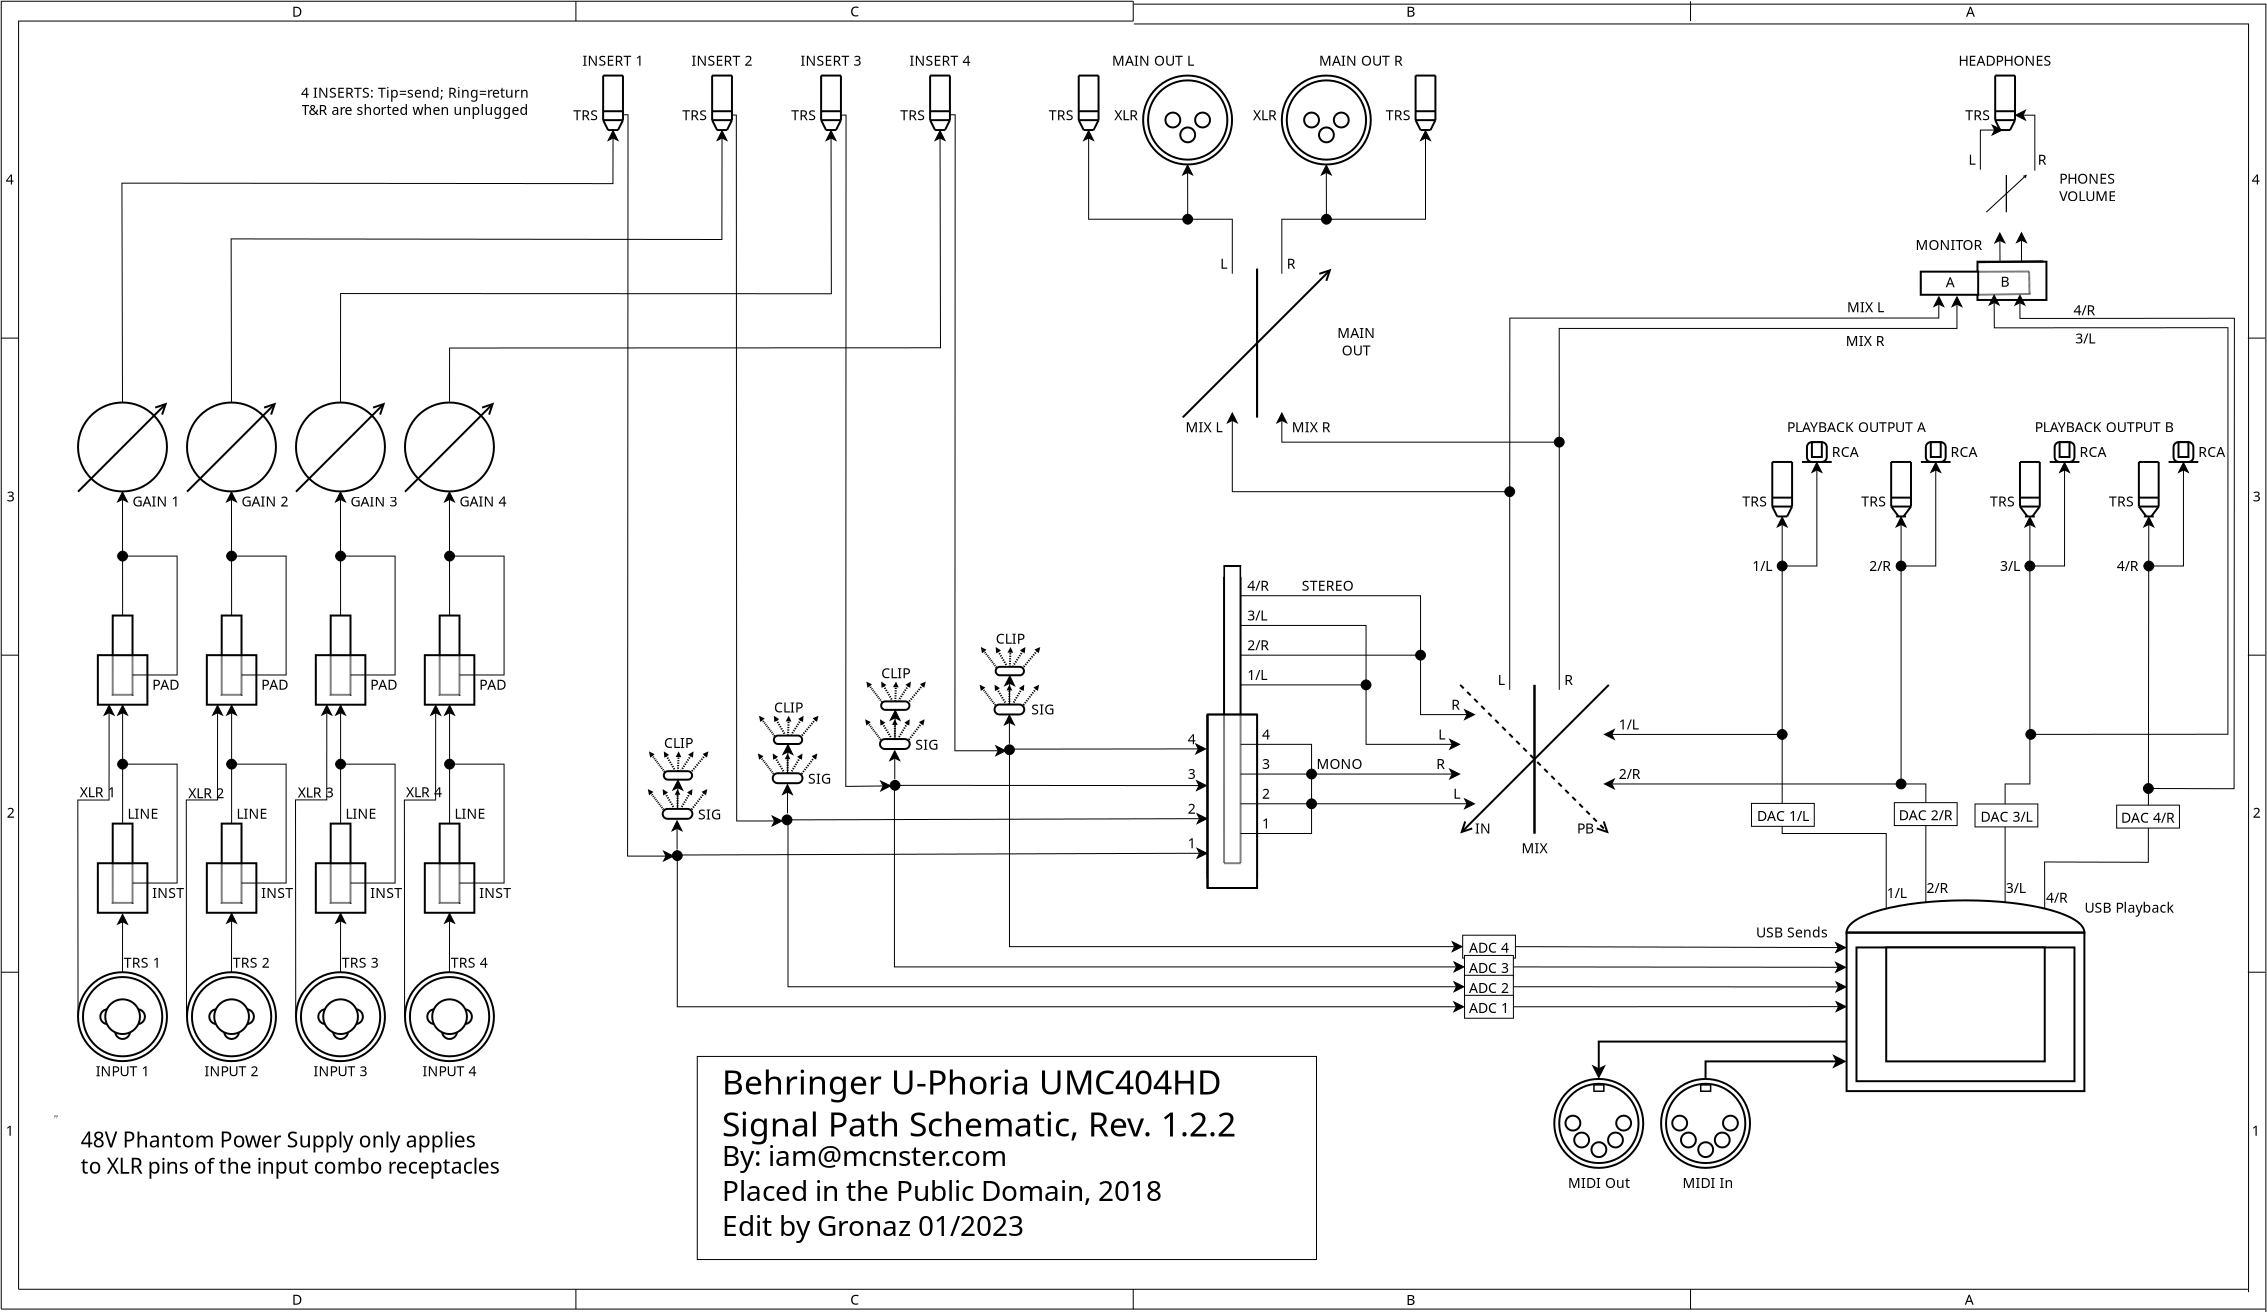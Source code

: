 <?xml version="1.0" encoding="UTF-8"?>
<dia:diagram xmlns:dia="http://www.lysator.liu.se/~alla/dia/">
  <dia:layer name="Background" visible="true" connectable="true" active="true">
    <dia:object type="Standard - Line" version="0" id="O0">
      <dia:attribute name="obj_pos">
        <dia:point val="-12,86"/>
      </dia:attribute>
      <dia:attribute name="obj_bb">
        <dia:rectangle val="-12.05,85.95;438.05,86.05"/>
      </dia:attribute>
      <dia:attribute name="conn_endpoints">
        <dia:point val="-12,86"/>
        <dia:point val="438,86"/>
      </dia:attribute>
      <dia:attribute name="numcp">
        <dia:int val="1"/>
      </dia:attribute>
    </dia:object>
    <dia:object type="Standard - Box" version="0" id="O1">
      <dia:attribute name="obj_pos">
        <dia:point val="125,39"/>
      </dia:attribute>
      <dia:attribute name="obj_bb">
        <dia:rectangle val="124.95,38.95;250.05,80.05"/>
      </dia:attribute>
      <dia:attribute name="elem_corner">
        <dia:point val="125,39"/>
      </dia:attribute>
      <dia:attribute name="elem_width">
        <dia:real val="125"/>
      </dia:attribute>
      <dia:attribute name="elem_height">
        <dia:real val="41"/>
      </dia:attribute>
      <dia:attribute name="show_background">
        <dia:boolean val="true"/>
      </dia:attribute>
    </dia:object>
    <dia:object type="Standard - PolyLine" version="0" id="O2">
      <dia:attribute name="obj_pos">
        <dia:point val="74.975,-84.025"/>
      </dia:attribute>
      <dia:attribute name="obj_bb">
        <dia:rectangle val="74.936,-148.05;175.117,-93.149"/>
      </dia:attribute>
      <dia:attribute name="poly_points">
        <dia:point val="74.975,-84.025"/>
        <dia:point val="75,-104"/>
        <dia:point val="174.097,-104.048"/>
        <dia:point val="174,-148"/>
      </dia:attribute>
      <dia:attribute name="end_arrow">
        <dia:enum val="22"/>
      </dia:attribute>
      <dia:attribute name="end_arrow_length">
        <dia:real val="2"/>
      </dia:attribute>
      <dia:attribute name="end_arrow_width">
        <dia:real val="2"/>
      </dia:attribute>
      <dia:connections>
        <dia:connection handle="0" to="O330" connection="8"/>
        <dia:connection handle="3" to="O82" connection="1"/>
      </dia:connections>
    </dia:object>
    <dia:object type="Standard - PolyLine" version="0" id="O3">
      <dia:attribute name="obj_pos">
        <dia:point val="52.975,-93"/>
      </dia:attribute>
      <dia:attribute name="obj_bb">
        <dia:rectangle val="52.925,-148.05;153.116,-92.95"/>
      </dia:attribute>
      <dia:attribute name="poly_points">
        <dia:point val="52.975,-93"/>
        <dia:point val="53,-115"/>
        <dia:point val="152.065,-114.952"/>
        <dia:point val="152,-148"/>
      </dia:attribute>
      <dia:attribute name="end_arrow">
        <dia:enum val="22"/>
      </dia:attribute>
      <dia:attribute name="end_arrow_length">
        <dia:real val="2"/>
      </dia:attribute>
      <dia:attribute name="end_arrow_width">
        <dia:real val="2"/>
      </dia:attribute>
      <dia:connections>
        <dia:connection handle="0" to="O327" connection="1"/>
        <dia:connection handle="3" to="O73" connection="1"/>
      </dia:connections>
    </dia:object>
    <dia:object type="Standard - PolyLine" version="0" id="O4">
      <dia:attribute name="obj_pos">
        <dia:point val="30.975,-93"/>
      </dia:attribute>
      <dia:attribute name="obj_bb">
        <dia:rectangle val="30.854,-148.05;131.109,-92.95"/>
      </dia:attribute>
      <dia:attribute name="poly_points">
        <dia:point val="30.975,-93"/>
        <dia:point val="30.904,-126.026"/>
        <dia:point val="129.968,-125.908"/>
        <dia:point val="130,-148"/>
      </dia:attribute>
      <dia:attribute name="end_arrow">
        <dia:enum val="22"/>
      </dia:attribute>
      <dia:attribute name="end_arrow_length">
        <dia:real val="2"/>
      </dia:attribute>
      <dia:attribute name="end_arrow_width">
        <dia:real val="2"/>
      </dia:attribute>
      <dia:connections>
        <dia:connection handle="0" to="O324" connection="1"/>
        <dia:connection handle="3" to="O64" connection="1"/>
      </dia:connections>
    </dia:object>
    <dia:object type="Standard - PolyLine" version="0" id="O5">
      <dia:attribute name="obj_pos">
        <dia:point val="8.975,-93"/>
      </dia:attribute>
      <dia:attribute name="obj_bb">
        <dia:rectangle val="8.808,-148.05;109.107,-92.95"/>
      </dia:attribute>
      <dia:attribute name="poly_points">
        <dia:point val="8.975,-93"/>
        <dia:point val="8.859,-137.283"/>
        <dia:point val="107.976,-137.186"/>
        <dia:point val="108,-148"/>
      </dia:attribute>
      <dia:attribute name="end_arrow">
        <dia:enum val="22"/>
      </dia:attribute>
      <dia:attribute name="end_arrow_length">
        <dia:real val="2"/>
      </dia:attribute>
      <dia:attribute name="end_arrow_width">
        <dia:real val="2"/>
      </dia:attribute>
      <dia:connections>
        <dia:connection handle="0" to="O321" connection="1"/>
        <dia:connection handle="3" to="O55" connection="1"/>
      </dia:connections>
    </dia:object>
    <dia:object type="Standard - PolyLine" version="0" id="O6">
      <dia:attribute name="obj_pos">
        <dia:point val="345,-26"/>
      </dia:attribute>
      <dia:attribute name="obj_bb">
        <dia:rectangle val="307.95,-27.112;345.071,-24.888"/>
      </dia:attribute>
      <dia:attribute name="poly_points">
        <dia:point val="345,-26"/>
        <dia:point val="308,-26"/>
      </dia:attribute>
      <dia:attribute name="start_arrow">
        <dia:enum val="8"/>
      </dia:attribute>
      <dia:attribute name="start_arrow_length">
        <dia:real val="2"/>
      </dia:attribute>
      <dia:attribute name="start_arrow_width">
        <dia:real val="2"/>
      </dia:attribute>
      <dia:attribute name="end_arrow">
        <dia:enum val="22"/>
      </dia:attribute>
      <dia:attribute name="end_arrow_length">
        <dia:real val="2"/>
      </dia:attribute>
      <dia:attribute name="end_arrow_width">
        <dia:real val="2"/>
      </dia:attribute>
    </dia:object>
    <dia:object type="Standard - PolyLine" version="0" id="O7">
      <dia:attribute name="obj_pos">
        <dia:point val="369,-16"/>
      </dia:attribute>
      <dia:attribute name="obj_bb">
        <dia:rectangle val="307.95,-17.112;369.071,-14.888"/>
      </dia:attribute>
      <dia:attribute name="poly_points">
        <dia:point val="369,-16"/>
        <dia:point val="308,-16"/>
      </dia:attribute>
      <dia:attribute name="start_arrow">
        <dia:enum val="8"/>
      </dia:attribute>
      <dia:attribute name="start_arrow_length">
        <dia:real val="2"/>
      </dia:attribute>
      <dia:attribute name="start_arrow_width">
        <dia:real val="2"/>
      </dia:attribute>
      <dia:attribute name="end_arrow">
        <dia:enum val="22"/>
      </dia:attribute>
      <dia:attribute name="end_arrow_length">
        <dia:real val="2"/>
      </dia:attribute>
      <dia:attribute name="end_arrow_width">
        <dia:real val="2"/>
      </dia:attribute>
    </dia:object>
    <dia:object type="Standard - PolyLine" version="0" id="O8">
      <dia:attribute name="obj_pos">
        <dia:point val="387.968,-121.382"/>
      </dia:attribute>
      <dia:attribute name="obj_bb">
        <dia:rectangle val="386.834,-127.387;389.057,-121.332"/>
      </dia:attribute>
      <dia:attribute name="poly_points">
        <dia:point val="387.968,-121.382"/>
        <dia:point val="387.932,-127.337"/>
      </dia:attribute>
      <dia:attribute name="end_arrow">
        <dia:enum val="22"/>
      </dia:attribute>
      <dia:attribute name="end_arrow_length">
        <dia:real val="2"/>
      </dia:attribute>
      <dia:attribute name="end_arrow_width">
        <dia:real val="2"/>
      </dia:attribute>
      <dia:connections>
        <dia:connection handle="0" to="O13" connection="0"/>
      </dia:connections>
    </dia:object>
    <dia:object type="Standard - Box" version="0" id="O9">
      <dia:attribute name="obj_pos">
        <dia:point val="383.423,-121.427"/>
      </dia:attribute>
      <dia:attribute name="obj_bb">
        <dia:rectangle val="383.223,-121.627;397.542,-113.504"/>
      </dia:attribute>
      <dia:attribute name="elem_corner">
        <dia:point val="383.423,-121.427"/>
      </dia:attribute>
      <dia:attribute name="elem_width">
        <dia:real val="13.919"/>
      </dia:attribute>
      <dia:attribute name="elem_height">
        <dia:real val="7.724"/>
      </dia:attribute>
      <dia:attribute name="border_width">
        <dia:real val="0.4"/>
      </dia:attribute>
      <dia:attribute name="show_background">
        <dia:boolean val="true"/>
      </dia:attribute>
    </dia:object>
    <dia:object type="Standard - Box" version="0" id="O10">
      <dia:attribute name="obj_pos">
        <dia:point val="371.968,-119.418"/>
      </dia:attribute>
      <dia:attribute name="obj_bb">
        <dia:rectangle val="371.768,-119.618;383.76,-114.552"/>
      </dia:attribute>
      <dia:attribute name="elem_corner">
        <dia:point val="371.968,-119.418"/>
      </dia:attribute>
      <dia:attribute name="elem_width">
        <dia:real val="11.592"/>
      </dia:attribute>
      <dia:attribute name="elem_height">
        <dia:real val="4.667"/>
      </dia:attribute>
      <dia:attribute name="border_width">
        <dia:real val="0.4"/>
      </dia:attribute>
      <dia:attribute name="show_background">
        <dia:boolean val="true"/>
      </dia:attribute>
    </dia:object>
    <dia:object type="Standard - Line" version="0" id="O11">
      <dia:attribute name="obj_pos">
        <dia:point val="371.968,-119.418"/>
      </dia:attribute>
      <dia:attribute name="obj_bb">
        <dia:rectangle val="371.918,-119.468;372.018,-114.702"/>
      </dia:attribute>
      <dia:attribute name="conn_endpoints">
        <dia:point val="371.968,-119.418"/>
        <dia:point val="371.968,-114.752"/>
      </dia:attribute>
      <dia:attribute name="numcp">
        <dia:int val="2"/>
      </dia:attribute>
      <dia:connections>
        <dia:connection handle="0" to="O10" connection="0"/>
        <dia:connection handle="1" to="O10" connection="5"/>
      </dia:connections>
    </dia:object>
    <dia:object type="Standard - Line" version="0" id="O12">
      <dia:attribute name="obj_pos">
        <dia:point val="393.849,-119.411"/>
      </dia:attribute>
      <dia:attribute name="obj_bb">
        <dia:rectangle val="393.646,-119.614;394.123,-114.773"/>
      </dia:attribute>
      <dia:attribute name="conn_endpoints">
        <dia:point val="393.849,-119.411"/>
        <dia:point val="393.92,-114.976"/>
      </dia:attribute>
      <dia:attribute name="numcp">
        <dia:int val="2"/>
      </dia:attribute>
      <dia:attribute name="line_width">
        <dia:real val="0.4"/>
      </dia:attribute>
      <dia:attribute name="line_style">
        <dia:enum val="4"/>
      </dia:attribute>
    </dia:object>
    <dia:object type="Standard - Line" version="0" id="O13">
      <dia:attribute name="obj_pos">
        <dia:point val="383.595,-121.326"/>
      </dia:attribute>
      <dia:attribute name="obj_bb">
        <dia:rectangle val="383.393,-121.697;396.916,-121.124"/>
      </dia:attribute>
      <dia:attribute name="conn_endpoints">
        <dia:point val="383.595,-121.326"/>
        <dia:point val="396.713,-121.494"/>
      </dia:attribute>
      <dia:attribute name="numcp">
        <dia:int val="2"/>
      </dia:attribute>
      <dia:attribute name="line_width">
        <dia:real val="0.4"/>
      </dia:attribute>
    </dia:object>
    <dia:object type="Standard - PolyLine" version="0" id="O14">
      <dia:attribute name="obj_pos">
        <dia:point val="393.185,-26.011"/>
      </dia:attribute>
      <dia:attribute name="obj_bb">
        <dia:rectangle val="385.68,-114.856;434.033,-24.94"/>
      </dia:attribute>
      <dia:attribute name="poly_points">
        <dia:point val="393.185,-26.011"/>
        <dia:point val="433.975,-26.037"/>
        <dia:point val="433.983,-108.103"/>
        <dia:point val="386.819,-108.075"/>
        <dia:point val="386.779,-114.806"/>
      </dia:attribute>
      <dia:attribute name="start_arrow">
        <dia:enum val="8"/>
      </dia:attribute>
      <dia:attribute name="start_arrow_length">
        <dia:real val="2"/>
      </dia:attribute>
      <dia:attribute name="start_arrow_width">
        <dia:real val="2"/>
      </dia:attribute>
      <dia:attribute name="end_arrow">
        <dia:enum val="22"/>
      </dia:attribute>
      <dia:attribute name="end_arrow_length">
        <dia:real val="2"/>
      </dia:attribute>
      <dia:attribute name="end_arrow_width">
        <dia:real val="2"/>
      </dia:attribute>
    </dia:object>
    <dia:object type="Standard - PolyLine" version="0" id="O15">
      <dia:attribute name="obj_pos">
        <dia:point val="416.92,-15.088"/>
      </dia:attribute>
      <dia:attribute name="obj_bb">
        <dia:rectangle val="390.88,-114.814;435.333,-14.015"/>
      </dia:attribute>
      <dia:attribute name="poly_points">
        <dia:point val="416.92,-15.088"/>
        <dia:point val="435.22,-15.039"/>
        <dia:point val="435.283,-110.012"/>
        <dia:point val="391.991,-109.967"/>
        <dia:point val="391.992,-114.764"/>
      </dia:attribute>
      <dia:attribute name="start_arrow">
        <dia:enum val="8"/>
      </dia:attribute>
      <dia:attribute name="start_arrow_length">
        <dia:real val="2"/>
      </dia:attribute>
      <dia:attribute name="start_arrow_width">
        <dia:real val="2"/>
      </dia:attribute>
      <dia:attribute name="end_arrow">
        <dia:enum val="22"/>
      </dia:attribute>
      <dia:attribute name="end_arrow_length">
        <dia:real val="2"/>
      </dia:attribute>
      <dia:attribute name="end_arrow_width">
        <dia:real val="2"/>
      </dia:attribute>
    </dia:object>
    <dia:group>
      <dia:attribute name="meta">
        <dia:composite type="dict"/>
      </dia:attribute>
      <dia:attribute name="matrix">
        <dia:matrix xx="0.271" xy="0" yx="0" yy="0.25" x0="283.839" y0="-103.678"/>
      </dia:attribute>
      <dia:object type="Standard - Arc" version="0" id="O16">
        <dia:attribute name="obj_pos">
          <dia:point val="389,-111"/>
        </dia:attribute>
        <dia:attribute name="obj_bb">
          <dia:rectangle val="359.2,-141.2;389.2,-110.8"/>
        </dia:attribute>
        <dia:attribute name="conn_endpoints">
          <dia:point val="389,-111"/>
          <dia:point val="389,-141"/>
        </dia:attribute>
        <dia:attribute name="curve_distance">
          <dia:real val="0.01"/>
        </dia:attribute>
        <dia:attribute name="line_width">
          <dia:real val="0.4"/>
        </dia:attribute>
      </dia:object>
      <dia:object type="Standard - Arc" version="0" id="O17">
        <dia:attribute name="obj_pos">
          <dia:point val="389,-141"/>
        </dia:attribute>
        <dia:attribute name="obj_bb">
          <dia:rectangle val="388.8,-141.2;418.8,-110.8"/>
        </dia:attribute>
        <dia:attribute name="conn_endpoints">
          <dia:point val="389,-141"/>
          <dia:point val="389,-111"/>
        </dia:attribute>
        <dia:attribute name="curve_distance">
          <dia:real val="0.01"/>
        </dia:attribute>
        <dia:attribute name="line_width">
          <dia:real val="0.4"/>
        </dia:attribute>
      </dia:object>
      <dia:object type="Standard - Line" version="0" id="O18">
        <dia:attribute name="obj_pos">
          <dia:point val="404,-141"/>
        </dia:attribute>
        <dia:attribute name="obj_bb">
          <dia:rectangle val="373.717,-141.283;404.283,-110.717"/>
        </dia:attribute>
        <dia:attribute name="conn_endpoints">
          <dia:point val="404,-141"/>
          <dia:point val="374,-111"/>
        </dia:attribute>
        <dia:attribute name="numcp">
          <dia:int val="1"/>
        </dia:attribute>
        <dia:attribute name="line_width">
          <dia:real val="0.4"/>
        </dia:attribute>
        <dia:attribute name="start_arrow">
          <dia:enum val="1"/>
        </dia:attribute>
        <dia:attribute name="start_arrow_length">
          <dia:real val="2"/>
        </dia:attribute>
        <dia:attribute name="start_arrow_width">
          <dia:real val="2"/>
        </dia:attribute>
      </dia:object>
    </dia:group>
    <dia:object type="Standard - Text" version="1" id="O19">
      <dia:attribute name="obj_pos">
        <dia:point val="399.909,-137.162"/>
      </dia:attribute>
      <dia:attribute name="obj_bb">
        <dia:rectangle val="399.909,-139.782;411.726,-132.969"/>
      </dia:attribute>
      <dia:attribute name="text">
        <dia:composite type="text">
          <dia:attribute name="string">
            <dia:string>#PHONES
VOLUME#</dia:string>
          </dia:attribute>
          <dia:attribute name="font">
            <dia:font family="sans" style="0" name="Helvetica"/>
          </dia:attribute>
          <dia:attribute name="height">
            <dia:real val="3.528"/>
          </dia:attribute>
          <dia:attribute name="pos">
            <dia:point val="399.909,-137.162"/>
          </dia:attribute>
          <dia:attribute name="color">
            <dia:color val="#000000ff"/>
          </dia:attribute>
          <dia:attribute name="alignment">
            <dia:enum val="0"/>
          </dia:attribute>
        </dia:composite>
      </dia:attribute>
      <dia:attribute name="valign">
        <dia:enum val="3"/>
      </dia:attribute>
    </dia:object>
    <dia:object type="Standard - Line" version="0" id="O20">
      <dia:attribute name="obj_pos">
        <dia:point val="388,-148"/>
      </dia:attribute>
      <dia:attribute name="obj_bb">
        <dia:rectangle val="387.8,-148.2;390.2,-147.8"/>
      </dia:attribute>
      <dia:attribute name="conn_endpoints">
        <dia:point val="388,-148"/>
        <dia:point val="390,-148"/>
      </dia:attribute>
      <dia:attribute name="numcp">
        <dia:int val="3"/>
      </dia:attribute>
      <dia:attribute name="line_width">
        <dia:real val="0.4"/>
      </dia:attribute>
    </dia:object>
    <dia:object type="Standard - Line" version="0" id="O21">
      <dia:attribute name="obj_pos">
        <dia:point val="387,-159"/>
      </dia:attribute>
      <dia:attribute name="obj_bb">
        <dia:rectangle val="386.8,-159.2;387.2,-149.8"/>
      </dia:attribute>
      <dia:attribute name="conn_endpoints">
        <dia:point val="387,-159"/>
        <dia:point val="387,-150"/>
      </dia:attribute>
      <dia:attribute name="numcp">
        <dia:int val="4"/>
      </dia:attribute>
      <dia:attribute name="line_width">
        <dia:real val="0.4"/>
      </dia:attribute>
    </dia:object>
    <dia:object type="Standard - Line" version="0" id="O22">
      <dia:attribute name="obj_pos">
        <dia:point val="387,-150"/>
      </dia:attribute>
      <dia:attribute name="obj_bb">
        <dia:rectangle val="386.732,-150.268;388.268,-147.732"/>
      </dia:attribute>
      <dia:attribute name="conn_endpoints">
        <dia:point val="387,-150"/>
        <dia:point val="388,-148"/>
      </dia:attribute>
      <dia:attribute name="numcp">
        <dia:int val="1"/>
      </dia:attribute>
      <dia:attribute name="line_width">
        <dia:real val="0.4"/>
      </dia:attribute>
    </dia:object>
    <dia:object type="Standard - Line" version="0" id="O23">
      <dia:attribute name="obj_pos">
        <dia:point val="391,-159"/>
      </dia:attribute>
      <dia:attribute name="obj_bb">
        <dia:rectangle val="390.8,-159.2;391.2,-149.8"/>
      </dia:attribute>
      <dia:attribute name="conn_endpoints">
        <dia:point val="391,-159"/>
        <dia:point val="391,-150"/>
      </dia:attribute>
      <dia:attribute name="numcp">
        <dia:int val="4"/>
      </dia:attribute>
      <dia:attribute name="line_width">
        <dia:real val="0.4"/>
      </dia:attribute>
    </dia:object>
    <dia:object type="Standard - Line" version="0" id="O24">
      <dia:attribute name="obj_pos">
        <dia:point val="391,-150"/>
      </dia:attribute>
      <dia:attribute name="obj_bb">
        <dia:rectangle val="389.732,-150.268;391.268,-147.732"/>
      </dia:attribute>
      <dia:attribute name="conn_endpoints">
        <dia:point val="391,-150"/>
        <dia:point val="390,-148"/>
      </dia:attribute>
      <dia:attribute name="numcp">
        <dia:int val="1"/>
      </dia:attribute>
      <dia:attribute name="line_width">
        <dia:real val="0.4"/>
      </dia:attribute>
    </dia:object>
    <dia:object type="Standard - Line" version="0" id="O25">
      <dia:attribute name="obj_pos">
        <dia:point val="387,-150"/>
      </dia:attribute>
      <dia:attribute name="obj_bb">
        <dia:rectangle val="386.8,-150.2;391.2,-149.8"/>
      </dia:attribute>
      <dia:attribute name="conn_endpoints">
        <dia:point val="387,-150"/>
        <dia:point val="391,-150"/>
      </dia:attribute>
      <dia:attribute name="numcp">
        <dia:int val="1"/>
      </dia:attribute>
      <dia:attribute name="line_width">
        <dia:real val="0.4"/>
      </dia:attribute>
    </dia:object>
    <dia:object type="Standard - Line" version="0" id="O26">
      <dia:attribute name="obj_pos">
        <dia:point val="391,-151.8"/>
      </dia:attribute>
      <dia:attribute name="obj_bb">
        <dia:rectangle val="386.8,-152;391.2,-151.6"/>
      </dia:attribute>
      <dia:attribute name="conn_endpoints">
        <dia:point val="391,-151.8"/>
        <dia:point val="387,-151.8"/>
      </dia:attribute>
      <dia:attribute name="numcp">
        <dia:int val="1"/>
      </dia:attribute>
      <dia:attribute name="line_width">
        <dia:real val="0.4"/>
      </dia:attribute>
      <dia:connections>
        <dia:connection handle="0" to="O23" connection="3"/>
        <dia:connection handle="1" to="O21" connection="3"/>
      </dia:connections>
    </dia:object>
    <dia:object type="Standard - Line" version="0" id="O27">
      <dia:attribute name="obj_pos">
        <dia:point val="387,-159"/>
      </dia:attribute>
      <dia:attribute name="obj_bb">
        <dia:rectangle val="386.8,-159.2;391.2,-158.8"/>
      </dia:attribute>
      <dia:attribute name="conn_endpoints">
        <dia:point val="387,-159"/>
        <dia:point val="391,-159"/>
      </dia:attribute>
      <dia:attribute name="numcp">
        <dia:int val="1"/>
      </dia:attribute>
      <dia:attribute name="line_width">
        <dia:real val="0.4"/>
      </dia:attribute>
    </dia:object>
    <dia:object type="Standard - Text" version="1" id="O28">
      <dia:attribute name="obj_pos">
        <dia:point val="386,-150"/>
      </dia:attribute>
      <dia:attribute name="obj_bb">
        <dia:rectangle val="380.522,-152.62;386,-149.334"/>
      </dia:attribute>
      <dia:attribute name="text">
        <dia:composite type="text">
          <dia:attribute name="string">
            <dia:string>#TRS#</dia:string>
          </dia:attribute>
          <dia:attribute name="font">
            <dia:font family="sans" style="0" name="Helvetica"/>
          </dia:attribute>
          <dia:attribute name="height">
            <dia:real val="3.528"/>
          </dia:attribute>
          <dia:attribute name="pos">
            <dia:point val="386,-150"/>
          </dia:attribute>
          <dia:attribute name="color">
            <dia:color val="#000000ff"/>
          </dia:attribute>
          <dia:attribute name="alignment">
            <dia:enum val="2"/>
          </dia:attribute>
        </dia:composite>
      </dia:attribute>
      <dia:attribute name="valign">
        <dia:enum val="3"/>
      </dia:attribute>
    </dia:object>
    <dia:object type="Standard - Text" version="1" id="O29">
      <dia:attribute name="obj_pos">
        <dia:point val="389,-161"/>
      </dia:attribute>
      <dia:attribute name="obj_bb">
        <dia:rectangle val="379.13,-163.62;398.87,-160.334"/>
      </dia:attribute>
      <dia:attribute name="text">
        <dia:composite type="text">
          <dia:attribute name="string">
            <dia:string>#HEADPHONES#</dia:string>
          </dia:attribute>
          <dia:attribute name="font">
            <dia:font family="sans" style="0" name="Helvetica"/>
          </dia:attribute>
          <dia:attribute name="height">
            <dia:real val="3.528"/>
          </dia:attribute>
          <dia:attribute name="pos">
            <dia:point val="389,-161"/>
          </dia:attribute>
          <dia:attribute name="color">
            <dia:color val="#000000ff"/>
          </dia:attribute>
          <dia:attribute name="alignment">
            <dia:enum val="1"/>
          </dia:attribute>
        </dia:composite>
      </dia:attribute>
      <dia:attribute name="valign">
        <dia:enum val="3"/>
      </dia:attribute>
    </dia:object>
    <dia:object type="Standard - PolyLine" version="0" id="O30">
      <dia:attribute name="obj_pos">
        <dia:point val="384,-140"/>
      </dia:attribute>
      <dia:attribute name="obj_bb">
        <dia:rectangle val="383.95,-149.112;388.55,-139.95"/>
      </dia:attribute>
      <dia:attribute name="poly_points">
        <dia:point val="384,-140"/>
        <dia:point val="384,-148"/>
        <dia:point val="388.5,-148"/>
      </dia:attribute>
      <dia:attribute name="end_arrow">
        <dia:enum val="22"/>
      </dia:attribute>
      <dia:attribute name="end_arrow_length">
        <dia:real val="2"/>
      </dia:attribute>
      <dia:attribute name="end_arrow_width">
        <dia:real val="2"/>
      </dia:attribute>
      <dia:connections>
        <dia:connection handle="2" to="O20" connection="0"/>
      </dia:connections>
    </dia:object>
    <dia:object type="Standard - PolyLine" version="0" id="O31">
      <dia:attribute name="obj_pos">
        <dia:point val="395,-139.8"/>
      </dia:attribute>
      <dia:attribute name="obj_bb">
        <dia:rectangle val="390.95,-152.112;395.05,-139.75"/>
      </dia:attribute>
      <dia:attribute name="poly_points">
        <dia:point val="395,-139.8"/>
        <dia:point val="395,-151"/>
        <dia:point val="391,-151"/>
      </dia:attribute>
      <dia:attribute name="end_arrow">
        <dia:enum val="22"/>
      </dia:attribute>
      <dia:attribute name="end_arrow_length">
        <dia:real val="2"/>
      </dia:attribute>
      <dia:attribute name="end_arrow_width">
        <dia:real val="2"/>
      </dia:attribute>
    </dia:object>
    <dia:object type="Standard - Text" version="1" id="O32">
      <dia:attribute name="obj_pos">
        <dia:point val="403.178,-104.923"/>
      </dia:attribute>
      <dia:attribute name="obj_bb">
        <dia:rectangle val="403.178,-107.543;407.496,-104.257"/>
      </dia:attribute>
      <dia:attribute name="text">
        <dia:composite type="text">
          <dia:attribute name="string">
            <dia:string>#3/L#</dia:string>
          </dia:attribute>
          <dia:attribute name="font">
            <dia:font family="sans" style="0" name="Helvetica"/>
          </dia:attribute>
          <dia:attribute name="height">
            <dia:real val="3.528"/>
          </dia:attribute>
          <dia:attribute name="pos">
            <dia:point val="403.178,-104.923"/>
          </dia:attribute>
          <dia:attribute name="color">
            <dia:color val="#000000ff"/>
          </dia:attribute>
          <dia:attribute name="alignment">
            <dia:enum val="0"/>
          </dia:attribute>
        </dia:composite>
      </dia:attribute>
      <dia:attribute name="valign">
        <dia:enum val="3"/>
      </dia:attribute>
    </dia:object>
    <dia:object type="Standard - Text" version="1" id="O33">
      <dia:attribute name="obj_pos">
        <dia:point val="402.802,-110.615"/>
      </dia:attribute>
      <dia:attribute name="obj_bb">
        <dia:rectangle val="402.802,-113.235;407.507,-109.95"/>
      </dia:attribute>
      <dia:attribute name="text">
        <dia:composite type="text">
          <dia:attribute name="string">
            <dia:string>#4/R#</dia:string>
          </dia:attribute>
          <dia:attribute name="font">
            <dia:font family="sans" style="0" name="Helvetica"/>
          </dia:attribute>
          <dia:attribute name="height">
            <dia:real val="3.528"/>
          </dia:attribute>
          <dia:attribute name="pos">
            <dia:point val="402.802,-110.615"/>
          </dia:attribute>
          <dia:attribute name="color">
            <dia:color val="#000000ff"/>
          </dia:attribute>
          <dia:attribute name="alignment">
            <dia:enum val="0"/>
          </dia:attribute>
        </dia:composite>
      </dia:attribute>
      <dia:attribute name="valign">
        <dia:enum val="3"/>
      </dia:attribute>
    </dia:object>
    <dia:object type="Standard - Text" version="1" id="O34">
      <dia:attribute name="obj_pos">
        <dia:point val="383,-141"/>
      </dia:attribute>
      <dia:attribute name="obj_bb">
        <dia:rectangle val="381.428,-143.62;383,-140.334"/>
      </dia:attribute>
      <dia:attribute name="text">
        <dia:composite type="text">
          <dia:attribute name="string">
            <dia:string>#L#</dia:string>
          </dia:attribute>
          <dia:attribute name="font">
            <dia:font family="sans" style="0" name="Helvetica"/>
          </dia:attribute>
          <dia:attribute name="height">
            <dia:real val="3.528"/>
          </dia:attribute>
          <dia:attribute name="pos">
            <dia:point val="383,-141"/>
          </dia:attribute>
          <dia:attribute name="color">
            <dia:color val="#000000ff"/>
          </dia:attribute>
          <dia:attribute name="alignment">
            <dia:enum val="2"/>
          </dia:attribute>
        </dia:composite>
      </dia:attribute>
      <dia:attribute name="valign">
        <dia:enum val="3"/>
      </dia:attribute>
    </dia:object>
    <dia:object type="Standard - Text" version="1" id="O35">
      <dia:attribute name="obj_pos">
        <dia:point val="395.6,-141"/>
      </dia:attribute>
      <dia:attribute name="obj_bb">
        <dia:rectangle val="395.6,-143.62;397.56,-140.334"/>
      </dia:attribute>
      <dia:attribute name="text">
        <dia:composite type="text">
          <dia:attribute name="string">
            <dia:string>#R#</dia:string>
          </dia:attribute>
          <dia:attribute name="font">
            <dia:font family="sans" style="0" name="Helvetica"/>
          </dia:attribute>
          <dia:attribute name="height">
            <dia:real val="3.528"/>
          </dia:attribute>
          <dia:attribute name="pos">
            <dia:point val="395.6,-141"/>
          </dia:attribute>
          <dia:attribute name="color">
            <dia:color val="#000000ff"/>
          </dia:attribute>
          <dia:attribute name="alignment">
            <dia:enum val="0"/>
          </dia:attribute>
        </dia:composite>
      </dia:attribute>
      <dia:attribute name="valign">
        <dia:enum val="3"/>
      </dia:attribute>
    </dia:object>
    <dia:object type="Standard - Text" version="1" id="O36">
      <dia:attribute name="obj_pos">
        <dia:point val="357.059,-111.222"/>
      </dia:attribute>
      <dia:attribute name="obj_bb">
        <dia:rectangle val="357.059,-113.841;364.729,-110.556"/>
      </dia:attribute>
      <dia:attribute name="text">
        <dia:composite type="text">
          <dia:attribute name="string">
            <dia:string>#MIX L#</dia:string>
          </dia:attribute>
          <dia:attribute name="font">
            <dia:font family="sans" style="0" name="Helvetica"/>
          </dia:attribute>
          <dia:attribute name="height">
            <dia:real val="3.528"/>
          </dia:attribute>
          <dia:attribute name="pos">
            <dia:point val="357.059,-111.222"/>
          </dia:attribute>
          <dia:attribute name="color">
            <dia:color val="#000000ff"/>
          </dia:attribute>
          <dia:attribute name="alignment">
            <dia:enum val="0"/>
          </dia:attribute>
        </dia:composite>
      </dia:attribute>
      <dia:attribute name="valign">
        <dia:enum val="3"/>
      </dia:attribute>
    </dia:object>
    <dia:object type="Standard - Text" version="1" id="O37">
      <dia:attribute name="obj_pos">
        <dia:point val="356.839,-104.424"/>
      </dia:attribute>
      <dia:attribute name="obj_bb">
        <dia:rectangle val="356.839,-107.044;364.897,-103.759"/>
      </dia:attribute>
      <dia:attribute name="text">
        <dia:composite type="text">
          <dia:attribute name="string">
            <dia:string>#MIX R#</dia:string>
          </dia:attribute>
          <dia:attribute name="font">
            <dia:font family="sans" style="0" name="Helvetica"/>
          </dia:attribute>
          <dia:attribute name="height">
            <dia:real val="3.528"/>
          </dia:attribute>
          <dia:attribute name="pos">
            <dia:point val="356.839,-104.424"/>
          </dia:attribute>
          <dia:attribute name="color">
            <dia:color val="#000000ff"/>
          </dia:attribute>
          <dia:attribute name="alignment">
            <dia:enum val="0"/>
          </dia:attribute>
        </dia:composite>
      </dia:attribute>
      <dia:attribute name="valign">
        <dia:enum val="3"/>
      </dia:attribute>
    </dia:object>
    <dia:object type="Standard - PolyLine" version="0" id="O38">
      <dia:attribute name="obj_pos">
        <dia:point val="389,14"/>
      </dia:attribute>
      <dia:attribute name="obj_bb">
        <dia:rectangle val="388.95,-70.05;395.112,14.05"/>
      </dia:attribute>
      <dia:attribute name="poly_points">
        <dia:point val="389,14"/>
        <dia:point val="389,-16"/>
        <dia:point val="394,-16"/>
        <dia:point val="394,-70"/>
      </dia:attribute>
      <dia:attribute name="end_arrow">
        <dia:enum val="22"/>
      </dia:attribute>
      <dia:attribute name="end_arrow_length">
        <dia:real val="2"/>
      </dia:attribute>
      <dia:attribute name="end_arrow_width">
        <dia:real val="2"/>
      </dia:attribute>
      <dia:connections>
        <dia:connection handle="0" to="O259" connection="1"/>
        <dia:connection handle="3" to="O204" connection="1"/>
      </dia:connections>
    </dia:object>
    <dia:object type="Standard - PolyLine" version="0" id="O39">
      <dia:attribute name="obj_pos">
        <dia:point val="373,14"/>
      </dia:attribute>
      <dia:attribute name="obj_bb">
        <dia:rectangle val="366.888,-70.05;373.05,14.05"/>
      </dia:attribute>
      <dia:attribute name="poly_points">
        <dia:point val="373,14"/>
        <dia:point val="373,-16"/>
        <dia:point val="368,-16"/>
        <dia:point val="368,-70"/>
      </dia:attribute>
      <dia:attribute name="end_arrow">
        <dia:enum val="22"/>
      </dia:attribute>
      <dia:attribute name="end_arrow_length">
        <dia:real val="2"/>
      </dia:attribute>
      <dia:attribute name="end_arrow_width">
        <dia:real val="2"/>
      </dia:attribute>
      <dia:connections>
        <dia:connection handle="0" to="O259" connection="3"/>
        <dia:connection handle="3" to="O223" connection="1"/>
      </dia:connections>
    </dia:object>
    <dia:object type="Standard - PolyLine" version="0" id="O40">
      <dia:attribute name="obj_pos">
        <dia:point val="365,14"/>
      </dia:attribute>
      <dia:attribute name="obj_bb">
        <dia:rectangle val="342.888,-70.05;365.05,14.05"/>
      </dia:attribute>
      <dia:attribute name="poly_points">
        <dia:point val="365,14"/>
        <dia:point val="365,-6"/>
        <dia:point val="344,-6"/>
        <dia:point val="344,-70"/>
      </dia:attribute>
      <dia:attribute name="end_arrow">
        <dia:enum val="22"/>
      </dia:attribute>
      <dia:attribute name="end_arrow_length">
        <dia:real val="2"/>
      </dia:attribute>
      <dia:attribute name="end_arrow_width">
        <dia:real val="2"/>
      </dia:attribute>
      <dia:connections>
        <dia:connection handle="0" to="O259" connection="4"/>
        <dia:connection handle="3" to="O238" connection="1"/>
      </dia:connections>
    </dia:object>
    <dia:object type="Standard - PolyLine" version="0" id="O41">
      <dia:attribute name="obj_pos">
        <dia:point val="397,14"/>
      </dia:attribute>
      <dia:attribute name="obj_bb">
        <dia:rectangle val="396.924,-70.05;419.109,14.05"/>
      </dia:attribute>
      <dia:attribute name="poly_points">
        <dia:point val="397,14"/>
        <dia:point val="396.974,-0.255"/>
        <dia:point val="417.909,-0.19"/>
        <dia:point val="418,-70"/>
      </dia:attribute>
      <dia:attribute name="end_arrow">
        <dia:enum val="22"/>
      </dia:attribute>
      <dia:attribute name="end_arrow_length">
        <dia:real val="2"/>
      </dia:attribute>
      <dia:attribute name="end_arrow_width">
        <dia:real val="2"/>
      </dia:attribute>
      <dia:connections>
        <dia:connection handle="0" to="O259" connection="0"/>
        <dia:connection handle="3" to="O190" connection="1"/>
      </dia:connections>
    </dia:object>
    <dia:object type="Standard - Text" version="1" id="O42">
      <dia:attribute name="obj_pos">
        <dia:point val="377.67,-123.798"/>
      </dia:attribute>
      <dia:attribute name="obj_bb">
        <dia:rectangle val="370.916,-126.417;384.424,-123.132"/>
      </dia:attribute>
      <dia:attribute name="text">
        <dia:composite type="text">
          <dia:attribute name="string">
            <dia:string>#MONITOR#</dia:string>
          </dia:attribute>
          <dia:attribute name="font">
            <dia:font family="sans" style="0" name="Helvetica"/>
          </dia:attribute>
          <dia:attribute name="height">
            <dia:real val="3.528"/>
          </dia:attribute>
          <dia:attribute name="pos">
            <dia:point val="377.67,-123.798"/>
          </dia:attribute>
          <dia:attribute name="color">
            <dia:color val="#000000ff"/>
          </dia:attribute>
          <dia:attribute name="alignment">
            <dia:enum val="1"/>
          </dia:attribute>
        </dia:composite>
      </dia:attribute>
      <dia:attribute name="valign">
        <dia:enum val="3"/>
      </dia:attribute>
    </dia:object>
    <dia:object type="Standard - Text" version="1" id="O43">
      <dia:attribute name="obj_pos">
        <dia:point val="371.968,-117.085"/>
      </dia:attribute>
      <dia:attribute name="obj_bb">
        <dia:rectangle val="371.968,-117.679;371.968,-116.934"/>
      </dia:attribute>
      <dia:attribute name="text">
        <dia:composite type="text">
          <dia:attribute name="string">
            <dia:string>##</dia:string>
          </dia:attribute>
          <dia:attribute name="font">
            <dia:font family="sans" style="0" name="Helvetica"/>
          </dia:attribute>
          <dia:attribute name="height">
            <dia:real val="0.8"/>
          </dia:attribute>
          <dia:attribute name="pos">
            <dia:point val="371.968,-117.085"/>
          </dia:attribute>
          <dia:attribute name="color">
            <dia:color val="#000000ff"/>
          </dia:attribute>
          <dia:attribute name="alignment">
            <dia:enum val="0"/>
          </dia:attribute>
        </dia:composite>
      </dia:attribute>
      <dia:attribute name="valign">
        <dia:enum val="3"/>
      </dia:attribute>
      <dia:connections>
        <dia:connection handle="0" to="O10" connection="3"/>
      </dia:connections>
    </dia:object>
    <dia:object type="Standard - Text" version="1" id="O44">
      <dia:attribute name="obj_pos">
        <dia:point val="388.972,-116.379"/>
      </dia:attribute>
      <dia:attribute name="obj_bb">
        <dia:rectangle val="388.005,-118.999;389.94,-115.713"/>
      </dia:attribute>
      <dia:attribute name="text">
        <dia:composite type="text">
          <dia:attribute name="string">
            <dia:string>#B#</dia:string>
          </dia:attribute>
          <dia:attribute name="font">
            <dia:font family="sans" style="0" name="Helvetica"/>
          </dia:attribute>
          <dia:attribute name="height">
            <dia:real val="3.528"/>
          </dia:attribute>
          <dia:attribute name="pos">
            <dia:point val="388.972,-116.379"/>
          </dia:attribute>
          <dia:attribute name="color">
            <dia:color val="#000000ff"/>
          </dia:attribute>
          <dia:attribute name="alignment">
            <dia:enum val="1"/>
          </dia:attribute>
        </dia:composite>
      </dia:attribute>
      <dia:attribute name="valign">
        <dia:enum val="3"/>
      </dia:attribute>
    </dia:object>
    <dia:object type="Standard - Text" version="1" id="O45">
      <dia:attribute name="obj_pos">
        <dia:point val="377.932,-116.244"/>
      </dia:attribute>
      <dia:attribute name="obj_bb">
        <dia:rectangle val="376.967,-118.864;378.897,-115.578"/>
      </dia:attribute>
      <dia:attribute name="text">
        <dia:composite type="text">
          <dia:attribute name="string">
            <dia:string>#A#</dia:string>
          </dia:attribute>
          <dia:attribute name="font">
            <dia:font family="sans" style="0" name="Helvetica"/>
          </dia:attribute>
          <dia:attribute name="height">
            <dia:real val="3.528"/>
          </dia:attribute>
          <dia:attribute name="pos">
            <dia:point val="377.932,-116.244"/>
          </dia:attribute>
          <dia:attribute name="color">
            <dia:color val="#000000ff"/>
          </dia:attribute>
          <dia:attribute name="alignment">
            <dia:enum val="1"/>
          </dia:attribute>
        </dia:composite>
      </dia:attribute>
      <dia:attribute name="valign">
        <dia:enum val="3"/>
      </dia:attribute>
    </dia:object>
    <dia:object type="Standard - PolyLine" version="0" id="O46">
      <dia:attribute name="obj_pos">
        <dia:point val="227.892,-15.675"/>
      </dia:attribute>
      <dia:attribute name="obj_bb">
        <dia:rectangle val="163.852,-16.796;227.942,-14.564"/>
      </dia:attribute>
      <dia:attribute name="poly_points">
        <dia:point val="227.892,-15.675"/>
        <dia:point val="221.892,-15.675"/>
        <dia:point val="163.923,-15.726"/>
      </dia:attribute>
      <dia:attribute name="start_arrow">
        <dia:enum val="22"/>
      </dia:attribute>
      <dia:attribute name="start_arrow_length">
        <dia:real val="2"/>
      </dia:attribute>
      <dia:attribute name="start_arrow_width">
        <dia:real val="2"/>
      </dia:attribute>
      <dia:attribute name="end_arrow">
        <dia:enum val="8"/>
      </dia:attribute>
      <dia:attribute name="end_arrow_length">
        <dia:real val="2"/>
      </dia:attribute>
      <dia:attribute name="end_arrow_width">
        <dia:real val="2"/>
      </dia:attribute>
    </dia:object>
    <dia:object type="Standard - PolyLine" version="0" id="O47">
      <dia:attribute name="obj_pos">
        <dia:point val="228,-9"/>
      </dia:attribute>
      <dia:attribute name="obj_bb">
        <dia:rectangle val="142.045,-10.105;228.05,-7.68"/>
      </dia:attribute>
      <dia:attribute name="poly_points">
        <dia:point val="228,-9"/>
        <dia:point val="142.116,-8.748"/>
      </dia:attribute>
      <dia:attribute name="start_arrow">
        <dia:enum val="22"/>
      </dia:attribute>
      <dia:attribute name="start_arrow_length">
        <dia:real val="2"/>
      </dia:attribute>
      <dia:attribute name="start_arrow_width">
        <dia:real val="2"/>
      </dia:attribute>
      <dia:attribute name="end_arrow">
        <dia:enum val="8"/>
      </dia:attribute>
      <dia:attribute name="end_arrow_length">
        <dia:real val="2"/>
      </dia:attribute>
      <dia:attribute name="end_arrow_width">
        <dia:real val="2"/>
      </dia:attribute>
    </dia:object>
    <dia:object type="Standard - PolyLine" version="0" id="O48">
      <dia:attribute name="obj_pos">
        <dia:point val="187.583,-23.032"/>
      </dia:attribute>
      <dia:attribute name="obj_bb">
        <dia:rectangle val="187.533,-24.187;227.799,-21.963"/>
      </dia:attribute>
      <dia:attribute name="poly_points">
        <dia:point val="187.583,-23.032"/>
        <dia:point val="222.197,-23.075"/>
        <dia:point val="227.749,-23.075"/>
      </dia:attribute>
      <dia:attribute name="end_arrow">
        <dia:enum val="22"/>
      </dia:attribute>
      <dia:attribute name="end_arrow_length">
        <dia:real val="2"/>
      </dia:attribute>
      <dia:attribute name="end_arrow_width">
        <dia:real val="2"/>
      </dia:attribute>
    </dia:object>
    <dia:object type="Standard - PolyLine" version="0" id="O49">
      <dia:attribute name="obj_pos">
        <dia:point val="121.399,-1.661"/>
      </dia:attribute>
      <dia:attribute name="obj_bb">
        <dia:rectangle val="121.349,-3.112;228.05,-0.888"/>
      </dia:attribute>
      <dia:attribute name="poly_points">
        <dia:point val="121.399,-1.661"/>
        <dia:point val="222,-2"/>
        <dia:point val="228,-2"/>
      </dia:attribute>
      <dia:attribute name="end_arrow">
        <dia:enum val="22"/>
      </dia:attribute>
      <dia:attribute name="end_arrow_length">
        <dia:real val="2"/>
      </dia:attribute>
      <dia:attribute name="end_arrow_width">
        <dia:real val="2"/>
      </dia:attribute>
    </dia:object>
    <dia:object type="Standard - Text" version="1" id="O50">
      <dia:attribute name="obj_pos">
        <dia:point val="224,-17"/>
      </dia:attribute>
      <dia:attribute name="obj_bb">
        <dia:rectangle val="224,-19.62;225.795,-16.334"/>
      </dia:attribute>
      <dia:attribute name="text">
        <dia:composite type="text">
          <dia:attribute name="string">
            <dia:string>#3#</dia:string>
          </dia:attribute>
          <dia:attribute name="font">
            <dia:font family="sans" style="0" name="Helvetica"/>
          </dia:attribute>
          <dia:attribute name="height">
            <dia:real val="3.528"/>
          </dia:attribute>
          <dia:attribute name="pos">
            <dia:point val="224,-17"/>
          </dia:attribute>
          <dia:attribute name="color">
            <dia:color val="#000000ff"/>
          </dia:attribute>
          <dia:attribute name="alignment">
            <dia:enum val="0"/>
          </dia:attribute>
        </dia:composite>
      </dia:attribute>
      <dia:attribute name="valign">
        <dia:enum val="3"/>
      </dia:attribute>
    </dia:object>
    <dia:object type="Standard - Text" version="1" id="O51">
      <dia:attribute name="obj_pos">
        <dia:point val="224,-24"/>
      </dia:attribute>
      <dia:attribute name="obj_bb">
        <dia:rectangle val="224,-26.62;225.795,-23.334"/>
      </dia:attribute>
      <dia:attribute name="text">
        <dia:composite type="text">
          <dia:attribute name="string">
            <dia:string>#4#</dia:string>
          </dia:attribute>
          <dia:attribute name="font">
            <dia:font family="sans" style="0" name="Helvetica"/>
          </dia:attribute>
          <dia:attribute name="height">
            <dia:real val="3.528"/>
          </dia:attribute>
          <dia:attribute name="pos">
            <dia:point val="224,-24"/>
          </dia:attribute>
          <dia:attribute name="color">
            <dia:color val="#000000ff"/>
          </dia:attribute>
          <dia:attribute name="alignment">
            <dia:enum val="0"/>
          </dia:attribute>
        </dia:composite>
      </dia:attribute>
      <dia:attribute name="valign">
        <dia:enum val="3"/>
      </dia:attribute>
    </dia:object>
    <dia:object type="Standard - Line" version="0" id="O52">
      <dia:attribute name="obj_pos">
        <dia:point val="188.014,-24.125"/>
      </dia:attribute>
      <dia:attribute name="obj_bb">
        <dia:rectangle val="186.895,-30.085;189.119,-24.075"/>
      </dia:attribute>
      <dia:attribute name="conn_endpoints">
        <dia:point val="188.014,-24.125"/>
        <dia:point val="188.003,-30.035"/>
      </dia:attribute>
      <dia:attribute name="numcp">
        <dia:int val="1"/>
      </dia:attribute>
      <dia:attribute name="end_arrow">
        <dia:enum val="22"/>
      </dia:attribute>
      <dia:attribute name="end_arrow_length">
        <dia:real val="2"/>
      </dia:attribute>
      <dia:attribute name="end_arrow_width">
        <dia:real val="2"/>
      </dia:attribute>
      <dia:connections>
        <dia:connection handle="1" to="O361" connection="6"/>
      </dia:connections>
    </dia:object>
    <dia:object type="Standard - Text" version="1" id="O53">
      <dia:attribute name="obj_pos">
        <dia:point val="224,-10"/>
      </dia:attribute>
      <dia:attribute name="obj_bb">
        <dia:rectangle val="224,-12.62;225.795,-9.334"/>
      </dia:attribute>
      <dia:attribute name="text">
        <dia:composite type="text">
          <dia:attribute name="string">
            <dia:string>#2#</dia:string>
          </dia:attribute>
          <dia:attribute name="font">
            <dia:font family="sans" style="0" name="Helvetica"/>
          </dia:attribute>
          <dia:attribute name="height">
            <dia:real val="3.528"/>
          </dia:attribute>
          <dia:attribute name="pos">
            <dia:point val="224,-10"/>
          </dia:attribute>
          <dia:attribute name="color">
            <dia:color val="#000000ff"/>
          </dia:attribute>
          <dia:attribute name="alignment">
            <dia:enum val="0"/>
          </dia:attribute>
        </dia:composite>
      </dia:attribute>
      <dia:attribute name="valign">
        <dia:enum val="3"/>
      </dia:attribute>
    </dia:object>
    <dia:object type="Standard - Text" version="1" id="O54">
      <dia:attribute name="obj_pos">
        <dia:point val="224,-3"/>
      </dia:attribute>
      <dia:attribute name="obj_bb">
        <dia:rectangle val="224,-5.62;225.795,-2.334"/>
      </dia:attribute>
      <dia:attribute name="text">
        <dia:composite type="text">
          <dia:attribute name="string">
            <dia:string>#1#</dia:string>
          </dia:attribute>
          <dia:attribute name="font">
            <dia:font family="sans" style="0" name="Helvetica"/>
          </dia:attribute>
          <dia:attribute name="height">
            <dia:real val="3.528"/>
          </dia:attribute>
          <dia:attribute name="pos">
            <dia:point val="224,-3"/>
          </dia:attribute>
          <dia:attribute name="color">
            <dia:color val="#000000ff"/>
          </dia:attribute>
          <dia:attribute name="alignment">
            <dia:enum val="0"/>
          </dia:attribute>
        </dia:composite>
      </dia:attribute>
      <dia:attribute name="valign">
        <dia:enum val="3"/>
      </dia:attribute>
    </dia:object>
    <dia:group>
      <dia:attribute name="meta">
        <dia:composite type="dict"/>
      </dia:attribute>
      <dia:attribute name="matrix"/>
      <dia:object type="Standard - Line" version="0" id="O55">
        <dia:attribute name="obj_pos">
          <dia:point val="107,-148"/>
        </dia:attribute>
        <dia:attribute name="obj_bb">
          <dia:rectangle val="106.8,-148.2;109.2,-147.8"/>
        </dia:attribute>
        <dia:attribute name="conn_endpoints">
          <dia:point val="107,-148"/>
          <dia:point val="109,-148"/>
        </dia:attribute>
        <dia:attribute name="numcp">
          <dia:int val="3"/>
        </dia:attribute>
        <dia:attribute name="line_width">
          <dia:real val="0.4"/>
        </dia:attribute>
      </dia:object>
      <dia:object type="Standard - Line" version="0" id="O56">
        <dia:attribute name="obj_pos">
          <dia:point val="106,-159"/>
        </dia:attribute>
        <dia:attribute name="obj_bb">
          <dia:rectangle val="105.8,-159.2;106.2,-149.8"/>
        </dia:attribute>
        <dia:attribute name="conn_endpoints">
          <dia:point val="106,-159"/>
          <dia:point val="106,-150"/>
        </dia:attribute>
        <dia:attribute name="numcp">
          <dia:int val="4"/>
        </dia:attribute>
        <dia:attribute name="line_width">
          <dia:real val="0.4"/>
        </dia:attribute>
      </dia:object>
      <dia:object type="Standard - Line" version="0" id="O57">
        <dia:attribute name="obj_pos">
          <dia:point val="106,-150"/>
        </dia:attribute>
        <dia:attribute name="obj_bb">
          <dia:rectangle val="105.732,-150.268;107.268,-147.732"/>
        </dia:attribute>
        <dia:attribute name="conn_endpoints">
          <dia:point val="106,-150"/>
          <dia:point val="107,-148"/>
        </dia:attribute>
        <dia:attribute name="numcp">
          <dia:int val="1"/>
        </dia:attribute>
        <dia:attribute name="line_width">
          <dia:real val="0.4"/>
        </dia:attribute>
      </dia:object>
      <dia:object type="Standard - Line" version="0" id="O58">
        <dia:attribute name="obj_pos">
          <dia:point val="110,-159"/>
        </dia:attribute>
        <dia:attribute name="obj_bb">
          <dia:rectangle val="109.8,-159.2;110.2,-149.8"/>
        </dia:attribute>
        <dia:attribute name="conn_endpoints">
          <dia:point val="110,-159"/>
          <dia:point val="110,-150"/>
        </dia:attribute>
        <dia:attribute name="numcp">
          <dia:int val="4"/>
        </dia:attribute>
        <dia:attribute name="line_width">
          <dia:real val="0.4"/>
        </dia:attribute>
      </dia:object>
      <dia:object type="Standard - Line" version="0" id="O59">
        <dia:attribute name="obj_pos">
          <dia:point val="110,-150"/>
        </dia:attribute>
        <dia:attribute name="obj_bb">
          <dia:rectangle val="108.732,-150.268;110.268,-147.732"/>
        </dia:attribute>
        <dia:attribute name="conn_endpoints">
          <dia:point val="110,-150"/>
          <dia:point val="109,-148"/>
        </dia:attribute>
        <dia:attribute name="numcp">
          <dia:int val="1"/>
        </dia:attribute>
        <dia:attribute name="line_width">
          <dia:real val="0.4"/>
        </dia:attribute>
        <dia:connections>
          <dia:connection handle="0" to="O58" connection="3"/>
          <dia:connection handle="1" to="O56" connection="3"/>
        </dia:connections>
      </dia:object>
      <dia:object type="Standard - Line" version="0" id="O60">
        <dia:attribute name="obj_pos">
          <dia:point val="106,-150"/>
        </dia:attribute>
        <dia:attribute name="obj_bb">
          <dia:rectangle val="105.8,-150.2;110.2,-149.8"/>
        </dia:attribute>
        <dia:attribute name="conn_endpoints">
          <dia:point val="106,-150"/>
          <dia:point val="110,-150"/>
        </dia:attribute>
        <dia:attribute name="numcp">
          <dia:int val="1"/>
        </dia:attribute>
        <dia:attribute name="line_width">
          <dia:real val="0.4"/>
        </dia:attribute>
      </dia:object>
      <dia:object type="Standard - Line" version="0" id="O61">
        <dia:attribute name="obj_pos">
          <dia:point val="110,-151.8"/>
        </dia:attribute>
        <dia:attribute name="obj_bb">
          <dia:rectangle val="105.8,-152;110.2,-151.6"/>
        </dia:attribute>
        <dia:attribute name="conn_endpoints">
          <dia:point val="110,-151.8"/>
          <dia:point val="106,-151.8"/>
        </dia:attribute>
        <dia:attribute name="numcp">
          <dia:int val="1"/>
        </dia:attribute>
        <dia:attribute name="line_width">
          <dia:real val="0.4"/>
        </dia:attribute>
      </dia:object>
      <dia:object type="Standard - Line" version="0" id="O62">
        <dia:attribute name="obj_pos">
          <dia:point val="106,-159"/>
        </dia:attribute>
        <dia:attribute name="obj_bb">
          <dia:rectangle val="105.8,-159.2;110.2,-158.8"/>
        </dia:attribute>
        <dia:attribute name="conn_endpoints">
          <dia:point val="106,-159"/>
          <dia:point val="110,-159"/>
        </dia:attribute>
        <dia:attribute name="numcp">
          <dia:int val="1"/>
        </dia:attribute>
        <dia:attribute name="line_width">
          <dia:real val="0.4"/>
        </dia:attribute>
      </dia:object>
      <dia:object type="Standard - Text" version="1" id="O63">
        <dia:attribute name="obj_pos">
          <dia:point val="105,-150"/>
        </dia:attribute>
        <dia:attribute name="obj_bb">
          <dia:rectangle val="99.522,-152.62;105,-149.334"/>
        </dia:attribute>
        <dia:attribute name="text">
          <dia:composite type="text">
            <dia:attribute name="string">
              <dia:string>#TRS#</dia:string>
            </dia:attribute>
            <dia:attribute name="font">
              <dia:font family="sans" style="0" name="Helvetica"/>
            </dia:attribute>
            <dia:attribute name="height">
              <dia:real val="3.528"/>
            </dia:attribute>
            <dia:attribute name="pos">
              <dia:point val="105,-150"/>
            </dia:attribute>
            <dia:attribute name="color">
              <dia:color val="#000000ff"/>
            </dia:attribute>
            <dia:attribute name="alignment">
              <dia:enum val="2"/>
            </dia:attribute>
          </dia:composite>
        </dia:attribute>
        <dia:attribute name="valign">
          <dia:enum val="3"/>
        </dia:attribute>
      </dia:object>
    </dia:group>
    <dia:group>
      <dia:attribute name="meta">
        <dia:composite type="dict"/>
      </dia:attribute>
      <dia:attribute name="matrix"/>
      <dia:object type="Standard - Line" version="0" id="O64">
        <dia:attribute name="obj_pos">
          <dia:point val="129,-148"/>
        </dia:attribute>
        <dia:attribute name="obj_bb">
          <dia:rectangle val="128.8,-148.2;131.2,-147.8"/>
        </dia:attribute>
        <dia:attribute name="conn_endpoints">
          <dia:point val="129,-148"/>
          <dia:point val="131,-148"/>
        </dia:attribute>
        <dia:attribute name="numcp">
          <dia:int val="3"/>
        </dia:attribute>
        <dia:attribute name="line_width">
          <dia:real val="0.4"/>
        </dia:attribute>
      </dia:object>
      <dia:object type="Standard - Line" version="0" id="O65">
        <dia:attribute name="obj_pos">
          <dia:point val="128,-159"/>
        </dia:attribute>
        <dia:attribute name="obj_bb">
          <dia:rectangle val="127.8,-159.2;128.2,-149.8"/>
        </dia:attribute>
        <dia:attribute name="conn_endpoints">
          <dia:point val="128,-159"/>
          <dia:point val="128,-150"/>
        </dia:attribute>
        <dia:attribute name="numcp">
          <dia:int val="4"/>
        </dia:attribute>
        <dia:attribute name="line_width">
          <dia:real val="0.4"/>
        </dia:attribute>
      </dia:object>
      <dia:object type="Standard - Line" version="0" id="O66">
        <dia:attribute name="obj_pos">
          <dia:point val="128,-150"/>
        </dia:attribute>
        <dia:attribute name="obj_bb">
          <dia:rectangle val="127.732,-150.268;129.268,-147.732"/>
        </dia:attribute>
        <dia:attribute name="conn_endpoints">
          <dia:point val="128,-150"/>
          <dia:point val="129,-148"/>
        </dia:attribute>
        <dia:attribute name="numcp">
          <dia:int val="1"/>
        </dia:attribute>
        <dia:attribute name="line_width">
          <dia:real val="0.4"/>
        </dia:attribute>
      </dia:object>
      <dia:object type="Standard - Line" version="0" id="O67">
        <dia:attribute name="obj_pos">
          <dia:point val="132,-159"/>
        </dia:attribute>
        <dia:attribute name="obj_bb">
          <dia:rectangle val="131.8,-159.2;132.2,-149.8"/>
        </dia:attribute>
        <dia:attribute name="conn_endpoints">
          <dia:point val="132,-159"/>
          <dia:point val="132,-150"/>
        </dia:attribute>
        <dia:attribute name="numcp">
          <dia:int val="4"/>
        </dia:attribute>
        <dia:attribute name="line_width">
          <dia:real val="0.4"/>
        </dia:attribute>
      </dia:object>
      <dia:object type="Standard - Line" version="0" id="O68">
        <dia:attribute name="obj_pos">
          <dia:point val="132,-150"/>
        </dia:attribute>
        <dia:attribute name="obj_bb">
          <dia:rectangle val="130.732,-150.268;132.268,-147.732"/>
        </dia:attribute>
        <dia:attribute name="conn_endpoints">
          <dia:point val="132,-150"/>
          <dia:point val="131,-148"/>
        </dia:attribute>
        <dia:attribute name="numcp">
          <dia:int val="1"/>
        </dia:attribute>
        <dia:attribute name="line_width">
          <dia:real val="0.4"/>
        </dia:attribute>
        <dia:connections>
          <dia:connection handle="0" to="O67" connection="3"/>
          <dia:connection handle="1" to="O65" connection="3"/>
        </dia:connections>
      </dia:object>
      <dia:object type="Standard - Line" version="0" id="O69">
        <dia:attribute name="obj_pos">
          <dia:point val="128,-150"/>
        </dia:attribute>
        <dia:attribute name="obj_bb">
          <dia:rectangle val="127.8,-150.2;132.2,-149.8"/>
        </dia:attribute>
        <dia:attribute name="conn_endpoints">
          <dia:point val="128,-150"/>
          <dia:point val="132,-150"/>
        </dia:attribute>
        <dia:attribute name="numcp">
          <dia:int val="1"/>
        </dia:attribute>
        <dia:attribute name="line_width">
          <dia:real val="0.4"/>
        </dia:attribute>
      </dia:object>
      <dia:object type="Standard - Line" version="0" id="O70">
        <dia:attribute name="obj_pos">
          <dia:point val="132,-151.8"/>
        </dia:attribute>
        <dia:attribute name="obj_bb">
          <dia:rectangle val="127.8,-152;132.2,-151.6"/>
        </dia:attribute>
        <dia:attribute name="conn_endpoints">
          <dia:point val="132,-151.8"/>
          <dia:point val="128,-151.8"/>
        </dia:attribute>
        <dia:attribute name="numcp">
          <dia:int val="1"/>
        </dia:attribute>
        <dia:attribute name="line_width">
          <dia:real val="0.4"/>
        </dia:attribute>
      </dia:object>
      <dia:object type="Standard - Line" version="0" id="O71">
        <dia:attribute name="obj_pos">
          <dia:point val="128,-159"/>
        </dia:attribute>
        <dia:attribute name="obj_bb">
          <dia:rectangle val="127.8,-159.2;132.2,-158.8"/>
        </dia:attribute>
        <dia:attribute name="conn_endpoints">
          <dia:point val="128,-159"/>
          <dia:point val="132,-159"/>
        </dia:attribute>
        <dia:attribute name="numcp">
          <dia:int val="1"/>
        </dia:attribute>
        <dia:attribute name="line_width">
          <dia:real val="0.4"/>
        </dia:attribute>
      </dia:object>
      <dia:object type="Standard - Text" version="1" id="O72">
        <dia:attribute name="obj_pos">
          <dia:point val="127,-150"/>
        </dia:attribute>
        <dia:attribute name="obj_bb">
          <dia:rectangle val="121.522,-152.62;127,-149.334"/>
        </dia:attribute>
        <dia:attribute name="text">
          <dia:composite type="text">
            <dia:attribute name="string">
              <dia:string>#TRS#</dia:string>
            </dia:attribute>
            <dia:attribute name="font">
              <dia:font family="sans" style="0" name="Helvetica"/>
            </dia:attribute>
            <dia:attribute name="height">
              <dia:real val="3.528"/>
            </dia:attribute>
            <dia:attribute name="pos">
              <dia:point val="127,-150"/>
            </dia:attribute>
            <dia:attribute name="color">
              <dia:color val="#000000ff"/>
            </dia:attribute>
            <dia:attribute name="alignment">
              <dia:enum val="2"/>
            </dia:attribute>
          </dia:composite>
        </dia:attribute>
        <dia:attribute name="valign">
          <dia:enum val="3"/>
        </dia:attribute>
      </dia:object>
    </dia:group>
    <dia:group>
      <dia:attribute name="meta">
        <dia:composite type="dict"/>
      </dia:attribute>
      <dia:attribute name="matrix"/>
      <dia:object type="Standard - Line" version="0" id="O73">
        <dia:attribute name="obj_pos">
          <dia:point val="151,-148"/>
        </dia:attribute>
        <dia:attribute name="obj_bb">
          <dia:rectangle val="150.8,-148.2;153.2,-147.8"/>
        </dia:attribute>
        <dia:attribute name="conn_endpoints">
          <dia:point val="151,-148"/>
          <dia:point val="153,-148"/>
        </dia:attribute>
        <dia:attribute name="numcp">
          <dia:int val="3"/>
        </dia:attribute>
        <dia:attribute name="line_width">
          <dia:real val="0.4"/>
        </dia:attribute>
      </dia:object>
      <dia:object type="Standard - Line" version="0" id="O74">
        <dia:attribute name="obj_pos">
          <dia:point val="150,-159"/>
        </dia:attribute>
        <dia:attribute name="obj_bb">
          <dia:rectangle val="149.8,-159.2;150.2,-149.8"/>
        </dia:attribute>
        <dia:attribute name="conn_endpoints">
          <dia:point val="150,-159"/>
          <dia:point val="150,-150"/>
        </dia:attribute>
        <dia:attribute name="numcp">
          <dia:int val="4"/>
        </dia:attribute>
        <dia:attribute name="line_width">
          <dia:real val="0.4"/>
        </dia:attribute>
      </dia:object>
      <dia:object type="Standard - Line" version="0" id="O75">
        <dia:attribute name="obj_pos">
          <dia:point val="150,-150"/>
        </dia:attribute>
        <dia:attribute name="obj_bb">
          <dia:rectangle val="149.732,-150.268;151.268,-147.732"/>
        </dia:attribute>
        <dia:attribute name="conn_endpoints">
          <dia:point val="150,-150"/>
          <dia:point val="151,-148"/>
        </dia:attribute>
        <dia:attribute name="numcp">
          <dia:int val="1"/>
        </dia:attribute>
        <dia:attribute name="line_width">
          <dia:real val="0.4"/>
        </dia:attribute>
      </dia:object>
      <dia:object type="Standard - Line" version="0" id="O76">
        <dia:attribute name="obj_pos">
          <dia:point val="154,-159"/>
        </dia:attribute>
        <dia:attribute name="obj_bb">
          <dia:rectangle val="153.8,-159.2;154.2,-149.8"/>
        </dia:attribute>
        <dia:attribute name="conn_endpoints">
          <dia:point val="154,-159"/>
          <dia:point val="154,-150"/>
        </dia:attribute>
        <dia:attribute name="numcp">
          <dia:int val="4"/>
        </dia:attribute>
        <dia:attribute name="line_width">
          <dia:real val="0.4"/>
        </dia:attribute>
      </dia:object>
      <dia:object type="Standard - Line" version="0" id="O77">
        <dia:attribute name="obj_pos">
          <dia:point val="154,-150"/>
        </dia:attribute>
        <dia:attribute name="obj_bb">
          <dia:rectangle val="152.732,-150.268;154.268,-147.732"/>
        </dia:attribute>
        <dia:attribute name="conn_endpoints">
          <dia:point val="154,-150"/>
          <dia:point val="153,-148"/>
        </dia:attribute>
        <dia:attribute name="numcp">
          <dia:int val="1"/>
        </dia:attribute>
        <dia:attribute name="line_width">
          <dia:real val="0.4"/>
        </dia:attribute>
        <dia:connections>
          <dia:connection handle="0" to="O76" connection="3"/>
          <dia:connection handle="1" to="O74" connection="3"/>
        </dia:connections>
      </dia:object>
      <dia:object type="Standard - Line" version="0" id="O78">
        <dia:attribute name="obj_pos">
          <dia:point val="150,-150"/>
        </dia:attribute>
        <dia:attribute name="obj_bb">
          <dia:rectangle val="149.8,-150.2;154.2,-149.8"/>
        </dia:attribute>
        <dia:attribute name="conn_endpoints">
          <dia:point val="150,-150"/>
          <dia:point val="154,-150"/>
        </dia:attribute>
        <dia:attribute name="numcp">
          <dia:int val="1"/>
        </dia:attribute>
        <dia:attribute name="line_width">
          <dia:real val="0.4"/>
        </dia:attribute>
      </dia:object>
      <dia:object type="Standard - Line" version="0" id="O79">
        <dia:attribute name="obj_pos">
          <dia:point val="154,-151.8"/>
        </dia:attribute>
        <dia:attribute name="obj_bb">
          <dia:rectangle val="149.8,-152;154.2,-151.6"/>
        </dia:attribute>
        <dia:attribute name="conn_endpoints">
          <dia:point val="154,-151.8"/>
          <dia:point val="150,-151.8"/>
        </dia:attribute>
        <dia:attribute name="numcp">
          <dia:int val="1"/>
        </dia:attribute>
        <dia:attribute name="line_width">
          <dia:real val="0.4"/>
        </dia:attribute>
      </dia:object>
      <dia:object type="Standard - Line" version="0" id="O80">
        <dia:attribute name="obj_pos">
          <dia:point val="150,-159"/>
        </dia:attribute>
        <dia:attribute name="obj_bb">
          <dia:rectangle val="149.8,-159.2;154.2,-158.8"/>
        </dia:attribute>
        <dia:attribute name="conn_endpoints">
          <dia:point val="150,-159"/>
          <dia:point val="154,-159"/>
        </dia:attribute>
        <dia:attribute name="numcp">
          <dia:int val="1"/>
        </dia:attribute>
        <dia:attribute name="line_width">
          <dia:real val="0.4"/>
        </dia:attribute>
      </dia:object>
      <dia:object type="Standard - Text" version="1" id="O81">
        <dia:attribute name="obj_pos">
          <dia:point val="149,-150"/>
        </dia:attribute>
        <dia:attribute name="obj_bb">
          <dia:rectangle val="143.523,-152.62;149,-149.334"/>
        </dia:attribute>
        <dia:attribute name="text">
          <dia:composite type="text">
            <dia:attribute name="string">
              <dia:string>#TRS#</dia:string>
            </dia:attribute>
            <dia:attribute name="font">
              <dia:font family="sans" style="0" name="Helvetica"/>
            </dia:attribute>
            <dia:attribute name="height">
              <dia:real val="3.528"/>
            </dia:attribute>
            <dia:attribute name="pos">
              <dia:point val="149,-150"/>
            </dia:attribute>
            <dia:attribute name="color">
              <dia:color val="#000000ff"/>
            </dia:attribute>
            <dia:attribute name="alignment">
              <dia:enum val="2"/>
            </dia:attribute>
          </dia:composite>
        </dia:attribute>
        <dia:attribute name="valign">
          <dia:enum val="3"/>
        </dia:attribute>
      </dia:object>
    </dia:group>
    <dia:group>
      <dia:attribute name="meta">
        <dia:composite type="dict"/>
      </dia:attribute>
      <dia:attribute name="matrix"/>
      <dia:object type="Standard - Line" version="0" id="O82">
        <dia:attribute name="obj_pos">
          <dia:point val="173,-148"/>
        </dia:attribute>
        <dia:attribute name="obj_bb">
          <dia:rectangle val="172.8,-148.2;175.2,-147.8"/>
        </dia:attribute>
        <dia:attribute name="conn_endpoints">
          <dia:point val="173,-148"/>
          <dia:point val="175,-148"/>
        </dia:attribute>
        <dia:attribute name="numcp">
          <dia:int val="3"/>
        </dia:attribute>
        <dia:attribute name="line_width">
          <dia:real val="0.4"/>
        </dia:attribute>
      </dia:object>
      <dia:object type="Standard - Line" version="0" id="O83">
        <dia:attribute name="obj_pos">
          <dia:point val="172,-159"/>
        </dia:attribute>
        <dia:attribute name="obj_bb">
          <dia:rectangle val="171.8,-159.2;172.2,-149.8"/>
        </dia:attribute>
        <dia:attribute name="conn_endpoints">
          <dia:point val="172,-159"/>
          <dia:point val="172,-150"/>
        </dia:attribute>
        <dia:attribute name="numcp">
          <dia:int val="4"/>
        </dia:attribute>
        <dia:attribute name="line_width">
          <dia:real val="0.4"/>
        </dia:attribute>
      </dia:object>
      <dia:object type="Standard - Line" version="0" id="O84">
        <dia:attribute name="obj_pos">
          <dia:point val="172,-150"/>
        </dia:attribute>
        <dia:attribute name="obj_bb">
          <dia:rectangle val="171.732,-150.268;173.268,-147.732"/>
        </dia:attribute>
        <dia:attribute name="conn_endpoints">
          <dia:point val="172,-150"/>
          <dia:point val="173,-148"/>
        </dia:attribute>
        <dia:attribute name="numcp">
          <dia:int val="1"/>
        </dia:attribute>
        <dia:attribute name="line_width">
          <dia:real val="0.4"/>
        </dia:attribute>
      </dia:object>
      <dia:object type="Standard - Line" version="0" id="O85">
        <dia:attribute name="obj_pos">
          <dia:point val="176,-159"/>
        </dia:attribute>
        <dia:attribute name="obj_bb">
          <dia:rectangle val="175.8,-159.2;176.2,-149.8"/>
        </dia:attribute>
        <dia:attribute name="conn_endpoints">
          <dia:point val="176,-159"/>
          <dia:point val="176,-150"/>
        </dia:attribute>
        <dia:attribute name="numcp">
          <dia:int val="4"/>
        </dia:attribute>
        <dia:attribute name="line_width">
          <dia:real val="0.4"/>
        </dia:attribute>
      </dia:object>
      <dia:object type="Standard - Line" version="0" id="O86">
        <dia:attribute name="obj_pos">
          <dia:point val="176,-150"/>
        </dia:attribute>
        <dia:attribute name="obj_bb">
          <dia:rectangle val="174.732,-150.268;176.268,-147.732"/>
        </dia:attribute>
        <dia:attribute name="conn_endpoints">
          <dia:point val="176,-150"/>
          <dia:point val="175,-148"/>
        </dia:attribute>
        <dia:attribute name="numcp">
          <dia:int val="1"/>
        </dia:attribute>
        <dia:attribute name="line_width">
          <dia:real val="0.4"/>
        </dia:attribute>
        <dia:connections>
          <dia:connection handle="0" to="O85" connection="3"/>
          <dia:connection handle="1" to="O83" connection="3"/>
        </dia:connections>
      </dia:object>
      <dia:object type="Standard - Line" version="0" id="O87">
        <dia:attribute name="obj_pos">
          <dia:point val="172,-150"/>
        </dia:attribute>
        <dia:attribute name="obj_bb">
          <dia:rectangle val="171.8,-150.2;176.2,-149.8"/>
        </dia:attribute>
        <dia:attribute name="conn_endpoints">
          <dia:point val="172,-150"/>
          <dia:point val="176,-150"/>
        </dia:attribute>
        <dia:attribute name="numcp">
          <dia:int val="1"/>
        </dia:attribute>
        <dia:attribute name="line_width">
          <dia:real val="0.4"/>
        </dia:attribute>
      </dia:object>
      <dia:object type="Standard - Line" version="0" id="O88">
        <dia:attribute name="obj_pos">
          <dia:point val="176,-151.8"/>
        </dia:attribute>
        <dia:attribute name="obj_bb">
          <dia:rectangle val="171.8,-152;176.2,-151.6"/>
        </dia:attribute>
        <dia:attribute name="conn_endpoints">
          <dia:point val="176,-151.8"/>
          <dia:point val="172,-151.8"/>
        </dia:attribute>
        <dia:attribute name="numcp">
          <dia:int val="1"/>
        </dia:attribute>
        <dia:attribute name="line_width">
          <dia:real val="0.4"/>
        </dia:attribute>
      </dia:object>
      <dia:object type="Standard - Line" version="0" id="O89">
        <dia:attribute name="obj_pos">
          <dia:point val="172,-159"/>
        </dia:attribute>
        <dia:attribute name="obj_bb">
          <dia:rectangle val="171.8,-159.2;176.2,-158.8"/>
        </dia:attribute>
        <dia:attribute name="conn_endpoints">
          <dia:point val="172,-159"/>
          <dia:point val="176,-159"/>
        </dia:attribute>
        <dia:attribute name="numcp">
          <dia:int val="1"/>
        </dia:attribute>
        <dia:attribute name="line_width">
          <dia:real val="0.4"/>
        </dia:attribute>
      </dia:object>
      <dia:object type="Standard - Text" version="1" id="O90">
        <dia:attribute name="obj_pos">
          <dia:point val="171,-150"/>
        </dia:attribute>
        <dia:attribute name="obj_bb">
          <dia:rectangle val="165.523,-152.62;171,-149.334"/>
        </dia:attribute>
        <dia:attribute name="text">
          <dia:composite type="text">
            <dia:attribute name="string">
              <dia:string>#TRS#</dia:string>
            </dia:attribute>
            <dia:attribute name="font">
              <dia:font family="sans" style="0" name="Helvetica"/>
            </dia:attribute>
            <dia:attribute name="height">
              <dia:real val="3.528"/>
            </dia:attribute>
            <dia:attribute name="pos">
              <dia:point val="171,-150"/>
            </dia:attribute>
            <dia:attribute name="color">
              <dia:color val="#000000ff"/>
            </dia:attribute>
            <dia:attribute name="alignment">
              <dia:enum val="2"/>
            </dia:attribute>
          </dia:composite>
        </dia:attribute>
        <dia:attribute name="valign">
          <dia:enum val="3"/>
        </dia:attribute>
      </dia:object>
    </dia:group>
    <dia:object type="Standard - Text" version="1" id="O91">
      <dia:attribute name="obj_pos">
        <dia:point val="108,-161"/>
      </dia:attribute>
      <dia:attribute name="obj_bb">
        <dia:rectangle val="101.655,-163.62;114.345,-160.334"/>
      </dia:attribute>
      <dia:attribute name="text">
        <dia:composite type="text">
          <dia:attribute name="string">
            <dia:string>#INSERT 1#</dia:string>
          </dia:attribute>
          <dia:attribute name="font">
            <dia:font family="sans" style="0" name="Helvetica"/>
          </dia:attribute>
          <dia:attribute name="height">
            <dia:real val="3.528"/>
          </dia:attribute>
          <dia:attribute name="pos">
            <dia:point val="108,-161"/>
          </dia:attribute>
          <dia:attribute name="color">
            <dia:color val="#000000ff"/>
          </dia:attribute>
          <dia:attribute name="alignment">
            <dia:enum val="1"/>
          </dia:attribute>
        </dia:composite>
      </dia:attribute>
      <dia:attribute name="valign">
        <dia:enum val="3"/>
      </dia:attribute>
    </dia:object>
    <dia:object type="Standard - Text" version="1" id="O92">
      <dia:attribute name="obj_pos">
        <dia:point val="130,-161"/>
      </dia:attribute>
      <dia:attribute name="obj_bb">
        <dia:rectangle val="123.655,-163.62;136.345,-160.334"/>
      </dia:attribute>
      <dia:attribute name="text">
        <dia:composite type="text">
          <dia:attribute name="string">
            <dia:string>#INSERT 2#</dia:string>
          </dia:attribute>
          <dia:attribute name="font">
            <dia:font family="sans" style="0" name="Helvetica"/>
          </dia:attribute>
          <dia:attribute name="height">
            <dia:real val="3.528"/>
          </dia:attribute>
          <dia:attribute name="pos">
            <dia:point val="130,-161"/>
          </dia:attribute>
          <dia:attribute name="color">
            <dia:color val="#000000ff"/>
          </dia:attribute>
          <dia:attribute name="alignment">
            <dia:enum val="1"/>
          </dia:attribute>
        </dia:composite>
      </dia:attribute>
      <dia:attribute name="valign">
        <dia:enum val="3"/>
      </dia:attribute>
    </dia:object>
    <dia:object type="Standard - Text" version="1" id="O93">
      <dia:attribute name="obj_pos">
        <dia:point val="152,-161"/>
      </dia:attribute>
      <dia:attribute name="obj_bb">
        <dia:rectangle val="145.655,-163.62;158.345,-160.334"/>
      </dia:attribute>
      <dia:attribute name="text">
        <dia:composite type="text">
          <dia:attribute name="string">
            <dia:string>#INSERT 3#</dia:string>
          </dia:attribute>
          <dia:attribute name="font">
            <dia:font family="sans" style="0" name="Helvetica"/>
          </dia:attribute>
          <dia:attribute name="height">
            <dia:real val="3.528"/>
          </dia:attribute>
          <dia:attribute name="pos">
            <dia:point val="152,-161"/>
          </dia:attribute>
          <dia:attribute name="color">
            <dia:color val="#000000ff"/>
          </dia:attribute>
          <dia:attribute name="alignment">
            <dia:enum val="1"/>
          </dia:attribute>
        </dia:composite>
      </dia:attribute>
      <dia:attribute name="valign">
        <dia:enum val="3"/>
      </dia:attribute>
    </dia:object>
    <dia:object type="Standard - Text" version="1" id="O94">
      <dia:attribute name="obj_pos">
        <dia:point val="174,-161"/>
      </dia:attribute>
      <dia:attribute name="obj_bb">
        <dia:rectangle val="167.655,-163.62;180.345,-160.334"/>
      </dia:attribute>
      <dia:attribute name="text">
        <dia:composite type="text">
          <dia:attribute name="string">
            <dia:string>#INSERT 4#</dia:string>
          </dia:attribute>
          <dia:attribute name="font">
            <dia:font family="sans" style="0" name="Helvetica"/>
          </dia:attribute>
          <dia:attribute name="height">
            <dia:real val="3.528"/>
          </dia:attribute>
          <dia:attribute name="pos">
            <dia:point val="174,-161"/>
          </dia:attribute>
          <dia:attribute name="color">
            <dia:color val="#000000ff"/>
          </dia:attribute>
          <dia:attribute name="alignment">
            <dia:enum val="1"/>
          </dia:attribute>
        </dia:composite>
      </dia:attribute>
      <dia:attribute name="valign">
        <dia:enum val="3"/>
      </dia:attribute>
    </dia:object>
    <dia:object type="Standard - PolyLine" version="0" id="O95">
      <dia:attribute name="obj_pos">
        <dia:point val="289,-35"/>
      </dia:attribute>
      <dia:attribute name="obj_bb">
        <dia:rectangle val="231.888,-91.05;289.05,-34.95"/>
      </dia:attribute>
      <dia:attribute name="poly_points">
        <dia:point val="289,-35"/>
        <dia:point val="289,-75"/>
        <dia:point val="233,-75"/>
        <dia:point val="233,-91"/>
      </dia:attribute>
      <dia:attribute name="end_arrow">
        <dia:enum val="22"/>
      </dia:attribute>
      <dia:attribute name="end_arrow_length">
        <dia:real val="2"/>
      </dia:attribute>
      <dia:attribute name="end_arrow_width">
        <dia:real val="2"/>
      </dia:attribute>
    </dia:object>
    <dia:object type="Standard - PolyLine" version="0" id="O96">
      <dia:attribute name="obj_pos">
        <dia:point val="299,-35"/>
      </dia:attribute>
      <dia:attribute name="obj_bb">
        <dia:rectangle val="241.888,-91.05;299.05,-34.95"/>
      </dia:attribute>
      <dia:attribute name="poly_points">
        <dia:point val="299,-35"/>
        <dia:point val="299,-85"/>
        <dia:point val="243,-85"/>
        <dia:point val="243,-91"/>
      </dia:attribute>
      <dia:attribute name="end_arrow">
        <dia:enum val="22"/>
      </dia:attribute>
      <dia:attribute name="end_arrow_length">
        <dia:real val="2"/>
      </dia:attribute>
      <dia:attribute name="end_arrow_width">
        <dia:real val="2"/>
      </dia:attribute>
    </dia:object>
    <dia:object type="Standard - PolyLine" version="0" id="O97">
      <dia:attribute name="obj_pos">
        <dia:point val="299,-84"/>
      </dia:attribute>
      <dia:attribute name="obj_bb">
        <dia:rectangle val="297.929,-114.514;380.388,-83.929"/>
      </dia:attribute>
      <dia:attribute name="poly_points">
        <dia:point val="299,-84"/>
        <dia:point val="298.99,-107.958"/>
        <dia:point val="379.279,-107.958"/>
        <dia:point val="379.275,-114.464"/>
      </dia:attribute>
      <dia:attribute name="start_arrow">
        <dia:enum val="8"/>
      </dia:attribute>
      <dia:attribute name="start_arrow_length">
        <dia:real val="2"/>
      </dia:attribute>
      <dia:attribute name="start_arrow_width">
        <dia:real val="2"/>
      </dia:attribute>
      <dia:attribute name="end_arrow">
        <dia:enum val="22"/>
      </dia:attribute>
      <dia:attribute name="end_arrow_length">
        <dia:real val="2"/>
      </dia:attribute>
      <dia:attribute name="end_arrow_width">
        <dia:real val="2"/>
      </dia:attribute>
    </dia:object>
    <dia:object type="Standard - PolyLine" version="0" id="O98">
      <dia:attribute name="obj_pos">
        <dia:point val="289,-74"/>
      </dia:attribute>
      <dia:attribute name="obj_bb">
        <dia:rectangle val="287.93,-114.534;376.732,-73.929"/>
      </dia:attribute>
      <dia:attribute name="poly_points">
        <dia:point val="289,-74"/>
        <dia:point val="289.025,-110.039"/>
        <dia:point val="375.605,-110.049"/>
        <dia:point val="375.636,-114.484"/>
      </dia:attribute>
      <dia:attribute name="start_arrow">
        <dia:enum val="8"/>
      </dia:attribute>
      <dia:attribute name="start_arrow_length">
        <dia:real val="2"/>
      </dia:attribute>
      <dia:attribute name="start_arrow_width">
        <dia:real val="2"/>
      </dia:attribute>
      <dia:attribute name="end_arrow">
        <dia:enum val="22"/>
      </dia:attribute>
      <dia:attribute name="end_arrow_length">
        <dia:real val="2"/>
      </dia:attribute>
      <dia:attribute name="end_arrow_width">
        <dia:real val="2"/>
      </dia:attribute>
    </dia:object>
    <dia:group>
      <dia:attribute name="meta">
        <dia:composite type="dict"/>
      </dia:attribute>
      <dia:attribute name="matrix"/>
      <dia:object type="Standard - Text" version="1" id="O99">
        <dia:attribute name="obj_pos">
          <dia:point val="258,-106"/>
        </dia:attribute>
        <dia:attribute name="obj_bb">
          <dia:rectangle val="254.346,-108.62;261.654,-101.807"/>
        </dia:attribute>
        <dia:attribute name="text">
          <dia:composite type="text">
            <dia:attribute name="string">
              <dia:string>#MAIN
OUT#</dia:string>
            </dia:attribute>
            <dia:attribute name="font">
              <dia:font family="sans" style="0" name="Helvetica"/>
            </dia:attribute>
            <dia:attribute name="height">
              <dia:real val="3.528"/>
            </dia:attribute>
            <dia:attribute name="pos">
              <dia:point val="258,-106"/>
            </dia:attribute>
            <dia:attribute name="color">
              <dia:color val="#000000ff"/>
            </dia:attribute>
            <dia:attribute name="alignment">
              <dia:enum val="1"/>
            </dia:attribute>
          </dia:composite>
        </dia:attribute>
        <dia:attribute name="valign">
          <dia:enum val="3"/>
        </dia:attribute>
      </dia:object>
      <dia:group>
        <dia:attribute name="meta">
          <dia:composite type="dict"/>
        </dia:attribute>
        <dia:attribute name="matrix"/>
        <dia:object type="Standard - Arc" version="0" id="O100">
          <dia:attribute name="obj_pos">
            <dia:point val="238,-90"/>
          </dia:attribute>
          <dia:attribute name="obj_bb">
            <dia:rectangle val="208.2,-120.2;238.2,-89.8"/>
          </dia:attribute>
          <dia:attribute name="conn_endpoints">
            <dia:point val="238,-90"/>
            <dia:point val="238,-120"/>
          </dia:attribute>
          <dia:attribute name="curve_distance">
            <dia:real val="0.01"/>
          </dia:attribute>
          <dia:attribute name="line_width">
            <dia:real val="0.4"/>
          </dia:attribute>
        </dia:object>
        <dia:object type="Standard - Arc" version="0" id="O101">
          <dia:attribute name="obj_pos">
            <dia:point val="238,-120"/>
          </dia:attribute>
          <dia:attribute name="obj_bb">
            <dia:rectangle val="237.8,-120.2;267.8,-89.8"/>
          </dia:attribute>
          <dia:attribute name="conn_endpoints">
            <dia:point val="238,-120"/>
            <dia:point val="238,-90"/>
          </dia:attribute>
          <dia:attribute name="curve_distance">
            <dia:real val="0.01"/>
          </dia:attribute>
          <dia:attribute name="line_width">
            <dia:real val="0.4"/>
          </dia:attribute>
        </dia:object>
        <dia:object type="Standard - Line" version="0" id="O102">
          <dia:attribute name="obj_pos">
            <dia:point val="253,-120"/>
          </dia:attribute>
          <dia:attribute name="obj_bb">
            <dia:rectangle val="222.717,-120.283;253.283,-89.717"/>
          </dia:attribute>
          <dia:attribute name="conn_endpoints">
            <dia:point val="253,-120"/>
            <dia:point val="223,-90"/>
          </dia:attribute>
          <dia:attribute name="numcp">
            <dia:int val="1"/>
          </dia:attribute>
          <dia:attribute name="line_width">
            <dia:real val="0.4"/>
          </dia:attribute>
          <dia:attribute name="start_arrow">
            <dia:enum val="1"/>
          </dia:attribute>
          <dia:attribute name="start_arrow_length">
            <dia:real val="2"/>
          </dia:attribute>
          <dia:attribute name="start_arrow_width">
            <dia:real val="2"/>
          </dia:attribute>
        </dia:object>
      </dia:group>
      <dia:group>
        <dia:attribute name="meta">
          <dia:composite type="dict"/>
        </dia:attribute>
        <dia:attribute name="matrix"/>
        <dia:object type="Standard - Line" version="0" id="O103">
          <dia:attribute name="obj_pos">
            <dia:point val="203,-148"/>
          </dia:attribute>
          <dia:attribute name="obj_bb">
            <dia:rectangle val="202.8,-148.2;205.2,-147.8"/>
          </dia:attribute>
          <dia:attribute name="conn_endpoints">
            <dia:point val="203,-148"/>
            <dia:point val="205,-148"/>
          </dia:attribute>
          <dia:attribute name="numcp">
            <dia:int val="3"/>
          </dia:attribute>
          <dia:attribute name="line_width">
            <dia:real val="0.4"/>
          </dia:attribute>
        </dia:object>
        <dia:object type="Standard - Line" version="0" id="O104">
          <dia:attribute name="obj_pos">
            <dia:point val="202,-159"/>
          </dia:attribute>
          <dia:attribute name="obj_bb">
            <dia:rectangle val="201.8,-159.2;202.2,-149.8"/>
          </dia:attribute>
          <dia:attribute name="conn_endpoints">
            <dia:point val="202,-159"/>
            <dia:point val="202,-150"/>
          </dia:attribute>
          <dia:attribute name="numcp">
            <dia:int val="4"/>
          </dia:attribute>
          <dia:attribute name="line_width">
            <dia:real val="0.4"/>
          </dia:attribute>
        </dia:object>
        <dia:object type="Standard - Line" version="0" id="O105">
          <dia:attribute name="obj_pos">
            <dia:point val="202,-150"/>
          </dia:attribute>
          <dia:attribute name="obj_bb">
            <dia:rectangle val="201.732,-150.268;203.268,-147.732"/>
          </dia:attribute>
          <dia:attribute name="conn_endpoints">
            <dia:point val="202,-150"/>
            <dia:point val="203,-148"/>
          </dia:attribute>
          <dia:attribute name="numcp">
            <dia:int val="1"/>
          </dia:attribute>
          <dia:attribute name="line_width">
            <dia:real val="0.4"/>
          </dia:attribute>
        </dia:object>
        <dia:object type="Standard - Line" version="0" id="O106">
          <dia:attribute name="obj_pos">
            <dia:point val="206,-159"/>
          </dia:attribute>
          <dia:attribute name="obj_bb">
            <dia:rectangle val="205.8,-159.2;206.2,-149.8"/>
          </dia:attribute>
          <dia:attribute name="conn_endpoints">
            <dia:point val="206,-159"/>
            <dia:point val="206,-150"/>
          </dia:attribute>
          <dia:attribute name="numcp">
            <dia:int val="4"/>
          </dia:attribute>
          <dia:attribute name="line_width">
            <dia:real val="0.4"/>
          </dia:attribute>
        </dia:object>
        <dia:object type="Standard - Line" version="0" id="O107">
          <dia:attribute name="obj_pos">
            <dia:point val="206,-150"/>
          </dia:attribute>
          <dia:attribute name="obj_bb">
            <dia:rectangle val="204.732,-150.268;206.268,-147.732"/>
          </dia:attribute>
          <dia:attribute name="conn_endpoints">
            <dia:point val="206,-150"/>
            <dia:point val="205,-148"/>
          </dia:attribute>
          <dia:attribute name="numcp">
            <dia:int val="1"/>
          </dia:attribute>
          <dia:attribute name="line_width">
            <dia:real val="0.4"/>
          </dia:attribute>
          <dia:connections>
            <dia:connection handle="0" to="O116" connection="3"/>
            <dia:connection handle="1" to="O114" connection="3"/>
          </dia:connections>
        </dia:object>
        <dia:object type="Standard - Line" version="0" id="O108">
          <dia:attribute name="obj_pos">
            <dia:point val="202,-150"/>
          </dia:attribute>
          <dia:attribute name="obj_bb">
            <dia:rectangle val="201.8,-150.2;206.2,-149.8"/>
          </dia:attribute>
          <dia:attribute name="conn_endpoints">
            <dia:point val="202,-150"/>
            <dia:point val="206,-150"/>
          </dia:attribute>
          <dia:attribute name="numcp">
            <dia:int val="1"/>
          </dia:attribute>
          <dia:attribute name="line_width">
            <dia:real val="0.4"/>
          </dia:attribute>
        </dia:object>
        <dia:object type="Standard - Line" version="0" id="O109">
          <dia:attribute name="obj_pos">
            <dia:point val="206,-151.8"/>
          </dia:attribute>
          <dia:attribute name="obj_bb">
            <dia:rectangle val="201.8,-152;206.2,-151.6"/>
          </dia:attribute>
          <dia:attribute name="conn_endpoints">
            <dia:point val="206,-151.8"/>
            <dia:point val="202,-151.8"/>
          </dia:attribute>
          <dia:attribute name="numcp">
            <dia:int val="1"/>
          </dia:attribute>
          <dia:attribute name="line_width">
            <dia:real val="0.4"/>
          </dia:attribute>
        </dia:object>
        <dia:object type="Standard - Line" version="0" id="O110">
          <dia:attribute name="obj_pos">
            <dia:point val="202,-159"/>
          </dia:attribute>
          <dia:attribute name="obj_bb">
            <dia:rectangle val="201.8,-159.2;206.2,-158.8"/>
          </dia:attribute>
          <dia:attribute name="conn_endpoints">
            <dia:point val="202,-159"/>
            <dia:point val="206,-159"/>
          </dia:attribute>
          <dia:attribute name="numcp">
            <dia:int val="1"/>
          </dia:attribute>
          <dia:attribute name="line_width">
            <dia:real val="0.4"/>
          </dia:attribute>
        </dia:object>
        <dia:object type="Standard - Text" version="1" id="O111">
          <dia:attribute name="obj_pos">
            <dia:point val="201,-150"/>
          </dia:attribute>
          <dia:attribute name="obj_bb">
            <dia:rectangle val="195.523,-152.62;201,-149.334"/>
          </dia:attribute>
          <dia:attribute name="text">
            <dia:composite type="text">
              <dia:attribute name="string">
                <dia:string>#TRS#</dia:string>
              </dia:attribute>
              <dia:attribute name="font">
                <dia:font family="sans" style="0" name="Helvetica"/>
              </dia:attribute>
              <dia:attribute name="height">
                <dia:real val="3.528"/>
              </dia:attribute>
              <dia:attribute name="pos">
                <dia:point val="201,-150"/>
              </dia:attribute>
              <dia:attribute name="color">
                <dia:color val="#000000ff"/>
              </dia:attribute>
              <dia:attribute name="alignment">
                <dia:enum val="2"/>
              </dia:attribute>
            </dia:composite>
          </dia:attribute>
          <dia:attribute name="valign">
            <dia:enum val="3"/>
          </dia:attribute>
        </dia:object>
      </dia:group>
      <dia:object type="Standard - Text" version="1" id="O112">
        <dia:attribute name="obj_pos">
          <dia:point val="217,-161"/>
        </dia:attribute>
        <dia:attribute name="obj_bb">
          <dia:rectangle val="208.656,-163.62;225.344,-160.334"/>
        </dia:attribute>
        <dia:attribute name="text">
          <dia:composite type="text">
            <dia:attribute name="string">
              <dia:string>#MAIN OUT L#</dia:string>
            </dia:attribute>
            <dia:attribute name="font">
              <dia:font family="sans" style="0" name="Helvetica"/>
            </dia:attribute>
            <dia:attribute name="height">
              <dia:real val="3.528"/>
            </dia:attribute>
            <dia:attribute name="pos">
              <dia:point val="217,-161"/>
            </dia:attribute>
            <dia:attribute name="color">
              <dia:color val="#000000ff"/>
            </dia:attribute>
            <dia:attribute name="alignment">
              <dia:enum val="1"/>
            </dia:attribute>
          </dia:composite>
        </dia:attribute>
        <dia:attribute name="valign">
          <dia:enum val="3"/>
        </dia:attribute>
      </dia:object>
      <dia:group>
        <dia:attribute name="meta">
          <dia:composite type="dict"/>
        </dia:attribute>
        <dia:attribute name="matrix"/>
        <dia:object type="Standard - Line" version="0" id="O113">
          <dia:attribute name="obj_pos">
            <dia:point val="271,-148"/>
          </dia:attribute>
          <dia:attribute name="obj_bb">
            <dia:rectangle val="270.8,-148.2;273.2,-147.8"/>
          </dia:attribute>
          <dia:attribute name="conn_endpoints">
            <dia:point val="271,-148"/>
            <dia:point val="273,-148"/>
          </dia:attribute>
          <dia:attribute name="numcp">
            <dia:int val="3"/>
          </dia:attribute>
          <dia:attribute name="line_width">
            <dia:real val="0.4"/>
          </dia:attribute>
        </dia:object>
        <dia:object type="Standard - Line" version="0" id="O114">
          <dia:attribute name="obj_pos">
            <dia:point val="270,-159"/>
          </dia:attribute>
          <dia:attribute name="obj_bb">
            <dia:rectangle val="269.8,-159.2;270.2,-149.8"/>
          </dia:attribute>
          <dia:attribute name="conn_endpoints">
            <dia:point val="270,-159"/>
            <dia:point val="270,-150"/>
          </dia:attribute>
          <dia:attribute name="numcp">
            <dia:int val="4"/>
          </dia:attribute>
          <dia:attribute name="line_width">
            <dia:real val="0.4"/>
          </dia:attribute>
        </dia:object>
        <dia:object type="Standard - Line" version="0" id="O115">
          <dia:attribute name="obj_pos">
            <dia:point val="270,-150"/>
          </dia:attribute>
          <dia:attribute name="obj_bb">
            <dia:rectangle val="269.732,-150.268;271.268,-147.732"/>
          </dia:attribute>
          <dia:attribute name="conn_endpoints">
            <dia:point val="270,-150"/>
            <dia:point val="271,-148"/>
          </dia:attribute>
          <dia:attribute name="numcp">
            <dia:int val="1"/>
          </dia:attribute>
          <dia:attribute name="line_width">
            <dia:real val="0.4"/>
          </dia:attribute>
        </dia:object>
        <dia:object type="Standard - Line" version="0" id="O116">
          <dia:attribute name="obj_pos">
            <dia:point val="274,-159"/>
          </dia:attribute>
          <dia:attribute name="obj_bb">
            <dia:rectangle val="273.8,-159.2;274.2,-149.8"/>
          </dia:attribute>
          <dia:attribute name="conn_endpoints">
            <dia:point val="274,-159"/>
            <dia:point val="274,-150"/>
          </dia:attribute>
          <dia:attribute name="numcp">
            <dia:int val="4"/>
          </dia:attribute>
          <dia:attribute name="line_width">
            <dia:real val="0.4"/>
          </dia:attribute>
        </dia:object>
        <dia:object type="Standard - Line" version="0" id="O117">
          <dia:attribute name="obj_pos">
            <dia:point val="274,-150"/>
          </dia:attribute>
          <dia:attribute name="obj_bb">
            <dia:rectangle val="272.732,-150.268;274.268,-147.732"/>
          </dia:attribute>
          <dia:attribute name="conn_endpoints">
            <dia:point val="274,-150"/>
            <dia:point val="273,-148"/>
          </dia:attribute>
          <dia:attribute name="numcp">
            <dia:int val="1"/>
          </dia:attribute>
          <dia:attribute name="line_width">
            <dia:real val="0.4"/>
          </dia:attribute>
        </dia:object>
        <dia:object type="Standard - Line" version="0" id="O118">
          <dia:attribute name="obj_pos">
            <dia:point val="270,-150"/>
          </dia:attribute>
          <dia:attribute name="obj_bb">
            <dia:rectangle val="269.8,-150.2;274.2,-149.8"/>
          </dia:attribute>
          <dia:attribute name="conn_endpoints">
            <dia:point val="270,-150"/>
            <dia:point val="274,-150"/>
          </dia:attribute>
          <dia:attribute name="numcp">
            <dia:int val="1"/>
          </dia:attribute>
          <dia:attribute name="line_width">
            <dia:real val="0.4"/>
          </dia:attribute>
        </dia:object>
        <dia:object type="Standard - Line" version="0" id="O119">
          <dia:attribute name="obj_pos">
            <dia:point val="274,-151.8"/>
          </dia:attribute>
          <dia:attribute name="obj_bb">
            <dia:rectangle val="269.8,-152;274.2,-151.6"/>
          </dia:attribute>
          <dia:attribute name="conn_endpoints">
            <dia:point val="274,-151.8"/>
            <dia:point val="270,-151.8"/>
          </dia:attribute>
          <dia:attribute name="numcp">
            <dia:int val="1"/>
          </dia:attribute>
          <dia:attribute name="line_width">
            <dia:real val="0.4"/>
          </dia:attribute>
        </dia:object>
        <dia:object type="Standard - Line" version="0" id="O120">
          <dia:attribute name="obj_pos">
            <dia:point val="270,-159"/>
          </dia:attribute>
          <dia:attribute name="obj_bb">
            <dia:rectangle val="269.8,-159.2;274.2,-158.8"/>
          </dia:attribute>
          <dia:attribute name="conn_endpoints">
            <dia:point val="270,-159"/>
            <dia:point val="274,-159"/>
          </dia:attribute>
          <dia:attribute name="numcp">
            <dia:int val="1"/>
          </dia:attribute>
          <dia:attribute name="line_width">
            <dia:real val="0.4"/>
          </dia:attribute>
        </dia:object>
        <dia:object type="Standard - Text" version="1" id="O121">
          <dia:attribute name="obj_pos">
            <dia:point val="269,-150"/>
          </dia:attribute>
          <dia:attribute name="obj_bb">
            <dia:rectangle val="263.522,-152.62;269,-149.334"/>
          </dia:attribute>
          <dia:attribute name="text">
            <dia:composite type="text">
              <dia:attribute name="string">
                <dia:string>#TRS#</dia:string>
              </dia:attribute>
              <dia:attribute name="font">
                <dia:font family="sans" style="0" name="Helvetica"/>
              </dia:attribute>
              <dia:attribute name="height">
                <dia:real val="3.528"/>
              </dia:attribute>
              <dia:attribute name="pos">
                <dia:point val="269,-150"/>
              </dia:attribute>
              <dia:attribute name="color">
                <dia:color val="#000000ff"/>
              </dia:attribute>
              <dia:attribute name="alignment">
                <dia:enum val="2"/>
              </dia:attribute>
            </dia:composite>
          </dia:attribute>
          <dia:attribute name="valign">
            <dia:enum val="3"/>
          </dia:attribute>
        </dia:object>
      </dia:group>
      <dia:object type="Standard - Text" version="1" id="O122">
        <dia:attribute name="obj_pos">
          <dia:point val="242,-150"/>
        </dia:attribute>
        <dia:attribute name="obj_bb">
          <dia:rectangle val="236.535,-152.62;242,-149.334"/>
        </dia:attribute>
        <dia:attribute name="text">
          <dia:composite type="text">
            <dia:attribute name="string">
              <dia:string>#XLR#</dia:string>
            </dia:attribute>
            <dia:attribute name="font">
              <dia:font family="sans" style="0" name="Helvetica"/>
            </dia:attribute>
            <dia:attribute name="height">
              <dia:real val="3.528"/>
            </dia:attribute>
            <dia:attribute name="pos">
              <dia:point val="242,-150"/>
            </dia:attribute>
            <dia:attribute name="color">
              <dia:color val="#000000ff"/>
            </dia:attribute>
            <dia:attribute name="alignment">
              <dia:enum val="2"/>
            </dia:attribute>
          </dia:composite>
        </dia:attribute>
        <dia:attribute name="valign">
          <dia:enum val="3"/>
        </dia:attribute>
      </dia:object>
      <dia:object type="Standard - Text" version="1" id="O123">
        <dia:attribute name="obj_pos">
          <dia:point val="259,-161"/>
        </dia:attribute>
        <dia:attribute name="obj_bb">
          <dia:rectangle val="250.463,-163.62;267.538,-160.334"/>
        </dia:attribute>
        <dia:attribute name="text">
          <dia:composite type="text">
            <dia:attribute name="string">
              <dia:string>#MAIN OUT R#</dia:string>
            </dia:attribute>
            <dia:attribute name="font">
              <dia:font family="sans" style="0" name="Helvetica"/>
            </dia:attribute>
            <dia:attribute name="height">
              <dia:real val="3.528"/>
            </dia:attribute>
            <dia:attribute name="pos">
              <dia:point val="259,-161"/>
            </dia:attribute>
            <dia:attribute name="color">
              <dia:color val="#000000ff"/>
            </dia:attribute>
            <dia:attribute name="alignment">
              <dia:enum val="1"/>
            </dia:attribute>
          </dia:composite>
        </dia:attribute>
        <dia:attribute name="valign">
          <dia:enum val="3"/>
        </dia:attribute>
      </dia:object>
      <dia:group>
        <dia:attribute name="meta">
          <dia:composite type="dict"/>
        </dia:attribute>
        <dia:attribute name="matrix"/>
        <dia:object type="Standard - Ellipse" version="0" id="O124">
          <dia:attribute name="obj_pos">
            <dia:point val="243,-159"/>
          </dia:attribute>
          <dia:attribute name="obj_bb">
            <dia:rectangle val="242.8,-159.2;261.15,-140.85"/>
          </dia:attribute>
          <dia:attribute name="elem_corner">
            <dia:point val="243,-159"/>
          </dia:attribute>
          <dia:attribute name="elem_width">
            <dia:real val="17.95"/>
          </dia:attribute>
          <dia:attribute name="elem_height">
            <dia:real val="17.95"/>
          </dia:attribute>
          <dia:attribute name="border_width">
            <dia:real val="0.4"/>
          </dia:attribute>
          <dia:attribute name="aspect">
            <dia:enum val="2"/>
          </dia:attribute>
        </dia:object>
        <dia:object type="Standard - Ellipse" version="0" id="O125">
          <dia:attribute name="obj_pos">
            <dia:point val="244,-158.025"/>
          </dia:attribute>
          <dia:attribute name="obj_bb">
            <dia:rectangle val="243.8,-158.225;260.2,-141.825"/>
          </dia:attribute>
          <dia:attribute name="elem_corner">
            <dia:point val="244,-158.025"/>
          </dia:attribute>
          <dia:attribute name="elem_width">
            <dia:real val="16"/>
          </dia:attribute>
          <dia:attribute name="elem_height">
            <dia:real val="16"/>
          </dia:attribute>
          <dia:attribute name="border_width">
            <dia:real val="0.4"/>
          </dia:attribute>
          <dia:attribute name="aspect">
            <dia:enum val="2"/>
          </dia:attribute>
        </dia:object>
        <dia:object type="Standard - Ellipse" version="0" id="O126">
          <dia:attribute name="obj_pos">
            <dia:point val="247.5,-151.525"/>
          </dia:attribute>
          <dia:attribute name="obj_bb">
            <dia:rectangle val="247.3,-151.725;250.7,-148.325"/>
          </dia:attribute>
          <dia:attribute name="elem_corner">
            <dia:point val="247.5,-151.525"/>
          </dia:attribute>
          <dia:attribute name="elem_width">
            <dia:real val="3"/>
          </dia:attribute>
          <dia:attribute name="elem_height">
            <dia:real val="3"/>
          </dia:attribute>
          <dia:attribute name="border_width">
            <dia:real val="0.4"/>
          </dia:attribute>
        </dia:object>
        <dia:object type="Standard - Ellipse" version="0" id="O127">
          <dia:attribute name="obj_pos">
            <dia:point val="253.5,-151.525"/>
          </dia:attribute>
          <dia:attribute name="obj_bb">
            <dia:rectangle val="253.3,-151.725;256.7,-148.325"/>
          </dia:attribute>
          <dia:attribute name="elem_corner">
            <dia:point val="253.5,-151.525"/>
          </dia:attribute>
          <dia:attribute name="elem_width">
            <dia:real val="3"/>
          </dia:attribute>
          <dia:attribute name="elem_height">
            <dia:real val="3"/>
          </dia:attribute>
          <dia:attribute name="border_width">
            <dia:real val="0.4"/>
          </dia:attribute>
          <dia:attribute name="aspect">
            <dia:enum val="2"/>
          </dia:attribute>
        </dia:object>
        <dia:object type="Standard - Ellipse" version="0" id="O128">
          <dia:attribute name="obj_pos">
            <dia:point val="250.5,-148.525"/>
          </dia:attribute>
          <dia:attribute name="obj_bb">
            <dia:rectangle val="250.3,-148.725;253.7,-145.325"/>
          </dia:attribute>
          <dia:attribute name="elem_corner">
            <dia:point val="250.5,-148.525"/>
          </dia:attribute>
          <dia:attribute name="elem_width">
            <dia:real val="3"/>
          </dia:attribute>
          <dia:attribute name="elem_height">
            <dia:real val="3"/>
          </dia:attribute>
          <dia:attribute name="border_width">
            <dia:real val="0.4"/>
          </dia:attribute>
          <dia:attribute name="aspect">
            <dia:enum val="2"/>
          </dia:attribute>
        </dia:object>
      </dia:group>
      <dia:object type="Standard - PolyLine" version="0" id="O129">
        <dia:attribute name="obj_pos">
          <dia:point val="233,-119"/>
        </dia:attribute>
        <dia:attribute name="obj_bb">
          <dia:rectangle val="222.868,-141.1;233.05,-118.95"/>
        </dia:attribute>
        <dia:attribute name="poly_points">
          <dia:point val="233,-119"/>
          <dia:point val="233,-130"/>
          <dia:point val="224,-130"/>
          <dia:point val="223.975,-141.05"/>
        </dia:attribute>
        <dia:attribute name="end_arrow">
          <dia:enum val="22"/>
        </dia:attribute>
        <dia:attribute name="end_arrow_length">
          <dia:real val="2"/>
        </dia:attribute>
        <dia:attribute name="end_arrow_width">
          <dia:real val="2"/>
        </dia:attribute>
      </dia:object>
      <dia:object type="Standard - PolyLine" version="0" id="O130">
        <dia:attribute name="obj_pos">
          <dia:point val="243,-119"/>
        </dia:attribute>
        <dia:attribute name="obj_bb">
          <dia:rectangle val="242.95,-141.1;253.092,-118.95"/>
        </dia:attribute>
        <dia:attribute name="poly_points">
          <dia:point val="243,-119"/>
          <dia:point val="243,-130"/>
          <dia:point val="252,-130"/>
          <dia:point val="251.975,-141.05"/>
        </dia:attribute>
        <dia:attribute name="end_arrow">
          <dia:enum val="22"/>
        </dia:attribute>
        <dia:attribute name="end_arrow_length">
          <dia:real val="2"/>
        </dia:attribute>
        <dia:attribute name="end_arrow_width">
          <dia:real val="2"/>
        </dia:attribute>
      </dia:object>
      <dia:object type="Standard - Text" version="1" id="O131">
        <dia:attribute name="obj_pos">
          <dia:point val="214,-150"/>
        </dia:attribute>
        <dia:attribute name="obj_bb">
          <dia:rectangle val="208.535,-152.62;214,-149.334"/>
        </dia:attribute>
        <dia:attribute name="text">
          <dia:composite type="text">
            <dia:attribute name="string">
              <dia:string>#XLR#</dia:string>
            </dia:attribute>
            <dia:attribute name="font">
              <dia:font family="sans" style="0" name="Helvetica"/>
            </dia:attribute>
            <dia:attribute name="height">
              <dia:real val="3.528"/>
            </dia:attribute>
            <dia:attribute name="pos">
              <dia:point val="214,-150"/>
            </dia:attribute>
            <dia:attribute name="color">
              <dia:color val="#000000ff"/>
            </dia:attribute>
            <dia:attribute name="alignment">
              <dia:enum val="2"/>
            </dia:attribute>
          </dia:composite>
        </dia:attribute>
        <dia:attribute name="valign">
          <dia:enum val="3"/>
        </dia:attribute>
      </dia:object>
      <dia:group>
        <dia:attribute name="meta">
          <dia:composite type="dict"/>
        </dia:attribute>
        <dia:attribute name="matrix"/>
        <dia:object type="Standard - Ellipse" version="0" id="O132">
          <dia:attribute name="obj_pos">
            <dia:point val="215,-159"/>
          </dia:attribute>
          <dia:attribute name="obj_bb">
            <dia:rectangle val="214.8,-159.2;233.15,-140.85"/>
          </dia:attribute>
          <dia:attribute name="elem_corner">
            <dia:point val="215,-159"/>
          </dia:attribute>
          <dia:attribute name="elem_width">
            <dia:real val="17.95"/>
          </dia:attribute>
          <dia:attribute name="elem_height">
            <dia:real val="17.95"/>
          </dia:attribute>
          <dia:attribute name="border_width">
            <dia:real val="0.4"/>
          </dia:attribute>
          <dia:attribute name="aspect">
            <dia:enum val="2"/>
          </dia:attribute>
        </dia:object>
        <dia:object type="Standard - Ellipse" version="0" id="O133">
          <dia:attribute name="obj_pos">
            <dia:point val="216,-158.025"/>
          </dia:attribute>
          <dia:attribute name="obj_bb">
            <dia:rectangle val="215.8,-158.225;232.2,-141.825"/>
          </dia:attribute>
          <dia:attribute name="elem_corner">
            <dia:point val="216,-158.025"/>
          </dia:attribute>
          <dia:attribute name="elem_width">
            <dia:real val="16"/>
          </dia:attribute>
          <dia:attribute name="elem_height">
            <dia:real val="16"/>
          </dia:attribute>
          <dia:attribute name="border_width">
            <dia:real val="0.4"/>
          </dia:attribute>
          <dia:attribute name="aspect">
            <dia:enum val="2"/>
          </dia:attribute>
        </dia:object>
        <dia:object type="Standard - Ellipse" version="0" id="O134">
          <dia:attribute name="obj_pos">
            <dia:point val="219.5,-151.525"/>
          </dia:attribute>
          <dia:attribute name="obj_bb">
            <dia:rectangle val="219.3,-151.725;222.7,-148.325"/>
          </dia:attribute>
          <dia:attribute name="elem_corner">
            <dia:point val="219.5,-151.525"/>
          </dia:attribute>
          <dia:attribute name="elem_width">
            <dia:real val="3"/>
          </dia:attribute>
          <dia:attribute name="elem_height">
            <dia:real val="3"/>
          </dia:attribute>
          <dia:attribute name="border_width">
            <dia:real val="0.4"/>
          </dia:attribute>
        </dia:object>
        <dia:object type="Standard - Ellipse" version="0" id="O135">
          <dia:attribute name="obj_pos">
            <dia:point val="225.5,-151.525"/>
          </dia:attribute>
          <dia:attribute name="obj_bb">
            <dia:rectangle val="225.3,-151.725;228.7,-148.325"/>
          </dia:attribute>
          <dia:attribute name="elem_corner">
            <dia:point val="225.5,-151.525"/>
          </dia:attribute>
          <dia:attribute name="elem_width">
            <dia:real val="3"/>
          </dia:attribute>
          <dia:attribute name="elem_height">
            <dia:real val="3"/>
          </dia:attribute>
          <dia:attribute name="border_width">
            <dia:real val="0.4"/>
          </dia:attribute>
          <dia:attribute name="aspect">
            <dia:enum val="2"/>
          </dia:attribute>
        </dia:object>
        <dia:object type="Standard - Ellipse" version="0" id="O136">
          <dia:attribute name="obj_pos">
            <dia:point val="222.5,-148.525"/>
          </dia:attribute>
          <dia:attribute name="obj_bb">
            <dia:rectangle val="222.3,-148.725;225.7,-145.325"/>
          </dia:attribute>
          <dia:attribute name="elem_corner">
            <dia:point val="222.5,-148.525"/>
          </dia:attribute>
          <dia:attribute name="elem_width">
            <dia:real val="3"/>
          </dia:attribute>
          <dia:attribute name="elem_height">
            <dia:real val="3"/>
          </dia:attribute>
          <dia:attribute name="border_width">
            <dia:real val="0.4"/>
          </dia:attribute>
          <dia:attribute name="aspect">
            <dia:enum val="2"/>
          </dia:attribute>
        </dia:object>
      </dia:group>
      <dia:object type="Standard - PolyLine" version="0" id="O137">
        <dia:attribute name="obj_pos">
          <dia:point val="225,-130"/>
        </dia:attribute>
        <dia:attribute name="obj_bb">
          <dia:rectangle val="202.888,-148.05;225.071,-128.929"/>
        </dia:attribute>
        <dia:attribute name="poly_points">
          <dia:point val="225,-130"/>
          <dia:point val="204,-130"/>
          <dia:point val="204,-148"/>
        </dia:attribute>
        <dia:attribute name="start_arrow">
          <dia:enum val="8"/>
        </dia:attribute>
        <dia:attribute name="start_arrow_length">
          <dia:real val="2"/>
        </dia:attribute>
        <dia:attribute name="start_arrow_width">
          <dia:real val="2"/>
        </dia:attribute>
        <dia:attribute name="end_arrow">
          <dia:enum val="22"/>
        </dia:attribute>
        <dia:attribute name="end_arrow_length">
          <dia:real val="2"/>
        </dia:attribute>
        <dia:attribute name="end_arrow_width">
          <dia:real val="2"/>
        </dia:attribute>
      </dia:object>
      <dia:object type="Standard - PolyLine" version="0" id="O138">
        <dia:attribute name="obj_pos">
          <dia:point val="251,-130"/>
        </dia:attribute>
        <dia:attribute name="obj_bb">
          <dia:rectangle val="250.929,-148.05;273.112,-128.929"/>
        </dia:attribute>
        <dia:attribute name="poly_points">
          <dia:point val="251,-130"/>
          <dia:point val="272,-130"/>
          <dia:point val="272,-148"/>
        </dia:attribute>
        <dia:attribute name="start_arrow">
          <dia:enum val="8"/>
        </dia:attribute>
        <dia:attribute name="start_arrow_length">
          <dia:real val="2"/>
        </dia:attribute>
        <dia:attribute name="start_arrow_width">
          <dia:real val="2"/>
        </dia:attribute>
        <dia:attribute name="end_arrow">
          <dia:enum val="22"/>
        </dia:attribute>
        <dia:attribute name="end_arrow_length">
          <dia:real val="2"/>
        </dia:attribute>
        <dia:attribute name="end_arrow_width">
          <dia:real val="2"/>
        </dia:attribute>
      </dia:object>
      <dia:object type="Standard - Text" version="1" id="O139">
        <dia:attribute name="obj_pos">
          <dia:point val="232,-120"/>
        </dia:attribute>
        <dia:attribute name="obj_bb">
          <dia:rectangle val="230.428,-122.62;232,-119.334"/>
        </dia:attribute>
        <dia:attribute name="text">
          <dia:composite type="text">
            <dia:attribute name="string">
              <dia:string>#L#</dia:string>
            </dia:attribute>
            <dia:attribute name="font">
              <dia:font family="sans" style="0" name="Helvetica"/>
            </dia:attribute>
            <dia:attribute name="height">
              <dia:real val="3.528"/>
            </dia:attribute>
            <dia:attribute name="pos">
              <dia:point val="232,-120"/>
            </dia:attribute>
            <dia:attribute name="color">
              <dia:color val="#000000ff"/>
            </dia:attribute>
            <dia:attribute name="alignment">
              <dia:enum val="2"/>
            </dia:attribute>
          </dia:composite>
        </dia:attribute>
        <dia:attribute name="valign">
          <dia:enum val="3"/>
        </dia:attribute>
      </dia:object>
      <dia:object type="Standard - Text" version="1" id="O140">
        <dia:attribute name="obj_pos">
          <dia:point val="244,-120"/>
        </dia:attribute>
        <dia:attribute name="obj_bb">
          <dia:rectangle val="244,-122.62;245.96,-119.334"/>
        </dia:attribute>
        <dia:attribute name="text">
          <dia:composite type="text">
            <dia:attribute name="string">
              <dia:string>#R#</dia:string>
            </dia:attribute>
            <dia:attribute name="font">
              <dia:font family="sans" style="0" name="Helvetica"/>
            </dia:attribute>
            <dia:attribute name="height">
              <dia:real val="3.528"/>
            </dia:attribute>
            <dia:attribute name="pos">
              <dia:point val="244,-120"/>
            </dia:attribute>
            <dia:attribute name="color">
              <dia:color val="#000000ff"/>
            </dia:attribute>
            <dia:attribute name="alignment">
              <dia:enum val="0"/>
            </dia:attribute>
          </dia:composite>
        </dia:attribute>
        <dia:attribute name="valign">
          <dia:enum val="3"/>
        </dia:attribute>
      </dia:object>
      <dia:object type="Standard - Text" version="1" id="O141">
        <dia:attribute name="obj_pos">
          <dia:point val="231,-87"/>
        </dia:attribute>
        <dia:attribute name="obj_bb">
          <dia:rectangle val="223.33,-89.62;231,-86.334"/>
        </dia:attribute>
        <dia:attribute name="text">
          <dia:composite type="text">
            <dia:attribute name="string">
              <dia:string>#MIX L#</dia:string>
            </dia:attribute>
            <dia:attribute name="font">
              <dia:font family="sans" style="0" name="Helvetica"/>
            </dia:attribute>
            <dia:attribute name="height">
              <dia:real val="3.528"/>
            </dia:attribute>
            <dia:attribute name="pos">
              <dia:point val="231,-87"/>
            </dia:attribute>
            <dia:attribute name="color">
              <dia:color val="#000000ff"/>
            </dia:attribute>
            <dia:attribute name="alignment">
              <dia:enum val="2"/>
            </dia:attribute>
          </dia:composite>
        </dia:attribute>
        <dia:attribute name="valign">
          <dia:enum val="3"/>
        </dia:attribute>
      </dia:object>
      <dia:object type="Standard - Text" version="1" id="O142">
        <dia:attribute name="obj_pos">
          <dia:point val="245,-87"/>
        </dia:attribute>
        <dia:attribute name="obj_bb">
          <dia:rectangle val="245,-89.62;253.058,-86.334"/>
        </dia:attribute>
        <dia:attribute name="text">
          <dia:composite type="text">
            <dia:attribute name="string">
              <dia:string>#MIX R#</dia:string>
            </dia:attribute>
            <dia:attribute name="font">
              <dia:font family="sans" style="0" name="Helvetica"/>
            </dia:attribute>
            <dia:attribute name="height">
              <dia:real val="3.528"/>
            </dia:attribute>
            <dia:attribute name="pos">
              <dia:point val="245,-87"/>
            </dia:attribute>
            <dia:attribute name="color">
              <dia:color val="#000000ff"/>
            </dia:attribute>
            <dia:attribute name="alignment">
              <dia:enum val="0"/>
            </dia:attribute>
          </dia:composite>
        </dia:attribute>
        <dia:attribute name="valign">
          <dia:enum val="3"/>
        </dia:attribute>
      </dia:object>
    </dia:group>
    <dia:object type="Standard - PolyLine" version="0" id="O143">
      <dia:attribute name="obj_pos">
        <dia:point val="234.667,-42"/>
      </dia:attribute>
      <dia:attribute name="obj_bb">
        <dia:rectangle val="234.617,-42.05;282.05,-28.888"/>
      </dia:attribute>
      <dia:attribute name="poly_points">
        <dia:point val="234.667,-42"/>
        <dia:point val="271,-42"/>
        <dia:point val="271,-30"/>
        <dia:point val="282,-30"/>
      </dia:attribute>
      <dia:attribute name="end_arrow">
        <dia:enum val="22"/>
      </dia:attribute>
      <dia:attribute name="end_arrow_length">
        <dia:real val="2"/>
      </dia:attribute>
      <dia:attribute name="end_arrow_width">
        <dia:real val="2"/>
      </dia:attribute>
    </dia:object>
    <dia:object type="Standard - PolyLine" version="0" id="O144">
      <dia:attribute name="obj_pos">
        <dia:point val="234.667,-36"/>
      </dia:attribute>
      <dia:attribute name="obj_bb">
        <dia:rectangle val="234.617,-36.05;279.05,-22.888"/>
      </dia:attribute>
      <dia:attribute name="poly_points">
        <dia:point val="234.667,-36"/>
        <dia:point val="260,-36"/>
        <dia:point val="260,-24"/>
        <dia:point val="272,-24"/>
        <dia:point val="279,-24"/>
      </dia:attribute>
      <dia:attribute name="end_arrow">
        <dia:enum val="22"/>
      </dia:attribute>
      <dia:attribute name="end_arrow_length">
        <dia:real val="2"/>
      </dia:attribute>
      <dia:attribute name="end_arrow_width">
        <dia:real val="2"/>
      </dia:attribute>
    </dia:object>
    <dia:object type="Standard - Text" version="1" id="O145">
      <dia:attribute name="obj_pos">
        <dia:point val="294,-2"/>
      </dia:attribute>
      <dia:attribute name="obj_bb">
        <dia:rectangle val="291.4,-4.62;296.6,-1.334"/>
      </dia:attribute>
      <dia:attribute name="text">
        <dia:composite type="text">
          <dia:attribute name="string">
            <dia:string>#MIX#</dia:string>
          </dia:attribute>
          <dia:attribute name="font">
            <dia:font family="sans" style="0" name="Helvetica"/>
          </dia:attribute>
          <dia:attribute name="height">
            <dia:real val="3.528"/>
          </dia:attribute>
          <dia:attribute name="pos">
            <dia:point val="294,-2"/>
          </dia:attribute>
          <dia:attribute name="color">
            <dia:color val="#000000ff"/>
          </dia:attribute>
          <dia:attribute name="alignment">
            <dia:enum val="1"/>
          </dia:attribute>
        </dia:composite>
      </dia:attribute>
      <dia:attribute name="valign">
        <dia:enum val="3"/>
      </dia:attribute>
    </dia:object>
    <dia:object type="Standard - Text" version="1" id="O146">
      <dia:attribute name="obj_pos">
        <dia:point val="282,-6"/>
      </dia:attribute>
      <dia:attribute name="obj_bb">
        <dia:rectangle val="282,-8.62;284.942,-5.334"/>
      </dia:attribute>
      <dia:attribute name="text">
        <dia:composite type="text">
          <dia:attribute name="string">
            <dia:string>#IN#</dia:string>
          </dia:attribute>
          <dia:attribute name="font">
            <dia:font family="sans" style="0" name="Helvetica"/>
          </dia:attribute>
          <dia:attribute name="height">
            <dia:real val="3.528"/>
          </dia:attribute>
          <dia:attribute name="pos">
            <dia:point val="282,-6"/>
          </dia:attribute>
          <dia:attribute name="color">
            <dia:color val="#000000ff"/>
          </dia:attribute>
          <dia:attribute name="alignment">
            <dia:enum val="0"/>
          </dia:attribute>
        </dia:composite>
      </dia:attribute>
      <dia:attribute name="valign">
        <dia:enum val="3"/>
      </dia:attribute>
    </dia:object>
    <dia:object type="Standard - Text" version="1" id="O147">
      <dia:attribute name="obj_pos">
        <dia:point val="306,-6"/>
      </dia:attribute>
      <dia:attribute name="obj_bb">
        <dia:rectangle val="302.363,-8.62;306,-5.334"/>
      </dia:attribute>
      <dia:attribute name="text">
        <dia:composite type="text">
          <dia:attribute name="string">
            <dia:string>#PB#</dia:string>
          </dia:attribute>
          <dia:attribute name="font">
            <dia:font family="sans" style="0" name="Helvetica"/>
          </dia:attribute>
          <dia:attribute name="height">
            <dia:real val="3.528"/>
          </dia:attribute>
          <dia:attribute name="pos">
            <dia:point val="306,-6"/>
          </dia:attribute>
          <dia:attribute name="color">
            <dia:color val="#000000ff"/>
          </dia:attribute>
          <dia:attribute name="alignment">
            <dia:enum val="2"/>
          </dia:attribute>
        </dia:composite>
      </dia:attribute>
      <dia:attribute name="valign">
        <dia:enum val="3"/>
      </dia:attribute>
    </dia:object>
    <dia:object type="Standard - Arc" version="0" id="O148">
      <dia:attribute name="obj_pos">
        <dia:point val="294,-6"/>
      </dia:attribute>
      <dia:attribute name="obj_bb">
        <dia:rectangle val="264.2,-36.2;294.2,-5.8"/>
      </dia:attribute>
      <dia:attribute name="conn_endpoints">
        <dia:point val="294,-6"/>
        <dia:point val="294,-36"/>
      </dia:attribute>
      <dia:attribute name="curve_distance">
        <dia:real val="0.01"/>
      </dia:attribute>
      <dia:attribute name="line_width">
        <dia:real val="0.4"/>
      </dia:attribute>
    </dia:object>
    <dia:object type="Standard - Arc" version="0" id="O149">
      <dia:attribute name="obj_pos">
        <dia:point val="294,-36"/>
      </dia:attribute>
      <dia:attribute name="obj_bb">
        <dia:rectangle val="293.8,-36.2;323.8,-5.8"/>
      </dia:attribute>
      <dia:attribute name="conn_endpoints">
        <dia:point val="294,-36"/>
        <dia:point val="294,-6"/>
      </dia:attribute>
      <dia:attribute name="curve_distance">
        <dia:real val="0.01"/>
      </dia:attribute>
      <dia:attribute name="line_width">
        <dia:real val="0.4"/>
      </dia:attribute>
    </dia:object>
    <dia:object type="Standard - Line" version="0" id="O150">
      <dia:attribute name="obj_pos">
        <dia:point val="309,-36"/>
      </dia:attribute>
      <dia:attribute name="obj_bb">
        <dia:rectangle val="278.717,-36.283;309.283,-5.717"/>
      </dia:attribute>
      <dia:attribute name="conn_endpoints">
        <dia:point val="309,-36"/>
        <dia:point val="279,-6"/>
      </dia:attribute>
      <dia:attribute name="numcp">
        <dia:int val="1"/>
      </dia:attribute>
      <dia:attribute name="line_width">
        <dia:real val="0.4"/>
      </dia:attribute>
      <dia:attribute name="end_arrow">
        <dia:enum val="1"/>
      </dia:attribute>
      <dia:attribute name="end_arrow_length">
        <dia:real val="2"/>
      </dia:attribute>
      <dia:attribute name="end_arrow_width">
        <dia:real val="2"/>
      </dia:attribute>
    </dia:object>
    <dia:object type="Standard - Line" version="0" id="O151">
      <dia:attribute name="obj_pos">
        <dia:point val="279,-36"/>
      </dia:attribute>
      <dia:attribute name="obj_bb">
        <dia:rectangle val="278.717,-36.283;309.283,-5.717"/>
      </dia:attribute>
      <dia:attribute name="conn_endpoints">
        <dia:point val="279,-36"/>
        <dia:point val="309,-6"/>
      </dia:attribute>
      <dia:attribute name="numcp">
        <dia:int val="1"/>
      </dia:attribute>
      <dia:attribute name="line_width">
        <dia:real val="0.4"/>
      </dia:attribute>
      <dia:attribute name="line_style">
        <dia:enum val="1"/>
      </dia:attribute>
      <dia:attribute name="end_arrow">
        <dia:enum val="1"/>
      </dia:attribute>
      <dia:attribute name="end_arrow_length">
        <dia:real val="2"/>
      </dia:attribute>
      <dia:attribute name="end_arrow_width">
        <dia:real val="2"/>
      </dia:attribute>
    </dia:object>
    <dia:object type="Standard - Line" version="0" id="O152">
      <dia:attribute name="obj_pos">
        <dia:point val="249,-18"/>
      </dia:attribute>
      <dia:attribute name="obj_bb">
        <dia:rectangle val="248.638,-18.05;249.362,-11.95"/>
      </dia:attribute>
      <dia:attribute name="conn_endpoints">
        <dia:point val="249,-18"/>
        <dia:point val="249,-12"/>
      </dia:attribute>
      <dia:attribute name="numcp">
        <dia:int val="1"/>
      </dia:attribute>
      <dia:attribute name="end_arrow">
        <dia:enum val="22"/>
      </dia:attribute>
      <dia:attribute name="end_arrow_length">
        <dia:real val="0.5"/>
      </dia:attribute>
      <dia:attribute name="end_arrow_width">
        <dia:real val="0.5"/>
      </dia:attribute>
    </dia:object>
    <dia:object type="Standard - PolyLine" version="0" id="O153">
      <dia:attribute name="obj_pos">
        <dia:point val="234.667,-48"/>
      </dia:attribute>
      <dia:attribute name="obj_bb">
        <dia:rectangle val="234.617,-48.05;261.071,-34.929"/>
      </dia:attribute>
      <dia:attribute name="poly_points">
        <dia:point val="234.667,-48"/>
        <dia:point val="260,-48"/>
        <dia:point val="260,-35"/>
      </dia:attribute>
      <dia:attribute name="end_arrow">
        <dia:enum val="8"/>
      </dia:attribute>
      <dia:attribute name="end_arrow_length">
        <dia:real val="2"/>
      </dia:attribute>
      <dia:attribute name="end_arrow_width">
        <dia:real val="2"/>
      </dia:attribute>
    </dia:object>
    <dia:object type="Standard - PolyLine" version="0" id="O154">
      <dia:attribute name="obj_pos">
        <dia:point val="234.667,-54"/>
      </dia:attribute>
      <dia:attribute name="obj_bb">
        <dia:rectangle val="234.617,-54.05;272.071,-40.929"/>
      </dia:attribute>
      <dia:attribute name="poly_points">
        <dia:point val="234.667,-54"/>
        <dia:point val="271,-54"/>
        <dia:point val="271,-41"/>
      </dia:attribute>
      <dia:attribute name="end_arrow">
        <dia:enum val="8"/>
      </dia:attribute>
      <dia:attribute name="end_arrow_length">
        <dia:real val="2"/>
      </dia:attribute>
      <dia:attribute name="end_arrow_width">
        <dia:real val="2"/>
      </dia:attribute>
    </dia:object>
    <dia:group>
      <dia:attribute name="meta">
        <dia:composite type="dict"/>
      </dia:attribute>
      <dia:attribute name="matrix"/>
      <dia:object type="Standard - Line" version="0" id="O155">
        <dia:attribute name="obj_pos">
          <dia:point val="228,0"/>
        </dia:attribute>
        <dia:attribute name="obj_bb">
          <dia:rectangle val="227.8,-0.2;238.2,0.2"/>
        </dia:attribute>
        <dia:attribute name="conn_endpoints">
          <dia:point val="228,0"/>
          <dia:point val="238,0"/>
        </dia:attribute>
        <dia:attribute name="numcp">
          <dia:int val="2"/>
        </dia:attribute>
        <dia:attribute name="line_width">
          <dia:real val="0.4"/>
        </dia:attribute>
      </dia:object>
      <dia:object type="Standard - Line" version="0" id="O156">
        <dia:attribute name="obj_pos">
          <dia:point val="228,-30"/>
        </dia:attribute>
        <dia:attribute name="obj_bb">
          <dia:rectangle val="227.8,-30.2;238.2,-29.8"/>
        </dia:attribute>
        <dia:attribute name="conn_endpoints">
          <dia:point val="228,-30"/>
          <dia:point val="238,-30"/>
        </dia:attribute>
        <dia:attribute name="numcp">
          <dia:int val="2"/>
        </dia:attribute>
        <dia:attribute name="line_width">
          <dia:real val="0.4"/>
        </dia:attribute>
      </dia:object>
      <dia:object type="Standard - Line" version="0" id="O157">
        <dia:attribute name="obj_pos">
          <dia:point val="238,3"/>
        </dia:attribute>
        <dia:attribute name="obj_bb">
          <dia:rectangle val="237.8,-30.2;238.2,3.2"/>
        </dia:attribute>
        <dia:attribute name="conn_endpoints">
          <dia:point val="238,3"/>
          <dia:point val="238,-30"/>
        </dia:attribute>
        <dia:attribute name="numcp">
          <dia:int val="1"/>
        </dia:attribute>
        <dia:attribute name="line_width">
          <dia:real val="0.4"/>
        </dia:attribute>
      </dia:object>
      <dia:object type="Standard - Line" version="0" id="O158">
        <dia:attribute name="obj_pos">
          <dia:point val="228,3"/>
        </dia:attribute>
        <dia:attribute name="obj_bb">
          <dia:rectangle val="227.8,2.8;238.2,3.2"/>
        </dia:attribute>
        <dia:attribute name="conn_endpoints">
          <dia:point val="228,3"/>
          <dia:point val="238,3"/>
        </dia:attribute>
        <dia:attribute name="numcp">
          <dia:int val="1"/>
        </dia:attribute>
        <dia:attribute name="line_width">
          <dia:real val="0.4"/>
        </dia:attribute>
      </dia:object>
      <dia:object type="Standard - Line" version="0" id="O159">
        <dia:attribute name="obj_pos">
          <dia:point val="228,3"/>
        </dia:attribute>
        <dia:attribute name="obj_bb">
          <dia:rectangle val="227.8,-30.2;228.2,3.2"/>
        </dia:attribute>
        <dia:attribute name="conn_endpoints">
          <dia:point val="228,3"/>
          <dia:point val="228,-30"/>
        </dia:attribute>
        <dia:attribute name="numcp">
          <dia:int val="1"/>
        </dia:attribute>
        <dia:attribute name="line_width">
          <dia:real val="0.4"/>
        </dia:attribute>
        <dia:connections>
          <dia:connection handle="0" to="O156" connection="1"/>
          <dia:connection handle="1" to="O155" connection="1"/>
        </dia:connections>
      </dia:object>
      <dia:object type="Standard - Box" version="0" id="O160">
        <dia:attribute name="obj_pos">
          <dia:point val="228,-30"/>
        </dia:attribute>
        <dia:attribute name="obj_bb">
          <dia:rectangle val="227.8,-30.2;238.2,5.2"/>
        </dia:attribute>
        <dia:attribute name="elem_corner">
          <dia:point val="228,-30"/>
        </dia:attribute>
        <dia:attribute name="elem_width">
          <dia:real val="10"/>
        </dia:attribute>
        <dia:attribute name="elem_height">
          <dia:real val="35"/>
        </dia:attribute>
        <dia:attribute name="border_width">
          <dia:real val="0.4"/>
        </dia:attribute>
        <dia:attribute name="show_background">
          <dia:boolean val="true"/>
        </dia:attribute>
        <dia:connections>
          <dia:connection handle="0" to="O156" connection="0"/>
          <dia:connection handle="1" to="O155" connection="0"/>
        </dia:connections>
      </dia:object>
      <dia:object type="Standard - Line" version="0" id="O161">
        <dia:attribute name="obj_pos">
          <dia:point val="234.667,-30"/>
        </dia:attribute>
        <dia:attribute name="obj_bb">
          <dia:rectangle val="234.467,-30.2;234.867,0.2"/>
        </dia:attribute>
        <dia:attribute name="conn_endpoints">
          <dia:point val="234.667,-30"/>
          <dia:point val="234.667,0"/>
        </dia:attribute>
        <dia:attribute name="numcp">
          <dia:int val="4"/>
        </dia:attribute>
        <dia:attribute name="line_width">
          <dia:real val="0.4"/>
        </dia:attribute>
        <dia:attribute name="line_style">
          <dia:enum val="4"/>
        </dia:attribute>
        <dia:connections>
          <dia:connection handle="0" to="O155" connection="0"/>
          <dia:connection handle="1" to="O155" connection="1"/>
        </dia:connections>
      </dia:object>
      <dia:object type="Standard - Line" version="0" id="O162">
        <dia:attribute name="obj_pos">
          <dia:point val="231.333,-30"/>
        </dia:attribute>
        <dia:attribute name="obj_bb">
          <dia:rectangle val="231.133,-30.2;231.533,0.2"/>
        </dia:attribute>
        <dia:attribute name="conn_endpoints">
          <dia:point val="231.333,-30"/>
          <dia:point val="231.333,0"/>
        </dia:attribute>
        <dia:attribute name="numcp">
          <dia:int val="1"/>
        </dia:attribute>
        <dia:attribute name="line_width">
          <dia:real val="0.4"/>
        </dia:attribute>
        <dia:attribute name="line_style">
          <dia:enum val="4"/>
        </dia:attribute>
        <dia:connections>
          <dia:connection handle="0" to="O166" connection="1"/>
          <dia:connection handle="1" to="O156" connection="1"/>
        </dia:connections>
      </dia:object>
      <dia:object type="Standard - Line" version="0" id="O163">
        <dia:attribute name="obj_pos">
          <dia:point val="231.333,0"/>
        </dia:attribute>
        <dia:attribute name="obj_bb">
          <dia:rectangle val="231.133,-0.2;234.867,0.2"/>
        </dia:attribute>
        <dia:attribute name="conn_endpoints">
          <dia:point val="231.333,0"/>
          <dia:point val="234.667,0"/>
        </dia:attribute>
        <dia:attribute name="numcp">
          <dia:int val="1"/>
        </dia:attribute>
        <dia:attribute name="line_width">
          <dia:real val="0.4"/>
        </dia:attribute>
        <dia:attribute name="line_style">
          <dia:enum val="4"/>
        </dia:attribute>
        <dia:connections>
          <dia:connection handle="0" to="O166" connection="0"/>
          <dia:connection handle="1" to="O156" connection="0"/>
        </dia:connections>
      </dia:object>
      <dia:object type="Standard - Line" version="0" id="O164">
        <dia:attribute name="obj_pos">
          <dia:point val="234.667,-60"/>
        </dia:attribute>
        <dia:attribute name="obj_bb">
          <dia:rectangle val="234.467,-60.2;234.867,-29.8"/>
        </dia:attribute>
        <dia:attribute name="conn_endpoints">
          <dia:point val="234.667,-60"/>
          <dia:point val="234.667,-30"/>
        </dia:attribute>
        <dia:attribute name="numcp">
          <dia:int val="4"/>
        </dia:attribute>
        <dia:attribute name="line_width">
          <dia:real val="0.4"/>
        </dia:attribute>
      </dia:object>
      <dia:object type="Standard - Line" version="0" id="O165">
        <dia:attribute name="obj_pos">
          <dia:point val="231.333,-60"/>
        </dia:attribute>
        <dia:attribute name="obj_bb">
          <dia:rectangle val="231.133,-60.2;231.533,-29.8"/>
        </dia:attribute>
        <dia:attribute name="conn_endpoints">
          <dia:point val="231.333,-60"/>
          <dia:point val="231.333,-30"/>
        </dia:attribute>
        <dia:attribute name="numcp">
          <dia:int val="1"/>
        </dia:attribute>
        <dia:attribute name="line_width">
          <dia:real val="0.4"/>
        </dia:attribute>
      </dia:object>
      <dia:object type="Standard - Line" version="0" id="O166">
        <dia:attribute name="obj_pos">
          <dia:point val="228,-60"/>
        </dia:attribute>
        <dia:attribute name="obj_bb">
          <dia:rectangle val="227.8,-60.2;238.2,-59.8"/>
        </dia:attribute>
        <dia:attribute name="conn_endpoints">
          <dia:point val="228,-60"/>
          <dia:point val="238,-60"/>
        </dia:attribute>
        <dia:attribute name="numcp">
          <dia:int val="2"/>
        </dia:attribute>
        <dia:attribute name="line_width">
          <dia:real val="0.4"/>
        </dia:attribute>
      </dia:object>
      <dia:object type="Standard - Box" version="0" id="O167">
        <dia:attribute name="obj_pos">
          <dia:point val="228,-61"/>
        </dia:attribute>
        <dia:attribute name="obj_bb">
          <dia:rectangle val="227.8,-61.2;231.2,-57.8"/>
        </dia:attribute>
        <dia:attribute name="elem_corner">
          <dia:point val="228,-61"/>
        </dia:attribute>
        <dia:attribute name="elem_width">
          <dia:real val="3"/>
        </dia:attribute>
        <dia:attribute name="elem_height">
          <dia:real val="3"/>
        </dia:attribute>
        <dia:attribute name="border_width">
          <dia:real val="0.4"/>
        </dia:attribute>
        <dia:attribute name="border_color">
          <dia:color val="#ffffffff"/>
        </dia:attribute>
        <dia:attribute name="show_background">
          <dia:boolean val="true"/>
        </dia:attribute>
        <dia:connections>
          <dia:connection handle="0" to="O160" connection="0"/>
        </dia:connections>
      </dia:object>
      <dia:object type="Standard - Box" version="0" id="O168">
        <dia:attribute name="obj_pos">
          <dia:point val="235,-61"/>
        </dia:attribute>
        <dia:attribute name="obj_bb">
          <dia:rectangle val="234.8,-61.2;238.2,-57.8"/>
        </dia:attribute>
        <dia:attribute name="elem_corner">
          <dia:point val="235,-61"/>
        </dia:attribute>
        <dia:attribute name="elem_width">
          <dia:real val="3"/>
        </dia:attribute>
        <dia:attribute name="elem_height">
          <dia:real val="3"/>
        </dia:attribute>
        <dia:attribute name="border_width">
          <dia:real val="0.4"/>
        </dia:attribute>
        <dia:attribute name="border_color">
          <dia:color val="#ffffffff"/>
        </dia:attribute>
        <dia:attribute name="show_background">
          <dia:boolean val="true"/>
        </dia:attribute>
      </dia:object>
      <dia:object type="Standard - Line" version="0" id="O169">
        <dia:attribute name="obj_pos">
          <dia:point val="228,-30"/>
        </dia:attribute>
        <dia:attribute name="obj_bb">
          <dia:rectangle val="227.8,-30.2;228.2,5.2"/>
        </dia:attribute>
        <dia:attribute name="conn_endpoints">
          <dia:point val="228,-30"/>
          <dia:point val="228,5"/>
        </dia:attribute>
        <dia:attribute name="numcp">
          <dia:int val="4"/>
        </dia:attribute>
        <dia:attribute name="line_width">
          <dia:real val="0.4"/>
        </dia:attribute>
      </dia:object>
    </dia:group>
    <dia:object type="Standard - Text" version="1" id="O170">
      <dia:attribute name="obj_pos">
        <dia:point val="239,-25"/>
      </dia:attribute>
      <dia:attribute name="obj_bb">
        <dia:rectangle val="239,-27.62;240.795,-24.334"/>
      </dia:attribute>
      <dia:attribute name="text">
        <dia:composite type="text">
          <dia:attribute name="string">
            <dia:string>#4#</dia:string>
          </dia:attribute>
          <dia:attribute name="font">
            <dia:font family="sans" style="0" name="Helvetica"/>
          </dia:attribute>
          <dia:attribute name="height">
            <dia:real val="3.528"/>
          </dia:attribute>
          <dia:attribute name="pos">
            <dia:point val="239,-25"/>
          </dia:attribute>
          <dia:attribute name="color">
            <dia:color val="#000000ff"/>
          </dia:attribute>
          <dia:attribute name="alignment">
            <dia:enum val="0"/>
          </dia:attribute>
        </dia:composite>
      </dia:attribute>
      <dia:attribute name="valign">
        <dia:enum val="3"/>
      </dia:attribute>
    </dia:object>
    <dia:object type="Standard - Text" version="1" id="O171">
      <dia:attribute name="obj_pos">
        <dia:point val="239,-19"/>
      </dia:attribute>
      <dia:attribute name="obj_bb">
        <dia:rectangle val="239,-21.62;240.795,-18.334"/>
      </dia:attribute>
      <dia:attribute name="text">
        <dia:composite type="text">
          <dia:attribute name="string">
            <dia:string>#3#</dia:string>
          </dia:attribute>
          <dia:attribute name="font">
            <dia:font family="sans" style="0" name="Helvetica"/>
          </dia:attribute>
          <dia:attribute name="height">
            <dia:real val="3.528"/>
          </dia:attribute>
          <dia:attribute name="pos">
            <dia:point val="239,-19"/>
          </dia:attribute>
          <dia:attribute name="color">
            <dia:color val="#000000ff"/>
          </dia:attribute>
          <dia:attribute name="alignment">
            <dia:enum val="0"/>
          </dia:attribute>
        </dia:composite>
      </dia:attribute>
      <dia:attribute name="valign">
        <dia:enum val="3"/>
      </dia:attribute>
    </dia:object>
    <dia:object type="Standard - Text" version="1" id="O172">
      <dia:attribute name="obj_pos">
        <dia:point val="239,-13"/>
      </dia:attribute>
      <dia:attribute name="obj_bb">
        <dia:rectangle val="239,-15.62;240.795,-12.334"/>
      </dia:attribute>
      <dia:attribute name="text">
        <dia:composite type="text">
          <dia:attribute name="string">
            <dia:string>#2#</dia:string>
          </dia:attribute>
          <dia:attribute name="font">
            <dia:font family="sans" style="0" name="Helvetica"/>
          </dia:attribute>
          <dia:attribute name="height">
            <dia:real val="3.528"/>
          </dia:attribute>
          <dia:attribute name="pos">
            <dia:point val="239,-13"/>
          </dia:attribute>
          <dia:attribute name="color">
            <dia:color val="#000000ff"/>
          </dia:attribute>
          <dia:attribute name="alignment">
            <dia:enum val="0"/>
          </dia:attribute>
        </dia:composite>
      </dia:attribute>
      <dia:attribute name="valign">
        <dia:enum val="3"/>
      </dia:attribute>
    </dia:object>
    <dia:object type="Standard - Text" version="1" id="O173">
      <dia:attribute name="obj_pos">
        <dia:point val="239,-7"/>
      </dia:attribute>
      <dia:attribute name="obj_bb">
        <dia:rectangle val="239,-9.62;240.795,-6.334"/>
      </dia:attribute>
      <dia:attribute name="text">
        <dia:composite type="text">
          <dia:attribute name="string">
            <dia:string>#1#</dia:string>
          </dia:attribute>
          <dia:attribute name="font">
            <dia:font family="sans" style="0" name="Helvetica"/>
          </dia:attribute>
          <dia:attribute name="height">
            <dia:real val="3.528"/>
          </dia:attribute>
          <dia:attribute name="pos">
            <dia:point val="239,-7"/>
          </dia:attribute>
          <dia:attribute name="color">
            <dia:color val="#000000ff"/>
          </dia:attribute>
          <dia:attribute name="alignment">
            <dia:enum val="0"/>
          </dia:attribute>
        </dia:composite>
      </dia:attribute>
      <dia:attribute name="valign">
        <dia:enum val="3"/>
      </dia:attribute>
    </dia:object>
    <dia:object type="Standard - Text" version="1" id="O174">
      <dia:attribute name="obj_pos">
        <dia:point val="250,-19"/>
      </dia:attribute>
      <dia:attribute name="obj_bb">
        <dia:rectangle val="250,-21.62;258.99,-18.334"/>
      </dia:attribute>
      <dia:attribute name="text">
        <dia:composite type="text">
          <dia:attribute name="string">
            <dia:string>#MONO#</dia:string>
          </dia:attribute>
          <dia:attribute name="font">
            <dia:font family="sans" style="0" name="Helvetica"/>
          </dia:attribute>
          <dia:attribute name="height">
            <dia:real val="3.528"/>
          </dia:attribute>
          <dia:attribute name="pos">
            <dia:point val="250,-19"/>
          </dia:attribute>
          <dia:attribute name="color">
            <dia:color val="#000000ff"/>
          </dia:attribute>
          <dia:attribute name="alignment">
            <dia:enum val="0"/>
          </dia:attribute>
        </dia:composite>
      </dia:attribute>
      <dia:attribute name="valign">
        <dia:enum val="3"/>
      </dia:attribute>
    </dia:object>
    <dia:object type="Standard - Text" version="1" id="O175">
      <dia:attribute name="obj_pos">
        <dia:point val="236,-55"/>
      </dia:attribute>
      <dia:attribute name="obj_bb">
        <dia:rectangle val="236,-57.62;240.705,-54.334"/>
      </dia:attribute>
      <dia:attribute name="text">
        <dia:composite type="text">
          <dia:attribute name="string">
            <dia:string>#4/R#</dia:string>
          </dia:attribute>
          <dia:attribute name="font">
            <dia:font family="sans" style="0" name="Helvetica"/>
          </dia:attribute>
          <dia:attribute name="height">
            <dia:real val="3.528"/>
          </dia:attribute>
          <dia:attribute name="pos">
            <dia:point val="236,-55"/>
          </dia:attribute>
          <dia:attribute name="color">
            <dia:color val="#000000ff"/>
          </dia:attribute>
          <dia:attribute name="alignment">
            <dia:enum val="0"/>
          </dia:attribute>
        </dia:composite>
      </dia:attribute>
      <dia:attribute name="valign">
        <dia:enum val="3"/>
      </dia:attribute>
    </dia:object>
    <dia:object type="Standard - Text" version="1" id="O176">
      <dia:attribute name="obj_pos">
        <dia:point val="236,-49"/>
      </dia:attribute>
      <dia:attribute name="obj_bb">
        <dia:rectangle val="236,-51.62;240.317,-48.334"/>
      </dia:attribute>
      <dia:attribute name="text">
        <dia:composite type="text">
          <dia:attribute name="string">
            <dia:string>#3/L#</dia:string>
          </dia:attribute>
          <dia:attribute name="font">
            <dia:font family="sans" style="0" name="Helvetica"/>
          </dia:attribute>
          <dia:attribute name="height">
            <dia:real val="3.528"/>
          </dia:attribute>
          <dia:attribute name="pos">
            <dia:point val="236,-49"/>
          </dia:attribute>
          <dia:attribute name="color">
            <dia:color val="#000000ff"/>
          </dia:attribute>
          <dia:attribute name="alignment">
            <dia:enum val="0"/>
          </dia:attribute>
        </dia:composite>
      </dia:attribute>
      <dia:attribute name="valign">
        <dia:enum val="3"/>
      </dia:attribute>
    </dia:object>
    <dia:object type="Standard - Text" version="1" id="O177">
      <dia:attribute name="obj_pos">
        <dia:point val="236,-43"/>
      </dia:attribute>
      <dia:attribute name="obj_bb">
        <dia:rectangle val="236,-45.62;240.705,-42.334"/>
      </dia:attribute>
      <dia:attribute name="text">
        <dia:composite type="text">
          <dia:attribute name="string">
            <dia:string>#2/R#</dia:string>
          </dia:attribute>
          <dia:attribute name="font">
            <dia:font family="sans" style="0" name="Helvetica"/>
          </dia:attribute>
          <dia:attribute name="height">
            <dia:real val="3.528"/>
          </dia:attribute>
          <dia:attribute name="pos">
            <dia:point val="236,-43"/>
          </dia:attribute>
          <dia:attribute name="color">
            <dia:color val="#000000ff"/>
          </dia:attribute>
          <dia:attribute name="alignment">
            <dia:enum val="0"/>
          </dia:attribute>
        </dia:composite>
      </dia:attribute>
      <dia:attribute name="valign">
        <dia:enum val="3"/>
      </dia:attribute>
    </dia:object>
    <dia:object type="Standard - Text" version="1" id="O178">
      <dia:attribute name="obj_pos">
        <dia:point val="236,-37"/>
      </dia:attribute>
      <dia:attribute name="obj_bb">
        <dia:rectangle val="236,-39.62;240.317,-36.334"/>
      </dia:attribute>
      <dia:attribute name="text">
        <dia:composite type="text">
          <dia:attribute name="string">
            <dia:string>#1/L#</dia:string>
          </dia:attribute>
          <dia:attribute name="font">
            <dia:font family="sans" style="0" name="Helvetica"/>
          </dia:attribute>
          <dia:attribute name="height">
            <dia:real val="3.528"/>
          </dia:attribute>
          <dia:attribute name="pos">
            <dia:point val="236,-37"/>
          </dia:attribute>
          <dia:attribute name="color">
            <dia:color val="#000000ff"/>
          </dia:attribute>
          <dia:attribute name="alignment">
            <dia:enum val="0"/>
          </dia:attribute>
        </dia:composite>
      </dia:attribute>
      <dia:attribute name="valign">
        <dia:enum val="3"/>
      </dia:attribute>
    </dia:object>
    <dia:object type="Standard - Text" version="1" id="O179">
      <dia:attribute name="obj_pos">
        <dia:point val="247,-55"/>
      </dia:attribute>
      <dia:attribute name="obj_bb">
        <dia:rectangle val="247,-57.62;258.265,-54.334"/>
      </dia:attribute>
      <dia:attribute name="text">
        <dia:composite type="text">
          <dia:attribute name="string">
            <dia:string>#STEREO#</dia:string>
          </dia:attribute>
          <dia:attribute name="font">
            <dia:font family="sans" style="0" name="Helvetica"/>
          </dia:attribute>
          <dia:attribute name="height">
            <dia:real val="3.528"/>
          </dia:attribute>
          <dia:attribute name="pos">
            <dia:point val="247,-55"/>
          </dia:attribute>
          <dia:attribute name="color">
            <dia:color val="#000000ff"/>
          </dia:attribute>
          <dia:attribute name="alignment">
            <dia:enum val="0"/>
          </dia:attribute>
        </dia:composite>
      </dia:attribute>
      <dia:attribute name="valign">
        <dia:enum val="3"/>
      </dia:attribute>
    </dia:object>
    <dia:object type="Standard - Text" version="1" id="O180">
      <dia:attribute name="obj_pos">
        <dia:point val="279,-31"/>
      </dia:attribute>
      <dia:attribute name="obj_bb">
        <dia:rectangle val="277.04,-33.62;279,-30.334"/>
      </dia:attribute>
      <dia:attribute name="text">
        <dia:composite type="text">
          <dia:attribute name="string">
            <dia:string>#R#</dia:string>
          </dia:attribute>
          <dia:attribute name="font">
            <dia:font family="sans" style="0" name="Helvetica"/>
          </dia:attribute>
          <dia:attribute name="height">
            <dia:real val="3.528"/>
          </dia:attribute>
          <dia:attribute name="pos">
            <dia:point val="279,-31"/>
          </dia:attribute>
          <dia:attribute name="color">
            <dia:color val="#000000ff"/>
          </dia:attribute>
          <dia:attribute name="alignment">
            <dia:enum val="2"/>
          </dia:attribute>
        </dia:composite>
      </dia:attribute>
      <dia:attribute name="valign">
        <dia:enum val="3"/>
      </dia:attribute>
    </dia:object>
    <dia:object type="Standard - Text" version="1" id="O181">
      <dia:attribute name="obj_pos">
        <dia:point val="276,-25"/>
      </dia:attribute>
      <dia:attribute name="obj_bb">
        <dia:rectangle val="274.428,-27.62;276,-24.334"/>
      </dia:attribute>
      <dia:attribute name="text">
        <dia:composite type="text">
          <dia:attribute name="string">
            <dia:string>#L#</dia:string>
          </dia:attribute>
          <dia:attribute name="font">
            <dia:font family="sans" style="0" name="Helvetica"/>
          </dia:attribute>
          <dia:attribute name="height">
            <dia:real val="3.528"/>
          </dia:attribute>
          <dia:attribute name="pos">
            <dia:point val="276,-25"/>
          </dia:attribute>
          <dia:attribute name="color">
            <dia:color val="#000000ff"/>
          </dia:attribute>
          <dia:attribute name="alignment">
            <dia:enum val="2"/>
          </dia:attribute>
        </dia:composite>
      </dia:attribute>
      <dia:attribute name="valign">
        <dia:enum val="3"/>
      </dia:attribute>
    </dia:object>
    <dia:object type="Standard - Text" version="1" id="O182">
      <dia:attribute name="obj_pos">
        <dia:point val="276,-19"/>
      </dia:attribute>
      <dia:attribute name="obj_bb">
        <dia:rectangle val="274.04,-21.62;276,-18.334"/>
      </dia:attribute>
      <dia:attribute name="text">
        <dia:composite type="text">
          <dia:attribute name="string">
            <dia:string>#R#</dia:string>
          </dia:attribute>
          <dia:attribute name="font">
            <dia:font family="sans" style="0" name="Helvetica"/>
          </dia:attribute>
          <dia:attribute name="height">
            <dia:real val="3.528"/>
          </dia:attribute>
          <dia:attribute name="pos">
            <dia:point val="276,-19"/>
          </dia:attribute>
          <dia:attribute name="color">
            <dia:color val="#000000ff"/>
          </dia:attribute>
          <dia:attribute name="alignment">
            <dia:enum val="2"/>
          </dia:attribute>
        </dia:composite>
      </dia:attribute>
      <dia:attribute name="valign">
        <dia:enum val="3"/>
      </dia:attribute>
    </dia:object>
    <dia:object type="Standard - Text" version="1" id="O183">
      <dia:attribute name="obj_pos">
        <dia:point val="279,-13"/>
      </dia:attribute>
      <dia:attribute name="obj_bb">
        <dia:rectangle val="277.428,-15.62;279,-12.334"/>
      </dia:attribute>
      <dia:attribute name="text">
        <dia:composite type="text">
          <dia:attribute name="string">
            <dia:string>#L#</dia:string>
          </dia:attribute>
          <dia:attribute name="font">
            <dia:font family="sans" style="0" name="Helvetica"/>
          </dia:attribute>
          <dia:attribute name="height">
            <dia:real val="3.528"/>
          </dia:attribute>
          <dia:attribute name="pos">
            <dia:point val="279,-13"/>
          </dia:attribute>
          <dia:attribute name="color">
            <dia:color val="#000000ff"/>
          </dia:attribute>
          <dia:attribute name="alignment">
            <dia:enum val="2"/>
          </dia:attribute>
        </dia:composite>
      </dia:attribute>
      <dia:attribute name="valign">
        <dia:enum val="3"/>
      </dia:attribute>
    </dia:object>
    <dia:object type="Standard - Text" version="1" id="O184">
      <dia:attribute name="obj_pos">
        <dia:point val="311,-27"/>
      </dia:attribute>
      <dia:attribute name="obj_bb">
        <dia:rectangle val="311,-29.62;315.317,-26.334"/>
      </dia:attribute>
      <dia:attribute name="text">
        <dia:composite type="text">
          <dia:attribute name="string">
            <dia:string>#1/L#</dia:string>
          </dia:attribute>
          <dia:attribute name="font">
            <dia:font family="sans" style="0" name="Helvetica"/>
          </dia:attribute>
          <dia:attribute name="height">
            <dia:real val="3.528"/>
          </dia:attribute>
          <dia:attribute name="pos">
            <dia:point val="311,-27"/>
          </dia:attribute>
          <dia:attribute name="color">
            <dia:color val="#000000ff"/>
          </dia:attribute>
          <dia:attribute name="alignment">
            <dia:enum val="0"/>
          </dia:attribute>
        </dia:composite>
      </dia:attribute>
      <dia:attribute name="valign">
        <dia:enum val="3"/>
      </dia:attribute>
    </dia:object>
    <dia:object type="Standard - Text" version="1" id="O185">
      <dia:attribute name="obj_pos">
        <dia:point val="311,-17"/>
      </dia:attribute>
      <dia:attribute name="obj_bb">
        <dia:rectangle val="311,-19.62;315.705,-16.334"/>
      </dia:attribute>
      <dia:attribute name="text">
        <dia:composite type="text">
          <dia:attribute name="string">
            <dia:string>#2/R#</dia:string>
          </dia:attribute>
          <dia:attribute name="font">
            <dia:font family="sans" style="0" name="Helvetica"/>
          </dia:attribute>
          <dia:attribute name="height">
            <dia:real val="3.528"/>
          </dia:attribute>
          <dia:attribute name="pos">
            <dia:point val="311,-17"/>
          </dia:attribute>
          <dia:attribute name="color">
            <dia:color val="#000000ff"/>
          </dia:attribute>
          <dia:attribute name="alignment">
            <dia:enum val="0"/>
          </dia:attribute>
        </dia:composite>
      </dia:attribute>
      <dia:attribute name="valign">
        <dia:enum val="3"/>
      </dia:attribute>
    </dia:object>
    <dia:object type="Standard - Text" version="1" id="O186">
      <dia:attribute name="obj_pos">
        <dia:point val="288,-36"/>
      </dia:attribute>
      <dia:attribute name="obj_bb">
        <dia:rectangle val="286.428,-38.62;288,-35.334"/>
      </dia:attribute>
      <dia:attribute name="text">
        <dia:composite type="text">
          <dia:attribute name="string">
            <dia:string>#L#</dia:string>
          </dia:attribute>
          <dia:attribute name="font">
            <dia:font family="sans" style="0" name="Helvetica"/>
          </dia:attribute>
          <dia:attribute name="height">
            <dia:real val="3.528"/>
          </dia:attribute>
          <dia:attribute name="pos">
            <dia:point val="288,-36"/>
          </dia:attribute>
          <dia:attribute name="color">
            <dia:color val="#000000ff"/>
          </dia:attribute>
          <dia:attribute name="alignment">
            <dia:enum val="2"/>
          </dia:attribute>
        </dia:composite>
      </dia:attribute>
      <dia:attribute name="valign">
        <dia:enum val="3"/>
      </dia:attribute>
    </dia:object>
    <dia:object type="Standard - Text" version="1" id="O187">
      <dia:attribute name="obj_pos">
        <dia:point val="300,-36"/>
      </dia:attribute>
      <dia:attribute name="obj_bb">
        <dia:rectangle val="300,-38.62;301.96,-35.334"/>
      </dia:attribute>
      <dia:attribute name="text">
        <dia:composite type="text">
          <dia:attribute name="string">
            <dia:string>#R#</dia:string>
          </dia:attribute>
          <dia:attribute name="font">
            <dia:font family="sans" style="0" name="Helvetica"/>
          </dia:attribute>
          <dia:attribute name="height">
            <dia:real val="3.528"/>
          </dia:attribute>
          <dia:attribute name="pos">
            <dia:point val="300,-36"/>
          </dia:attribute>
          <dia:attribute name="color">
            <dia:color val="#000000ff"/>
          </dia:attribute>
          <dia:attribute name="alignment">
            <dia:enum val="0"/>
          </dia:attribute>
        </dia:composite>
      </dia:attribute>
      <dia:attribute name="valign">
        <dia:enum val="3"/>
      </dia:attribute>
    </dia:object>
    <dia:group>
      <dia:attribute name="meta">
        <dia:composite type="dict"/>
      </dia:attribute>
      <dia:attribute name="matrix"/>
      <dia:object type="Standard - Text" version="1" id="O188">
        <dia:attribute name="obj_pos">
          <dia:point val="342,-59"/>
        </dia:attribute>
        <dia:attribute name="obj_bb">
          <dia:rectangle val="337.683,-61.62;342,-58.334"/>
        </dia:attribute>
        <dia:attribute name="text">
          <dia:composite type="text">
            <dia:attribute name="string">
              <dia:string>#1/L#</dia:string>
            </dia:attribute>
            <dia:attribute name="font">
              <dia:font family="sans" style="0" name="Helvetica"/>
            </dia:attribute>
            <dia:attribute name="height">
              <dia:real val="3.528"/>
            </dia:attribute>
            <dia:attribute name="pos">
              <dia:point val="342,-59"/>
            </dia:attribute>
            <dia:attribute name="color">
              <dia:color val="#000000ff"/>
            </dia:attribute>
            <dia:attribute name="alignment">
              <dia:enum val="2"/>
            </dia:attribute>
          </dia:composite>
        </dia:attribute>
        <dia:attribute name="valign">
          <dia:enum val="3"/>
        </dia:attribute>
      </dia:object>
      <dia:object type="Standard - PolyLine" version="0" id="O189">
        <dia:attribute name="obj_pos">
          <dia:point val="417,-60"/>
        </dia:attribute>
        <dia:attribute name="obj_bb">
          <dia:rectangle val="416.929,-81.05;426.112,-58.929"/>
        </dia:attribute>
        <dia:attribute name="poly_points">
          <dia:point val="417,-60"/>
          <dia:point val="425,-60"/>
          <dia:point val="425,-81"/>
        </dia:attribute>
        <dia:attribute name="start_arrow">
          <dia:enum val="8"/>
        </dia:attribute>
        <dia:attribute name="start_arrow_length">
          <dia:real val="2"/>
        </dia:attribute>
        <dia:attribute name="start_arrow_width">
          <dia:real val="2"/>
        </dia:attribute>
        <dia:attribute name="end_arrow">
          <dia:enum val="22"/>
        </dia:attribute>
        <dia:attribute name="end_arrow_length">
          <dia:real val="2"/>
        </dia:attribute>
        <dia:attribute name="end_arrow_width">
          <dia:real val="2"/>
        </dia:attribute>
      </dia:object>
      <dia:object type="Standard - Line" version="0" id="O190">
        <dia:attribute name="obj_pos">
          <dia:point val="417,-70"/>
        </dia:attribute>
        <dia:attribute name="obj_bb">
          <dia:rectangle val="416.8,-70.2;419.2,-69.8"/>
        </dia:attribute>
        <dia:attribute name="conn_endpoints">
          <dia:point val="417,-70"/>
          <dia:point val="419,-70"/>
        </dia:attribute>
        <dia:attribute name="numcp">
          <dia:int val="3"/>
        </dia:attribute>
        <dia:attribute name="line_width">
          <dia:real val="0.4"/>
        </dia:attribute>
        <dia:connections>
          <dia:connection handle="1" to="O190" connection="0"/>
        </dia:connections>
      </dia:object>
      <dia:object type="Standard - Line" version="0" id="O191">
        <dia:attribute name="obj_pos">
          <dia:point val="416,-81"/>
        </dia:attribute>
        <dia:attribute name="obj_bb">
          <dia:rectangle val="415.8,-81.2;416.2,-71.8"/>
        </dia:attribute>
        <dia:attribute name="conn_endpoints">
          <dia:point val="416,-81"/>
          <dia:point val="416,-72"/>
        </dia:attribute>
        <dia:attribute name="numcp">
          <dia:int val="4"/>
        </dia:attribute>
        <dia:attribute name="line_width">
          <dia:real val="0.4"/>
        </dia:attribute>
      </dia:object>
      <dia:object type="Standard - Line" version="0" id="O192">
        <dia:attribute name="obj_pos">
          <dia:point val="416,-72"/>
        </dia:attribute>
        <dia:attribute name="obj_bb">
          <dia:rectangle val="415.72,-72.28;417.78,-69.72"/>
        </dia:attribute>
        <dia:attribute name="conn_endpoints">
          <dia:point val="416,-72"/>
          <dia:point val="417.5,-70"/>
        </dia:attribute>
        <dia:attribute name="numcp">
          <dia:int val="1"/>
        </dia:attribute>
        <dia:attribute name="line_width">
          <dia:real val="0.4"/>
        </dia:attribute>
        <dia:connections>
          <dia:connection handle="1" to="O190" connection="2"/>
        </dia:connections>
      </dia:object>
      <dia:object type="Standard - Line" version="0" id="O193">
        <dia:attribute name="obj_pos">
          <dia:point val="420,-81"/>
        </dia:attribute>
        <dia:attribute name="obj_bb">
          <dia:rectangle val="419.8,-81.2;420.2,-71.8"/>
        </dia:attribute>
        <dia:attribute name="conn_endpoints">
          <dia:point val="420,-81"/>
          <dia:point val="420,-72"/>
        </dia:attribute>
        <dia:attribute name="numcp">
          <dia:int val="4"/>
        </dia:attribute>
        <dia:attribute name="line_width">
          <dia:real val="0.4"/>
        </dia:attribute>
      </dia:object>
      <dia:object type="Standard - Line" version="0" id="O194">
        <dia:attribute name="obj_pos">
          <dia:point val="420,-72"/>
        </dia:attribute>
        <dia:attribute name="obj_bb">
          <dia:rectangle val="418.22,-72.28;420.28,-69.72"/>
        </dia:attribute>
        <dia:attribute name="conn_endpoints">
          <dia:point val="420,-72"/>
          <dia:point val="418.5,-70"/>
        </dia:attribute>
        <dia:attribute name="numcp">
          <dia:int val="1"/>
        </dia:attribute>
        <dia:attribute name="line_width">
          <dia:real val="0.4"/>
        </dia:attribute>
        <dia:connections>
          <dia:connection handle="0" to="O193" connection="3"/>
          <dia:connection handle="1" to="O191" connection="3"/>
        </dia:connections>
      </dia:object>
      <dia:object type="Standard - Line" version="0" id="O195">
        <dia:attribute name="obj_pos">
          <dia:point val="416,-72"/>
        </dia:attribute>
        <dia:attribute name="obj_bb">
          <dia:rectangle val="415.8,-72.2;420.2,-71.8"/>
        </dia:attribute>
        <dia:attribute name="conn_endpoints">
          <dia:point val="416,-72"/>
          <dia:point val="420,-72"/>
        </dia:attribute>
        <dia:attribute name="numcp">
          <dia:int val="1"/>
        </dia:attribute>
        <dia:attribute name="line_width">
          <dia:real val="0.4"/>
        </dia:attribute>
      </dia:object>
      <dia:object type="Standard - Line" version="0" id="O196">
        <dia:attribute name="obj_pos">
          <dia:point val="420,-73.8"/>
        </dia:attribute>
        <dia:attribute name="obj_bb">
          <dia:rectangle val="415.8,-74;420.2,-73.6"/>
        </dia:attribute>
        <dia:attribute name="conn_endpoints">
          <dia:point val="420,-73.8"/>
          <dia:point val="416,-73.8"/>
        </dia:attribute>
        <dia:attribute name="numcp">
          <dia:int val="1"/>
        </dia:attribute>
        <dia:attribute name="line_width">
          <dia:real val="0.4"/>
        </dia:attribute>
      </dia:object>
      <dia:object type="Standard - Line" version="0" id="O197">
        <dia:attribute name="obj_pos">
          <dia:point val="416,-81"/>
        </dia:attribute>
        <dia:attribute name="obj_bb">
          <dia:rectangle val="415.8,-81.2;420.2,-80.8"/>
        </dia:attribute>
        <dia:attribute name="conn_endpoints">
          <dia:point val="416,-81"/>
          <dia:point val="420,-81"/>
        </dia:attribute>
        <dia:attribute name="numcp">
          <dia:int val="1"/>
        </dia:attribute>
        <dia:attribute name="line_width">
          <dia:real val="0.4"/>
        </dia:attribute>
      </dia:object>
      <dia:group>
        <dia:attribute name="meta">
          <dia:composite type="dict"/>
        </dia:attribute>
        <dia:attribute name="matrix"/>
        <dia:object type="Standard - Box" version="0" id="O198">
          <dia:attribute name="obj_pos">
            <dia:point val="423,-85"/>
          </dia:attribute>
          <dia:attribute name="obj_bb">
            <dia:rectangle val="422.8,-85.2;427.2,-80.8"/>
          </dia:attribute>
          <dia:attribute name="elem_corner">
            <dia:point val="423,-85"/>
          </dia:attribute>
          <dia:attribute name="elem_width">
            <dia:real val="4"/>
          </dia:attribute>
          <dia:attribute name="elem_height">
            <dia:real val="4"/>
          </dia:attribute>
          <dia:attribute name="border_width">
            <dia:real val="0.4"/>
          </dia:attribute>
          <dia:attribute name="show_background">
            <dia:boolean val="true"/>
          </dia:attribute>
          <dia:attribute name="corner_radius">
            <dia:real val="1"/>
          </dia:attribute>
        </dia:object>
        <dia:object type="Standard - Box" version="0" id="O199">
          <dia:attribute name="obj_pos">
            <dia:point val="424,-85"/>
          </dia:attribute>
          <dia:attribute name="obj_bb">
            <dia:rectangle val="423.8,-85.2;426.2,-81.8"/>
          </dia:attribute>
          <dia:attribute name="elem_corner">
            <dia:point val="424,-85"/>
          </dia:attribute>
          <dia:attribute name="elem_width">
            <dia:real val="2"/>
          </dia:attribute>
          <dia:attribute name="elem_height">
            <dia:real val="3"/>
          </dia:attribute>
          <dia:attribute name="border_width">
            <dia:real val="0.4"/>
          </dia:attribute>
          <dia:attribute name="show_background">
            <dia:boolean val="true"/>
          </dia:attribute>
        </dia:object>
        <dia:object type="Standard - Line" version="0" id="O200">
          <dia:attribute name="obj_pos">
            <dia:point val="422,-81"/>
          </dia:attribute>
          <dia:attribute name="obj_bb">
            <dia:rectangle val="421.8,-81.2;428.2,-80.8"/>
          </dia:attribute>
          <dia:attribute name="conn_endpoints">
            <dia:point val="422,-81"/>
            <dia:point val="428,-81"/>
          </dia:attribute>
          <dia:attribute name="numcp">
            <dia:int val="1"/>
          </dia:attribute>
          <dia:attribute name="line_width">
            <dia:real val="0.4"/>
          </dia:attribute>
        </dia:object>
      </dia:group>
      <dia:object type="Standard - Text" version="1" id="O201">
        <dia:attribute name="obj_pos">
          <dia:point val="415,-72"/>
        </dia:attribute>
        <dia:attribute name="obj_bb">
          <dia:rectangle val="409.522,-74.62;415,-71.334"/>
        </dia:attribute>
        <dia:attribute name="text">
          <dia:composite type="text">
            <dia:attribute name="string">
              <dia:string>#TRS#</dia:string>
            </dia:attribute>
            <dia:attribute name="font">
              <dia:font family="sans" style="0" name="Helvetica"/>
            </dia:attribute>
            <dia:attribute name="height">
              <dia:real val="3.528"/>
            </dia:attribute>
            <dia:attribute name="pos">
              <dia:point val="415,-72"/>
            </dia:attribute>
            <dia:attribute name="color">
              <dia:color val="#000000ff"/>
            </dia:attribute>
            <dia:attribute name="alignment">
              <dia:enum val="2"/>
            </dia:attribute>
          </dia:composite>
        </dia:attribute>
        <dia:attribute name="valign">
          <dia:enum val="3"/>
        </dia:attribute>
      </dia:object>
      <dia:object type="Standard - Text" version="1" id="O202">
        <dia:attribute name="obj_pos">
          <dia:point val="428,-82"/>
        </dia:attribute>
        <dia:attribute name="obj_bb">
          <dia:rectangle val="428,-84.62;433.72,-81.334"/>
        </dia:attribute>
        <dia:attribute name="text">
          <dia:composite type="text">
            <dia:attribute name="string">
              <dia:string>#RCA#</dia:string>
            </dia:attribute>
            <dia:attribute name="font">
              <dia:font family="sans" style="0" name="Helvetica"/>
            </dia:attribute>
            <dia:attribute name="height">
              <dia:real val="3.528"/>
            </dia:attribute>
            <dia:attribute name="pos">
              <dia:point val="428,-82"/>
            </dia:attribute>
            <dia:attribute name="color">
              <dia:color val="#000000ff"/>
            </dia:attribute>
            <dia:attribute name="alignment">
              <dia:enum val="0"/>
            </dia:attribute>
          </dia:composite>
        </dia:attribute>
        <dia:attribute name="valign">
          <dia:enum val="3"/>
        </dia:attribute>
      </dia:object>
      <dia:object type="Standard - PolyLine" version="0" id="O203">
        <dia:attribute name="obj_pos">
          <dia:point val="393,-60"/>
        </dia:attribute>
        <dia:attribute name="obj_bb">
          <dia:rectangle val="392.929,-81.05;402.112,-58.929"/>
        </dia:attribute>
        <dia:attribute name="poly_points">
          <dia:point val="393,-60"/>
          <dia:point val="401,-60"/>
          <dia:point val="401,-81"/>
        </dia:attribute>
        <dia:attribute name="start_arrow">
          <dia:enum val="8"/>
        </dia:attribute>
        <dia:attribute name="start_arrow_length">
          <dia:real val="2"/>
        </dia:attribute>
        <dia:attribute name="start_arrow_width">
          <dia:real val="2"/>
        </dia:attribute>
        <dia:attribute name="end_arrow">
          <dia:enum val="22"/>
        </dia:attribute>
        <dia:attribute name="end_arrow_length">
          <dia:real val="2"/>
        </dia:attribute>
        <dia:attribute name="end_arrow_width">
          <dia:real val="2"/>
        </dia:attribute>
      </dia:object>
      <dia:object type="Standard - Line" version="0" id="O204">
        <dia:attribute name="obj_pos">
          <dia:point val="393,-70"/>
        </dia:attribute>
        <dia:attribute name="obj_bb">
          <dia:rectangle val="392.8,-70.2;395.2,-69.8"/>
        </dia:attribute>
        <dia:attribute name="conn_endpoints">
          <dia:point val="393,-70"/>
          <dia:point val="395,-70"/>
        </dia:attribute>
        <dia:attribute name="numcp">
          <dia:int val="3"/>
        </dia:attribute>
        <dia:attribute name="line_width">
          <dia:real val="0.4"/>
        </dia:attribute>
        <dia:connections>
          <dia:connection handle="1" to="O204" connection="0"/>
        </dia:connections>
      </dia:object>
      <dia:object type="Standard - Line" version="0" id="O205">
        <dia:attribute name="obj_pos">
          <dia:point val="392,-81"/>
        </dia:attribute>
        <dia:attribute name="obj_bb">
          <dia:rectangle val="391.8,-81.2;392.2,-71.8"/>
        </dia:attribute>
        <dia:attribute name="conn_endpoints">
          <dia:point val="392,-81"/>
          <dia:point val="392,-72"/>
        </dia:attribute>
        <dia:attribute name="numcp">
          <dia:int val="4"/>
        </dia:attribute>
        <dia:attribute name="line_width">
          <dia:real val="0.4"/>
        </dia:attribute>
      </dia:object>
      <dia:object type="Standard - Line" version="0" id="O206">
        <dia:attribute name="obj_pos">
          <dia:point val="392,-72"/>
        </dia:attribute>
        <dia:attribute name="obj_bb">
          <dia:rectangle val="391.72,-72.28;393.78,-69.72"/>
        </dia:attribute>
        <dia:attribute name="conn_endpoints">
          <dia:point val="392,-72"/>
          <dia:point val="393.5,-70"/>
        </dia:attribute>
        <dia:attribute name="numcp">
          <dia:int val="1"/>
        </dia:attribute>
        <dia:attribute name="line_width">
          <dia:real val="0.4"/>
        </dia:attribute>
        <dia:connections>
          <dia:connection handle="1" to="O204" connection="2"/>
        </dia:connections>
      </dia:object>
      <dia:object type="Standard - Line" version="0" id="O207">
        <dia:attribute name="obj_pos">
          <dia:point val="396,-81"/>
        </dia:attribute>
        <dia:attribute name="obj_bb">
          <dia:rectangle val="395.8,-81.2;396.2,-71.8"/>
        </dia:attribute>
        <dia:attribute name="conn_endpoints">
          <dia:point val="396,-81"/>
          <dia:point val="396,-72"/>
        </dia:attribute>
        <dia:attribute name="numcp">
          <dia:int val="4"/>
        </dia:attribute>
        <dia:attribute name="line_width">
          <dia:real val="0.4"/>
        </dia:attribute>
      </dia:object>
      <dia:object type="Standard - Line" version="0" id="O208">
        <dia:attribute name="obj_pos">
          <dia:point val="396,-72"/>
        </dia:attribute>
        <dia:attribute name="obj_bb">
          <dia:rectangle val="394.22,-72.28;396.28,-69.72"/>
        </dia:attribute>
        <dia:attribute name="conn_endpoints">
          <dia:point val="396,-72"/>
          <dia:point val="394.5,-70"/>
        </dia:attribute>
        <dia:attribute name="numcp">
          <dia:int val="1"/>
        </dia:attribute>
        <dia:attribute name="line_width">
          <dia:real val="0.4"/>
        </dia:attribute>
        <dia:connections>
          <dia:connection handle="0" to="O207" connection="3"/>
          <dia:connection handle="1" to="O205" connection="3"/>
        </dia:connections>
      </dia:object>
      <dia:object type="Standard - Line" version="0" id="O209">
        <dia:attribute name="obj_pos">
          <dia:point val="392,-72"/>
        </dia:attribute>
        <dia:attribute name="obj_bb">
          <dia:rectangle val="391.8,-72.2;396.2,-71.8"/>
        </dia:attribute>
        <dia:attribute name="conn_endpoints">
          <dia:point val="392,-72"/>
          <dia:point val="396,-72"/>
        </dia:attribute>
        <dia:attribute name="numcp">
          <dia:int val="1"/>
        </dia:attribute>
        <dia:attribute name="line_width">
          <dia:real val="0.4"/>
        </dia:attribute>
      </dia:object>
      <dia:object type="Standard - Line" version="0" id="O210">
        <dia:attribute name="obj_pos">
          <dia:point val="396,-73.8"/>
        </dia:attribute>
        <dia:attribute name="obj_bb">
          <dia:rectangle val="391.8,-74;396.2,-73.6"/>
        </dia:attribute>
        <dia:attribute name="conn_endpoints">
          <dia:point val="396,-73.8"/>
          <dia:point val="392,-73.8"/>
        </dia:attribute>
        <dia:attribute name="numcp">
          <dia:int val="1"/>
        </dia:attribute>
        <dia:attribute name="line_width">
          <dia:real val="0.4"/>
        </dia:attribute>
      </dia:object>
      <dia:object type="Standard - Line" version="0" id="O211">
        <dia:attribute name="obj_pos">
          <dia:point val="392,-81"/>
        </dia:attribute>
        <dia:attribute name="obj_bb">
          <dia:rectangle val="391.8,-81.2;396.2,-80.8"/>
        </dia:attribute>
        <dia:attribute name="conn_endpoints">
          <dia:point val="392,-81"/>
          <dia:point val="396,-81"/>
        </dia:attribute>
        <dia:attribute name="numcp">
          <dia:int val="1"/>
        </dia:attribute>
        <dia:attribute name="line_width">
          <dia:real val="0.4"/>
        </dia:attribute>
      </dia:object>
      <dia:group>
        <dia:attribute name="meta">
          <dia:composite type="dict"/>
        </dia:attribute>
        <dia:attribute name="matrix"/>
        <dia:object type="Standard - Box" version="0" id="O212">
          <dia:attribute name="obj_pos">
            <dia:point val="399,-85"/>
          </dia:attribute>
          <dia:attribute name="obj_bb">
            <dia:rectangle val="398.8,-85.2;403.2,-80.8"/>
          </dia:attribute>
          <dia:attribute name="elem_corner">
            <dia:point val="399,-85"/>
          </dia:attribute>
          <dia:attribute name="elem_width">
            <dia:real val="4"/>
          </dia:attribute>
          <dia:attribute name="elem_height">
            <dia:real val="4"/>
          </dia:attribute>
          <dia:attribute name="border_width">
            <dia:real val="0.4"/>
          </dia:attribute>
          <dia:attribute name="show_background">
            <dia:boolean val="true"/>
          </dia:attribute>
          <dia:attribute name="corner_radius">
            <dia:real val="1"/>
          </dia:attribute>
        </dia:object>
        <dia:object type="Standard - Box" version="0" id="O213">
          <dia:attribute name="obj_pos">
            <dia:point val="400,-85"/>
          </dia:attribute>
          <dia:attribute name="obj_bb">
            <dia:rectangle val="399.8,-85.2;402.2,-81.8"/>
          </dia:attribute>
          <dia:attribute name="elem_corner">
            <dia:point val="400,-85"/>
          </dia:attribute>
          <dia:attribute name="elem_width">
            <dia:real val="2"/>
          </dia:attribute>
          <dia:attribute name="elem_height">
            <dia:real val="3"/>
          </dia:attribute>
          <dia:attribute name="border_width">
            <dia:real val="0.4"/>
          </dia:attribute>
          <dia:attribute name="show_background">
            <dia:boolean val="true"/>
          </dia:attribute>
        </dia:object>
        <dia:object type="Standard - Line" version="0" id="O214">
          <dia:attribute name="obj_pos">
            <dia:point val="398,-81"/>
          </dia:attribute>
          <dia:attribute name="obj_bb">
            <dia:rectangle val="397.8,-81.2;404.2,-80.8"/>
          </dia:attribute>
          <dia:attribute name="conn_endpoints">
            <dia:point val="398,-81"/>
            <dia:point val="404,-81"/>
          </dia:attribute>
          <dia:attribute name="numcp">
            <dia:int val="1"/>
          </dia:attribute>
          <dia:attribute name="line_width">
            <dia:real val="0.4"/>
          </dia:attribute>
        </dia:object>
      </dia:group>
      <dia:object type="Standard - Text" version="1" id="O215">
        <dia:attribute name="obj_pos">
          <dia:point val="391,-72"/>
        </dia:attribute>
        <dia:attribute name="obj_bb">
          <dia:rectangle val="385.522,-74.62;391,-71.334"/>
        </dia:attribute>
        <dia:attribute name="text">
          <dia:composite type="text">
            <dia:attribute name="string">
              <dia:string>#TRS#</dia:string>
            </dia:attribute>
            <dia:attribute name="font">
              <dia:font family="sans" style="0" name="Helvetica"/>
            </dia:attribute>
            <dia:attribute name="height">
              <dia:real val="3.528"/>
            </dia:attribute>
            <dia:attribute name="pos">
              <dia:point val="391,-72"/>
            </dia:attribute>
            <dia:attribute name="color">
              <dia:color val="#000000ff"/>
            </dia:attribute>
            <dia:attribute name="alignment">
              <dia:enum val="2"/>
            </dia:attribute>
          </dia:composite>
        </dia:attribute>
        <dia:attribute name="valign">
          <dia:enum val="3"/>
        </dia:attribute>
      </dia:object>
      <dia:object type="Standard - Text" version="1" id="O216">
        <dia:attribute name="obj_pos">
          <dia:point val="404,-82"/>
        </dia:attribute>
        <dia:attribute name="obj_bb">
          <dia:rectangle val="404,-84.62;409.72,-81.334"/>
        </dia:attribute>
        <dia:attribute name="text">
          <dia:composite type="text">
            <dia:attribute name="string">
              <dia:string>#RCA#</dia:string>
            </dia:attribute>
            <dia:attribute name="font">
              <dia:font family="sans" style="0" name="Helvetica"/>
            </dia:attribute>
            <dia:attribute name="height">
              <dia:real val="3.528"/>
            </dia:attribute>
            <dia:attribute name="pos">
              <dia:point val="404,-82"/>
            </dia:attribute>
            <dia:attribute name="color">
              <dia:color val="#000000ff"/>
            </dia:attribute>
            <dia:attribute name="alignment">
              <dia:enum val="0"/>
            </dia:attribute>
          </dia:composite>
        </dia:attribute>
        <dia:attribute name="valign">
          <dia:enum val="3"/>
        </dia:attribute>
      </dia:object>
      <dia:object type="Standard - PolyLine" version="0" id="O217">
        <dia:attribute name="obj_pos">
          <dia:point val="343,-60"/>
        </dia:attribute>
        <dia:attribute name="obj_bb">
          <dia:rectangle val="342.929,-81.05;352.112,-58.929"/>
        </dia:attribute>
        <dia:attribute name="poly_points">
          <dia:point val="343,-60"/>
          <dia:point val="351,-60"/>
          <dia:point val="351,-81"/>
        </dia:attribute>
        <dia:attribute name="start_arrow">
          <dia:enum val="8"/>
        </dia:attribute>
        <dia:attribute name="start_arrow_length">
          <dia:real val="2"/>
        </dia:attribute>
        <dia:attribute name="start_arrow_width">
          <dia:real val="2"/>
        </dia:attribute>
        <dia:attribute name="end_arrow">
          <dia:enum val="22"/>
        </dia:attribute>
        <dia:attribute name="end_arrow_length">
          <dia:real val="2"/>
        </dia:attribute>
        <dia:attribute name="end_arrow_width">
          <dia:real val="2"/>
        </dia:attribute>
      </dia:object>
      <dia:group>
        <dia:attribute name="meta">
          <dia:composite type="dict"/>
        </dia:attribute>
        <dia:attribute name="matrix"/>
        <dia:object type="Standard - Box" version="0" id="O218">
          <dia:attribute name="obj_pos">
            <dia:point val="349,-85"/>
          </dia:attribute>
          <dia:attribute name="obj_bb">
            <dia:rectangle val="348.8,-85.2;353.2,-80.8"/>
          </dia:attribute>
          <dia:attribute name="elem_corner">
            <dia:point val="349,-85"/>
          </dia:attribute>
          <dia:attribute name="elem_width">
            <dia:real val="4"/>
          </dia:attribute>
          <dia:attribute name="elem_height">
            <dia:real val="4"/>
          </dia:attribute>
          <dia:attribute name="border_width">
            <dia:real val="0.4"/>
          </dia:attribute>
          <dia:attribute name="show_background">
            <dia:boolean val="true"/>
          </dia:attribute>
          <dia:attribute name="corner_radius">
            <dia:real val="1"/>
          </dia:attribute>
        </dia:object>
        <dia:object type="Standard - Box" version="0" id="O219">
          <dia:attribute name="obj_pos">
            <dia:point val="350,-85"/>
          </dia:attribute>
          <dia:attribute name="obj_bb">
            <dia:rectangle val="349.8,-85.2;352.2,-81.8"/>
          </dia:attribute>
          <dia:attribute name="elem_corner">
            <dia:point val="350,-85"/>
          </dia:attribute>
          <dia:attribute name="elem_width">
            <dia:real val="2"/>
          </dia:attribute>
          <dia:attribute name="elem_height">
            <dia:real val="3"/>
          </dia:attribute>
          <dia:attribute name="border_width">
            <dia:real val="0.4"/>
          </dia:attribute>
          <dia:attribute name="show_background">
            <dia:boolean val="true"/>
          </dia:attribute>
        </dia:object>
        <dia:object type="Standard - Line" version="0" id="O220">
          <dia:attribute name="obj_pos">
            <dia:point val="348,-81"/>
          </dia:attribute>
          <dia:attribute name="obj_bb">
            <dia:rectangle val="347.8,-81.2;354.2,-80.8"/>
          </dia:attribute>
          <dia:attribute name="conn_endpoints">
            <dia:point val="348,-81"/>
            <dia:point val="354,-81"/>
          </dia:attribute>
          <dia:attribute name="numcp">
            <dia:int val="1"/>
          </dia:attribute>
          <dia:attribute name="line_width">
            <dia:real val="0.4"/>
          </dia:attribute>
        </dia:object>
      </dia:group>
      <dia:object type="Standard - Text" version="1" id="O221">
        <dia:attribute name="obj_pos">
          <dia:point val="354,-82"/>
        </dia:attribute>
        <dia:attribute name="obj_bb">
          <dia:rectangle val="354,-84.62;359.72,-81.334"/>
        </dia:attribute>
        <dia:attribute name="text">
          <dia:composite type="text">
            <dia:attribute name="string">
              <dia:string>#RCA#</dia:string>
            </dia:attribute>
            <dia:attribute name="font">
              <dia:font family="sans" style="0" name="Helvetica"/>
            </dia:attribute>
            <dia:attribute name="height">
              <dia:real val="3.528"/>
            </dia:attribute>
            <dia:attribute name="pos">
              <dia:point val="354,-82"/>
            </dia:attribute>
            <dia:attribute name="color">
              <dia:color val="#000000ff"/>
            </dia:attribute>
            <dia:attribute name="alignment">
              <dia:enum val="0"/>
            </dia:attribute>
          </dia:composite>
        </dia:attribute>
        <dia:attribute name="valign">
          <dia:enum val="3"/>
        </dia:attribute>
      </dia:object>
      <dia:object type="Standard - PolyLine" version="0" id="O222">
        <dia:attribute name="obj_pos">
          <dia:point val="367,-60"/>
        </dia:attribute>
        <dia:attribute name="obj_bb">
          <dia:rectangle val="366.929,-81.05;376.112,-58.929"/>
        </dia:attribute>
        <dia:attribute name="poly_points">
          <dia:point val="367,-60"/>
          <dia:point val="375,-60"/>
          <dia:point val="375,-81"/>
        </dia:attribute>
        <dia:attribute name="start_arrow">
          <dia:enum val="8"/>
        </dia:attribute>
        <dia:attribute name="start_arrow_length">
          <dia:real val="2"/>
        </dia:attribute>
        <dia:attribute name="start_arrow_width">
          <dia:real val="2"/>
        </dia:attribute>
        <dia:attribute name="end_arrow">
          <dia:enum val="22"/>
        </dia:attribute>
        <dia:attribute name="end_arrow_length">
          <dia:real val="2"/>
        </dia:attribute>
        <dia:attribute name="end_arrow_width">
          <dia:real val="2"/>
        </dia:attribute>
      </dia:object>
      <dia:object type="Standard - Line" version="0" id="O223">
        <dia:attribute name="obj_pos">
          <dia:point val="367,-70"/>
        </dia:attribute>
        <dia:attribute name="obj_bb">
          <dia:rectangle val="366.8,-70.2;369.2,-69.8"/>
        </dia:attribute>
        <dia:attribute name="conn_endpoints">
          <dia:point val="367,-70"/>
          <dia:point val="369,-70"/>
        </dia:attribute>
        <dia:attribute name="numcp">
          <dia:int val="3"/>
        </dia:attribute>
        <dia:attribute name="line_width">
          <dia:real val="0.4"/>
        </dia:attribute>
        <dia:connections>
          <dia:connection handle="1" to="O223" connection="0"/>
        </dia:connections>
      </dia:object>
      <dia:object type="Standard - Line" version="0" id="O224">
        <dia:attribute name="obj_pos">
          <dia:point val="366,-81"/>
        </dia:attribute>
        <dia:attribute name="obj_bb">
          <dia:rectangle val="365.8,-81.2;366.2,-71.8"/>
        </dia:attribute>
        <dia:attribute name="conn_endpoints">
          <dia:point val="366,-81"/>
          <dia:point val="366,-72"/>
        </dia:attribute>
        <dia:attribute name="numcp">
          <dia:int val="4"/>
        </dia:attribute>
        <dia:attribute name="line_width">
          <dia:real val="0.4"/>
        </dia:attribute>
      </dia:object>
      <dia:object type="Standard - Line" version="0" id="O225">
        <dia:attribute name="obj_pos">
          <dia:point val="366,-72"/>
        </dia:attribute>
        <dia:attribute name="obj_bb">
          <dia:rectangle val="365.72,-72.28;367.78,-69.72"/>
        </dia:attribute>
        <dia:attribute name="conn_endpoints">
          <dia:point val="366,-72"/>
          <dia:point val="367.5,-70"/>
        </dia:attribute>
        <dia:attribute name="numcp">
          <dia:int val="1"/>
        </dia:attribute>
        <dia:attribute name="line_width">
          <dia:real val="0.4"/>
        </dia:attribute>
        <dia:connections>
          <dia:connection handle="1" to="O223" connection="2"/>
        </dia:connections>
      </dia:object>
      <dia:object type="Standard - Line" version="0" id="O226">
        <dia:attribute name="obj_pos">
          <dia:point val="370,-81"/>
        </dia:attribute>
        <dia:attribute name="obj_bb">
          <dia:rectangle val="369.8,-81.2;370.2,-71.8"/>
        </dia:attribute>
        <dia:attribute name="conn_endpoints">
          <dia:point val="370,-81"/>
          <dia:point val="370,-72"/>
        </dia:attribute>
        <dia:attribute name="numcp">
          <dia:int val="4"/>
        </dia:attribute>
        <dia:attribute name="line_width">
          <dia:real val="0.4"/>
        </dia:attribute>
      </dia:object>
      <dia:object type="Standard - Line" version="0" id="O227">
        <dia:attribute name="obj_pos">
          <dia:point val="370,-72"/>
        </dia:attribute>
        <dia:attribute name="obj_bb">
          <dia:rectangle val="368.22,-72.28;370.28,-69.72"/>
        </dia:attribute>
        <dia:attribute name="conn_endpoints">
          <dia:point val="370,-72"/>
          <dia:point val="368.5,-70"/>
        </dia:attribute>
        <dia:attribute name="numcp">
          <dia:int val="1"/>
        </dia:attribute>
        <dia:attribute name="line_width">
          <dia:real val="0.4"/>
        </dia:attribute>
        <dia:connections>
          <dia:connection handle="0" to="O226" connection="3"/>
          <dia:connection handle="1" to="O224" connection="3"/>
        </dia:connections>
      </dia:object>
      <dia:object type="Standard - Line" version="0" id="O228">
        <dia:attribute name="obj_pos">
          <dia:point val="366,-72"/>
        </dia:attribute>
        <dia:attribute name="obj_bb">
          <dia:rectangle val="365.8,-72.2;370.2,-71.8"/>
        </dia:attribute>
        <dia:attribute name="conn_endpoints">
          <dia:point val="366,-72"/>
          <dia:point val="370,-72"/>
        </dia:attribute>
        <dia:attribute name="numcp">
          <dia:int val="1"/>
        </dia:attribute>
        <dia:attribute name="line_width">
          <dia:real val="0.4"/>
        </dia:attribute>
      </dia:object>
      <dia:object type="Standard - Line" version="0" id="O229">
        <dia:attribute name="obj_pos">
          <dia:point val="370,-73.8"/>
        </dia:attribute>
        <dia:attribute name="obj_bb">
          <dia:rectangle val="365.8,-74;370.2,-73.6"/>
        </dia:attribute>
        <dia:attribute name="conn_endpoints">
          <dia:point val="370,-73.8"/>
          <dia:point val="366,-73.8"/>
        </dia:attribute>
        <dia:attribute name="numcp">
          <dia:int val="1"/>
        </dia:attribute>
        <dia:attribute name="line_width">
          <dia:real val="0.4"/>
        </dia:attribute>
      </dia:object>
      <dia:object type="Standard - Line" version="0" id="O230">
        <dia:attribute name="obj_pos">
          <dia:point val="366,-81"/>
        </dia:attribute>
        <dia:attribute name="obj_bb">
          <dia:rectangle val="365.8,-81.2;370.2,-80.8"/>
        </dia:attribute>
        <dia:attribute name="conn_endpoints">
          <dia:point val="366,-81"/>
          <dia:point val="370,-81"/>
        </dia:attribute>
        <dia:attribute name="numcp">
          <dia:int val="1"/>
        </dia:attribute>
        <dia:attribute name="line_width">
          <dia:real val="0.4"/>
        </dia:attribute>
      </dia:object>
      <dia:group>
        <dia:attribute name="meta">
          <dia:composite type="dict"/>
        </dia:attribute>
        <dia:attribute name="matrix"/>
        <dia:object type="Standard - Box" version="0" id="O231">
          <dia:attribute name="obj_pos">
            <dia:point val="373,-85"/>
          </dia:attribute>
          <dia:attribute name="obj_bb">
            <dia:rectangle val="372.8,-85.2;377.2,-80.8"/>
          </dia:attribute>
          <dia:attribute name="elem_corner">
            <dia:point val="373,-85"/>
          </dia:attribute>
          <dia:attribute name="elem_width">
            <dia:real val="4"/>
          </dia:attribute>
          <dia:attribute name="elem_height">
            <dia:real val="4"/>
          </dia:attribute>
          <dia:attribute name="border_width">
            <dia:real val="0.4"/>
          </dia:attribute>
          <dia:attribute name="show_background">
            <dia:boolean val="true"/>
          </dia:attribute>
          <dia:attribute name="corner_radius">
            <dia:real val="1"/>
          </dia:attribute>
        </dia:object>
        <dia:object type="Standard - Box" version="0" id="O232">
          <dia:attribute name="obj_pos">
            <dia:point val="374,-85"/>
          </dia:attribute>
          <dia:attribute name="obj_bb">
            <dia:rectangle val="373.8,-85.2;376.2,-81.8"/>
          </dia:attribute>
          <dia:attribute name="elem_corner">
            <dia:point val="374,-85"/>
          </dia:attribute>
          <dia:attribute name="elem_width">
            <dia:real val="2"/>
          </dia:attribute>
          <dia:attribute name="elem_height">
            <dia:real val="3"/>
          </dia:attribute>
          <dia:attribute name="border_width">
            <dia:real val="0.4"/>
          </dia:attribute>
          <dia:attribute name="show_background">
            <dia:boolean val="true"/>
          </dia:attribute>
        </dia:object>
        <dia:object type="Standard - Line" version="0" id="O233">
          <dia:attribute name="obj_pos">
            <dia:point val="372,-81"/>
          </dia:attribute>
          <dia:attribute name="obj_bb">
            <dia:rectangle val="371.8,-81.2;378.2,-80.8"/>
          </dia:attribute>
          <dia:attribute name="conn_endpoints">
            <dia:point val="372,-81"/>
            <dia:point val="378,-81"/>
          </dia:attribute>
          <dia:attribute name="numcp">
            <dia:int val="1"/>
          </dia:attribute>
          <dia:attribute name="line_width">
            <dia:real val="0.4"/>
          </dia:attribute>
        </dia:object>
      </dia:group>
      <dia:object type="Standard - Text" version="1" id="O234">
        <dia:attribute name="obj_pos">
          <dia:point val="365,-72"/>
        </dia:attribute>
        <dia:attribute name="obj_bb">
          <dia:rectangle val="359.522,-74.62;365,-71.334"/>
        </dia:attribute>
        <dia:attribute name="text">
          <dia:composite type="text">
            <dia:attribute name="string">
              <dia:string>#TRS#</dia:string>
            </dia:attribute>
            <dia:attribute name="font">
              <dia:font family="sans" style="0" name="Helvetica"/>
            </dia:attribute>
            <dia:attribute name="height">
              <dia:real val="3.528"/>
            </dia:attribute>
            <dia:attribute name="pos">
              <dia:point val="365,-72"/>
            </dia:attribute>
            <dia:attribute name="color">
              <dia:color val="#000000ff"/>
            </dia:attribute>
            <dia:attribute name="alignment">
              <dia:enum val="2"/>
            </dia:attribute>
          </dia:composite>
        </dia:attribute>
        <dia:attribute name="valign">
          <dia:enum val="3"/>
        </dia:attribute>
      </dia:object>
      <dia:object type="Standard - Text" version="1" id="O235">
        <dia:attribute name="obj_pos">
          <dia:point val="378,-82"/>
        </dia:attribute>
        <dia:attribute name="obj_bb">
          <dia:rectangle val="378,-84.62;383.72,-81.334"/>
        </dia:attribute>
        <dia:attribute name="text">
          <dia:composite type="text">
            <dia:attribute name="string">
              <dia:string>#RCA#</dia:string>
            </dia:attribute>
            <dia:attribute name="font">
              <dia:font family="sans" style="0" name="Helvetica"/>
            </dia:attribute>
            <dia:attribute name="height">
              <dia:real val="3.528"/>
            </dia:attribute>
            <dia:attribute name="pos">
              <dia:point val="378,-82"/>
            </dia:attribute>
            <dia:attribute name="color">
              <dia:color val="#000000ff"/>
            </dia:attribute>
            <dia:attribute name="alignment">
              <dia:enum val="0"/>
            </dia:attribute>
          </dia:composite>
        </dia:attribute>
        <dia:attribute name="valign">
          <dia:enum val="3"/>
        </dia:attribute>
      </dia:object>
      <dia:object type="Standard - Text" version="1" id="O236">
        <dia:attribute name="obj_pos">
          <dia:point val="359,-87"/>
        </dia:attribute>
        <dia:attribute name="obj_bb">
          <dia:rectangle val="344.179,-89.62;373.821,-86.334"/>
        </dia:attribute>
        <dia:attribute name="text">
          <dia:composite type="text">
            <dia:attribute name="string">
              <dia:string>#PLAYBACK OUTPUT A#</dia:string>
            </dia:attribute>
            <dia:attribute name="font">
              <dia:font family="sans" style="0" name="Helvetica"/>
            </dia:attribute>
            <dia:attribute name="height">
              <dia:real val="3.528"/>
            </dia:attribute>
            <dia:attribute name="pos">
              <dia:point val="359,-87"/>
            </dia:attribute>
            <dia:attribute name="color">
              <dia:color val="#000000ff"/>
            </dia:attribute>
            <dia:attribute name="alignment">
              <dia:enum val="1"/>
            </dia:attribute>
          </dia:composite>
        </dia:attribute>
        <dia:attribute name="valign">
          <dia:enum val="3"/>
        </dia:attribute>
      </dia:object>
      <dia:object type="Standard - Text" version="1" id="O237">
        <dia:attribute name="obj_pos">
          <dia:point val="409,-87"/>
        </dia:attribute>
        <dia:attribute name="obj_bb">
          <dia:rectangle val="394.176,-89.62;423.824,-86.334"/>
        </dia:attribute>
        <dia:attribute name="text">
          <dia:composite type="text">
            <dia:attribute name="string">
              <dia:string>#PLAYBACK OUTPUT B#</dia:string>
            </dia:attribute>
            <dia:attribute name="font">
              <dia:font family="sans" style="0" name="Helvetica"/>
            </dia:attribute>
            <dia:attribute name="height">
              <dia:real val="3.528"/>
            </dia:attribute>
            <dia:attribute name="pos">
              <dia:point val="409,-87"/>
            </dia:attribute>
            <dia:attribute name="color">
              <dia:color val="#000000ff"/>
            </dia:attribute>
            <dia:attribute name="alignment">
              <dia:enum val="1"/>
            </dia:attribute>
          </dia:composite>
        </dia:attribute>
        <dia:attribute name="valign">
          <dia:enum val="3"/>
        </dia:attribute>
      </dia:object>
      <dia:group>
        <dia:attribute name="meta">
          <dia:composite type="dict"/>
        </dia:attribute>
        <dia:attribute name="matrix"/>
        <dia:object type="Standard - Line" version="0" id="O238">
          <dia:attribute name="obj_pos">
            <dia:point val="343,-70"/>
          </dia:attribute>
          <dia:attribute name="obj_bb">
            <dia:rectangle val="342.8,-70.2;345.2,-69.8"/>
          </dia:attribute>
          <dia:attribute name="conn_endpoints">
            <dia:point val="343,-70"/>
            <dia:point val="345,-70"/>
          </dia:attribute>
          <dia:attribute name="numcp">
            <dia:int val="3"/>
          </dia:attribute>
          <dia:attribute name="line_width">
            <dia:real val="0.4"/>
          </dia:attribute>
        </dia:object>
        <dia:object type="Standard - Line" version="0" id="O239">
          <dia:attribute name="obj_pos">
            <dia:point val="342,-81"/>
          </dia:attribute>
          <dia:attribute name="obj_bb">
            <dia:rectangle val="341.8,-81.2;342.2,-71.8"/>
          </dia:attribute>
          <dia:attribute name="conn_endpoints">
            <dia:point val="342,-81"/>
            <dia:point val="342,-72"/>
          </dia:attribute>
          <dia:attribute name="numcp">
            <dia:int val="4"/>
          </dia:attribute>
          <dia:attribute name="line_width">
            <dia:real val="0.4"/>
          </dia:attribute>
        </dia:object>
        <dia:object type="Standard - Line" version="0" id="O240">
          <dia:attribute name="obj_pos">
            <dia:point val="342,-72"/>
          </dia:attribute>
          <dia:attribute name="obj_bb">
            <dia:rectangle val="341.732,-72.268;343.268,-69.732"/>
          </dia:attribute>
          <dia:attribute name="conn_endpoints">
            <dia:point val="342,-72"/>
            <dia:point val="343,-70"/>
          </dia:attribute>
          <dia:attribute name="numcp">
            <dia:int val="1"/>
          </dia:attribute>
          <dia:attribute name="line_width">
            <dia:real val="0.4"/>
          </dia:attribute>
        </dia:object>
        <dia:object type="Standard - Line" version="0" id="O241">
          <dia:attribute name="obj_pos">
            <dia:point val="346,-81"/>
          </dia:attribute>
          <dia:attribute name="obj_bb">
            <dia:rectangle val="345.8,-81.2;346.2,-71.8"/>
          </dia:attribute>
          <dia:attribute name="conn_endpoints">
            <dia:point val="346,-81"/>
            <dia:point val="346,-72"/>
          </dia:attribute>
          <dia:attribute name="numcp">
            <dia:int val="4"/>
          </dia:attribute>
          <dia:attribute name="line_width">
            <dia:real val="0.4"/>
          </dia:attribute>
        </dia:object>
        <dia:object type="Standard - Line" version="0" id="O242">
          <dia:attribute name="obj_pos">
            <dia:point val="346,-72"/>
          </dia:attribute>
          <dia:attribute name="obj_bb">
            <dia:rectangle val="344.732,-72.268;346.268,-69.732"/>
          </dia:attribute>
          <dia:attribute name="conn_endpoints">
            <dia:point val="346,-72"/>
            <dia:point val="345,-70"/>
          </dia:attribute>
          <dia:attribute name="numcp">
            <dia:int val="1"/>
          </dia:attribute>
          <dia:attribute name="line_width">
            <dia:real val="0.4"/>
          </dia:attribute>
        </dia:object>
        <dia:object type="Standard - Line" version="0" id="O243">
          <dia:attribute name="obj_pos">
            <dia:point val="342,-72"/>
          </dia:attribute>
          <dia:attribute name="obj_bb">
            <dia:rectangle val="341.8,-72.2;346.2,-71.8"/>
          </dia:attribute>
          <dia:attribute name="conn_endpoints">
            <dia:point val="342,-72"/>
            <dia:point val="346,-72"/>
          </dia:attribute>
          <dia:attribute name="numcp">
            <dia:int val="1"/>
          </dia:attribute>
          <dia:attribute name="line_width">
            <dia:real val="0.4"/>
          </dia:attribute>
        </dia:object>
        <dia:object type="Standard - Line" version="0" id="O244">
          <dia:attribute name="obj_pos">
            <dia:point val="346,-73.8"/>
          </dia:attribute>
          <dia:attribute name="obj_bb">
            <dia:rectangle val="341.8,-74;346.2,-73.6"/>
          </dia:attribute>
          <dia:attribute name="conn_endpoints">
            <dia:point val="346,-73.8"/>
            <dia:point val="342,-73.8"/>
          </dia:attribute>
          <dia:attribute name="numcp">
            <dia:int val="1"/>
          </dia:attribute>
          <dia:attribute name="line_width">
            <dia:real val="0.4"/>
          </dia:attribute>
        </dia:object>
        <dia:object type="Standard - Line" version="0" id="O245">
          <dia:attribute name="obj_pos">
            <dia:point val="342,-81"/>
          </dia:attribute>
          <dia:attribute name="obj_bb">
            <dia:rectangle val="341.8,-81.2;346.2,-80.8"/>
          </dia:attribute>
          <dia:attribute name="conn_endpoints">
            <dia:point val="342,-81"/>
            <dia:point val="346,-81"/>
          </dia:attribute>
          <dia:attribute name="numcp">
            <dia:int val="1"/>
          </dia:attribute>
          <dia:attribute name="line_width">
            <dia:real val="0.4"/>
          </dia:attribute>
        </dia:object>
        <dia:object type="Standard - Text" version="1" id="O246">
          <dia:attribute name="obj_pos">
            <dia:point val="341,-72"/>
          </dia:attribute>
          <dia:attribute name="obj_bb">
            <dia:rectangle val="335.522,-74.62;341,-71.334"/>
          </dia:attribute>
          <dia:attribute name="text">
            <dia:composite type="text">
              <dia:attribute name="string">
                <dia:string>#TRS#</dia:string>
              </dia:attribute>
              <dia:attribute name="font">
                <dia:font family="sans" style="0" name="Helvetica"/>
              </dia:attribute>
              <dia:attribute name="height">
                <dia:real val="3.528"/>
              </dia:attribute>
              <dia:attribute name="pos">
                <dia:point val="341,-72"/>
              </dia:attribute>
              <dia:attribute name="color">
                <dia:color val="#000000ff"/>
              </dia:attribute>
              <dia:attribute name="alignment">
                <dia:enum val="2"/>
              </dia:attribute>
            </dia:composite>
          </dia:attribute>
          <dia:attribute name="valign">
            <dia:enum val="3"/>
          </dia:attribute>
        </dia:object>
      </dia:group>
      <dia:object type="Standard - Text" version="1" id="O247">
        <dia:attribute name="obj_pos">
          <dia:point val="366,-59"/>
        </dia:attribute>
        <dia:attribute name="obj_bb">
          <dia:rectangle val="361.295,-61.62;366,-58.334"/>
        </dia:attribute>
        <dia:attribute name="text">
          <dia:composite type="text">
            <dia:attribute name="string">
              <dia:string>#2/R#</dia:string>
            </dia:attribute>
            <dia:attribute name="font">
              <dia:font family="sans" style="0" name="Helvetica"/>
            </dia:attribute>
            <dia:attribute name="height">
              <dia:real val="3.528"/>
            </dia:attribute>
            <dia:attribute name="pos">
              <dia:point val="366,-59"/>
            </dia:attribute>
            <dia:attribute name="color">
              <dia:color val="#000000ff"/>
            </dia:attribute>
            <dia:attribute name="alignment">
              <dia:enum val="2"/>
            </dia:attribute>
          </dia:composite>
        </dia:attribute>
        <dia:attribute name="valign">
          <dia:enum val="3"/>
        </dia:attribute>
      </dia:object>
      <dia:object type="Standard - Text" version="1" id="O248">
        <dia:attribute name="obj_pos">
          <dia:point val="392,-59"/>
        </dia:attribute>
        <dia:attribute name="obj_bb">
          <dia:rectangle val="387.683,-61.62;392,-58.334"/>
        </dia:attribute>
        <dia:attribute name="text">
          <dia:composite type="text">
            <dia:attribute name="string">
              <dia:string>#3/L#</dia:string>
            </dia:attribute>
            <dia:attribute name="font">
              <dia:font family="sans" style="0" name="Helvetica"/>
            </dia:attribute>
            <dia:attribute name="height">
              <dia:real val="3.528"/>
            </dia:attribute>
            <dia:attribute name="pos">
              <dia:point val="392,-59"/>
            </dia:attribute>
            <dia:attribute name="color">
              <dia:color val="#000000ff"/>
            </dia:attribute>
            <dia:attribute name="alignment">
              <dia:enum val="2"/>
            </dia:attribute>
          </dia:composite>
        </dia:attribute>
        <dia:attribute name="valign">
          <dia:enum val="3"/>
        </dia:attribute>
      </dia:object>
      <dia:object type="Standard - Text" version="1" id="O249">
        <dia:attribute name="obj_pos">
          <dia:point val="416,-59"/>
        </dia:attribute>
        <dia:attribute name="obj_bb">
          <dia:rectangle val="411.295,-61.62;416,-58.334"/>
        </dia:attribute>
        <dia:attribute name="text">
          <dia:composite type="text">
            <dia:attribute name="string">
              <dia:string>#4/R#</dia:string>
            </dia:attribute>
            <dia:attribute name="font">
              <dia:font family="sans" style="0" name="Helvetica"/>
            </dia:attribute>
            <dia:attribute name="height">
              <dia:real val="3.528"/>
            </dia:attribute>
            <dia:attribute name="pos">
              <dia:point val="416,-59"/>
            </dia:attribute>
            <dia:attribute name="color">
              <dia:color val="#000000ff"/>
            </dia:attribute>
            <dia:attribute name="alignment">
              <dia:enum val="2"/>
            </dia:attribute>
          </dia:composite>
        </dia:attribute>
        <dia:attribute name="valign">
          <dia:enum val="3"/>
        </dia:attribute>
      </dia:object>
    </dia:group>
    <dia:object type="Standard - Text" version="1" id="O250">
      <dia:attribute name="obj_pos">
        <dia:point val="365.1,7"/>
      </dia:attribute>
      <dia:attribute name="obj_bb">
        <dia:rectangle val="365.1,4.38;369.418,7.666"/>
      </dia:attribute>
      <dia:attribute name="text">
        <dia:composite type="text">
          <dia:attribute name="string">
            <dia:string>#1/L#</dia:string>
          </dia:attribute>
          <dia:attribute name="font">
            <dia:font family="sans" style="0" name="Helvetica"/>
          </dia:attribute>
          <dia:attribute name="height">
            <dia:real val="3.528"/>
          </dia:attribute>
          <dia:attribute name="pos">
            <dia:point val="365.1,7"/>
          </dia:attribute>
          <dia:attribute name="color">
            <dia:color val="#000000ff"/>
          </dia:attribute>
          <dia:attribute name="alignment">
            <dia:enum val="0"/>
          </dia:attribute>
        </dia:composite>
      </dia:attribute>
      <dia:attribute name="valign">
        <dia:enum val="3"/>
      </dia:attribute>
    </dia:object>
    <dia:object type="Standard - Ellipse" version="0" id="O251">
      <dia:attribute name="obj_pos">
        <dia:point val="357,7.5"/>
      </dia:attribute>
      <dia:attribute name="obj_bb">
        <dia:rectangle val="356.8,7.3;405.2,20.7"/>
      </dia:attribute>
      <dia:attribute name="elem_corner">
        <dia:point val="357,7.5"/>
      </dia:attribute>
      <dia:attribute name="elem_width">
        <dia:real val="48"/>
      </dia:attribute>
      <dia:attribute name="elem_height">
        <dia:real val="13"/>
      </dia:attribute>
      <dia:attribute name="border_width">
        <dia:real val="0.4"/>
      </dia:attribute>
    </dia:object>
    <dia:object type="Standard - Box" version="0" id="O252">
      <dia:attribute name="obj_pos">
        <dia:point val="357,14"/>
      </dia:attribute>
      <dia:attribute name="obj_bb">
        <dia:rectangle val="356.8,13.8;405.2,46.2"/>
      </dia:attribute>
      <dia:attribute name="elem_corner">
        <dia:point val="357,14"/>
      </dia:attribute>
      <dia:attribute name="elem_width">
        <dia:real val="48"/>
      </dia:attribute>
      <dia:attribute name="elem_height">
        <dia:real val="32"/>
      </dia:attribute>
      <dia:attribute name="border_width">
        <dia:real val="0.4"/>
      </dia:attribute>
      <dia:attribute name="show_background">
        <dia:boolean val="true"/>
      </dia:attribute>
    </dia:object>
    <dia:object type="Standard - Box" version="0" id="O253">
      <dia:attribute name="obj_pos">
        <dia:point val="359,17"/>
      </dia:attribute>
      <dia:attribute name="obj_bb">
        <dia:rectangle val="358.8,16.8;403.2,44.2"/>
      </dia:attribute>
      <dia:attribute name="elem_corner">
        <dia:point val="359,17"/>
      </dia:attribute>
      <dia:attribute name="elem_width">
        <dia:real val="44"/>
      </dia:attribute>
      <dia:attribute name="elem_height">
        <dia:real val="27"/>
      </dia:attribute>
      <dia:attribute name="border_width">
        <dia:real val="0.4"/>
      </dia:attribute>
      <dia:attribute name="show_background">
        <dia:boolean val="true"/>
      </dia:attribute>
    </dia:object>
    <dia:object type="Standard - Box" version="0" id="O254">
      <dia:attribute name="obj_pos">
        <dia:point val="365,17"/>
      </dia:attribute>
      <dia:attribute name="obj_bb">
        <dia:rectangle val="364.8,16.8;397.2,40.2"/>
      </dia:attribute>
      <dia:attribute name="elem_corner">
        <dia:point val="365,17"/>
      </dia:attribute>
      <dia:attribute name="elem_width">
        <dia:real val="32"/>
      </dia:attribute>
      <dia:attribute name="elem_height">
        <dia:real val="23"/>
      </dia:attribute>
      <dia:attribute name="border_width">
        <dia:real val="0.4"/>
      </dia:attribute>
      <dia:attribute name="show_background">
        <dia:boolean val="true"/>
      </dia:attribute>
    </dia:object>
    <dia:object type="Standard - Text" version="1" id="O255">
      <dia:attribute name="obj_pos">
        <dia:point val="373.15,6"/>
      </dia:attribute>
      <dia:attribute name="obj_bb">
        <dia:rectangle val="373.15,3.38;377.855,6.666"/>
      </dia:attribute>
      <dia:attribute name="text">
        <dia:composite type="text">
          <dia:attribute name="string">
            <dia:string>#2/R#</dia:string>
          </dia:attribute>
          <dia:attribute name="font">
            <dia:font family="sans" style="0" name="Helvetica"/>
          </dia:attribute>
          <dia:attribute name="height">
            <dia:real val="3.528"/>
          </dia:attribute>
          <dia:attribute name="pos">
            <dia:point val="373.15,6"/>
          </dia:attribute>
          <dia:attribute name="color">
            <dia:color val="#000000ff"/>
          </dia:attribute>
          <dia:attribute name="alignment">
            <dia:enum val="0"/>
          </dia:attribute>
        </dia:composite>
      </dia:attribute>
      <dia:attribute name="valign">
        <dia:enum val="3"/>
      </dia:attribute>
    </dia:object>
    <dia:object type="Standard - Text" version="1" id="O256">
      <dia:attribute name="obj_pos">
        <dia:point val="389.15,6"/>
      </dia:attribute>
      <dia:attribute name="obj_bb">
        <dia:rectangle val="389.15,3.38;393.467,6.666"/>
      </dia:attribute>
      <dia:attribute name="text">
        <dia:composite type="text">
          <dia:attribute name="string">
            <dia:string>#3/L#</dia:string>
          </dia:attribute>
          <dia:attribute name="font">
            <dia:font family="sans" style="0" name="Helvetica"/>
          </dia:attribute>
          <dia:attribute name="height">
            <dia:real val="3.528"/>
          </dia:attribute>
          <dia:attribute name="pos">
            <dia:point val="389.15,6"/>
          </dia:attribute>
          <dia:attribute name="color">
            <dia:color val="#000000ff"/>
          </dia:attribute>
          <dia:attribute name="alignment">
            <dia:enum val="0"/>
          </dia:attribute>
        </dia:composite>
      </dia:attribute>
      <dia:attribute name="valign">
        <dia:enum val="3"/>
      </dia:attribute>
    </dia:object>
    <dia:object type="Standard - Text" version="1" id="O257">
      <dia:attribute name="obj_pos">
        <dia:point val="397.25,8"/>
      </dia:attribute>
      <dia:attribute name="obj_bb">
        <dia:rectangle val="397.25,5.38;401.955,8.666"/>
      </dia:attribute>
      <dia:attribute name="text">
        <dia:composite type="text">
          <dia:attribute name="string">
            <dia:string>#4/R#</dia:string>
          </dia:attribute>
          <dia:attribute name="font">
            <dia:font family="sans" style="0" name="Helvetica"/>
          </dia:attribute>
          <dia:attribute name="height">
            <dia:real val="3.528"/>
          </dia:attribute>
          <dia:attribute name="pos">
            <dia:point val="397.25,8"/>
          </dia:attribute>
          <dia:attribute name="color">
            <dia:color val="#000000ff"/>
          </dia:attribute>
          <dia:attribute name="alignment">
            <dia:enum val="0"/>
          </dia:attribute>
        </dia:composite>
      </dia:attribute>
      <dia:attribute name="valign">
        <dia:enum val="3"/>
      </dia:attribute>
    </dia:object>
    <dia:object type="Standard - Text" version="1" id="O258">
      <dia:attribute name="obj_pos">
        <dia:point val="414,10"/>
      </dia:attribute>
      <dia:attribute name="obj_bb">
        <dia:rectangle val="404.356,7.38;423.644,10.666"/>
      </dia:attribute>
      <dia:attribute name="text">
        <dia:composite type="text">
          <dia:attribute name="string">
            <dia:string>#USB Playback#</dia:string>
          </dia:attribute>
          <dia:attribute name="font">
            <dia:font family="sans" style="0" name="Helvetica"/>
          </dia:attribute>
          <dia:attribute name="height">
            <dia:real val="3.528"/>
          </dia:attribute>
          <dia:attribute name="pos">
            <dia:point val="414,10"/>
          </dia:attribute>
          <dia:attribute name="color">
            <dia:color val="#000000ff"/>
          </dia:attribute>
          <dia:attribute name="alignment">
            <dia:enum val="1"/>
          </dia:attribute>
        </dia:composite>
      </dia:attribute>
      <dia:attribute name="valign">
        <dia:enum val="3"/>
      </dia:attribute>
    </dia:object>
    <dia:object type="Standard - Line" version="0" id="O259">
      <dia:attribute name="obj_pos">
        <dia:point val="405,14"/>
      </dia:attribute>
      <dia:attribute name="obj_bb">
        <dia:rectangle val="356.8,13.8;405.2,14.2"/>
      </dia:attribute>
      <dia:attribute name="conn_endpoints">
        <dia:point val="405,14"/>
        <dia:point val="357,14"/>
      </dia:attribute>
      <dia:attribute name="numcp">
        <dia:int val="5"/>
      </dia:attribute>
      <dia:attribute name="line_width">
        <dia:real val="0.4"/>
      </dia:attribute>
      <dia:connections>
        <dia:connection handle="0" to="O251" connection="4"/>
        <dia:connection handle="1" to="O251" connection="3"/>
      </dia:connections>
    </dia:object>
    <dia:object type="Standard - Text" version="1" id="O260">
      <dia:attribute name="obj_pos">
        <dia:point val="381,14"/>
      </dia:attribute>
      <dia:attribute name="obj_bb">
        <dia:rectangle val="381,13.406;381,14.151"/>
      </dia:attribute>
      <dia:attribute name="text">
        <dia:composite type="text">
          <dia:attribute name="string">
            <dia:string>##</dia:string>
          </dia:attribute>
          <dia:attribute name="font">
            <dia:font family="sans" style="0" name="Helvetica"/>
          </dia:attribute>
          <dia:attribute name="height">
            <dia:real val="0.8"/>
          </dia:attribute>
          <dia:attribute name="pos">
            <dia:point val="381,14"/>
          </dia:attribute>
          <dia:attribute name="color">
            <dia:color val="#000000ff"/>
          </dia:attribute>
          <dia:attribute name="alignment">
            <dia:enum val="0"/>
          </dia:attribute>
        </dia:composite>
      </dia:attribute>
      <dia:attribute name="valign">
        <dia:enum val="3"/>
      </dia:attribute>
      <dia:connections>
        <dia:connection handle="0" to="O259" connection="2"/>
      </dia:connections>
    </dia:object>
    <dia:object type="Standard - PolyLine" version="0" id="O261">
      <dia:attribute name="obj_pos">
        <dia:point val="234.667,-18"/>
      </dia:attribute>
      <dia:attribute name="obj_bb">
        <dia:rectangle val="234.617,-19.112;279.05,-16.888"/>
      </dia:attribute>
      <dia:attribute name="poly_points">
        <dia:point val="234.667,-18"/>
        <dia:point val="279,-18"/>
      </dia:attribute>
      <dia:attribute name="end_arrow">
        <dia:enum val="22"/>
      </dia:attribute>
      <dia:attribute name="end_arrow_length">
        <dia:real val="2"/>
      </dia:attribute>
      <dia:attribute name="end_arrow_width">
        <dia:real val="2"/>
      </dia:attribute>
    </dia:object>
    <dia:object type="Standard - PolyLine" version="0" id="O262">
      <dia:attribute name="obj_pos">
        <dia:point val="234.667,-12"/>
      </dia:attribute>
      <dia:attribute name="obj_bb">
        <dia:rectangle val="234.617,-13.112;282.05,-10.888"/>
      </dia:attribute>
      <dia:attribute name="poly_points">
        <dia:point val="234.667,-12"/>
        <dia:point val="282,-12"/>
      </dia:attribute>
      <dia:attribute name="end_arrow">
        <dia:enum val="22"/>
      </dia:attribute>
      <dia:attribute name="end_arrow_length">
        <dia:real val="2"/>
      </dia:attribute>
      <dia:attribute name="end_arrow_width">
        <dia:real val="2"/>
      </dia:attribute>
    </dia:object>
    <dia:object type="Standard - PolyLine" version="0" id="O263">
      <dia:attribute name="obj_pos">
        <dia:point val="234.667,-24"/>
      </dia:attribute>
      <dia:attribute name="obj_bb">
        <dia:rectangle val="234.617,-24.05;250.071,-16.929"/>
      </dia:attribute>
      <dia:attribute name="poly_points">
        <dia:point val="234.667,-24"/>
        <dia:point val="249,-24"/>
        <dia:point val="249,-17"/>
      </dia:attribute>
      <dia:attribute name="end_arrow">
        <dia:enum val="8"/>
      </dia:attribute>
      <dia:attribute name="end_arrow_length">
        <dia:real val="2"/>
      </dia:attribute>
      <dia:attribute name="end_arrow_width">
        <dia:real val="2"/>
      </dia:attribute>
    </dia:object>
    <dia:object type="Standard - PolyLine" version="0" id="O264">
      <dia:attribute name="obj_pos">
        <dia:point val="234.667,-6"/>
      </dia:attribute>
      <dia:attribute name="obj_bb">
        <dia:rectangle val="234.617,-13.071;250.071,-5.95"/>
      </dia:attribute>
      <dia:attribute name="poly_points">
        <dia:point val="234.667,-6"/>
        <dia:point val="249,-6"/>
        <dia:point val="249,-13"/>
      </dia:attribute>
      <dia:attribute name="end_arrow">
        <dia:enum val="8"/>
      </dia:attribute>
      <dia:attribute name="end_arrow_length">
        <dia:real val="2"/>
      </dia:attribute>
      <dia:attribute name="end_arrow_width">
        <dia:real val="2"/>
      </dia:attribute>
    </dia:object>
    <dia:object type="Standard - Line" version="0" id="O265">
      <dia:attribute name="obj_pos">
        <dia:point val="9,-8"/>
      </dia:attribute>
      <dia:attribute name="obj_bb">
        <dia:rectangle val="7.888,-32.05;10.112,-7.95"/>
      </dia:attribute>
      <dia:attribute name="conn_endpoints">
        <dia:point val="9,-8"/>
        <dia:point val="9,-32"/>
      </dia:attribute>
      <dia:attribute name="numcp">
        <dia:int val="1"/>
      </dia:attribute>
      <dia:attribute name="end_arrow">
        <dia:enum val="22"/>
      </dia:attribute>
      <dia:attribute name="end_arrow_length">
        <dia:real val="2"/>
      </dia:attribute>
      <dia:attribute name="end_arrow_width">
        <dia:real val="2"/>
      </dia:attribute>
    </dia:object>
    <dia:object type="Standard - Line" version="0" id="O266">
      <dia:attribute name="obj_pos">
        <dia:point val="9,-50"/>
      </dia:attribute>
      <dia:attribute name="obj_bb">
        <dia:rectangle val="7.865,-75.1;10.089,-49.95"/>
      </dia:attribute>
      <dia:attribute name="conn_endpoints">
        <dia:point val="9,-50"/>
        <dia:point val="8.975,-75.05"/>
      </dia:attribute>
      <dia:attribute name="numcp">
        <dia:int val="1"/>
      </dia:attribute>
      <dia:attribute name="end_arrow">
        <dia:enum val="22"/>
      </dia:attribute>
      <dia:attribute name="end_arrow_length">
        <dia:real val="2"/>
      </dia:attribute>
      <dia:attribute name="end_arrow_width">
        <dia:real val="2"/>
      </dia:attribute>
    </dia:object>
    <dia:object type="Standard - Line" version="0" id="O267">
      <dia:attribute name="obj_pos">
        <dia:point val="31,-8"/>
      </dia:attribute>
      <dia:attribute name="obj_bb">
        <dia:rectangle val="29.888,-32.05;32.112,-7.95"/>
      </dia:attribute>
      <dia:attribute name="conn_endpoints">
        <dia:point val="31,-8"/>
        <dia:point val="31,-32"/>
      </dia:attribute>
      <dia:attribute name="numcp">
        <dia:int val="1"/>
      </dia:attribute>
      <dia:attribute name="end_arrow">
        <dia:enum val="22"/>
      </dia:attribute>
      <dia:attribute name="end_arrow_length">
        <dia:real val="2"/>
      </dia:attribute>
      <dia:attribute name="end_arrow_width">
        <dia:real val="2"/>
      </dia:attribute>
    </dia:object>
    <dia:object type="Standard - Line" version="0" id="O268">
      <dia:attribute name="obj_pos">
        <dia:point val="31,-49"/>
      </dia:attribute>
      <dia:attribute name="obj_bb">
        <dia:rectangle val="29.865,-75.1;32.089,-48.95"/>
      </dia:attribute>
      <dia:attribute name="conn_endpoints">
        <dia:point val="31,-49"/>
        <dia:point val="30.975,-75.05"/>
      </dia:attribute>
      <dia:attribute name="numcp">
        <dia:int val="1"/>
      </dia:attribute>
      <dia:attribute name="end_arrow">
        <dia:enum val="22"/>
      </dia:attribute>
      <dia:attribute name="end_arrow_length">
        <dia:real val="2"/>
      </dia:attribute>
      <dia:attribute name="end_arrow_width">
        <dia:real val="2"/>
      </dia:attribute>
    </dia:object>
    <dia:object type="Standard - Line" version="0" id="O269">
      <dia:attribute name="obj_pos">
        <dia:point val="53,-8"/>
      </dia:attribute>
      <dia:attribute name="obj_bb">
        <dia:rectangle val="51.888,-32.05;54.112,-7.95"/>
      </dia:attribute>
      <dia:attribute name="conn_endpoints">
        <dia:point val="53,-8"/>
        <dia:point val="53,-32"/>
      </dia:attribute>
      <dia:attribute name="numcp">
        <dia:int val="1"/>
      </dia:attribute>
      <dia:attribute name="end_arrow">
        <dia:enum val="22"/>
      </dia:attribute>
      <dia:attribute name="end_arrow_length">
        <dia:real val="2"/>
      </dia:attribute>
      <dia:attribute name="end_arrow_width">
        <dia:real val="2"/>
      </dia:attribute>
    </dia:object>
    <dia:object type="Standard - Line" version="0" id="O270">
      <dia:attribute name="obj_pos">
        <dia:point val="53,-49"/>
      </dia:attribute>
      <dia:attribute name="obj_bb">
        <dia:rectangle val="51.865,-75.1;54.089,-48.95"/>
      </dia:attribute>
      <dia:attribute name="conn_endpoints">
        <dia:point val="53,-49"/>
        <dia:point val="52.975,-75.05"/>
      </dia:attribute>
      <dia:attribute name="numcp">
        <dia:int val="1"/>
      </dia:attribute>
      <dia:attribute name="end_arrow">
        <dia:enum val="22"/>
      </dia:attribute>
      <dia:attribute name="end_arrow_length">
        <dia:real val="2"/>
      </dia:attribute>
      <dia:attribute name="end_arrow_width">
        <dia:real val="2"/>
      </dia:attribute>
    </dia:object>
    <dia:object type="Standard - Line" version="0" id="O271">
      <dia:attribute name="obj_pos">
        <dia:point val="75,-8"/>
      </dia:attribute>
      <dia:attribute name="obj_bb">
        <dia:rectangle val="73.888,-32.05;76.112,-7.95"/>
      </dia:attribute>
      <dia:attribute name="conn_endpoints">
        <dia:point val="75,-8"/>
        <dia:point val="75,-32"/>
      </dia:attribute>
      <dia:attribute name="numcp">
        <dia:int val="1"/>
      </dia:attribute>
      <dia:attribute name="end_arrow">
        <dia:enum val="22"/>
      </dia:attribute>
      <dia:attribute name="end_arrow_length">
        <dia:real val="2"/>
      </dia:attribute>
      <dia:attribute name="end_arrow_width">
        <dia:real val="2"/>
      </dia:attribute>
    </dia:object>
    <dia:object type="Standard - Line" version="0" id="O272">
      <dia:attribute name="obj_pos">
        <dia:point val="75,-49"/>
      </dia:attribute>
      <dia:attribute name="obj_bb">
        <dia:rectangle val="73.865,-75.1;76.089,-48.95"/>
      </dia:attribute>
      <dia:attribute name="conn_endpoints">
        <dia:point val="75,-49"/>
        <dia:point val="74.975,-75.05"/>
      </dia:attribute>
      <dia:attribute name="numcp">
        <dia:int val="1"/>
      </dia:attribute>
      <dia:attribute name="end_arrow">
        <dia:enum val="22"/>
      </dia:attribute>
      <dia:attribute name="end_arrow_length">
        <dia:real val="2"/>
      </dia:attribute>
      <dia:attribute name="end_arrow_width">
        <dia:real val="2"/>
      </dia:attribute>
    </dia:object>
    <dia:object type="Standard - Line" version="0" id="O273">
      <dia:attribute name="obj_pos">
        <dia:point val="8.975,22"/>
      </dia:attribute>
      <dia:attribute name="obj_bb">
        <dia:rectangle val="7.877,10.148;10.101,22.05"/>
      </dia:attribute>
      <dia:attribute name="conn_endpoints">
        <dia:point val="8.975,22"/>
        <dia:point val="8.992,10.198"/>
      </dia:attribute>
      <dia:attribute name="numcp">
        <dia:int val="1"/>
      </dia:attribute>
      <dia:attribute name="end_arrow">
        <dia:enum val="22"/>
      </dia:attribute>
      <dia:attribute name="end_arrow_length">
        <dia:real val="2"/>
      </dia:attribute>
      <dia:attribute name="end_arrow_width">
        <dia:real val="2"/>
      </dia:attribute>
    </dia:object>
    <dia:group>
      <dia:attribute name="meta">
        <dia:composite type="dict"/>
      </dia:attribute>
      <dia:attribute name="matrix"/>
      <dia:object type="Standard - Ellipse" version="0" id="O274">
        <dia:attribute name="obj_pos">
          <dia:point val="0,22"/>
        </dia:attribute>
        <dia:attribute name="obj_bb">
          <dia:rectangle val="-0.2,21.8;18.15,40.15"/>
        </dia:attribute>
        <dia:attribute name="elem_corner">
          <dia:point val="0,22"/>
        </dia:attribute>
        <dia:attribute name="elem_width">
          <dia:real val="17.95"/>
        </dia:attribute>
        <dia:attribute name="elem_height">
          <dia:real val="17.95"/>
        </dia:attribute>
        <dia:attribute name="border_width">
          <dia:real val="0.4"/>
        </dia:attribute>
        <dia:attribute name="aspect">
          <dia:enum val="2"/>
        </dia:attribute>
      </dia:object>
      <dia:object type="Standard - Ellipse" version="0" id="O275">
        <dia:attribute name="obj_pos">
          <dia:point val="1,22.975"/>
        </dia:attribute>
        <dia:attribute name="obj_bb">
          <dia:rectangle val="0.8,22.775;17.2,39.175"/>
        </dia:attribute>
        <dia:attribute name="elem_corner">
          <dia:point val="1,22.975"/>
        </dia:attribute>
        <dia:attribute name="elem_width">
          <dia:real val="16"/>
        </dia:attribute>
        <dia:attribute name="elem_height">
          <dia:real val="16"/>
        </dia:attribute>
        <dia:attribute name="border_width">
          <dia:real val="0.4"/>
        </dia:attribute>
        <dia:attribute name="aspect">
          <dia:enum val="2"/>
        </dia:attribute>
      </dia:object>
      <dia:object type="Standard - Ellipse" version="0" id="O276">
        <dia:attribute name="obj_pos">
          <dia:point val="4.5,29.475"/>
        </dia:attribute>
        <dia:attribute name="obj_bb">
          <dia:rectangle val="4.3,29.275;7.7,32.675"/>
        </dia:attribute>
        <dia:attribute name="elem_corner">
          <dia:point val="4.5,29.475"/>
        </dia:attribute>
        <dia:attribute name="elem_width">
          <dia:real val="3"/>
        </dia:attribute>
        <dia:attribute name="elem_height">
          <dia:real val="3"/>
        </dia:attribute>
        <dia:attribute name="border_width">
          <dia:real val="0.4"/>
        </dia:attribute>
      </dia:object>
      <dia:object type="Standard - Ellipse" version="0" id="O277">
        <dia:attribute name="obj_pos">
          <dia:point val="10.5,29.475"/>
        </dia:attribute>
        <dia:attribute name="obj_bb">
          <dia:rectangle val="10.3,29.275;13.7,32.675"/>
        </dia:attribute>
        <dia:attribute name="elem_corner">
          <dia:point val="10.5,29.475"/>
        </dia:attribute>
        <dia:attribute name="elem_width">
          <dia:real val="3"/>
        </dia:attribute>
        <dia:attribute name="elem_height">
          <dia:real val="3"/>
        </dia:attribute>
        <dia:attribute name="border_width">
          <dia:real val="0.4"/>
        </dia:attribute>
        <dia:attribute name="aspect">
          <dia:enum val="2"/>
        </dia:attribute>
      </dia:object>
      <dia:object type="Standard - Ellipse" version="0" id="O278">
        <dia:attribute name="obj_pos">
          <dia:point val="7.5,32.475"/>
        </dia:attribute>
        <dia:attribute name="obj_bb">
          <dia:rectangle val="7.3,32.275;10.7,35.675"/>
        </dia:attribute>
        <dia:attribute name="elem_corner">
          <dia:point val="7.5,32.475"/>
        </dia:attribute>
        <dia:attribute name="elem_width">
          <dia:real val="3"/>
        </dia:attribute>
        <dia:attribute name="elem_height">
          <dia:real val="3"/>
        </dia:attribute>
        <dia:attribute name="border_width">
          <dia:real val="0.4"/>
        </dia:attribute>
        <dia:attribute name="aspect">
          <dia:enum val="2"/>
        </dia:attribute>
      </dia:object>
      <dia:object type="Standard - Ellipse" version="0" id="O279">
        <dia:attribute name="obj_pos">
          <dia:point val="5.5,27.475"/>
        </dia:attribute>
        <dia:attribute name="obj_bb">
          <dia:rectangle val="5.3,27.275;12.7,34.675"/>
        </dia:attribute>
        <dia:attribute name="elem_corner">
          <dia:point val="5.5,27.475"/>
        </dia:attribute>
        <dia:attribute name="elem_width">
          <dia:real val="7"/>
        </dia:attribute>
        <dia:attribute name="elem_height">
          <dia:real val="7"/>
        </dia:attribute>
        <dia:attribute name="border_width">
          <dia:real val="0.4"/>
        </dia:attribute>
        <dia:attribute name="aspect">
          <dia:enum val="2"/>
        </dia:attribute>
      </dia:object>
    </dia:group>
    <dia:object type="Standard - Line" version="0" id="O280">
      <dia:attribute name="obj_pos">
        <dia:point val="30.975,22"/>
      </dia:attribute>
      <dia:attribute name="obj_bb">
        <dia:rectangle val="29.884,9.95;32.107,22.05"/>
      </dia:attribute>
      <dia:attribute name="conn_endpoints">
        <dia:point val="30.975,22"/>
        <dia:point val="31,10"/>
      </dia:attribute>
      <dia:attribute name="numcp">
        <dia:int val="1"/>
      </dia:attribute>
      <dia:attribute name="end_arrow">
        <dia:enum val="22"/>
      </dia:attribute>
      <dia:attribute name="end_arrow_length">
        <dia:real val="2"/>
      </dia:attribute>
      <dia:attribute name="end_arrow_width">
        <dia:real val="2"/>
      </dia:attribute>
      <dia:connections>
        <dia:connection handle="0" to="O295" connection="1"/>
      </dia:connections>
    </dia:object>
    <dia:object type="Standard - Line" version="0" id="O281">
      <dia:attribute name="obj_pos">
        <dia:point val="52.975,22"/>
      </dia:attribute>
      <dia:attribute name="obj_bb">
        <dia:rectangle val="51.884,9.95;54.107,22.05"/>
      </dia:attribute>
      <dia:attribute name="conn_endpoints">
        <dia:point val="52.975,22"/>
        <dia:point val="53,10"/>
      </dia:attribute>
      <dia:attribute name="numcp">
        <dia:int val="1"/>
      </dia:attribute>
      <dia:attribute name="end_arrow">
        <dia:enum val="22"/>
      </dia:attribute>
      <dia:attribute name="end_arrow_length">
        <dia:real val="2"/>
      </dia:attribute>
      <dia:attribute name="end_arrow_width">
        <dia:real val="2"/>
      </dia:attribute>
    </dia:object>
    <dia:group>
      <dia:attribute name="meta">
        <dia:composite type="dict"/>
      </dia:attribute>
      <dia:attribute name="matrix"/>
      <dia:object type="Standard - Ellipse" version="0" id="O282">
        <dia:attribute name="obj_pos">
          <dia:point val="44,22"/>
        </dia:attribute>
        <dia:attribute name="obj_bb">
          <dia:rectangle val="43.8,21.8;62.15,40.15"/>
        </dia:attribute>
        <dia:attribute name="elem_corner">
          <dia:point val="44,22"/>
        </dia:attribute>
        <dia:attribute name="elem_width">
          <dia:real val="17.95"/>
        </dia:attribute>
        <dia:attribute name="elem_height">
          <dia:real val="17.95"/>
        </dia:attribute>
        <dia:attribute name="border_width">
          <dia:real val="0.4"/>
        </dia:attribute>
        <dia:attribute name="aspect">
          <dia:enum val="2"/>
        </dia:attribute>
      </dia:object>
      <dia:object type="Standard - Ellipse" version="0" id="O283">
        <dia:attribute name="obj_pos">
          <dia:point val="45,22.975"/>
        </dia:attribute>
        <dia:attribute name="obj_bb">
          <dia:rectangle val="44.8,22.775;61.2,39.175"/>
        </dia:attribute>
        <dia:attribute name="elem_corner">
          <dia:point val="45,22.975"/>
        </dia:attribute>
        <dia:attribute name="elem_width">
          <dia:real val="16"/>
        </dia:attribute>
        <dia:attribute name="elem_height">
          <dia:real val="16"/>
        </dia:attribute>
        <dia:attribute name="border_width">
          <dia:real val="0.4"/>
        </dia:attribute>
        <dia:attribute name="aspect">
          <dia:enum val="2"/>
        </dia:attribute>
      </dia:object>
      <dia:object type="Standard - Ellipse" version="0" id="O284">
        <dia:attribute name="obj_pos">
          <dia:point val="48.5,29.475"/>
        </dia:attribute>
        <dia:attribute name="obj_bb">
          <dia:rectangle val="48.3,29.275;51.7,32.675"/>
        </dia:attribute>
        <dia:attribute name="elem_corner">
          <dia:point val="48.5,29.475"/>
        </dia:attribute>
        <dia:attribute name="elem_width">
          <dia:real val="3"/>
        </dia:attribute>
        <dia:attribute name="elem_height">
          <dia:real val="3"/>
        </dia:attribute>
        <dia:attribute name="border_width">
          <dia:real val="0.4"/>
        </dia:attribute>
      </dia:object>
      <dia:object type="Standard - Ellipse" version="0" id="O285">
        <dia:attribute name="obj_pos">
          <dia:point val="54.5,29.475"/>
        </dia:attribute>
        <dia:attribute name="obj_bb">
          <dia:rectangle val="54.3,29.275;57.7,32.675"/>
        </dia:attribute>
        <dia:attribute name="elem_corner">
          <dia:point val="54.5,29.475"/>
        </dia:attribute>
        <dia:attribute name="elem_width">
          <dia:real val="3"/>
        </dia:attribute>
        <dia:attribute name="elem_height">
          <dia:real val="3"/>
        </dia:attribute>
        <dia:attribute name="border_width">
          <dia:real val="0.4"/>
        </dia:attribute>
        <dia:attribute name="aspect">
          <dia:enum val="2"/>
        </dia:attribute>
      </dia:object>
      <dia:object type="Standard - Ellipse" version="0" id="O286">
        <dia:attribute name="obj_pos">
          <dia:point val="51.5,32.475"/>
        </dia:attribute>
        <dia:attribute name="obj_bb">
          <dia:rectangle val="51.3,32.275;54.7,35.675"/>
        </dia:attribute>
        <dia:attribute name="elem_corner">
          <dia:point val="51.5,32.475"/>
        </dia:attribute>
        <dia:attribute name="elem_width">
          <dia:real val="3"/>
        </dia:attribute>
        <dia:attribute name="elem_height">
          <dia:real val="3"/>
        </dia:attribute>
        <dia:attribute name="border_width">
          <dia:real val="0.4"/>
        </dia:attribute>
        <dia:attribute name="aspect">
          <dia:enum val="2"/>
        </dia:attribute>
      </dia:object>
      <dia:object type="Standard - Ellipse" version="0" id="O287">
        <dia:attribute name="obj_pos">
          <dia:point val="49.5,27.475"/>
        </dia:attribute>
        <dia:attribute name="obj_bb">
          <dia:rectangle val="49.3,27.275;56.7,34.675"/>
        </dia:attribute>
        <dia:attribute name="elem_corner">
          <dia:point val="49.5,27.475"/>
        </dia:attribute>
        <dia:attribute name="elem_width">
          <dia:real val="7"/>
        </dia:attribute>
        <dia:attribute name="elem_height">
          <dia:real val="7"/>
        </dia:attribute>
        <dia:attribute name="border_width">
          <dia:real val="0.4"/>
        </dia:attribute>
        <dia:attribute name="aspect">
          <dia:enum val="2"/>
        </dia:attribute>
      </dia:object>
    </dia:group>
    <dia:object type="Standard - Line" version="0" id="O288">
      <dia:attribute name="obj_pos">
        <dia:point val="74.975,22"/>
      </dia:attribute>
      <dia:attribute name="obj_bb">
        <dia:rectangle val="73.884,9.95;76.107,22.05"/>
      </dia:attribute>
      <dia:attribute name="conn_endpoints">
        <dia:point val="74.975,22"/>
        <dia:point val="75,10"/>
      </dia:attribute>
      <dia:attribute name="numcp">
        <dia:int val="1"/>
      </dia:attribute>
      <dia:attribute name="end_arrow">
        <dia:enum val="22"/>
      </dia:attribute>
      <dia:attribute name="end_arrow_length">
        <dia:real val="2"/>
      </dia:attribute>
      <dia:attribute name="end_arrow_width">
        <dia:real val="2"/>
      </dia:attribute>
    </dia:object>
    <dia:group>
      <dia:attribute name="meta">
        <dia:composite type="dict"/>
      </dia:attribute>
      <dia:attribute name="matrix"/>
      <dia:object type="Standard - Ellipse" version="0" id="O289">
        <dia:attribute name="obj_pos">
          <dia:point val="66,22"/>
        </dia:attribute>
        <dia:attribute name="obj_bb">
          <dia:rectangle val="65.8,21.8;84.15,40.15"/>
        </dia:attribute>
        <dia:attribute name="elem_corner">
          <dia:point val="66,22"/>
        </dia:attribute>
        <dia:attribute name="elem_width">
          <dia:real val="17.95"/>
        </dia:attribute>
        <dia:attribute name="elem_height">
          <dia:real val="17.95"/>
        </dia:attribute>
        <dia:attribute name="border_width">
          <dia:real val="0.4"/>
        </dia:attribute>
        <dia:attribute name="aspect">
          <dia:enum val="2"/>
        </dia:attribute>
      </dia:object>
      <dia:object type="Standard - Ellipse" version="0" id="O290">
        <dia:attribute name="obj_pos">
          <dia:point val="67,22.975"/>
        </dia:attribute>
        <dia:attribute name="obj_bb">
          <dia:rectangle val="66.8,22.775;83.2,39.175"/>
        </dia:attribute>
        <dia:attribute name="elem_corner">
          <dia:point val="67,22.975"/>
        </dia:attribute>
        <dia:attribute name="elem_width">
          <dia:real val="16"/>
        </dia:attribute>
        <dia:attribute name="elem_height">
          <dia:real val="16"/>
        </dia:attribute>
        <dia:attribute name="border_width">
          <dia:real val="0.4"/>
        </dia:attribute>
        <dia:attribute name="aspect">
          <dia:enum val="2"/>
        </dia:attribute>
      </dia:object>
      <dia:object type="Standard - Ellipse" version="0" id="O291">
        <dia:attribute name="obj_pos">
          <dia:point val="70.5,29.475"/>
        </dia:attribute>
        <dia:attribute name="obj_bb">
          <dia:rectangle val="70.3,29.275;73.7,32.675"/>
        </dia:attribute>
        <dia:attribute name="elem_corner">
          <dia:point val="70.5,29.475"/>
        </dia:attribute>
        <dia:attribute name="elem_width">
          <dia:real val="3"/>
        </dia:attribute>
        <dia:attribute name="elem_height">
          <dia:real val="3"/>
        </dia:attribute>
        <dia:attribute name="border_width">
          <dia:real val="0.4"/>
        </dia:attribute>
      </dia:object>
      <dia:object type="Standard - Ellipse" version="0" id="O292">
        <dia:attribute name="obj_pos">
          <dia:point val="76.5,29.475"/>
        </dia:attribute>
        <dia:attribute name="obj_bb">
          <dia:rectangle val="76.3,29.275;79.7,32.675"/>
        </dia:attribute>
        <dia:attribute name="elem_corner">
          <dia:point val="76.5,29.475"/>
        </dia:attribute>
        <dia:attribute name="elem_width">
          <dia:real val="3"/>
        </dia:attribute>
        <dia:attribute name="elem_height">
          <dia:real val="3"/>
        </dia:attribute>
        <dia:attribute name="border_width">
          <dia:real val="0.4"/>
        </dia:attribute>
        <dia:attribute name="aspect">
          <dia:enum val="2"/>
        </dia:attribute>
      </dia:object>
      <dia:object type="Standard - Ellipse" version="0" id="O293">
        <dia:attribute name="obj_pos">
          <dia:point val="73.5,32.475"/>
        </dia:attribute>
        <dia:attribute name="obj_bb">
          <dia:rectangle val="73.3,32.275;76.7,35.675"/>
        </dia:attribute>
        <dia:attribute name="elem_corner">
          <dia:point val="73.5,32.475"/>
        </dia:attribute>
        <dia:attribute name="elem_width">
          <dia:real val="3"/>
        </dia:attribute>
        <dia:attribute name="elem_height">
          <dia:real val="3"/>
        </dia:attribute>
        <dia:attribute name="border_width">
          <dia:real val="0.4"/>
        </dia:attribute>
        <dia:attribute name="aspect">
          <dia:enum val="2"/>
        </dia:attribute>
      </dia:object>
      <dia:object type="Standard - Ellipse" version="0" id="O294">
        <dia:attribute name="obj_pos">
          <dia:point val="71.5,27.475"/>
        </dia:attribute>
        <dia:attribute name="obj_bb">
          <dia:rectangle val="71.3,27.275;78.7,34.675"/>
        </dia:attribute>
        <dia:attribute name="elem_corner">
          <dia:point val="71.5,27.475"/>
        </dia:attribute>
        <dia:attribute name="elem_width">
          <dia:real val="7"/>
        </dia:attribute>
        <dia:attribute name="elem_height">
          <dia:real val="7"/>
        </dia:attribute>
        <dia:attribute name="border_width">
          <dia:real val="0.4"/>
        </dia:attribute>
        <dia:attribute name="aspect">
          <dia:enum val="2"/>
        </dia:attribute>
      </dia:object>
    </dia:group>
    <dia:object type="Standard - Ellipse" version="0" id="O295">
      <dia:attribute name="obj_pos">
        <dia:point val="22,22"/>
      </dia:attribute>
      <dia:attribute name="obj_bb">
        <dia:rectangle val="21.8,21.8;40.15,40.15"/>
      </dia:attribute>
      <dia:attribute name="elem_corner">
        <dia:point val="22,22"/>
      </dia:attribute>
      <dia:attribute name="elem_width">
        <dia:real val="17.95"/>
      </dia:attribute>
      <dia:attribute name="elem_height">
        <dia:real val="17.95"/>
      </dia:attribute>
      <dia:attribute name="border_width">
        <dia:real val="0.4"/>
      </dia:attribute>
      <dia:attribute name="aspect">
        <dia:enum val="2"/>
      </dia:attribute>
    </dia:object>
    <dia:object type="Standard - Ellipse" version="0" id="O296">
      <dia:attribute name="obj_pos">
        <dia:point val="23,22.975"/>
      </dia:attribute>
      <dia:attribute name="obj_bb">
        <dia:rectangle val="22.8,22.775;39.2,39.175"/>
      </dia:attribute>
      <dia:attribute name="elem_corner">
        <dia:point val="23,22.975"/>
      </dia:attribute>
      <dia:attribute name="elem_width">
        <dia:real val="16"/>
      </dia:attribute>
      <dia:attribute name="elem_height">
        <dia:real val="16"/>
      </dia:attribute>
      <dia:attribute name="border_width">
        <dia:real val="0.4"/>
      </dia:attribute>
      <dia:attribute name="aspect">
        <dia:enum val="2"/>
      </dia:attribute>
    </dia:object>
    <dia:object type="Standard - Ellipse" version="0" id="O297">
      <dia:attribute name="obj_pos">
        <dia:point val="26.5,29.475"/>
      </dia:attribute>
      <dia:attribute name="obj_bb">
        <dia:rectangle val="26.3,29.275;29.7,32.675"/>
      </dia:attribute>
      <dia:attribute name="elem_corner">
        <dia:point val="26.5,29.475"/>
      </dia:attribute>
      <dia:attribute name="elem_width">
        <dia:real val="3"/>
      </dia:attribute>
      <dia:attribute name="elem_height">
        <dia:real val="3"/>
      </dia:attribute>
      <dia:attribute name="border_width">
        <dia:real val="0.4"/>
      </dia:attribute>
    </dia:object>
    <dia:object type="Standard - Ellipse" version="0" id="O298">
      <dia:attribute name="obj_pos">
        <dia:point val="32.5,29.475"/>
      </dia:attribute>
      <dia:attribute name="obj_bb">
        <dia:rectangle val="32.3,29.275;35.7,32.675"/>
      </dia:attribute>
      <dia:attribute name="elem_corner">
        <dia:point val="32.5,29.475"/>
      </dia:attribute>
      <dia:attribute name="elem_width">
        <dia:real val="3"/>
      </dia:attribute>
      <dia:attribute name="elem_height">
        <dia:real val="3"/>
      </dia:attribute>
      <dia:attribute name="border_width">
        <dia:real val="0.4"/>
      </dia:attribute>
      <dia:attribute name="aspect">
        <dia:enum val="2"/>
      </dia:attribute>
    </dia:object>
    <dia:object type="Standard - Ellipse" version="0" id="O299">
      <dia:attribute name="obj_pos">
        <dia:point val="29.5,32.475"/>
      </dia:attribute>
      <dia:attribute name="obj_bb">
        <dia:rectangle val="29.3,32.275;32.7,35.675"/>
      </dia:attribute>
      <dia:attribute name="elem_corner">
        <dia:point val="29.5,32.475"/>
      </dia:attribute>
      <dia:attribute name="elem_width">
        <dia:real val="3"/>
      </dia:attribute>
      <dia:attribute name="elem_height">
        <dia:real val="3"/>
      </dia:attribute>
      <dia:attribute name="border_width">
        <dia:real val="0.4"/>
      </dia:attribute>
      <dia:attribute name="aspect">
        <dia:enum val="2"/>
      </dia:attribute>
    </dia:object>
    <dia:object type="Standard - Ellipse" version="0" id="O300">
      <dia:attribute name="obj_pos">
        <dia:point val="27.5,27.475"/>
      </dia:attribute>
      <dia:attribute name="obj_bb">
        <dia:rectangle val="27.3,27.275;34.7,34.675"/>
      </dia:attribute>
      <dia:attribute name="elem_corner">
        <dia:point val="27.5,27.475"/>
      </dia:attribute>
      <dia:attribute name="elem_width">
        <dia:real val="7"/>
      </dia:attribute>
      <dia:attribute name="elem_height">
        <dia:real val="7"/>
      </dia:attribute>
      <dia:attribute name="border_width">
        <dia:real val="0.4"/>
      </dia:attribute>
      <dia:attribute name="aspect">
        <dia:enum val="2"/>
      </dia:attribute>
    </dia:object>
    <dia:group>
      <dia:attribute name="meta">
        <dia:composite type="dict"/>
      </dia:attribute>
      <dia:attribute name="matrix"/>
      <dia:group>
        <dia:attribute name="meta">
          <dia:composite type="dict"/>
        </dia:attribute>
        <dia:attribute name="matrix"/>
        <dia:object type="Standard - Box" version="0" id="O301">
          <dia:attribute name="obj_pos">
            <dia:point val="4,-42"/>
          </dia:attribute>
          <dia:attribute name="obj_bb">
            <dia:rectangle val="3.8,-42.2;14.2,-31.8"/>
          </dia:attribute>
          <dia:attribute name="elem_corner">
            <dia:point val="4,-42"/>
          </dia:attribute>
          <dia:attribute name="elem_width">
            <dia:real val="10"/>
          </dia:attribute>
          <dia:attribute name="elem_height">
            <dia:real val="10"/>
          </dia:attribute>
          <dia:attribute name="border_width">
            <dia:real val="0.4"/>
          </dia:attribute>
          <dia:attribute name="show_background">
            <dia:boolean val="true"/>
          </dia:attribute>
        </dia:object>
        <dia:object type="Standard - Box" version="0" id="O302">
          <dia:attribute name="obj_pos">
            <dia:point val="7,-42"/>
          </dia:attribute>
          <dia:attribute name="obj_bb">
            <dia:rectangle val="6.8,-42.2;11.2,-33.8"/>
          </dia:attribute>
          <dia:attribute name="elem_corner">
            <dia:point val="7,-42"/>
          </dia:attribute>
          <dia:attribute name="elem_width">
            <dia:real val="4"/>
          </dia:attribute>
          <dia:attribute name="elem_height">
            <dia:real val="8"/>
          </dia:attribute>
          <dia:attribute name="border_width">
            <dia:real val="0.4"/>
          </dia:attribute>
          <dia:attribute name="show_background">
            <dia:boolean val="true"/>
          </dia:attribute>
          <dia:attribute name="line_style">
            <dia:enum val="4"/>
          </dia:attribute>
        </dia:object>
        <dia:object type="Standard - Box" version="0" id="O303">
          <dia:attribute name="obj_pos">
            <dia:point val="7,-50"/>
          </dia:attribute>
          <dia:attribute name="obj_bb">
            <dia:rectangle val="6.8,-50.2;11.2,-41.8"/>
          </dia:attribute>
          <dia:attribute name="elem_corner">
            <dia:point val="7,-50"/>
          </dia:attribute>
          <dia:attribute name="elem_width">
            <dia:real val="4"/>
          </dia:attribute>
          <dia:attribute name="elem_height">
            <dia:real val="8"/>
          </dia:attribute>
          <dia:attribute name="border_width">
            <dia:real val="0.4"/>
          </dia:attribute>
          <dia:attribute name="show_background">
            <dia:boolean val="true"/>
          </dia:attribute>
        </dia:object>
      </dia:group>
      <dia:object type="Standard - Text" version="1" id="O304">
        <dia:attribute name="obj_pos">
          <dia:point val="15,-35"/>
        </dia:attribute>
        <dia:attribute name="obj_bb">
          <dia:rectangle val="15,-37.62;20.625,-34.334"/>
        </dia:attribute>
        <dia:attribute name="text">
          <dia:composite type="text">
            <dia:attribute name="string">
              <dia:string>#PAD#</dia:string>
            </dia:attribute>
            <dia:attribute name="font">
              <dia:font family="sans" style="0" name="Helvetica"/>
            </dia:attribute>
            <dia:attribute name="height">
              <dia:real val="3.528"/>
            </dia:attribute>
            <dia:attribute name="pos">
              <dia:point val="15,-35"/>
            </dia:attribute>
            <dia:attribute name="color">
              <dia:color val="#000000ff"/>
            </dia:attribute>
            <dia:attribute name="alignment">
              <dia:enum val="0"/>
            </dia:attribute>
          </dia:composite>
        </dia:attribute>
        <dia:attribute name="valign">
          <dia:enum val="3"/>
        </dia:attribute>
      </dia:object>
      <dia:group>
        <dia:attribute name="meta">
          <dia:composite type="dict"/>
        </dia:attribute>
        <dia:attribute name="matrix"/>
        <dia:object type="Standard - Box" version="0" id="O305">
          <dia:attribute name="obj_pos">
            <dia:point val="26,-42"/>
          </dia:attribute>
          <dia:attribute name="obj_bb">
            <dia:rectangle val="25.8,-42.2;36.2,-31.8"/>
          </dia:attribute>
          <dia:attribute name="elem_corner">
            <dia:point val="26,-42"/>
          </dia:attribute>
          <dia:attribute name="elem_width">
            <dia:real val="10"/>
          </dia:attribute>
          <dia:attribute name="elem_height">
            <dia:real val="10"/>
          </dia:attribute>
          <dia:attribute name="border_width">
            <dia:real val="0.4"/>
          </dia:attribute>
          <dia:attribute name="show_background">
            <dia:boolean val="true"/>
          </dia:attribute>
        </dia:object>
        <dia:object type="Standard - Box" version="0" id="O306">
          <dia:attribute name="obj_pos">
            <dia:point val="29,-42"/>
          </dia:attribute>
          <dia:attribute name="obj_bb">
            <dia:rectangle val="28.8,-42.2;33.2,-33.8"/>
          </dia:attribute>
          <dia:attribute name="elem_corner">
            <dia:point val="29,-42"/>
          </dia:attribute>
          <dia:attribute name="elem_width">
            <dia:real val="4"/>
          </dia:attribute>
          <dia:attribute name="elem_height">
            <dia:real val="8"/>
          </dia:attribute>
          <dia:attribute name="border_width">
            <dia:real val="0.4"/>
          </dia:attribute>
          <dia:attribute name="show_background">
            <dia:boolean val="true"/>
          </dia:attribute>
          <dia:attribute name="line_style">
            <dia:enum val="4"/>
          </dia:attribute>
        </dia:object>
        <dia:object type="Standard - Box" version="0" id="O307">
          <dia:attribute name="obj_pos">
            <dia:point val="29,-50"/>
          </dia:attribute>
          <dia:attribute name="obj_bb">
            <dia:rectangle val="28.8,-50.2;33.2,-41.8"/>
          </dia:attribute>
          <dia:attribute name="elem_corner">
            <dia:point val="29,-50"/>
          </dia:attribute>
          <dia:attribute name="elem_width">
            <dia:real val="4"/>
          </dia:attribute>
          <dia:attribute name="elem_height">
            <dia:real val="8"/>
          </dia:attribute>
          <dia:attribute name="border_width">
            <dia:real val="0.4"/>
          </dia:attribute>
          <dia:attribute name="show_background">
            <dia:boolean val="true"/>
          </dia:attribute>
        </dia:object>
      </dia:group>
      <dia:object type="Standard - Text" version="1" id="O308">
        <dia:attribute name="obj_pos">
          <dia:point val="37,-35"/>
        </dia:attribute>
        <dia:attribute name="obj_bb">
          <dia:rectangle val="37,-37.62;42.625,-34.334"/>
        </dia:attribute>
        <dia:attribute name="text">
          <dia:composite type="text">
            <dia:attribute name="string">
              <dia:string>#PAD#</dia:string>
            </dia:attribute>
            <dia:attribute name="font">
              <dia:font family="sans" style="0" name="Helvetica"/>
            </dia:attribute>
            <dia:attribute name="height">
              <dia:real val="3.528"/>
            </dia:attribute>
            <dia:attribute name="pos">
              <dia:point val="37,-35"/>
            </dia:attribute>
            <dia:attribute name="color">
              <dia:color val="#000000ff"/>
            </dia:attribute>
            <dia:attribute name="alignment">
              <dia:enum val="0"/>
            </dia:attribute>
          </dia:composite>
        </dia:attribute>
        <dia:attribute name="valign">
          <dia:enum val="3"/>
        </dia:attribute>
      </dia:object>
      <dia:group>
        <dia:attribute name="meta">
          <dia:composite type="dict"/>
        </dia:attribute>
        <dia:attribute name="matrix"/>
        <dia:object type="Standard - Box" version="0" id="O309">
          <dia:attribute name="obj_pos">
            <dia:point val="48,-42"/>
          </dia:attribute>
          <dia:attribute name="obj_bb">
            <dia:rectangle val="47.8,-42.2;58.2,-31.8"/>
          </dia:attribute>
          <dia:attribute name="elem_corner">
            <dia:point val="48,-42"/>
          </dia:attribute>
          <dia:attribute name="elem_width">
            <dia:real val="10"/>
          </dia:attribute>
          <dia:attribute name="elem_height">
            <dia:real val="10"/>
          </dia:attribute>
          <dia:attribute name="border_width">
            <dia:real val="0.4"/>
          </dia:attribute>
          <dia:attribute name="show_background">
            <dia:boolean val="true"/>
          </dia:attribute>
        </dia:object>
        <dia:object type="Standard - Box" version="0" id="O310">
          <dia:attribute name="obj_pos">
            <dia:point val="51,-42"/>
          </dia:attribute>
          <dia:attribute name="obj_bb">
            <dia:rectangle val="50.8,-42.2;55.2,-33.8"/>
          </dia:attribute>
          <dia:attribute name="elem_corner">
            <dia:point val="51,-42"/>
          </dia:attribute>
          <dia:attribute name="elem_width">
            <dia:real val="4"/>
          </dia:attribute>
          <dia:attribute name="elem_height">
            <dia:real val="8"/>
          </dia:attribute>
          <dia:attribute name="border_width">
            <dia:real val="0.4"/>
          </dia:attribute>
          <dia:attribute name="show_background">
            <dia:boolean val="true"/>
          </dia:attribute>
          <dia:attribute name="line_style">
            <dia:enum val="4"/>
          </dia:attribute>
        </dia:object>
        <dia:object type="Standard - Box" version="0" id="O311">
          <dia:attribute name="obj_pos">
            <dia:point val="51,-50"/>
          </dia:attribute>
          <dia:attribute name="obj_bb">
            <dia:rectangle val="50.8,-50.2;55.2,-41.8"/>
          </dia:attribute>
          <dia:attribute name="elem_corner">
            <dia:point val="51,-50"/>
          </dia:attribute>
          <dia:attribute name="elem_width">
            <dia:real val="4"/>
          </dia:attribute>
          <dia:attribute name="elem_height">
            <dia:real val="8"/>
          </dia:attribute>
          <dia:attribute name="border_width">
            <dia:real val="0.4"/>
          </dia:attribute>
          <dia:attribute name="show_background">
            <dia:boolean val="true"/>
          </dia:attribute>
        </dia:object>
      </dia:group>
      <dia:object type="Standard - Text" version="1" id="O312">
        <dia:attribute name="obj_pos">
          <dia:point val="59,-35"/>
        </dia:attribute>
        <dia:attribute name="obj_bb">
          <dia:rectangle val="59,-37.62;64.625,-34.334"/>
        </dia:attribute>
        <dia:attribute name="text">
          <dia:composite type="text">
            <dia:attribute name="string">
              <dia:string>#PAD#</dia:string>
            </dia:attribute>
            <dia:attribute name="font">
              <dia:font family="sans" style="0" name="Helvetica"/>
            </dia:attribute>
            <dia:attribute name="height">
              <dia:real val="3.528"/>
            </dia:attribute>
            <dia:attribute name="pos">
              <dia:point val="59,-35"/>
            </dia:attribute>
            <dia:attribute name="color">
              <dia:color val="#000000ff"/>
            </dia:attribute>
            <dia:attribute name="alignment">
              <dia:enum val="0"/>
            </dia:attribute>
          </dia:composite>
        </dia:attribute>
        <dia:attribute name="valign">
          <dia:enum val="3"/>
        </dia:attribute>
      </dia:object>
      <dia:group>
        <dia:attribute name="meta">
          <dia:composite type="dict"/>
        </dia:attribute>
        <dia:attribute name="matrix"/>
        <dia:object type="Standard - Box" version="0" id="O313">
          <dia:attribute name="obj_pos">
            <dia:point val="70,-42"/>
          </dia:attribute>
          <dia:attribute name="obj_bb">
            <dia:rectangle val="69.8,-42.2;80.2,-31.8"/>
          </dia:attribute>
          <dia:attribute name="elem_corner">
            <dia:point val="70,-42"/>
          </dia:attribute>
          <dia:attribute name="elem_width">
            <dia:real val="10"/>
          </dia:attribute>
          <dia:attribute name="elem_height">
            <dia:real val="10"/>
          </dia:attribute>
          <dia:attribute name="border_width">
            <dia:real val="0.4"/>
          </dia:attribute>
          <dia:attribute name="show_background">
            <dia:boolean val="true"/>
          </dia:attribute>
        </dia:object>
        <dia:object type="Standard - Box" version="0" id="O314">
          <dia:attribute name="obj_pos">
            <dia:point val="73,-42"/>
          </dia:attribute>
          <dia:attribute name="obj_bb">
            <dia:rectangle val="72.8,-42.2;77.2,-33.8"/>
          </dia:attribute>
          <dia:attribute name="elem_corner">
            <dia:point val="73,-42"/>
          </dia:attribute>
          <dia:attribute name="elem_width">
            <dia:real val="4"/>
          </dia:attribute>
          <dia:attribute name="elem_height">
            <dia:real val="8"/>
          </dia:attribute>
          <dia:attribute name="border_width">
            <dia:real val="0.4"/>
          </dia:attribute>
          <dia:attribute name="show_background">
            <dia:boolean val="true"/>
          </dia:attribute>
          <dia:attribute name="line_style">
            <dia:enum val="4"/>
          </dia:attribute>
        </dia:object>
        <dia:object type="Standard - Box" version="0" id="O315">
          <dia:attribute name="obj_pos">
            <dia:point val="73,-50"/>
          </dia:attribute>
          <dia:attribute name="obj_bb">
            <dia:rectangle val="72.8,-50.2;77.2,-41.8"/>
          </dia:attribute>
          <dia:attribute name="elem_corner">
            <dia:point val="73,-50"/>
          </dia:attribute>
          <dia:attribute name="elem_width">
            <dia:real val="4"/>
          </dia:attribute>
          <dia:attribute name="elem_height">
            <dia:real val="8"/>
          </dia:attribute>
          <dia:attribute name="border_width">
            <dia:real val="0.4"/>
          </dia:attribute>
          <dia:attribute name="show_background">
            <dia:boolean val="true"/>
          </dia:attribute>
        </dia:object>
      </dia:group>
      <dia:object type="Standard - Text" version="1" id="O316">
        <dia:attribute name="obj_pos">
          <dia:point val="81,-35"/>
        </dia:attribute>
        <dia:attribute name="obj_bb">
          <dia:rectangle val="81,-37.62;86.625,-34.334"/>
        </dia:attribute>
        <dia:attribute name="text">
          <dia:composite type="text">
            <dia:attribute name="string">
              <dia:string>#PAD#</dia:string>
            </dia:attribute>
            <dia:attribute name="font">
              <dia:font family="sans" style="0" name="Helvetica"/>
            </dia:attribute>
            <dia:attribute name="height">
              <dia:real val="3.528"/>
            </dia:attribute>
            <dia:attribute name="pos">
              <dia:point val="81,-35"/>
            </dia:attribute>
            <dia:attribute name="color">
              <dia:color val="#000000ff"/>
            </dia:attribute>
            <dia:attribute name="alignment">
              <dia:enum val="0"/>
            </dia:attribute>
          </dia:composite>
        </dia:attribute>
        <dia:attribute name="valign">
          <dia:enum val="3"/>
        </dia:attribute>
      </dia:object>
      <dia:object type="Standard - PolyLine" version="0" id="O317">
        <dia:attribute name="obj_pos">
          <dia:point val="33,-38"/>
        </dia:attribute>
        <dia:attribute name="obj_bb">
          <dia:rectangle val="29.929,-63.071;42.05,-37.95"/>
        </dia:attribute>
        <dia:attribute name="poly_points">
          <dia:point val="33,-38"/>
          <dia:point val="42,-38"/>
          <dia:point val="42,-62"/>
          <dia:point val="30,-62"/>
        </dia:attribute>
        <dia:attribute name="end_arrow">
          <dia:enum val="8"/>
        </dia:attribute>
        <dia:attribute name="end_arrow_length">
          <dia:real val="2"/>
        </dia:attribute>
        <dia:attribute name="end_arrow_width">
          <dia:real val="2"/>
        </dia:attribute>
      </dia:object>
      <dia:object type="Standard - PolyLine" version="0" id="O318">
        <dia:attribute name="obj_pos">
          <dia:point val="55,-38"/>
        </dia:attribute>
        <dia:attribute name="obj_bb">
          <dia:rectangle val="51.929,-63.071;64.05,-37.95"/>
        </dia:attribute>
        <dia:attribute name="poly_points">
          <dia:point val="55,-38"/>
          <dia:point val="64,-38"/>
          <dia:point val="64,-62"/>
          <dia:point val="52,-62"/>
        </dia:attribute>
        <dia:attribute name="end_arrow">
          <dia:enum val="8"/>
        </dia:attribute>
        <dia:attribute name="end_arrow_length">
          <dia:real val="2"/>
        </dia:attribute>
        <dia:attribute name="end_arrow_width">
          <dia:real val="2"/>
        </dia:attribute>
      </dia:object>
      <dia:object type="Standard - PolyLine" version="0" id="O319">
        <dia:attribute name="obj_pos">
          <dia:point val="77,-38"/>
        </dia:attribute>
        <dia:attribute name="obj_bb">
          <dia:rectangle val="73.929,-63.071;86.05,-37.95"/>
        </dia:attribute>
        <dia:attribute name="poly_points">
          <dia:point val="77,-38"/>
          <dia:point val="86,-38"/>
          <dia:point val="86,-62"/>
          <dia:point val="74,-62"/>
        </dia:attribute>
        <dia:attribute name="end_arrow">
          <dia:enum val="8"/>
        </dia:attribute>
        <dia:attribute name="end_arrow_length">
          <dia:real val="2"/>
        </dia:attribute>
        <dia:attribute name="end_arrow_width">
          <dia:real val="2"/>
        </dia:attribute>
      </dia:object>
      <dia:object type="Standard - PolyLine" version="0" id="O320">
        <dia:attribute name="obj_pos">
          <dia:point val="11,-38"/>
        </dia:attribute>
        <dia:attribute name="obj_bb">
          <dia:rectangle val="7.929,-63.071;20.05,-37.95"/>
        </dia:attribute>
        <dia:attribute name="poly_points">
          <dia:point val="11,-38"/>
          <dia:point val="20,-38"/>
          <dia:point val="20,-62"/>
          <dia:point val="8,-62"/>
        </dia:attribute>
        <dia:attribute name="end_arrow">
          <dia:enum val="8"/>
        </dia:attribute>
        <dia:attribute name="end_arrow_length">
          <dia:real val="2"/>
        </dia:attribute>
        <dia:attribute name="end_arrow_width">
          <dia:real val="2"/>
        </dia:attribute>
      </dia:object>
    </dia:group>
    <dia:group>
      <dia:attribute name="meta">
        <dia:composite type="dict"/>
      </dia:attribute>
      <dia:attribute name="matrix"/>
      <dia:group>
        <dia:attribute name="meta">
          <dia:composite type="dict"/>
        </dia:attribute>
        <dia:attribute name="matrix"/>
        <dia:object type="Standard - Ellipse" version="0" id="O321">
          <dia:attribute name="obj_pos">
            <dia:point val="0,-93"/>
          </dia:attribute>
          <dia:attribute name="obj_bb">
            <dia:rectangle val="-0.2,-93.2;18.15,-74.85"/>
          </dia:attribute>
          <dia:attribute name="elem_corner">
            <dia:point val="0,-93"/>
          </dia:attribute>
          <dia:attribute name="elem_width">
            <dia:real val="17.95"/>
          </dia:attribute>
          <dia:attribute name="elem_height">
            <dia:real val="17.95"/>
          </dia:attribute>
          <dia:attribute name="border_width">
            <dia:real val="0.4"/>
          </dia:attribute>
          <dia:attribute name="aspect">
            <dia:enum val="2"/>
          </dia:attribute>
        </dia:object>
        <dia:object type="Standard - Line" version="0" id="O322">
          <dia:attribute name="obj_pos">
            <dia:point val="0,-75"/>
          </dia:attribute>
          <dia:attribute name="obj_bb">
            <dia:rectangle val="-0.283,-93.283;18.283,-74.717"/>
          </dia:attribute>
          <dia:attribute name="conn_endpoints">
            <dia:point val="0,-75"/>
            <dia:point val="18,-93"/>
          </dia:attribute>
          <dia:attribute name="numcp">
            <dia:int val="1"/>
          </dia:attribute>
          <dia:attribute name="line_width">
            <dia:real val="0.4"/>
          </dia:attribute>
          <dia:attribute name="end_arrow">
            <dia:enum val="1"/>
          </dia:attribute>
          <dia:attribute name="end_arrow_length">
            <dia:real val="2"/>
          </dia:attribute>
          <dia:attribute name="end_arrow_width">
            <dia:real val="2"/>
          </dia:attribute>
        </dia:object>
      </dia:group>
      <dia:object type="Standard - Text" version="1" id="O323">
        <dia:attribute name="obj_pos">
          <dia:point val="11,-72"/>
        </dia:attribute>
        <dia:attribute name="obj_bb">
          <dia:rectangle val="11,-74.62;20.753,-71.334"/>
        </dia:attribute>
        <dia:attribute name="text">
          <dia:composite type="text">
            <dia:attribute name="string">
              <dia:string>#GAIN 1#</dia:string>
            </dia:attribute>
            <dia:attribute name="font">
              <dia:font family="sans" style="0" name="Helvetica"/>
            </dia:attribute>
            <dia:attribute name="height">
              <dia:real val="3.528"/>
            </dia:attribute>
            <dia:attribute name="pos">
              <dia:point val="11,-72"/>
            </dia:attribute>
            <dia:attribute name="color">
              <dia:color val="#000000ff"/>
            </dia:attribute>
            <dia:attribute name="alignment">
              <dia:enum val="0"/>
            </dia:attribute>
          </dia:composite>
        </dia:attribute>
        <dia:attribute name="valign">
          <dia:enum val="3"/>
        </dia:attribute>
      </dia:object>
      <dia:group>
        <dia:attribute name="meta">
          <dia:composite type="dict"/>
        </dia:attribute>
        <dia:attribute name="matrix"/>
        <dia:object type="Standard - Ellipse" version="0" id="O324">
          <dia:attribute name="obj_pos">
            <dia:point val="22,-93"/>
          </dia:attribute>
          <dia:attribute name="obj_bb">
            <dia:rectangle val="21.8,-93.2;40.15,-74.85"/>
          </dia:attribute>
          <dia:attribute name="elem_corner">
            <dia:point val="22,-93"/>
          </dia:attribute>
          <dia:attribute name="elem_width">
            <dia:real val="17.95"/>
          </dia:attribute>
          <dia:attribute name="elem_height">
            <dia:real val="17.95"/>
          </dia:attribute>
          <dia:attribute name="border_width">
            <dia:real val="0.4"/>
          </dia:attribute>
          <dia:attribute name="aspect">
            <dia:enum val="2"/>
          </dia:attribute>
        </dia:object>
        <dia:object type="Standard - Line" version="0" id="O325">
          <dia:attribute name="obj_pos">
            <dia:point val="22,-75"/>
          </dia:attribute>
          <dia:attribute name="obj_bb">
            <dia:rectangle val="21.717,-93.283;40.283,-74.717"/>
          </dia:attribute>
          <dia:attribute name="conn_endpoints">
            <dia:point val="22,-75"/>
            <dia:point val="40,-93"/>
          </dia:attribute>
          <dia:attribute name="numcp">
            <dia:int val="1"/>
          </dia:attribute>
          <dia:attribute name="line_width">
            <dia:real val="0.4"/>
          </dia:attribute>
          <dia:attribute name="end_arrow">
            <dia:enum val="1"/>
          </dia:attribute>
          <dia:attribute name="end_arrow_length">
            <dia:real val="2"/>
          </dia:attribute>
          <dia:attribute name="end_arrow_width">
            <dia:real val="2"/>
          </dia:attribute>
        </dia:object>
      </dia:group>
      <dia:object type="Standard - Text" version="1" id="O326">
        <dia:attribute name="obj_pos">
          <dia:point val="33,-72"/>
        </dia:attribute>
        <dia:attribute name="obj_bb">
          <dia:rectangle val="33,-74.62;42.752,-71.334"/>
        </dia:attribute>
        <dia:attribute name="text">
          <dia:composite type="text">
            <dia:attribute name="string">
              <dia:string>#GAIN 2#</dia:string>
            </dia:attribute>
            <dia:attribute name="font">
              <dia:font family="sans" style="0" name="Helvetica"/>
            </dia:attribute>
            <dia:attribute name="height">
              <dia:real val="3.528"/>
            </dia:attribute>
            <dia:attribute name="pos">
              <dia:point val="33,-72"/>
            </dia:attribute>
            <dia:attribute name="color">
              <dia:color val="#000000ff"/>
            </dia:attribute>
            <dia:attribute name="alignment">
              <dia:enum val="0"/>
            </dia:attribute>
          </dia:composite>
        </dia:attribute>
        <dia:attribute name="valign">
          <dia:enum val="3"/>
        </dia:attribute>
      </dia:object>
      <dia:group>
        <dia:attribute name="meta">
          <dia:composite type="dict"/>
        </dia:attribute>
        <dia:attribute name="matrix"/>
        <dia:object type="Standard - Ellipse" version="0" id="O327">
          <dia:attribute name="obj_pos">
            <dia:point val="44,-93"/>
          </dia:attribute>
          <dia:attribute name="obj_bb">
            <dia:rectangle val="43.8,-93.2;62.15,-74.85"/>
          </dia:attribute>
          <dia:attribute name="elem_corner">
            <dia:point val="44,-93"/>
          </dia:attribute>
          <dia:attribute name="elem_width">
            <dia:real val="17.95"/>
          </dia:attribute>
          <dia:attribute name="elem_height">
            <dia:real val="17.95"/>
          </dia:attribute>
          <dia:attribute name="border_width">
            <dia:real val="0.4"/>
          </dia:attribute>
          <dia:attribute name="aspect">
            <dia:enum val="2"/>
          </dia:attribute>
        </dia:object>
        <dia:object type="Standard - Line" version="0" id="O328">
          <dia:attribute name="obj_pos">
            <dia:point val="44,-75"/>
          </dia:attribute>
          <dia:attribute name="obj_bb">
            <dia:rectangle val="43.717,-93.283;62.283,-74.717"/>
          </dia:attribute>
          <dia:attribute name="conn_endpoints">
            <dia:point val="44,-75"/>
            <dia:point val="62,-93"/>
          </dia:attribute>
          <dia:attribute name="numcp">
            <dia:int val="1"/>
          </dia:attribute>
          <dia:attribute name="line_width">
            <dia:real val="0.4"/>
          </dia:attribute>
          <dia:attribute name="end_arrow">
            <dia:enum val="1"/>
          </dia:attribute>
          <dia:attribute name="end_arrow_length">
            <dia:real val="2"/>
          </dia:attribute>
          <dia:attribute name="end_arrow_width">
            <dia:real val="2"/>
          </dia:attribute>
        </dia:object>
      </dia:group>
      <dia:object type="Standard - Text" version="1" id="O329">
        <dia:attribute name="obj_pos">
          <dia:point val="55,-72"/>
        </dia:attribute>
        <dia:attribute name="obj_bb">
          <dia:rectangle val="55,-74.62;64.752,-71.334"/>
        </dia:attribute>
        <dia:attribute name="text">
          <dia:composite type="text">
            <dia:attribute name="string">
              <dia:string>#GAIN 3#</dia:string>
            </dia:attribute>
            <dia:attribute name="font">
              <dia:font family="sans" style="0" name="Helvetica"/>
            </dia:attribute>
            <dia:attribute name="height">
              <dia:real val="3.528"/>
            </dia:attribute>
            <dia:attribute name="pos">
              <dia:point val="55,-72"/>
            </dia:attribute>
            <dia:attribute name="color">
              <dia:color val="#000000ff"/>
            </dia:attribute>
            <dia:attribute name="alignment">
              <dia:enum val="0"/>
            </dia:attribute>
          </dia:composite>
        </dia:attribute>
        <dia:attribute name="valign">
          <dia:enum val="3"/>
        </dia:attribute>
      </dia:object>
      <dia:group>
        <dia:attribute name="meta">
          <dia:composite type="dict"/>
        </dia:attribute>
        <dia:attribute name="matrix"/>
        <dia:object type="Standard - Ellipse" version="0" id="O330">
          <dia:attribute name="obj_pos">
            <dia:point val="66,-93"/>
          </dia:attribute>
          <dia:attribute name="obj_bb">
            <dia:rectangle val="65.8,-93.2;84.15,-74.85"/>
          </dia:attribute>
          <dia:attribute name="elem_corner">
            <dia:point val="66,-93"/>
          </dia:attribute>
          <dia:attribute name="elem_width">
            <dia:real val="17.95"/>
          </dia:attribute>
          <dia:attribute name="elem_height">
            <dia:real val="17.95"/>
          </dia:attribute>
          <dia:attribute name="border_width">
            <dia:real val="0.4"/>
          </dia:attribute>
          <dia:attribute name="aspect">
            <dia:enum val="2"/>
          </dia:attribute>
        </dia:object>
        <dia:object type="Standard - Line" version="0" id="O331">
          <dia:attribute name="obj_pos">
            <dia:point val="66,-75"/>
          </dia:attribute>
          <dia:attribute name="obj_bb">
            <dia:rectangle val="65.717,-93.283;84.283,-74.717"/>
          </dia:attribute>
          <dia:attribute name="conn_endpoints">
            <dia:point val="66,-75"/>
            <dia:point val="84,-93"/>
          </dia:attribute>
          <dia:attribute name="numcp">
            <dia:int val="1"/>
          </dia:attribute>
          <dia:attribute name="line_width">
            <dia:real val="0.4"/>
          </dia:attribute>
          <dia:attribute name="end_arrow">
            <dia:enum val="1"/>
          </dia:attribute>
          <dia:attribute name="end_arrow_length">
            <dia:real val="2"/>
          </dia:attribute>
          <dia:attribute name="end_arrow_width">
            <dia:real val="2"/>
          </dia:attribute>
        </dia:object>
      </dia:group>
      <dia:object type="Standard - Text" version="1" id="O332">
        <dia:attribute name="obj_pos">
          <dia:point val="77,-72"/>
        </dia:attribute>
        <dia:attribute name="obj_bb">
          <dia:rectangle val="77,-74.62;86.752,-71.334"/>
        </dia:attribute>
        <dia:attribute name="text">
          <dia:composite type="text">
            <dia:attribute name="string">
              <dia:string>#GAIN 4#</dia:string>
            </dia:attribute>
            <dia:attribute name="font">
              <dia:font family="sans" style="0" name="Helvetica"/>
            </dia:attribute>
            <dia:attribute name="height">
              <dia:real val="3.528"/>
            </dia:attribute>
            <dia:attribute name="pos">
              <dia:point val="77,-72"/>
            </dia:attribute>
            <dia:attribute name="color">
              <dia:color val="#000000ff"/>
            </dia:attribute>
            <dia:attribute name="alignment">
              <dia:enum val="0"/>
            </dia:attribute>
          </dia:composite>
        </dia:attribute>
        <dia:attribute name="valign">
          <dia:enum val="3"/>
        </dia:attribute>
      </dia:object>
    </dia:group>
    <dia:group>
      <dia:attribute name="meta">
        <dia:composite type="dict"/>
      </dia:attribute>
      <dia:attribute name="matrix"/>
      <dia:object type="Standard - Box" version="0" id="O333">
        <dia:attribute name="obj_pos">
          <dia:point val="4,0"/>
        </dia:attribute>
        <dia:attribute name="obj_bb">
          <dia:rectangle val="3.8,-0.2;14.2,10.2"/>
        </dia:attribute>
        <dia:attribute name="elem_corner">
          <dia:point val="4,0"/>
        </dia:attribute>
        <dia:attribute name="elem_width">
          <dia:real val="10"/>
        </dia:attribute>
        <dia:attribute name="elem_height">
          <dia:real val="10"/>
        </dia:attribute>
        <dia:attribute name="border_width">
          <dia:real val="0.4"/>
        </dia:attribute>
        <dia:attribute name="show_background">
          <dia:boolean val="true"/>
        </dia:attribute>
      </dia:object>
      <dia:object type="Standard - Box" version="0" id="O334">
        <dia:attribute name="obj_pos">
          <dia:point val="7,0"/>
        </dia:attribute>
        <dia:attribute name="obj_bb">
          <dia:rectangle val="6.8,-0.2;11.2,8.2"/>
        </dia:attribute>
        <dia:attribute name="elem_corner">
          <dia:point val="7,0"/>
        </dia:attribute>
        <dia:attribute name="elem_width">
          <dia:real val="4"/>
        </dia:attribute>
        <dia:attribute name="elem_height">
          <dia:real val="8"/>
        </dia:attribute>
        <dia:attribute name="border_width">
          <dia:real val="0.4"/>
        </dia:attribute>
        <dia:attribute name="show_background">
          <dia:boolean val="true"/>
        </dia:attribute>
        <dia:attribute name="line_style">
          <dia:enum val="4"/>
        </dia:attribute>
      </dia:object>
      <dia:object type="Standard - Box" version="0" id="O335">
        <dia:attribute name="obj_pos">
          <dia:point val="7,-8"/>
        </dia:attribute>
        <dia:attribute name="obj_bb">
          <dia:rectangle val="6.8,-8.2;11.2,0.2"/>
        </dia:attribute>
        <dia:attribute name="elem_corner">
          <dia:point val="7,-8"/>
        </dia:attribute>
        <dia:attribute name="elem_width">
          <dia:real val="4"/>
        </dia:attribute>
        <dia:attribute name="elem_height">
          <dia:real val="8"/>
        </dia:attribute>
        <dia:attribute name="border_width">
          <dia:real val="0.4"/>
        </dia:attribute>
        <dia:attribute name="show_background">
          <dia:boolean val="true"/>
        </dia:attribute>
      </dia:object>
    </dia:group>
    <dia:object type="Standard - PolyLine" version="0" id="O336">
      <dia:attribute name="obj_pos">
        <dia:point val="11,4"/>
      </dia:attribute>
      <dia:attribute name="obj_bb">
        <dia:rectangle val="7.929,-21.071;20.05,4.05"/>
      </dia:attribute>
      <dia:attribute name="poly_points">
        <dia:point val="11,4"/>
        <dia:point val="20,4"/>
        <dia:point val="20,-20"/>
        <dia:point val="8,-20"/>
      </dia:attribute>
      <dia:attribute name="end_arrow">
        <dia:enum val="8"/>
      </dia:attribute>
      <dia:attribute name="end_arrow_length">
        <dia:real val="2"/>
      </dia:attribute>
      <dia:attribute name="end_arrow_width">
        <dia:real val="2"/>
      </dia:attribute>
    </dia:object>
    <dia:object type="Standard - Text" version="1" id="O337">
      <dia:attribute name="obj_pos">
        <dia:point val="10,-9"/>
      </dia:attribute>
      <dia:attribute name="obj_bb">
        <dia:rectangle val="10,-11.62;16.297,-8.334"/>
      </dia:attribute>
      <dia:attribute name="text">
        <dia:composite type="text">
          <dia:attribute name="string">
            <dia:string>#LINE#</dia:string>
          </dia:attribute>
          <dia:attribute name="font">
            <dia:font family="sans" style="0" name="Helvetica"/>
          </dia:attribute>
          <dia:attribute name="height">
            <dia:real val="3.528"/>
          </dia:attribute>
          <dia:attribute name="pos">
            <dia:point val="10,-9"/>
          </dia:attribute>
          <dia:attribute name="color">
            <dia:color val="#000000ff"/>
          </dia:attribute>
          <dia:attribute name="alignment">
            <dia:enum val="0"/>
          </dia:attribute>
        </dia:composite>
      </dia:attribute>
      <dia:attribute name="valign">
        <dia:enum val="3"/>
      </dia:attribute>
    </dia:object>
    <dia:object type="Standard - Text" version="1" id="O338">
      <dia:attribute name="obj_pos">
        <dia:point val="15,7"/>
      </dia:attribute>
      <dia:attribute name="obj_bb">
        <dia:rectangle val="15,4.38;21.467,7.666"/>
      </dia:attribute>
      <dia:attribute name="text">
        <dia:composite type="text">
          <dia:attribute name="string">
            <dia:string>#INST#</dia:string>
          </dia:attribute>
          <dia:attribute name="font">
            <dia:font family="sans" style="0" name="Helvetica"/>
          </dia:attribute>
          <dia:attribute name="height">
            <dia:real val="3.528"/>
          </dia:attribute>
          <dia:attribute name="pos">
            <dia:point val="15,7"/>
          </dia:attribute>
          <dia:attribute name="color">
            <dia:color val="#000000ff"/>
          </dia:attribute>
          <dia:attribute name="alignment">
            <dia:enum val="0"/>
          </dia:attribute>
        </dia:composite>
      </dia:attribute>
      <dia:attribute name="valign">
        <dia:enum val="3"/>
      </dia:attribute>
    </dia:object>
    <dia:group>
      <dia:attribute name="meta">
        <dia:composite type="dict"/>
      </dia:attribute>
      <dia:attribute name="matrix"/>
      <dia:object type="Standard - Box" version="0" id="O339">
        <dia:attribute name="obj_pos">
          <dia:point val="26,0"/>
        </dia:attribute>
        <dia:attribute name="obj_bb">
          <dia:rectangle val="25.8,-0.2;36.2,10.2"/>
        </dia:attribute>
        <dia:attribute name="elem_corner">
          <dia:point val="26,0"/>
        </dia:attribute>
        <dia:attribute name="elem_width">
          <dia:real val="10"/>
        </dia:attribute>
        <dia:attribute name="elem_height">
          <dia:real val="10"/>
        </dia:attribute>
        <dia:attribute name="border_width">
          <dia:real val="0.4"/>
        </dia:attribute>
        <dia:attribute name="show_background">
          <dia:boolean val="true"/>
        </dia:attribute>
      </dia:object>
      <dia:object type="Standard - Box" version="0" id="O340">
        <dia:attribute name="obj_pos">
          <dia:point val="29,0"/>
        </dia:attribute>
        <dia:attribute name="obj_bb">
          <dia:rectangle val="28.8,-0.2;33.2,8.2"/>
        </dia:attribute>
        <dia:attribute name="elem_corner">
          <dia:point val="29,0"/>
        </dia:attribute>
        <dia:attribute name="elem_width">
          <dia:real val="4"/>
        </dia:attribute>
        <dia:attribute name="elem_height">
          <dia:real val="8"/>
        </dia:attribute>
        <dia:attribute name="border_width">
          <dia:real val="0.4"/>
        </dia:attribute>
        <dia:attribute name="show_background">
          <dia:boolean val="true"/>
        </dia:attribute>
        <dia:attribute name="line_style">
          <dia:enum val="4"/>
        </dia:attribute>
      </dia:object>
      <dia:object type="Standard - Box" version="0" id="O341">
        <dia:attribute name="obj_pos">
          <dia:point val="29,-8"/>
        </dia:attribute>
        <dia:attribute name="obj_bb">
          <dia:rectangle val="28.8,-8.2;33.2,0.2"/>
        </dia:attribute>
        <dia:attribute name="elem_corner">
          <dia:point val="29,-8"/>
        </dia:attribute>
        <dia:attribute name="elem_width">
          <dia:real val="4"/>
        </dia:attribute>
        <dia:attribute name="elem_height">
          <dia:real val="8"/>
        </dia:attribute>
        <dia:attribute name="border_width">
          <dia:real val="0.4"/>
        </dia:attribute>
        <dia:attribute name="show_background">
          <dia:boolean val="true"/>
        </dia:attribute>
      </dia:object>
    </dia:group>
    <dia:object type="Standard - PolyLine" version="0" id="O342">
      <dia:attribute name="obj_pos">
        <dia:point val="33,4"/>
      </dia:attribute>
      <dia:attribute name="obj_bb">
        <dia:rectangle val="29.929,-21.071;42.05,4.05"/>
      </dia:attribute>
      <dia:attribute name="poly_points">
        <dia:point val="33,4"/>
        <dia:point val="42,4"/>
        <dia:point val="42,-20"/>
        <dia:point val="30,-20"/>
      </dia:attribute>
      <dia:attribute name="end_arrow">
        <dia:enum val="8"/>
      </dia:attribute>
      <dia:attribute name="end_arrow_length">
        <dia:real val="2"/>
      </dia:attribute>
      <dia:attribute name="end_arrow_width">
        <dia:real val="2"/>
      </dia:attribute>
    </dia:object>
    <dia:object type="Standard - Text" version="1" id="O343">
      <dia:attribute name="obj_pos">
        <dia:point val="32,-9"/>
      </dia:attribute>
      <dia:attribute name="obj_bb">
        <dia:rectangle val="32,-11.62;38.297,-8.334"/>
      </dia:attribute>
      <dia:attribute name="text">
        <dia:composite type="text">
          <dia:attribute name="string">
            <dia:string>#LINE#</dia:string>
          </dia:attribute>
          <dia:attribute name="font">
            <dia:font family="sans" style="0" name="Helvetica"/>
          </dia:attribute>
          <dia:attribute name="height">
            <dia:real val="3.528"/>
          </dia:attribute>
          <dia:attribute name="pos">
            <dia:point val="32,-9"/>
          </dia:attribute>
          <dia:attribute name="color">
            <dia:color val="#000000ff"/>
          </dia:attribute>
          <dia:attribute name="alignment">
            <dia:enum val="0"/>
          </dia:attribute>
        </dia:composite>
      </dia:attribute>
      <dia:attribute name="valign">
        <dia:enum val="3"/>
      </dia:attribute>
    </dia:object>
    <dia:object type="Standard - Text" version="1" id="O344">
      <dia:attribute name="obj_pos">
        <dia:point val="37,7"/>
      </dia:attribute>
      <dia:attribute name="obj_bb">
        <dia:rectangle val="37,4.38;43.467,7.666"/>
      </dia:attribute>
      <dia:attribute name="text">
        <dia:composite type="text">
          <dia:attribute name="string">
            <dia:string>#INST#</dia:string>
          </dia:attribute>
          <dia:attribute name="font">
            <dia:font family="sans" style="0" name="Helvetica"/>
          </dia:attribute>
          <dia:attribute name="height">
            <dia:real val="3.528"/>
          </dia:attribute>
          <dia:attribute name="pos">
            <dia:point val="37,7"/>
          </dia:attribute>
          <dia:attribute name="color">
            <dia:color val="#000000ff"/>
          </dia:attribute>
          <dia:attribute name="alignment">
            <dia:enum val="0"/>
          </dia:attribute>
        </dia:composite>
      </dia:attribute>
      <dia:attribute name="valign">
        <dia:enum val="3"/>
      </dia:attribute>
    </dia:object>
    <dia:group>
      <dia:attribute name="meta">
        <dia:composite type="dict"/>
      </dia:attribute>
      <dia:attribute name="matrix"/>
      <dia:object type="Standard - Box" version="0" id="O345">
        <dia:attribute name="obj_pos">
          <dia:point val="48,0"/>
        </dia:attribute>
        <dia:attribute name="obj_bb">
          <dia:rectangle val="47.8,-0.2;58.2,10.2"/>
        </dia:attribute>
        <dia:attribute name="elem_corner">
          <dia:point val="48,0"/>
        </dia:attribute>
        <dia:attribute name="elem_width">
          <dia:real val="10"/>
        </dia:attribute>
        <dia:attribute name="elem_height">
          <dia:real val="10"/>
        </dia:attribute>
        <dia:attribute name="border_width">
          <dia:real val="0.4"/>
        </dia:attribute>
        <dia:attribute name="show_background">
          <dia:boolean val="true"/>
        </dia:attribute>
      </dia:object>
      <dia:object type="Standard - Box" version="0" id="O346">
        <dia:attribute name="obj_pos">
          <dia:point val="51,0"/>
        </dia:attribute>
        <dia:attribute name="obj_bb">
          <dia:rectangle val="50.8,-0.2;55.2,8.2"/>
        </dia:attribute>
        <dia:attribute name="elem_corner">
          <dia:point val="51,0"/>
        </dia:attribute>
        <dia:attribute name="elem_width">
          <dia:real val="4"/>
        </dia:attribute>
        <dia:attribute name="elem_height">
          <dia:real val="8"/>
        </dia:attribute>
        <dia:attribute name="border_width">
          <dia:real val="0.4"/>
        </dia:attribute>
        <dia:attribute name="show_background">
          <dia:boolean val="true"/>
        </dia:attribute>
        <dia:attribute name="line_style">
          <dia:enum val="4"/>
        </dia:attribute>
      </dia:object>
      <dia:object type="Standard - Box" version="0" id="O347">
        <dia:attribute name="obj_pos">
          <dia:point val="51,-8"/>
        </dia:attribute>
        <dia:attribute name="obj_bb">
          <dia:rectangle val="50.8,-8.2;55.2,0.2"/>
        </dia:attribute>
        <dia:attribute name="elem_corner">
          <dia:point val="51,-8"/>
        </dia:attribute>
        <dia:attribute name="elem_width">
          <dia:real val="4"/>
        </dia:attribute>
        <dia:attribute name="elem_height">
          <dia:real val="8"/>
        </dia:attribute>
        <dia:attribute name="border_width">
          <dia:real val="0.4"/>
        </dia:attribute>
        <dia:attribute name="show_background">
          <dia:boolean val="true"/>
        </dia:attribute>
      </dia:object>
    </dia:group>
    <dia:object type="Standard - PolyLine" version="0" id="O348">
      <dia:attribute name="obj_pos">
        <dia:point val="55,4"/>
      </dia:attribute>
      <dia:attribute name="obj_bb">
        <dia:rectangle val="51.929,-21.071;64.05,4.05"/>
      </dia:attribute>
      <dia:attribute name="poly_points">
        <dia:point val="55,4"/>
        <dia:point val="64,4"/>
        <dia:point val="64,-20"/>
        <dia:point val="52,-20"/>
      </dia:attribute>
      <dia:attribute name="end_arrow">
        <dia:enum val="8"/>
      </dia:attribute>
      <dia:attribute name="end_arrow_length">
        <dia:real val="2"/>
      </dia:attribute>
      <dia:attribute name="end_arrow_width">
        <dia:real val="2"/>
      </dia:attribute>
    </dia:object>
    <dia:object type="Standard - Text" version="1" id="O349">
      <dia:attribute name="obj_pos">
        <dia:point val="54,-9"/>
      </dia:attribute>
      <dia:attribute name="obj_bb">
        <dia:rectangle val="54,-11.62;60.297,-8.334"/>
      </dia:attribute>
      <dia:attribute name="text">
        <dia:composite type="text">
          <dia:attribute name="string">
            <dia:string>#LINE#</dia:string>
          </dia:attribute>
          <dia:attribute name="font">
            <dia:font family="sans" style="0" name="Helvetica"/>
          </dia:attribute>
          <dia:attribute name="height">
            <dia:real val="3.528"/>
          </dia:attribute>
          <dia:attribute name="pos">
            <dia:point val="54,-9"/>
          </dia:attribute>
          <dia:attribute name="color">
            <dia:color val="#000000ff"/>
          </dia:attribute>
          <dia:attribute name="alignment">
            <dia:enum val="0"/>
          </dia:attribute>
        </dia:composite>
      </dia:attribute>
      <dia:attribute name="valign">
        <dia:enum val="3"/>
      </dia:attribute>
    </dia:object>
    <dia:object type="Standard - Text" version="1" id="O350">
      <dia:attribute name="obj_pos">
        <dia:point val="59,7"/>
      </dia:attribute>
      <dia:attribute name="obj_bb">
        <dia:rectangle val="59,4.38;65.467,7.666"/>
      </dia:attribute>
      <dia:attribute name="text">
        <dia:composite type="text">
          <dia:attribute name="string">
            <dia:string>#INST#</dia:string>
          </dia:attribute>
          <dia:attribute name="font">
            <dia:font family="sans" style="0" name="Helvetica"/>
          </dia:attribute>
          <dia:attribute name="height">
            <dia:real val="3.528"/>
          </dia:attribute>
          <dia:attribute name="pos">
            <dia:point val="59,7"/>
          </dia:attribute>
          <dia:attribute name="color">
            <dia:color val="#000000ff"/>
          </dia:attribute>
          <dia:attribute name="alignment">
            <dia:enum val="0"/>
          </dia:attribute>
        </dia:composite>
      </dia:attribute>
      <dia:attribute name="valign">
        <dia:enum val="3"/>
      </dia:attribute>
    </dia:object>
    <dia:group>
      <dia:attribute name="meta">
        <dia:composite type="dict"/>
      </dia:attribute>
      <dia:attribute name="matrix"/>
      <dia:object type="Standard - Box" version="0" id="O351">
        <dia:attribute name="obj_pos">
          <dia:point val="70,0"/>
        </dia:attribute>
        <dia:attribute name="obj_bb">
          <dia:rectangle val="69.8,-0.2;80.2,10.2"/>
        </dia:attribute>
        <dia:attribute name="elem_corner">
          <dia:point val="70,0"/>
        </dia:attribute>
        <dia:attribute name="elem_width">
          <dia:real val="10"/>
        </dia:attribute>
        <dia:attribute name="elem_height">
          <dia:real val="10"/>
        </dia:attribute>
        <dia:attribute name="border_width">
          <dia:real val="0.4"/>
        </dia:attribute>
        <dia:attribute name="show_background">
          <dia:boolean val="true"/>
        </dia:attribute>
      </dia:object>
      <dia:object type="Standard - Box" version="0" id="O352">
        <dia:attribute name="obj_pos">
          <dia:point val="73,0"/>
        </dia:attribute>
        <dia:attribute name="obj_bb">
          <dia:rectangle val="72.8,-0.2;77.2,8.2"/>
        </dia:attribute>
        <dia:attribute name="elem_corner">
          <dia:point val="73,0"/>
        </dia:attribute>
        <dia:attribute name="elem_width">
          <dia:real val="4"/>
        </dia:attribute>
        <dia:attribute name="elem_height">
          <dia:real val="8"/>
        </dia:attribute>
        <dia:attribute name="border_width">
          <dia:real val="0.4"/>
        </dia:attribute>
        <dia:attribute name="show_background">
          <dia:boolean val="true"/>
        </dia:attribute>
        <dia:attribute name="line_style">
          <dia:enum val="4"/>
        </dia:attribute>
      </dia:object>
      <dia:object type="Standard - Box" version="0" id="O353">
        <dia:attribute name="obj_pos">
          <dia:point val="73,-8"/>
        </dia:attribute>
        <dia:attribute name="obj_bb">
          <dia:rectangle val="72.8,-8.2;77.2,0.2"/>
        </dia:attribute>
        <dia:attribute name="elem_corner">
          <dia:point val="73,-8"/>
        </dia:attribute>
        <dia:attribute name="elem_width">
          <dia:real val="4"/>
        </dia:attribute>
        <dia:attribute name="elem_height">
          <dia:real val="8"/>
        </dia:attribute>
        <dia:attribute name="border_width">
          <dia:real val="0.4"/>
        </dia:attribute>
        <dia:attribute name="show_background">
          <dia:boolean val="true"/>
        </dia:attribute>
      </dia:object>
    </dia:group>
    <dia:object type="Standard - PolyLine" version="0" id="O354">
      <dia:attribute name="obj_pos">
        <dia:point val="77,4"/>
      </dia:attribute>
      <dia:attribute name="obj_bb">
        <dia:rectangle val="73.929,-21.071;86.05,4.05"/>
      </dia:attribute>
      <dia:attribute name="poly_points">
        <dia:point val="77,4"/>
        <dia:point val="86,4"/>
        <dia:point val="86,-20"/>
        <dia:point val="74,-20"/>
      </dia:attribute>
      <dia:attribute name="end_arrow">
        <dia:enum val="8"/>
      </dia:attribute>
      <dia:attribute name="end_arrow_length">
        <dia:real val="2"/>
      </dia:attribute>
      <dia:attribute name="end_arrow_width">
        <dia:real val="2"/>
      </dia:attribute>
    </dia:object>
    <dia:object type="Standard - Text" version="1" id="O355">
      <dia:attribute name="obj_pos">
        <dia:point val="76,-9"/>
      </dia:attribute>
      <dia:attribute name="obj_bb">
        <dia:rectangle val="76,-11.62;82.297,-8.334"/>
      </dia:attribute>
      <dia:attribute name="text">
        <dia:composite type="text">
          <dia:attribute name="string">
            <dia:string>#LINE#</dia:string>
          </dia:attribute>
          <dia:attribute name="font">
            <dia:font family="sans" style="0" name="Helvetica"/>
          </dia:attribute>
          <dia:attribute name="height">
            <dia:real val="3.528"/>
          </dia:attribute>
          <dia:attribute name="pos">
            <dia:point val="76,-9"/>
          </dia:attribute>
          <dia:attribute name="color">
            <dia:color val="#000000ff"/>
          </dia:attribute>
          <dia:attribute name="alignment">
            <dia:enum val="0"/>
          </dia:attribute>
        </dia:composite>
      </dia:attribute>
      <dia:attribute name="valign">
        <dia:enum val="3"/>
      </dia:attribute>
    </dia:object>
    <dia:object type="Standard - Text" version="1" id="O356">
      <dia:attribute name="obj_pos">
        <dia:point val="81,7"/>
      </dia:attribute>
      <dia:attribute name="obj_bb">
        <dia:rectangle val="81,4.38;87.467,7.666"/>
      </dia:attribute>
      <dia:attribute name="text">
        <dia:composite type="text">
          <dia:attribute name="string">
            <dia:string>#INST#</dia:string>
          </dia:attribute>
          <dia:attribute name="font">
            <dia:font family="sans" style="0" name="Helvetica"/>
          </dia:attribute>
          <dia:attribute name="height">
            <dia:real val="3.528"/>
          </dia:attribute>
          <dia:attribute name="pos">
            <dia:point val="81,7"/>
          </dia:attribute>
          <dia:attribute name="color">
            <dia:color val="#000000ff"/>
          </dia:attribute>
          <dia:attribute name="alignment">
            <dia:enum val="0"/>
          </dia:attribute>
        </dia:composite>
      </dia:attribute>
      <dia:attribute name="valign">
        <dia:enum val="3"/>
      </dia:attribute>
    </dia:object>
    <dia:object type="Standard - Text" version="1" id="O357">
      <dia:attribute name="obj_pos">
        <dia:point val="130,46.699"/>
      </dia:attribute>
      <dia:attribute name="obj_bb">
        <dia:rectangle val="130,40.215;243.58,57.157"/>
      </dia:attribute>
      <dia:attribute name="text">
        <dia:composite type="text">
          <dia:attribute name="string">
            <dia:string>#Behringer U-Phoria UMC404HD
Signal Path Schematic, Rev. 1.2.2#</dia:string>
          </dia:attribute>
          <dia:attribute name="font">
            <dia:font family="sans" style="0" name="Helvetica"/>
          </dia:attribute>
          <dia:attribute name="height">
            <dia:real val="8.467"/>
          </dia:attribute>
          <dia:attribute name="pos">
            <dia:point val="130,46.699"/>
          </dia:attribute>
          <dia:attribute name="color">
            <dia:color val="#000000ff"/>
          </dia:attribute>
          <dia:attribute name="alignment">
            <dia:enum val="0"/>
          </dia:attribute>
        </dia:composite>
      </dia:attribute>
      <dia:attribute name="valign">
        <dia:enum val="3"/>
      </dia:attribute>
    </dia:object>
    <dia:object type="Standard - Text" version="1" id="O358">
      <dia:attribute name="obj_pos">
        <dia:point val="130,61.115"/>
      </dia:attribute>
      <dia:attribute name="obj_bb">
        <dia:rectangle val="130,55.712;226.897,76.886"/>
      </dia:attribute>
      <dia:attribute name="text">
        <dia:composite type="text">
          <dia:attribute name="string">
            <dia:string>#By: iam@mcnster.com
Placed in the Public Domain, 2018
Edit by Gronaz 01/2023 #</dia:string>
          </dia:attribute>
          <dia:attribute name="font">
            <dia:font family="sans" style="0" name="Helvetica"/>
          </dia:attribute>
          <dia:attribute name="height">
            <dia:real val="7.056"/>
          </dia:attribute>
          <dia:attribute name="pos">
            <dia:point val="130,61.115"/>
          </dia:attribute>
          <dia:attribute name="color">
            <dia:color val="#000000ff"/>
          </dia:attribute>
          <dia:attribute name="alignment">
            <dia:enum val="0"/>
          </dia:attribute>
        </dia:composite>
      </dia:attribute>
      <dia:attribute name="valign">
        <dia:enum val="3"/>
      </dia:attribute>
    </dia:object>
    <dia:object type="Standard - Line" version="0" id="O359">
      <dia:attribute name="obj_pos">
        <dia:point val="383.525,-119.394"/>
      </dia:attribute>
      <dia:attribute name="obj_bb">
        <dia:rectangle val="383.324,-119.648;394.121,-119.193"/>
      </dia:attribute>
      <dia:attribute name="conn_endpoints">
        <dia:point val="383.525,-119.394"/>
        <dia:point val="393.92,-119.447"/>
      </dia:attribute>
      <dia:attribute name="numcp">
        <dia:int val="2"/>
      </dia:attribute>
      <dia:attribute name="line_width">
        <dia:real val="0.4"/>
      </dia:attribute>
      <dia:attribute name="line_style">
        <dia:enum val="4"/>
      </dia:attribute>
    </dia:object>
    <dia:object type="Standard - Line" version="0" id="O360">
      <dia:attribute name="obj_pos">
        <dia:point val="383.56,-114.752"/>
      </dia:attribute>
      <dia:attribute name="obj_bb">
        <dia:rectangle val="383.357,-115.124;394.406,-114.548"/>
      </dia:attribute>
      <dia:attribute name="conn_endpoints">
        <dia:point val="383.56,-114.752"/>
        <dia:point val="394.203,-114.921"/>
      </dia:attribute>
      <dia:attribute name="numcp">
        <dia:int val="1"/>
      </dia:attribute>
      <dia:attribute name="line_width">
        <dia:real val="0.4"/>
      </dia:attribute>
      <dia:attribute name="line_style">
        <dia:enum val="4"/>
      </dia:attribute>
      <dia:connections>
        <dia:connection handle="0" to="O10" connection="7"/>
      </dia:connections>
    </dia:object>
    <dia:object type="Standard - Box" version="0" id="O361">
      <dia:attribute name="obj_pos">
        <dia:point val="185.003,-32.035"/>
      </dia:attribute>
      <dia:attribute name="obj_bb">
        <dia:rectangle val="184.803,-32.235;191.203,-29.835"/>
      </dia:attribute>
      <dia:attribute name="elem_corner">
        <dia:point val="185.003,-32.035"/>
      </dia:attribute>
      <dia:attribute name="elem_width">
        <dia:real val="6"/>
      </dia:attribute>
      <dia:attribute name="elem_height">
        <dia:real val="2"/>
      </dia:attribute>
      <dia:attribute name="border_width">
        <dia:real val="0.4"/>
      </dia:attribute>
      <dia:attribute name="show_background">
        <dia:boolean val="true"/>
      </dia:attribute>
      <dia:attribute name="corner_radius">
        <dia:real val="1"/>
      </dia:attribute>
    </dia:object>
    <dia:object type="Standard - Line" version="0" id="O362">
      <dia:attribute name="obj_pos">
        <dia:point val="182.003,-36.035"/>
      </dia:attribute>
      <dia:attribute name="obj_bb">
        <dia:rectangle val="181.723,-36.316;185.576,-31.462"/>
      </dia:attribute>
      <dia:attribute name="conn_endpoints">
        <dia:point val="182.003,-36.035"/>
        <dia:point val="185.296,-31.742"/>
      </dia:attribute>
      <dia:attribute name="numcp">
        <dia:int val="1"/>
      </dia:attribute>
      <dia:attribute name="line_width">
        <dia:real val="0.4"/>
      </dia:attribute>
      <dia:attribute name="line_style">
        <dia:enum val="1"/>
      </dia:attribute>
      <dia:attribute name="start_arrow">
        <dia:enum val="12"/>
      </dia:attribute>
      <dia:attribute name="start_arrow_length">
        <dia:real val="0.5"/>
      </dia:attribute>
      <dia:attribute name="start_arrow_width">
        <dia:real val="0.5"/>
      </dia:attribute>
      <dia:attribute name="dashlength">
        <dia:real val="0.2"/>
      </dia:attribute>
      <dia:connections>
        <dia:connection handle="1" to="O361" connection="0"/>
      </dia:connections>
    </dia:object>
    <dia:object type="Standard - Line" version="0" id="O363">
      <dia:attribute name="obj_pos">
        <dia:point val="185.003,-36.035"/>
      </dia:attribute>
      <dia:attribute name="obj_bb">
        <dia:rectangle val="184.729,-36.31;187.557,-31.961"/>
      </dia:attribute>
      <dia:attribute name="conn_endpoints">
        <dia:point val="185.003,-36.035"/>
        <dia:point val="187.283,-32.236"/>
      </dia:attribute>
      <dia:attribute name="numcp">
        <dia:int val="1"/>
      </dia:attribute>
      <dia:attribute name="line_width">
        <dia:real val="0.4"/>
      </dia:attribute>
      <dia:attribute name="line_style">
        <dia:enum val="1"/>
      </dia:attribute>
      <dia:attribute name="start_arrow">
        <dia:enum val="12"/>
      </dia:attribute>
      <dia:attribute name="start_arrow_length">
        <dia:real val="0.5"/>
      </dia:attribute>
      <dia:attribute name="start_arrow_width">
        <dia:real val="0.5"/>
      </dia:attribute>
      <dia:attribute name="dashlength">
        <dia:real val="0.25"/>
      </dia:attribute>
      <dia:connections>
        <dia:connection handle="1" to="O361" connection="8"/>
      </dia:connections>
    </dia:object>
    <dia:object type="Standard - Line" version="0" id="O364">
      <dia:attribute name="obj_pos">
        <dia:point val="191.003,-36.035"/>
      </dia:attribute>
      <dia:attribute name="obj_bb">
        <dia:rectangle val="188.449,-36.31;191.277,-31.961"/>
      </dia:attribute>
      <dia:attribute name="conn_endpoints">
        <dia:point val="191.003,-36.035"/>
        <dia:point val="188.723,-32.236"/>
      </dia:attribute>
      <dia:attribute name="numcp">
        <dia:int val="1"/>
      </dia:attribute>
      <dia:attribute name="line_width">
        <dia:real val="0.4"/>
      </dia:attribute>
      <dia:attribute name="line_style">
        <dia:enum val="1"/>
      </dia:attribute>
      <dia:attribute name="start_arrow">
        <dia:enum val="12"/>
      </dia:attribute>
      <dia:attribute name="start_arrow_length">
        <dia:real val="0.5"/>
      </dia:attribute>
      <dia:attribute name="start_arrow_width">
        <dia:real val="0.5"/>
      </dia:attribute>
      <dia:attribute name="dashlength">
        <dia:real val="0.25"/>
      </dia:attribute>
      <dia:connections>
        <dia:connection handle="1" to="O361" connection="8"/>
      </dia:connections>
    </dia:object>
    <dia:object type="Standard - Line" version="0" id="O365">
      <dia:attribute name="obj_pos">
        <dia:point val="194.003,-36.035"/>
      </dia:attribute>
      <dia:attribute name="obj_bb">
        <dia:rectangle val="190.43,-36.316;194.283,-31.462"/>
      </dia:attribute>
      <dia:attribute name="conn_endpoints">
        <dia:point val="194.003,-36.035"/>
        <dia:point val="190.71,-31.742"/>
      </dia:attribute>
      <dia:attribute name="numcp">
        <dia:int val="1"/>
      </dia:attribute>
      <dia:attribute name="line_width">
        <dia:real val="0.4"/>
      </dia:attribute>
      <dia:attribute name="line_style">
        <dia:enum val="1"/>
      </dia:attribute>
      <dia:attribute name="start_arrow">
        <dia:enum val="12"/>
      </dia:attribute>
      <dia:attribute name="start_arrow_length">
        <dia:real val="0.5"/>
      </dia:attribute>
      <dia:attribute name="start_arrow_width">
        <dia:real val="0.5"/>
      </dia:attribute>
      <dia:attribute name="dashlength">
        <dia:real val="0.25"/>
      </dia:attribute>
      <dia:connections>
        <dia:connection handle="1" to="O361" connection="2"/>
      </dia:connections>
    </dia:object>
    <dia:object type="Standard - Line" version="0" id="O366">
      <dia:attribute name="obj_pos">
        <dia:point val="188.003,-32.035"/>
      </dia:attribute>
      <dia:attribute name="obj_bb">
        <dia:rectangle val="187.429,-36.235;188.577,-31.835"/>
      </dia:attribute>
      <dia:attribute name="conn_endpoints">
        <dia:point val="188.003,-32.035"/>
        <dia:point val="188.003,-36.035"/>
      </dia:attribute>
      <dia:attribute name="numcp">
        <dia:int val="1"/>
      </dia:attribute>
      <dia:attribute name="line_width">
        <dia:real val="0.4"/>
      </dia:attribute>
      <dia:attribute name="line_style">
        <dia:enum val="1"/>
      </dia:attribute>
      <dia:attribute name="end_arrow">
        <dia:enum val="12"/>
      </dia:attribute>
      <dia:attribute name="end_arrow_length">
        <dia:real val="0.5"/>
      </dia:attribute>
      <dia:attribute name="end_arrow_width">
        <dia:real val="0.5"/>
      </dia:attribute>
      <dia:attribute name="dashlength">
        <dia:real val="0.25"/>
      </dia:attribute>
      <dia:connections>
        <dia:connection handle="0" to="O361" connection="1"/>
      </dia:connections>
    </dia:object>
    <dia:object type="Standard - Box" version="0" id="O367">
      <dia:attribute name="obj_pos">
        <dia:point val="185.238,-39.646"/>
      </dia:attribute>
      <dia:attribute name="obj_bb">
        <dia:rectangle val="185.038,-39.846;191.145,-37.739"/>
      </dia:attribute>
      <dia:attribute name="elem_corner">
        <dia:point val="185.238,-39.646"/>
      </dia:attribute>
      <dia:attribute name="elem_width">
        <dia:real val="5.707"/>
      </dia:attribute>
      <dia:attribute name="elem_height">
        <dia:real val="1.707"/>
      </dia:attribute>
      <dia:attribute name="border_width">
        <dia:real val="0.4"/>
      </dia:attribute>
      <dia:attribute name="show_background">
        <dia:boolean val="true"/>
      </dia:attribute>
      <dia:attribute name="corner_radius">
        <dia:real val="1"/>
      </dia:attribute>
    </dia:object>
    <dia:object type="Standard - Line" version="0" id="O368">
      <dia:attribute name="obj_pos">
        <dia:point val="182.238,-43.646"/>
      </dia:attribute>
      <dia:attribute name="obj_bb">
        <dia:rectangle val="181.958,-43.927;185.768,-39.116"/>
      </dia:attribute>
      <dia:attribute name="conn_endpoints">
        <dia:point val="182.238,-43.646"/>
        <dia:point val="185.488,-39.396"/>
      </dia:attribute>
      <dia:attribute name="numcp">
        <dia:int val="1"/>
      </dia:attribute>
      <dia:attribute name="line_width">
        <dia:real val="0.4"/>
      </dia:attribute>
      <dia:attribute name="line_style">
        <dia:enum val="1"/>
      </dia:attribute>
      <dia:attribute name="start_arrow">
        <dia:enum val="12"/>
      </dia:attribute>
      <dia:attribute name="start_arrow_length">
        <dia:real val="0.5"/>
      </dia:attribute>
      <dia:attribute name="start_arrow_width">
        <dia:real val="0.5"/>
      </dia:attribute>
      <dia:attribute name="dashlength">
        <dia:real val="0.2"/>
      </dia:attribute>
      <dia:connections>
        <dia:connection handle="1" to="O367" connection="0"/>
      </dia:connections>
    </dia:object>
    <dia:object type="Standard - Line" version="0" id="O369">
      <dia:attribute name="obj_pos">
        <dia:point val="185.238,-43.646"/>
      </dia:attribute>
      <dia:attribute name="obj_bb">
        <dia:rectangle val="184.964,-43.92;187.746,-39.573"/>
      </dia:attribute>
      <dia:attribute name="conn_endpoints">
        <dia:point val="185.238,-43.646"/>
        <dia:point val="187.472,-39.846"/>
      </dia:attribute>
      <dia:attribute name="numcp">
        <dia:int val="1"/>
      </dia:attribute>
      <dia:attribute name="line_width">
        <dia:real val="0.4"/>
      </dia:attribute>
      <dia:attribute name="line_style">
        <dia:enum val="1"/>
      </dia:attribute>
      <dia:attribute name="start_arrow">
        <dia:enum val="12"/>
      </dia:attribute>
      <dia:attribute name="start_arrow_length">
        <dia:real val="0.5"/>
      </dia:attribute>
      <dia:attribute name="start_arrow_width">
        <dia:real val="0.5"/>
      </dia:attribute>
      <dia:attribute name="dashlength">
        <dia:real val="0.25"/>
      </dia:attribute>
      <dia:connections>
        <dia:connection handle="1" to="O367" connection="8"/>
      </dia:connections>
    </dia:object>
    <dia:object type="Standard - Line" version="0" id="O370">
      <dia:attribute name="obj_pos">
        <dia:point val="191.238,-43.646"/>
      </dia:attribute>
      <dia:attribute name="obj_bb">
        <dia:rectangle val="188.498,-43.923;191.515,-39.57"/>
      </dia:attribute>
      <dia:attribute name="conn_endpoints">
        <dia:point val="191.238,-43.646"/>
        <dia:point val="188.775,-39.846"/>
      </dia:attribute>
      <dia:attribute name="numcp">
        <dia:int val="1"/>
      </dia:attribute>
      <dia:attribute name="line_width">
        <dia:real val="0.4"/>
      </dia:attribute>
      <dia:attribute name="line_style">
        <dia:enum val="1"/>
      </dia:attribute>
      <dia:attribute name="start_arrow">
        <dia:enum val="12"/>
      </dia:attribute>
      <dia:attribute name="start_arrow_length">
        <dia:real val="0.5"/>
      </dia:attribute>
      <dia:attribute name="start_arrow_width">
        <dia:real val="0.5"/>
      </dia:attribute>
      <dia:attribute name="dashlength">
        <dia:real val="0.25"/>
      </dia:attribute>
      <dia:connections>
        <dia:connection handle="1" to="O367" connection="8"/>
      </dia:connections>
    </dia:object>
    <dia:object type="Standard - Line" version="0" id="O371">
      <dia:attribute name="obj_pos">
        <dia:point val="194.238,-43.646"/>
      </dia:attribute>
      <dia:attribute name="obj_bb">
        <dia:rectangle val="190.413,-43.928;194.52,-39.115"/>
      </dia:attribute>
      <dia:attribute name="conn_endpoints">
        <dia:point val="194.238,-43.646"/>
        <dia:point val="190.695,-39.396"/>
      </dia:attribute>
      <dia:attribute name="numcp">
        <dia:int val="1"/>
      </dia:attribute>
      <dia:attribute name="line_width">
        <dia:real val="0.4"/>
      </dia:attribute>
      <dia:attribute name="line_style">
        <dia:enum val="1"/>
      </dia:attribute>
      <dia:attribute name="start_arrow">
        <dia:enum val="12"/>
      </dia:attribute>
      <dia:attribute name="start_arrow_length">
        <dia:real val="0.5"/>
      </dia:attribute>
      <dia:attribute name="start_arrow_width">
        <dia:real val="0.5"/>
      </dia:attribute>
      <dia:attribute name="dashlength">
        <dia:real val="0.25"/>
      </dia:attribute>
      <dia:connections>
        <dia:connection handle="1" to="O367" connection="2"/>
      </dia:connections>
    </dia:object>
    <dia:object type="Standard - Line" version="0" id="O372">
      <dia:attribute name="obj_pos">
        <dia:point val="188.091,-39.646"/>
      </dia:attribute>
      <dia:attribute name="obj_bb">
        <dia:rectangle val="187.623,-43.853;188.769,-39.439"/>
      </dia:attribute>
      <dia:attribute name="conn_endpoints">
        <dia:point val="188.091,-39.646"/>
        <dia:point val="188.238,-43.646"/>
      </dia:attribute>
      <dia:attribute name="numcp">
        <dia:int val="1"/>
      </dia:attribute>
      <dia:attribute name="line_width">
        <dia:real val="0.4"/>
      </dia:attribute>
      <dia:attribute name="line_style">
        <dia:enum val="1"/>
      </dia:attribute>
      <dia:attribute name="end_arrow">
        <dia:enum val="12"/>
      </dia:attribute>
      <dia:attribute name="end_arrow_length">
        <dia:real val="0.5"/>
      </dia:attribute>
      <dia:attribute name="end_arrow_width">
        <dia:real val="0.5"/>
      </dia:attribute>
      <dia:attribute name="dashlength">
        <dia:real val="0.25"/>
      </dia:attribute>
      <dia:connections>
        <dia:connection handle="0" to="O367" connection="1"/>
      </dia:connections>
    </dia:object>
    <dia:object type="Standard - Text" version="1" id="O373">
      <dia:attribute name="obj_pos">
        <dia:point val="194.714,-30.025"/>
      </dia:attribute>
      <dia:attribute name="obj_bb">
        <dia:rectangle val="192.308,-32.644;197.12,-29.359"/>
      </dia:attribute>
      <dia:attribute name="text">
        <dia:composite type="text">
          <dia:attribute name="string">
            <dia:string>#SIG#</dia:string>
          </dia:attribute>
          <dia:attribute name="font">
            <dia:font family="sans" style="0" name="Helvetica"/>
          </dia:attribute>
          <dia:attribute name="height">
            <dia:real val="3.528"/>
          </dia:attribute>
          <dia:attribute name="pos">
            <dia:point val="194.714,-30.025"/>
          </dia:attribute>
          <dia:attribute name="color">
            <dia:color val="#000000ff"/>
          </dia:attribute>
          <dia:attribute name="alignment">
            <dia:enum val="1"/>
          </dia:attribute>
        </dia:composite>
      </dia:attribute>
      <dia:attribute name="valign">
        <dia:enum val="3"/>
      </dia:attribute>
    </dia:object>
    <dia:object type="Standard - Text" version="1" id="O374">
      <dia:attribute name="obj_pos">
        <dia:point val="188.19,-44.308"/>
      </dia:attribute>
      <dia:attribute name="obj_bb">
        <dia:rectangle val="185.151,-46.928;191.229,-43.642"/>
      </dia:attribute>
      <dia:attribute name="text">
        <dia:composite type="text">
          <dia:attribute name="string">
            <dia:string>#CLIP#</dia:string>
          </dia:attribute>
          <dia:attribute name="font">
            <dia:font family="sans" style="0" name="Helvetica"/>
          </dia:attribute>
          <dia:attribute name="height">
            <dia:real val="3.528"/>
          </dia:attribute>
          <dia:attribute name="pos">
            <dia:point val="188.19,-44.308"/>
          </dia:attribute>
          <dia:attribute name="color">
            <dia:color val="#000000ff"/>
          </dia:attribute>
          <dia:attribute name="alignment">
            <dia:enum val="1"/>
          </dia:attribute>
        </dia:composite>
      </dia:attribute>
      <dia:attribute name="valign">
        <dia:enum val="3"/>
      </dia:attribute>
    </dia:object>
    <dia:object type="Standard - ZigZagLine" version="1" id="O375">
      <dia:attribute name="obj_pos">
        <dia:point val="188.02,-23.904"/>
      </dia:attribute>
      <dia:attribute name="obj_bb">
        <dia:rectangle val="186.949,-23.975;279.554,17.952"/>
      </dia:attribute>
      <dia:attribute name="orth_points">
        <dia:point val="188.02,-23.904"/>
        <dia:point val="188.02,16.84"/>
        <dia:point val="279.504,16.84"/>
      </dia:attribute>
      <dia:attribute name="orth_orient">
        <dia:enum val="1"/>
        <dia:enum val="0"/>
      </dia:attribute>
      <dia:attribute name="autorouting">
        <dia:boolean val="false"/>
      </dia:attribute>
      <dia:attribute name="start_arrow">
        <dia:enum val="8"/>
      </dia:attribute>
      <dia:attribute name="start_arrow_length">
        <dia:real val="2"/>
      </dia:attribute>
      <dia:attribute name="start_arrow_width">
        <dia:real val="2"/>
      </dia:attribute>
      <dia:attribute name="end_arrow">
        <dia:enum val="22"/>
      </dia:attribute>
      <dia:attribute name="end_arrow_length">
        <dia:real val="2"/>
      </dia:attribute>
      <dia:attribute name="end_arrow_width">
        <dia:real val="2"/>
      </dia:attribute>
      <dia:connections>
        <dia:connection handle="1" to="O433" connection="7"/>
      </dia:connections>
    </dia:object>
    <dia:object type="Standard - Text" version="1" id="O376">
      <dia:attribute name="obj_pos">
        <dia:point val="346,15"/>
      </dia:attribute>
      <dia:attribute name="obj_bb">
        <dia:rectangle val="338.365,12.38;353.635,15.666"/>
      </dia:attribute>
      <dia:attribute name="text">
        <dia:composite type="text">
          <dia:attribute name="string">
            <dia:string>#USB Sends#</dia:string>
          </dia:attribute>
          <dia:attribute name="font">
            <dia:font family="sans" style="0" name="Helvetica"/>
          </dia:attribute>
          <dia:attribute name="height">
            <dia:real val="3.528"/>
          </dia:attribute>
          <dia:attribute name="pos">
            <dia:point val="346,15"/>
          </dia:attribute>
          <dia:attribute name="color">
            <dia:color val="#000000ff"/>
          </dia:attribute>
          <dia:attribute name="alignment">
            <dia:enum val="1"/>
          </dia:attribute>
        </dia:composite>
      </dia:attribute>
      <dia:attribute name="valign">
        <dia:enum val="3"/>
      </dia:attribute>
    </dia:object>
    <dia:object type="Standard - ZigZagLine" version="1" id="O377">
      <dia:attribute name="obj_pos">
        <dia:point val="165.122,-15.617"/>
      </dia:attribute>
      <dia:attribute name="obj_bb">
        <dia:rectangle val="164.749,-15.667;279.918,22.039"/>
      </dia:attribute>
      <dia:attribute name="orth_points">
        <dia:point val="165.122,-15.617"/>
        <dia:point val="164.799,-15.617"/>
        <dia:point val="164.799,20.927"/>
        <dia:point val="279.868,20.927"/>
      </dia:attribute>
      <dia:attribute name="orth_orient">
        <dia:enum val="0"/>
        <dia:enum val="1"/>
        <dia:enum val="0"/>
      </dia:attribute>
      <dia:attribute name="autorouting">
        <dia:boolean val="false"/>
      </dia:attribute>
      <dia:attribute name="end_arrow">
        <dia:enum val="22"/>
      </dia:attribute>
      <dia:attribute name="end_arrow_length">
        <dia:real val="2"/>
      </dia:attribute>
      <dia:attribute name="end_arrow_width">
        <dia:real val="2"/>
      </dia:attribute>
      <dia:connections>
        <dia:connection handle="1" to="O435" connection="7"/>
      </dia:connections>
    </dia:object>
    <dia:object type="Standard - ZigZagLine" version="1" id="O378">
      <dia:attribute name="obj_pos">
        <dia:point val="143.315,-7.985"/>
      </dia:attribute>
      <dia:attribute name="obj_bb">
        <dia:rectangle val="143.265,-8.035;279.918,26.048"/>
      </dia:attribute>
      <dia:attribute name="orth_points">
        <dia:point val="143.315,-7.985"/>
        <dia:point val="143.315,24.936"/>
        <dia:point val="279.868,24.936"/>
      </dia:attribute>
      <dia:attribute name="orth_orient">
        <dia:enum val="1"/>
        <dia:enum val="0"/>
      </dia:attribute>
      <dia:attribute name="autorouting">
        <dia:boolean val="false"/>
      </dia:attribute>
      <dia:attribute name="end_arrow">
        <dia:enum val="22"/>
      </dia:attribute>
      <dia:attribute name="end_arrow_length">
        <dia:real val="2"/>
      </dia:attribute>
      <dia:attribute name="end_arrow_width">
        <dia:real val="2"/>
      </dia:attribute>
      <dia:connections>
        <dia:connection handle="1" to="O436" connection="7"/>
      </dia:connections>
    </dia:object>
    <dia:object type="Standard - ZigZagLine" version="1" id="O379">
      <dia:attribute name="obj_pos">
        <dia:point val="120.963,-2.533"/>
      </dia:attribute>
      <dia:attribute name="obj_bb">
        <dia:rectangle val="119.892,-2.604;279.884,30.089"/>
      </dia:attribute>
      <dia:attribute name="orth_points">
        <dia:point val="120.963,-2.533"/>
        <dia:point val="120.963,28.977"/>
        <dia:point val="279.834,28.977"/>
      </dia:attribute>
      <dia:attribute name="orth_orient">
        <dia:enum val="1"/>
        <dia:enum val="0"/>
      </dia:attribute>
      <dia:attribute name="autorouting">
        <dia:boolean val="false"/>
      </dia:attribute>
      <dia:attribute name="start_arrow">
        <dia:enum val="8"/>
      </dia:attribute>
      <dia:attribute name="start_arrow_length">
        <dia:real val="2"/>
      </dia:attribute>
      <dia:attribute name="start_arrow_width">
        <dia:real val="2"/>
      </dia:attribute>
      <dia:attribute name="end_arrow">
        <dia:enum val="22"/>
      </dia:attribute>
      <dia:attribute name="end_arrow_length">
        <dia:real val="2"/>
      </dia:attribute>
      <dia:attribute name="end_arrow_width">
        <dia:real val="2"/>
      </dia:attribute>
      <dia:connections>
        <dia:connection handle="1" to="O437" connection="16"/>
      </dia:connections>
    </dia:object>
    <dia:group>
      <dia:attribute name="meta">
        <dia:composite type="dict"/>
      </dia:attribute>
      <dia:attribute name="matrix"/>
      <dia:object type="Standard - Ellipse" version="0" id="O380">
        <dia:attribute name="obj_pos">
          <dia:point val="298,43.546"/>
        </dia:attribute>
        <dia:attribute name="obj_bb">
          <dia:rectangle val="297.8,43.346;316.15,61.696"/>
        </dia:attribute>
        <dia:attribute name="elem_corner">
          <dia:point val="298,43.546"/>
        </dia:attribute>
        <dia:attribute name="elem_width">
          <dia:real val="17.95"/>
        </dia:attribute>
        <dia:attribute name="elem_height">
          <dia:real val="17.95"/>
        </dia:attribute>
        <dia:attribute name="border_width">
          <dia:real val="0.4"/>
        </dia:attribute>
        <dia:attribute name="aspect">
          <dia:enum val="2"/>
        </dia:attribute>
      </dia:object>
      <dia:object type="Standard - Ellipse" version="0" id="O381">
        <dia:attribute name="obj_pos">
          <dia:point val="299,44.521"/>
        </dia:attribute>
        <dia:attribute name="obj_bb">
          <dia:rectangle val="298.8,44.321;315.2,60.721"/>
        </dia:attribute>
        <dia:attribute name="elem_corner">
          <dia:point val="299,44.521"/>
        </dia:attribute>
        <dia:attribute name="elem_width">
          <dia:real val="16"/>
        </dia:attribute>
        <dia:attribute name="elem_height">
          <dia:real val="16"/>
        </dia:attribute>
        <dia:attribute name="border_width">
          <dia:real val="0.4"/>
        </dia:attribute>
        <dia:attribute name="aspect">
          <dia:enum val="2"/>
        </dia:attribute>
      </dia:object>
      <dia:object type="Standard - Ellipse" version="0" id="O382">
        <dia:attribute name="obj_pos">
          <dia:point val="302.019,54.369"/>
        </dia:attribute>
        <dia:attribute name="obj_bb">
          <dia:rectangle val="301.819,54.169;305.219,57.569"/>
        </dia:attribute>
        <dia:attribute name="elem_corner">
          <dia:point val="302.019,54.369"/>
        </dia:attribute>
        <dia:attribute name="elem_width">
          <dia:real val="3"/>
        </dia:attribute>
        <dia:attribute name="elem_height">
          <dia:real val="3"/>
        </dia:attribute>
        <dia:attribute name="border_width">
          <dia:real val="0.4"/>
        </dia:attribute>
      </dia:object>
      <dia:object type="Standard - Ellipse" version="0" id="O383">
        <dia:attribute name="obj_pos">
          <dia:point val="308.85,54.369"/>
        </dia:attribute>
        <dia:attribute name="obj_bb">
          <dia:rectangle val="308.65,54.169;312.05,57.569"/>
        </dia:attribute>
        <dia:attribute name="elem_corner">
          <dia:point val="308.85,54.369"/>
        </dia:attribute>
        <dia:attribute name="elem_width">
          <dia:real val="3"/>
        </dia:attribute>
        <dia:attribute name="elem_height">
          <dia:real val="3"/>
        </dia:attribute>
        <dia:attribute name="border_width">
          <dia:real val="0.4"/>
        </dia:attribute>
        <dia:attribute name="aspect">
          <dia:enum val="2"/>
        </dia:attribute>
      </dia:object>
      <dia:object type="Standard - Ellipse" version="0" id="O384">
        <dia:attribute name="obj_pos">
          <dia:point val="305.5,56.319"/>
        </dia:attribute>
        <dia:attribute name="obj_bb">
          <dia:rectangle val="305.3,56.119;308.7,59.519"/>
        </dia:attribute>
        <dia:attribute name="elem_corner">
          <dia:point val="305.5,56.319"/>
        </dia:attribute>
        <dia:attribute name="elem_width">
          <dia:real val="3"/>
        </dia:attribute>
        <dia:attribute name="elem_height">
          <dia:real val="3"/>
        </dia:attribute>
        <dia:attribute name="border_width">
          <dia:real val="0.4"/>
        </dia:attribute>
        <dia:attribute name="aspect">
          <dia:enum val="2"/>
        </dia:attribute>
      </dia:object>
      <dia:object type="Standard - Ellipse" version="0" id="O385">
        <dia:attribute name="obj_pos">
          <dia:point val="300.256,50.959"/>
        </dia:attribute>
        <dia:attribute name="obj_bb">
          <dia:rectangle val="300.056,50.759;303.456,54.159"/>
        </dia:attribute>
        <dia:attribute name="elem_corner">
          <dia:point val="300.256,50.959"/>
        </dia:attribute>
        <dia:attribute name="elem_width">
          <dia:real val="3"/>
        </dia:attribute>
        <dia:attribute name="elem_height">
          <dia:real val="3"/>
        </dia:attribute>
        <dia:attribute name="border_width">
          <dia:real val="0.4"/>
        </dia:attribute>
      </dia:object>
      <dia:object type="Standard - Ellipse" version="0" id="O386">
        <dia:attribute name="obj_pos">
          <dia:point val="310.501,50.959"/>
        </dia:attribute>
        <dia:attribute name="obj_bb">
          <dia:rectangle val="310.301,50.759;313.701,54.159"/>
        </dia:attribute>
        <dia:attribute name="elem_corner">
          <dia:point val="310.501,50.959"/>
        </dia:attribute>
        <dia:attribute name="elem_width">
          <dia:real val="3"/>
        </dia:attribute>
        <dia:attribute name="elem_height">
          <dia:real val="3"/>
        </dia:attribute>
        <dia:attribute name="border_width">
          <dia:real val="0.4"/>
        </dia:attribute>
        <dia:attribute name="aspect">
          <dia:enum val="2"/>
        </dia:attribute>
      </dia:object>
      <dia:object type="Standard - Box" version="0" id="O387">
        <dia:attribute name="obj_pos">
          <dia:point val="306,44.746"/>
        </dia:attribute>
        <dia:attribute name="obj_bb">
          <dia:rectangle val="305.85,44.596;308.15,46.171"/>
        </dia:attribute>
        <dia:attribute name="elem_corner">
          <dia:point val="306,44.746"/>
        </dia:attribute>
        <dia:attribute name="elem_width">
          <dia:real val="2"/>
        </dia:attribute>
        <dia:attribute name="elem_height">
          <dia:real val="1.275"/>
        </dia:attribute>
        <dia:attribute name="border_width">
          <dia:real val="0.3"/>
        </dia:attribute>
        <dia:attribute name="show_background">
          <dia:boolean val="true"/>
        </dia:attribute>
      </dia:object>
    </dia:group>
    <dia:object type="Standard - ZigZagLine" version="1" id="O388">
      <dia:attribute name="obj_pos">
        <dia:point val="357,36"/>
      </dia:attribute>
      <dia:attribute name="obj_bb">
        <dia:rectangle val="305.528,35.8;357.2,43.746"/>
      </dia:attribute>
      <dia:attribute name="orth_points">
        <dia:point val="357,36"/>
        <dia:point val="306.975,36"/>
        <dia:point val="306.975,43.546"/>
      </dia:attribute>
      <dia:attribute name="orth_orient">
        <dia:enum val="0"/>
        <dia:enum val="1"/>
      </dia:attribute>
      <dia:attribute name="autorouting">
        <dia:boolean val="false"/>
      </dia:attribute>
      <dia:attribute name="line_width">
        <dia:real val="0.4"/>
      </dia:attribute>
      <dia:attribute name="end_arrow">
        <dia:enum val="22"/>
      </dia:attribute>
      <dia:attribute name="end_arrow_length">
        <dia:real val="2"/>
      </dia:attribute>
      <dia:attribute name="end_arrow_width">
        <dia:real val="2"/>
      </dia:attribute>
      <dia:connections>
        <dia:connection handle="1" to="O380" connection="1"/>
      </dia:connections>
    </dia:object>
    <dia:group>
      <dia:attribute name="meta">
        <dia:composite type="dict"/>
      </dia:attribute>
      <dia:attribute name="matrix"/>
      <dia:object type="Standard - Ellipse" version="0" id="O389">
        <dia:attribute name="obj_pos">
          <dia:point val="319.555,43.546"/>
        </dia:attribute>
        <dia:attribute name="obj_bb">
          <dia:rectangle val="319.355,43.346;337.705,61.696"/>
        </dia:attribute>
        <dia:attribute name="elem_corner">
          <dia:point val="319.555,43.546"/>
        </dia:attribute>
        <dia:attribute name="elem_width">
          <dia:real val="17.95"/>
        </dia:attribute>
        <dia:attribute name="elem_height">
          <dia:real val="17.95"/>
        </dia:attribute>
        <dia:attribute name="border_width">
          <dia:real val="0.4"/>
        </dia:attribute>
        <dia:attribute name="aspect">
          <dia:enum val="2"/>
        </dia:attribute>
      </dia:object>
      <dia:object type="Standard - Ellipse" version="0" id="O390">
        <dia:attribute name="obj_pos">
          <dia:point val="320.555,44.521"/>
        </dia:attribute>
        <dia:attribute name="obj_bb">
          <dia:rectangle val="320.355,44.321;336.755,60.721"/>
        </dia:attribute>
        <dia:attribute name="elem_corner">
          <dia:point val="320.555,44.521"/>
        </dia:attribute>
        <dia:attribute name="elem_width">
          <dia:real val="16"/>
        </dia:attribute>
        <dia:attribute name="elem_height">
          <dia:real val="16"/>
        </dia:attribute>
        <dia:attribute name="border_width">
          <dia:real val="0.4"/>
        </dia:attribute>
        <dia:attribute name="aspect">
          <dia:enum val="2"/>
        </dia:attribute>
      </dia:object>
      <dia:object type="Standard - Ellipse" version="0" id="O391">
        <dia:attribute name="obj_pos">
          <dia:point val="323.574,54.369"/>
        </dia:attribute>
        <dia:attribute name="obj_bb">
          <dia:rectangle val="323.374,54.169;326.774,57.569"/>
        </dia:attribute>
        <dia:attribute name="elem_corner">
          <dia:point val="323.574,54.369"/>
        </dia:attribute>
        <dia:attribute name="elem_width">
          <dia:real val="3"/>
        </dia:attribute>
        <dia:attribute name="elem_height">
          <dia:real val="3"/>
        </dia:attribute>
        <dia:attribute name="border_width">
          <dia:real val="0.4"/>
        </dia:attribute>
      </dia:object>
      <dia:object type="Standard - Ellipse" version="0" id="O392">
        <dia:attribute name="obj_pos">
          <dia:point val="330.405,54.369"/>
        </dia:attribute>
        <dia:attribute name="obj_bb">
          <dia:rectangle val="330.205,54.169;333.605,57.569"/>
        </dia:attribute>
        <dia:attribute name="elem_corner">
          <dia:point val="330.405,54.369"/>
        </dia:attribute>
        <dia:attribute name="elem_width">
          <dia:real val="3"/>
        </dia:attribute>
        <dia:attribute name="elem_height">
          <dia:real val="3"/>
        </dia:attribute>
        <dia:attribute name="border_width">
          <dia:real val="0.4"/>
        </dia:attribute>
        <dia:attribute name="aspect">
          <dia:enum val="2"/>
        </dia:attribute>
      </dia:object>
      <dia:object type="Standard - Ellipse" version="0" id="O393">
        <dia:attribute name="obj_pos">
          <dia:point val="327.055,56.319"/>
        </dia:attribute>
        <dia:attribute name="obj_bb">
          <dia:rectangle val="326.855,56.119;330.255,59.519"/>
        </dia:attribute>
        <dia:attribute name="elem_corner">
          <dia:point val="327.055,56.319"/>
        </dia:attribute>
        <dia:attribute name="elem_width">
          <dia:real val="3"/>
        </dia:attribute>
        <dia:attribute name="elem_height">
          <dia:real val="3"/>
        </dia:attribute>
        <dia:attribute name="border_width">
          <dia:real val="0.4"/>
        </dia:attribute>
        <dia:attribute name="aspect">
          <dia:enum val="2"/>
        </dia:attribute>
      </dia:object>
      <dia:object type="Standard - Ellipse" version="0" id="O394">
        <dia:attribute name="obj_pos">
          <dia:point val="321.811,50.959"/>
        </dia:attribute>
        <dia:attribute name="obj_bb">
          <dia:rectangle val="321.611,50.759;325.011,54.159"/>
        </dia:attribute>
        <dia:attribute name="elem_corner">
          <dia:point val="321.811,50.959"/>
        </dia:attribute>
        <dia:attribute name="elem_width">
          <dia:real val="3"/>
        </dia:attribute>
        <dia:attribute name="elem_height">
          <dia:real val="3"/>
        </dia:attribute>
        <dia:attribute name="border_width">
          <dia:real val="0.4"/>
        </dia:attribute>
      </dia:object>
      <dia:object type="Standard - Ellipse" version="0" id="O395">
        <dia:attribute name="obj_pos">
          <dia:point val="332.056,50.959"/>
        </dia:attribute>
        <dia:attribute name="obj_bb">
          <dia:rectangle val="331.856,50.759;335.256,54.159"/>
        </dia:attribute>
        <dia:attribute name="elem_corner">
          <dia:point val="332.056,50.959"/>
        </dia:attribute>
        <dia:attribute name="elem_width">
          <dia:real val="3"/>
        </dia:attribute>
        <dia:attribute name="elem_height">
          <dia:real val="3"/>
        </dia:attribute>
        <dia:attribute name="border_width">
          <dia:real val="0.4"/>
        </dia:attribute>
        <dia:attribute name="aspect">
          <dia:enum val="2"/>
        </dia:attribute>
      </dia:object>
      <dia:object type="Standard - Box" version="0" id="O396">
        <dia:attribute name="obj_pos">
          <dia:point val="327.555,44.746"/>
        </dia:attribute>
        <dia:attribute name="obj_bb">
          <dia:rectangle val="327.405,44.596;329.705,46.171"/>
        </dia:attribute>
        <dia:attribute name="elem_corner">
          <dia:point val="327.555,44.746"/>
        </dia:attribute>
        <dia:attribute name="elem_width">
          <dia:real val="2"/>
        </dia:attribute>
        <dia:attribute name="elem_height">
          <dia:real val="1.275"/>
        </dia:attribute>
        <dia:attribute name="border_width">
          <dia:real val="0.3"/>
        </dia:attribute>
        <dia:attribute name="show_background">
          <dia:boolean val="true"/>
        </dia:attribute>
      </dia:object>
    </dia:group>
    <dia:object type="Standard - ZigZagLine" version="1" id="O397">
      <dia:attribute name="obj_pos">
        <dia:point val="357,40"/>
      </dia:attribute>
      <dia:attribute name="obj_bb">
        <dia:rectangle val="328.33,38.553;357.2,43.746"/>
      </dia:attribute>
      <dia:attribute name="orth_points">
        <dia:point val="357,40"/>
        <dia:point val="328.53,40"/>
        <dia:point val="328.53,43.546"/>
      </dia:attribute>
      <dia:attribute name="orth_orient">
        <dia:enum val="0"/>
        <dia:enum val="1"/>
      </dia:attribute>
      <dia:attribute name="autorouting">
        <dia:boolean val="false"/>
      </dia:attribute>
      <dia:attribute name="line_width">
        <dia:real val="0.4"/>
      </dia:attribute>
      <dia:attribute name="start_arrow">
        <dia:enum val="22"/>
      </dia:attribute>
      <dia:attribute name="start_arrow_length">
        <dia:real val="2"/>
      </dia:attribute>
      <dia:attribute name="start_arrow_width">
        <dia:real val="2"/>
      </dia:attribute>
      <dia:connections>
        <dia:connection handle="1" to="O389" connection="1"/>
      </dia:connections>
    </dia:object>
    <dia:object type="Standard - Text" version="1" id="O398">
      <dia:attribute name="obj_pos">
        <dia:point val="307,65.546"/>
      </dia:attribute>
      <dia:attribute name="obj_bb">
        <dia:rectangle val="300.856,62.927;313.144,66.212"/>
      </dia:attribute>
      <dia:attribute name="text">
        <dia:composite type="text">
          <dia:attribute name="string">
            <dia:string>#MIDI Out#</dia:string>
          </dia:attribute>
          <dia:attribute name="font">
            <dia:font family="sans" style="0" name="Helvetica"/>
          </dia:attribute>
          <dia:attribute name="height">
            <dia:real val="3.528"/>
          </dia:attribute>
          <dia:attribute name="pos">
            <dia:point val="307,65.546"/>
          </dia:attribute>
          <dia:attribute name="color">
            <dia:color val="#000000ff"/>
          </dia:attribute>
          <dia:attribute name="alignment">
            <dia:enum val="1"/>
          </dia:attribute>
        </dia:composite>
      </dia:attribute>
      <dia:attribute name="valign">
        <dia:enum val="3"/>
      </dia:attribute>
    </dia:object>
    <dia:object type="Standard - Text" version="1" id="O399">
      <dia:attribute name="obj_pos">
        <dia:point val="329,65.546"/>
      </dia:attribute>
      <dia:attribute name="obj_bb">
        <dia:rectangle val="324.105,62.927;333.895,66.212"/>
      </dia:attribute>
      <dia:attribute name="text">
        <dia:composite type="text">
          <dia:attribute name="string">
            <dia:string>#MIDI In#</dia:string>
          </dia:attribute>
          <dia:attribute name="font">
            <dia:font family="sans" style="0" name="Helvetica"/>
          </dia:attribute>
          <dia:attribute name="height">
            <dia:real val="3.528"/>
          </dia:attribute>
          <dia:attribute name="pos">
            <dia:point val="329,65.546"/>
          </dia:attribute>
          <dia:attribute name="color">
            <dia:color val="#000000ff"/>
          </dia:attribute>
          <dia:attribute name="alignment">
            <dia:enum val="1"/>
          </dia:attribute>
        </dia:composite>
      </dia:attribute>
      <dia:attribute name="valign">
        <dia:enum val="3"/>
      </dia:attribute>
    </dia:object>
    <dia:object type="Standard - Line" version="0" id="O400">
      <dia:attribute name="obj_pos">
        <dia:point val="213.004,-174"/>
      </dia:attribute>
      <dia:attribute name="obj_bb">
        <dia:rectangle val="212.95,-174.05;213.054,-169.95"/>
      </dia:attribute>
      <dia:attribute name="conn_endpoints">
        <dia:point val="213.004,-174"/>
        <dia:point val="213,-170"/>
      </dia:attribute>
      <dia:attribute name="numcp">
        <dia:int val="1"/>
      </dia:attribute>
    </dia:object>
    <dia:object type="Standard - Line" version="0" id="O401">
      <dia:attribute name="obj_pos">
        <dia:point val="213,86"/>
      </dia:attribute>
      <dia:attribute name="obj_bb">
        <dia:rectangle val="212.95,85.95;213.054,90.089"/>
      </dia:attribute>
      <dia:attribute name="conn_endpoints">
        <dia:point val="213,86"/>
        <dia:point val="213.004,90.039"/>
      </dia:attribute>
      <dia:attribute name="numcp">
        <dia:int val="1"/>
      </dia:attribute>
    </dia:object>
    <dia:object type="Standard - ZigZagLine" version="1" id="O402">
      <dia:attribute name="obj_pos">
        <dia:point val="-15.5,90"/>
      </dia:attribute>
      <dia:attribute name="obj_bb">
        <dia:rectangle val="-15.55,-174.05;213.054,90.05"/>
      </dia:attribute>
      <dia:attribute name="orth_points">
        <dia:point val="-15.5,90"/>
        <dia:point val="-15.5,-174"/>
        <dia:point val="213.004,-174"/>
      </dia:attribute>
      <dia:attribute name="orth_orient">
        <dia:enum val="1"/>
        <dia:enum val="0"/>
      </dia:attribute>
      <dia:attribute name="autorouting">
        <dia:boolean val="false"/>
      </dia:attribute>
    </dia:object>
    <dia:object type="Standard - ZigZagLine" version="1" id="O403">
      <dia:attribute name="obj_pos">
        <dia:point val="-12,86"/>
      </dia:attribute>
      <dia:attribute name="obj_bb">
        <dia:rectangle val="-12.05,-170.05;213.05,86.05"/>
      </dia:attribute>
      <dia:attribute name="orth_points">
        <dia:point val="-12,86"/>
        <dia:point val="-12,-170"/>
        <dia:point val="213,-170"/>
      </dia:attribute>
      <dia:attribute name="orth_orient">
        <dia:enum val="1"/>
        <dia:enum val="0"/>
      </dia:attribute>
      <dia:attribute name="autorouting">
        <dia:boolean val="false"/>
      </dia:attribute>
    </dia:object>
    <dia:object type="Standard - Line" version="0" id="O404">
      <dia:attribute name="obj_pos">
        <dia:point val="-15.5,90"/>
      </dia:attribute>
      <dia:attribute name="obj_bb">
        <dia:rectangle val="-15.55,89.95;441.55,90.05"/>
      </dia:attribute>
      <dia:attribute name="conn_endpoints">
        <dia:point val="-15.5,90"/>
        <dia:point val="441.5,90"/>
      </dia:attribute>
      <dia:attribute name="numcp">
        <dia:int val="1"/>
      </dia:attribute>
    </dia:object>
    <dia:object type="Standard - Line" version="0" id="O405">
      <dia:attribute name="obj_pos">
        <dia:point val="100.5,-174"/>
      </dia:attribute>
      <dia:attribute name="obj_bb">
        <dia:rectangle val="100.45,-174.05;100.55,-169.95"/>
      </dia:attribute>
      <dia:attribute name="conn_endpoints">
        <dia:point val="100.5,-174"/>
        <dia:point val="100.5,-170"/>
      </dia:attribute>
      <dia:attribute name="numcp">
        <dia:int val="1"/>
      </dia:attribute>
    </dia:object>
    <dia:object type="Standard - Line" version="0" id="O406">
      <dia:attribute name="obj_pos">
        <dia:point val="325.5,-174"/>
      </dia:attribute>
      <dia:attribute name="obj_bb">
        <dia:rectangle val="325.45,-174.05;325.55,-169.95"/>
      </dia:attribute>
      <dia:attribute name="conn_endpoints">
        <dia:point val="325.5,-174"/>
        <dia:point val="325.5,-170"/>
      </dia:attribute>
      <dia:attribute name="numcp">
        <dia:int val="1"/>
      </dia:attribute>
    </dia:object>
    <dia:object type="Standard - Line" version="0" id="O407">
      <dia:attribute name="obj_pos">
        <dia:point val="100.5,86"/>
      </dia:attribute>
      <dia:attribute name="obj_bb">
        <dia:rectangle val="100.45,85.95;100.55,90.05"/>
      </dia:attribute>
      <dia:attribute name="conn_endpoints">
        <dia:point val="100.5,86"/>
        <dia:point val="100.5,90"/>
      </dia:attribute>
      <dia:attribute name="numcp">
        <dia:int val="1"/>
      </dia:attribute>
    </dia:object>
    <dia:object type="Standard - Line" version="0" id="O408">
      <dia:attribute name="obj_pos">
        <dia:point val="325.5,86"/>
      </dia:attribute>
      <dia:attribute name="obj_bb">
        <dia:rectangle val="325.45,85.95;325.55,90.05"/>
      </dia:attribute>
      <dia:attribute name="conn_endpoints">
        <dia:point val="325.5,86"/>
        <dia:point val="325.5,90"/>
      </dia:attribute>
      <dia:attribute name="numcp">
        <dia:int val="1"/>
      </dia:attribute>
    </dia:object>
    <dia:object type="Standard - Line" version="0" id="O409">
      <dia:attribute name="obj_pos">
        <dia:point val="441.5,-42"/>
      </dia:attribute>
      <dia:attribute name="obj_bb">
        <dia:rectangle val="437.95,-42.05;441.55,-41.95"/>
      </dia:attribute>
      <dia:attribute name="conn_endpoints">
        <dia:point val="441.5,-42"/>
        <dia:point val="438,-42"/>
      </dia:attribute>
      <dia:attribute name="numcp">
        <dia:int val="1"/>
      </dia:attribute>
    </dia:object>
    <dia:object type="Standard - Line" version="0" id="O410">
      <dia:attribute name="obj_pos">
        <dia:point val="-15.5,-42"/>
      </dia:attribute>
      <dia:attribute name="obj_bb">
        <dia:rectangle val="-15.55,-42.05;-11.95,-41.95"/>
      </dia:attribute>
      <dia:attribute name="conn_endpoints">
        <dia:point val="-15.5,-42"/>
        <dia:point val="-12,-42"/>
      </dia:attribute>
      <dia:attribute name="numcp">
        <dia:int val="1"/>
      </dia:attribute>
    </dia:object>
    <dia:object type="Standard - Line" version="0" id="O411">
      <dia:attribute name="obj_pos">
        <dia:point val="-12,-106"/>
      </dia:attribute>
      <dia:attribute name="obj_bb">
        <dia:rectangle val="-15.55,-106.05;-11.95,-105.95"/>
      </dia:attribute>
      <dia:attribute name="conn_endpoints">
        <dia:point val="-12,-106"/>
        <dia:point val="-15.5,-106"/>
      </dia:attribute>
      <dia:attribute name="numcp">
        <dia:int val="1"/>
      </dia:attribute>
    </dia:object>
    <dia:object type="Standard - Line" version="0" id="O412">
      <dia:attribute name="obj_pos">
        <dia:point val="-12,22"/>
      </dia:attribute>
      <dia:attribute name="obj_bb">
        <dia:rectangle val="-15.55,21.95;-11.95,22.05"/>
      </dia:attribute>
      <dia:attribute name="conn_endpoints">
        <dia:point val="-12,22"/>
        <dia:point val="-15.5,22"/>
      </dia:attribute>
      <dia:attribute name="numcp">
        <dia:int val="1"/>
      </dia:attribute>
    </dia:object>
    <dia:object type="Standard - Line" version="0" id="O413">
      <dia:attribute name="obj_pos">
        <dia:point val="441.5,22"/>
      </dia:attribute>
      <dia:attribute name="obj_bb">
        <dia:rectangle val="437.95,21.95;441.55,22.05"/>
      </dia:attribute>
      <dia:attribute name="conn_endpoints">
        <dia:point val="441.5,22"/>
        <dia:point val="438,22"/>
      </dia:attribute>
      <dia:attribute name="numcp">
        <dia:int val="1"/>
      </dia:attribute>
    </dia:object>
    <dia:object type="Standard - Line" version="0" id="O414">
      <dia:attribute name="obj_pos">
        <dia:point val="441.5,-106"/>
      </dia:attribute>
      <dia:attribute name="obj_bb">
        <dia:rectangle val="437.95,-106.05;441.55,-105.95"/>
      </dia:attribute>
      <dia:attribute name="conn_endpoints">
        <dia:point val="441.5,-106"/>
        <dia:point val="438,-106"/>
      </dia:attribute>
      <dia:attribute name="numcp">
        <dia:int val="1"/>
      </dia:attribute>
    </dia:object>
    <dia:object type="Standard - Text" version="1" id="O415">
      <dia:attribute name="obj_pos">
        <dia:point val="381.75,89.122"/>
      </dia:attribute>
      <dia:attribute name="obj_bb">
        <dia:rectangle val="380.785,86.502;382.715,89.787"/>
      </dia:attribute>
      <dia:attribute name="text">
        <dia:composite type="text">
          <dia:attribute name="string">
            <dia:string>#A#</dia:string>
          </dia:attribute>
          <dia:attribute name="font">
            <dia:font family="sans" style="0" name="Helvetica"/>
          </dia:attribute>
          <dia:attribute name="height">
            <dia:real val="3.528"/>
          </dia:attribute>
          <dia:attribute name="pos">
            <dia:point val="381.75,89.122"/>
          </dia:attribute>
          <dia:attribute name="color">
            <dia:color val="#000000ff"/>
          </dia:attribute>
          <dia:attribute name="alignment">
            <dia:enum val="1"/>
          </dia:attribute>
        </dia:composite>
      </dia:attribute>
      <dia:attribute name="valign">
        <dia:enum val="3"/>
      </dia:attribute>
    </dia:object>
    <dia:object type="Standard - Text" version="1" id="O416">
      <dia:attribute name="obj_pos">
        <dia:point val="269,89.164"/>
      </dia:attribute>
      <dia:attribute name="obj_bb">
        <dia:rectangle val="268.033,86.544;269.968,89.83"/>
      </dia:attribute>
      <dia:attribute name="text">
        <dia:composite type="text">
          <dia:attribute name="string">
            <dia:string>#B#</dia:string>
          </dia:attribute>
          <dia:attribute name="font">
            <dia:font family="sans" style="0" name="Helvetica"/>
          </dia:attribute>
          <dia:attribute name="height">
            <dia:real val="3.528"/>
          </dia:attribute>
          <dia:attribute name="pos">
            <dia:point val="269,89.164"/>
          </dia:attribute>
          <dia:attribute name="color">
            <dia:color val="#000000ff"/>
          </dia:attribute>
          <dia:attribute name="alignment">
            <dia:enum val="1"/>
          </dia:attribute>
        </dia:composite>
      </dia:attribute>
      <dia:attribute name="valign">
        <dia:enum val="3"/>
      </dia:attribute>
    </dia:object>
    <dia:object type="Standard - Text" version="1" id="O417">
      <dia:attribute name="obj_pos">
        <dia:point val="156.8,89.112"/>
      </dia:attribute>
      <dia:attribute name="obj_bb">
        <dia:rectangle val="155.815,86.493;157.785,89.778"/>
      </dia:attribute>
      <dia:attribute name="text">
        <dia:composite type="text">
          <dia:attribute name="string">
            <dia:string>#C#</dia:string>
          </dia:attribute>
          <dia:attribute name="font">
            <dia:font family="sans" style="0" name="Helvetica"/>
          </dia:attribute>
          <dia:attribute name="height">
            <dia:real val="3.528"/>
          </dia:attribute>
          <dia:attribute name="pos">
            <dia:point val="156.8,89.112"/>
          </dia:attribute>
          <dia:attribute name="color">
            <dia:color val="#000000ff"/>
          </dia:attribute>
          <dia:attribute name="alignment">
            <dia:enum val="1"/>
          </dia:attribute>
        </dia:composite>
      </dia:attribute>
      <dia:attribute name="valign">
        <dia:enum val="3"/>
      </dia:attribute>
    </dia:object>
    <dia:object type="Standard - Text" version="1" id="O418">
      <dia:attribute name="obj_pos">
        <dia:point val="44.2,89.125"/>
      </dia:attribute>
      <dia:attribute name="obj_bb">
        <dia:rectangle val="43.114,86.505;45.286,89.791"/>
      </dia:attribute>
      <dia:attribute name="text">
        <dia:composite type="text">
          <dia:attribute name="string">
            <dia:string>#D#</dia:string>
          </dia:attribute>
          <dia:attribute name="font">
            <dia:font family="sans" style="0" name="Helvetica"/>
          </dia:attribute>
          <dia:attribute name="height">
            <dia:real val="3.528"/>
          </dia:attribute>
          <dia:attribute name="pos">
            <dia:point val="44.2,89.125"/>
          </dia:attribute>
          <dia:attribute name="color">
            <dia:color val="#000000ff"/>
          </dia:attribute>
          <dia:attribute name="alignment">
            <dia:enum val="1"/>
          </dia:attribute>
        </dia:composite>
      </dia:attribute>
      <dia:attribute name="valign">
        <dia:enum val="3"/>
      </dia:attribute>
    </dia:object>
    <dia:object type="Standard - Text" version="1" id="O419">
      <dia:attribute name="obj_pos">
        <dia:point val="44.191,-170.88"/>
      </dia:attribute>
      <dia:attribute name="obj_bb">
        <dia:rectangle val="43.105,-173.5;45.278,-170.214"/>
      </dia:attribute>
      <dia:attribute name="text">
        <dia:composite type="text">
          <dia:attribute name="string">
            <dia:string>#D#</dia:string>
          </dia:attribute>
          <dia:attribute name="font">
            <dia:font family="sans" style="0" name="Helvetica"/>
          </dia:attribute>
          <dia:attribute name="height">
            <dia:real val="3.528"/>
          </dia:attribute>
          <dia:attribute name="pos">
            <dia:point val="44.191,-170.88"/>
          </dia:attribute>
          <dia:attribute name="color">
            <dia:color val="#000000ff"/>
          </dia:attribute>
          <dia:attribute name="alignment">
            <dia:enum val="1"/>
          </dia:attribute>
        </dia:composite>
      </dia:attribute>
      <dia:attribute name="valign">
        <dia:enum val="3"/>
      </dia:attribute>
    </dia:object>
    <dia:object type="Standard - Text" version="1" id="O420">
      <dia:attribute name="obj_pos">
        <dia:point val="156.8,-170.924"/>
      </dia:attribute>
      <dia:attribute name="obj_bb">
        <dia:rectangle val="155.815,-173.544;157.785,-170.258"/>
      </dia:attribute>
      <dia:attribute name="text">
        <dia:composite type="text">
          <dia:attribute name="string">
            <dia:string>#C#</dia:string>
          </dia:attribute>
          <dia:attribute name="font">
            <dia:font family="sans" style="0" name="Helvetica"/>
          </dia:attribute>
          <dia:attribute name="height">
            <dia:real val="3.528"/>
          </dia:attribute>
          <dia:attribute name="pos">
            <dia:point val="156.8,-170.924"/>
          </dia:attribute>
          <dia:attribute name="color">
            <dia:color val="#000000ff"/>
          </dia:attribute>
          <dia:attribute name="alignment">
            <dia:enum val="1"/>
          </dia:attribute>
        </dia:composite>
      </dia:attribute>
      <dia:attribute name="valign">
        <dia:enum val="3"/>
      </dia:attribute>
    </dia:object>
    <dia:object type="Standard - Text" version="1" id="O421">
      <dia:attribute name="obj_pos">
        <dia:point val="269,-170.878"/>
      </dia:attribute>
      <dia:attribute name="obj_bb">
        <dia:rectangle val="268.033,-173.498;269.968,-170.212"/>
      </dia:attribute>
      <dia:attribute name="text">
        <dia:composite type="text">
          <dia:attribute name="string">
            <dia:string>#B#</dia:string>
          </dia:attribute>
          <dia:attribute name="font">
            <dia:font family="sans" style="0" name="Helvetica"/>
          </dia:attribute>
          <dia:attribute name="height">
            <dia:real val="3.528"/>
          </dia:attribute>
          <dia:attribute name="pos">
            <dia:point val="269,-170.878"/>
          </dia:attribute>
          <dia:attribute name="color">
            <dia:color val="#000000ff"/>
          </dia:attribute>
          <dia:attribute name="alignment">
            <dia:enum val="1"/>
          </dia:attribute>
        </dia:composite>
      </dia:attribute>
      <dia:attribute name="valign">
        <dia:enum val="3"/>
      </dia:attribute>
    </dia:object>
    <dia:object type="Standard - Text" version="1" id="O422">
      <dia:attribute name="obj_pos">
        <dia:point val="382,-170.875"/>
      </dia:attribute>
      <dia:attribute name="obj_bb">
        <dia:rectangle val="381.035,-173.495;382.965,-170.209"/>
      </dia:attribute>
      <dia:attribute name="text">
        <dia:composite type="text">
          <dia:attribute name="string">
            <dia:string>#A#</dia:string>
          </dia:attribute>
          <dia:attribute name="font">
            <dia:font family="sans" style="0" name="Helvetica"/>
          </dia:attribute>
          <dia:attribute name="height">
            <dia:real val="3.528"/>
          </dia:attribute>
          <dia:attribute name="pos">
            <dia:point val="382,-170.875"/>
          </dia:attribute>
          <dia:attribute name="color">
            <dia:color val="#000000ff"/>
          </dia:attribute>
          <dia:attribute name="alignment">
            <dia:enum val="1"/>
          </dia:attribute>
        </dia:composite>
      </dia:attribute>
      <dia:attribute name="valign">
        <dia:enum val="3"/>
      </dia:attribute>
    </dia:object>
    <dia:object type="Standard - ZigZagLine" version="1" id="O423">
      <dia:attribute name="obj_pos">
        <dia:point val="213.141,-173.416"/>
      </dia:attribute>
      <dia:attribute name="obj_bb">
        <dia:rectangle val="213.091,-173.466;441.687,90.633"/>
      </dia:attribute>
      <dia:attribute name="orth_points">
        <dia:point val="213.141,-173.416"/>
        <dia:point val="441.637,-173.416"/>
        <dia:point val="441.637,90.583"/>
      </dia:attribute>
      <dia:attribute name="orth_orient">
        <dia:enum val="0"/>
        <dia:enum val="1"/>
      </dia:attribute>
      <dia:attribute name="autorouting">
        <dia:boolean val="false"/>
      </dia:attribute>
    </dia:object>
    <dia:object type="Standard - ZigZagLine" version="1" id="O424">
      <dia:attribute name="obj_pos">
        <dia:point val="213.141,-169.416"/>
      </dia:attribute>
      <dia:attribute name="obj_bb">
        <dia:rectangle val="213.091,-169.466;438.191,86.634"/>
      </dia:attribute>
      <dia:attribute name="orth_points">
        <dia:point val="213.141,-169.416"/>
        <dia:point val="438.141,-169.416"/>
        <dia:point val="438.141,86.584"/>
      </dia:attribute>
      <dia:attribute name="orth_orient">
        <dia:enum val="0"/>
        <dia:enum val="1"/>
      </dia:attribute>
      <dia:attribute name="autorouting">
        <dia:boolean val="false"/>
      </dia:attribute>
    </dia:object>
    <dia:group>
      <dia:attribute name="meta">
        <dia:composite type="dict"/>
      </dia:attribute>
      <dia:attribute name="matrix"/>
      <dia:object type="Standard - Text" version="1" id="O425">
        <dia:attribute name="obj_pos">
          <dia:point val="439.6,55"/>
        </dia:attribute>
        <dia:attribute name="obj_bb">
          <dia:rectangle val="438.703,52.38;440.498,55.666"/>
        </dia:attribute>
        <dia:attribute name="text">
          <dia:composite type="text">
            <dia:attribute name="string">
              <dia:string>#1#</dia:string>
            </dia:attribute>
            <dia:attribute name="font">
              <dia:font family="sans" style="0" name="Helvetica"/>
            </dia:attribute>
            <dia:attribute name="height">
              <dia:real val="3.528"/>
            </dia:attribute>
            <dia:attribute name="pos">
              <dia:point val="439.6,55"/>
            </dia:attribute>
            <dia:attribute name="color">
              <dia:color val="#000000ff"/>
            </dia:attribute>
            <dia:attribute name="alignment">
              <dia:enum val="1"/>
            </dia:attribute>
          </dia:composite>
        </dia:attribute>
        <dia:attribute name="valign">
          <dia:enum val="3"/>
        </dia:attribute>
      </dia:object>
      <dia:object type="Standard - Text" version="1" id="O426">
        <dia:attribute name="obj_pos">
          <dia:point val="439.8,-9.2"/>
        </dia:attribute>
        <dia:attribute name="obj_bb">
          <dia:rectangle val="438.903,-11.82;440.698,-8.534"/>
        </dia:attribute>
        <dia:attribute name="text">
          <dia:composite type="text">
            <dia:attribute name="string">
              <dia:string>#2#</dia:string>
            </dia:attribute>
            <dia:attribute name="font">
              <dia:font family="sans" style="0" name="Helvetica"/>
            </dia:attribute>
            <dia:attribute name="height">
              <dia:real val="3.528"/>
            </dia:attribute>
            <dia:attribute name="pos">
              <dia:point val="439.8,-9.2"/>
            </dia:attribute>
            <dia:attribute name="color">
              <dia:color val="#000000ff"/>
            </dia:attribute>
            <dia:attribute name="alignment">
              <dia:enum val="1"/>
            </dia:attribute>
          </dia:composite>
        </dia:attribute>
        <dia:attribute name="valign">
          <dia:enum val="3"/>
        </dia:attribute>
      </dia:object>
      <dia:object type="Standard - Text" version="1" id="O427">
        <dia:attribute name="obj_pos">
          <dia:point val="439.8,-73"/>
        </dia:attribute>
        <dia:attribute name="obj_bb">
          <dia:rectangle val="438.903,-75.62;440.698,-72.334"/>
        </dia:attribute>
        <dia:attribute name="text">
          <dia:composite type="text">
            <dia:attribute name="string">
              <dia:string>#3#</dia:string>
            </dia:attribute>
            <dia:attribute name="font">
              <dia:font family="sans" style="0" name="Helvetica"/>
            </dia:attribute>
            <dia:attribute name="height">
              <dia:real val="3.528"/>
            </dia:attribute>
            <dia:attribute name="pos">
              <dia:point val="439.8,-73"/>
            </dia:attribute>
            <dia:attribute name="color">
              <dia:color val="#000000ff"/>
            </dia:attribute>
            <dia:attribute name="alignment">
              <dia:enum val="1"/>
            </dia:attribute>
          </dia:composite>
        </dia:attribute>
        <dia:attribute name="valign">
          <dia:enum val="3"/>
        </dia:attribute>
      </dia:object>
      <dia:object type="Standard - Text" version="1" id="O428">
        <dia:attribute name="obj_pos">
          <dia:point val="439.6,-137"/>
        </dia:attribute>
        <dia:attribute name="obj_bb">
          <dia:rectangle val="438.703,-139.62;440.498,-136.334"/>
        </dia:attribute>
        <dia:attribute name="text">
          <dia:composite type="text">
            <dia:attribute name="string">
              <dia:string>#4#</dia:string>
            </dia:attribute>
            <dia:attribute name="font">
              <dia:font family="sans" style="0" name="Helvetica"/>
            </dia:attribute>
            <dia:attribute name="height">
              <dia:real val="3.528"/>
            </dia:attribute>
            <dia:attribute name="pos">
              <dia:point val="439.6,-137"/>
            </dia:attribute>
            <dia:attribute name="color">
              <dia:color val="#000000ff"/>
            </dia:attribute>
            <dia:attribute name="alignment">
              <dia:enum val="1"/>
            </dia:attribute>
          </dia:composite>
        </dia:attribute>
        <dia:attribute name="valign">
          <dia:enum val="3"/>
        </dia:attribute>
      </dia:object>
    </dia:group>
    <dia:group>
      <dia:attribute name="meta">
        <dia:composite type="dict"/>
      </dia:attribute>
      <dia:attribute name="matrix"/>
      <dia:object type="Standard - Text" version="1" id="O429">
        <dia:attribute name="obj_pos">
          <dia:point val="-13.8,55"/>
        </dia:attribute>
        <dia:attribute name="obj_bb">
          <dia:rectangle val="-14.697,52.38;-12.902,55.666"/>
        </dia:attribute>
        <dia:attribute name="text">
          <dia:composite type="text">
            <dia:attribute name="string">
              <dia:string>#1#</dia:string>
            </dia:attribute>
            <dia:attribute name="font">
              <dia:font family="sans" style="0" name="Helvetica"/>
            </dia:attribute>
            <dia:attribute name="height">
              <dia:real val="3.528"/>
            </dia:attribute>
            <dia:attribute name="pos">
              <dia:point val="-13.8,55"/>
            </dia:attribute>
            <dia:attribute name="color">
              <dia:color val="#000000ff"/>
            </dia:attribute>
            <dia:attribute name="alignment">
              <dia:enum val="1"/>
            </dia:attribute>
          </dia:composite>
        </dia:attribute>
        <dia:attribute name="valign">
          <dia:enum val="3"/>
        </dia:attribute>
      </dia:object>
      <dia:object type="Standard - Text" version="1" id="O430">
        <dia:attribute name="obj_pos">
          <dia:point val="-13.6,-9.2"/>
        </dia:attribute>
        <dia:attribute name="obj_bb">
          <dia:rectangle val="-14.498,-11.82;-12.703,-8.534"/>
        </dia:attribute>
        <dia:attribute name="text">
          <dia:composite type="text">
            <dia:attribute name="string">
              <dia:string>#2#</dia:string>
            </dia:attribute>
            <dia:attribute name="font">
              <dia:font family="sans" style="0" name="Helvetica"/>
            </dia:attribute>
            <dia:attribute name="height">
              <dia:real val="3.528"/>
            </dia:attribute>
            <dia:attribute name="pos">
              <dia:point val="-13.6,-9.2"/>
            </dia:attribute>
            <dia:attribute name="color">
              <dia:color val="#000000ff"/>
            </dia:attribute>
            <dia:attribute name="alignment">
              <dia:enum val="1"/>
            </dia:attribute>
          </dia:composite>
        </dia:attribute>
        <dia:attribute name="valign">
          <dia:enum val="3"/>
        </dia:attribute>
      </dia:object>
      <dia:object type="Standard - Text" version="1" id="O431">
        <dia:attribute name="obj_pos">
          <dia:point val="-13.6,-73"/>
        </dia:attribute>
        <dia:attribute name="obj_bb">
          <dia:rectangle val="-14.498,-75.62;-12.703,-72.334"/>
        </dia:attribute>
        <dia:attribute name="text">
          <dia:composite type="text">
            <dia:attribute name="string">
              <dia:string>#3#</dia:string>
            </dia:attribute>
            <dia:attribute name="font">
              <dia:font family="sans" style="0" name="Helvetica"/>
            </dia:attribute>
            <dia:attribute name="height">
              <dia:real val="3.528"/>
            </dia:attribute>
            <dia:attribute name="pos">
              <dia:point val="-13.6,-73"/>
            </dia:attribute>
            <dia:attribute name="color">
              <dia:color val="#000000ff"/>
            </dia:attribute>
            <dia:attribute name="alignment">
              <dia:enum val="1"/>
            </dia:attribute>
          </dia:composite>
        </dia:attribute>
        <dia:attribute name="valign">
          <dia:enum val="3"/>
        </dia:attribute>
      </dia:object>
      <dia:object type="Standard - Text" version="1" id="O432">
        <dia:attribute name="obj_pos">
          <dia:point val="-13.8,-137"/>
        </dia:attribute>
        <dia:attribute name="obj_bb">
          <dia:rectangle val="-14.697,-139.62;-12.902,-136.334"/>
        </dia:attribute>
        <dia:attribute name="text">
          <dia:composite type="text">
            <dia:attribute name="string">
              <dia:string>#4#</dia:string>
            </dia:attribute>
            <dia:attribute name="font">
              <dia:font family="sans" style="0" name="Helvetica"/>
            </dia:attribute>
            <dia:attribute name="height">
              <dia:real val="3.528"/>
            </dia:attribute>
            <dia:attribute name="pos">
              <dia:point val="-13.8,-137"/>
            </dia:attribute>
            <dia:attribute name="color">
              <dia:color val="#000000ff"/>
            </dia:attribute>
            <dia:attribute name="alignment">
              <dia:enum val="1"/>
            </dia:attribute>
          </dia:composite>
        </dia:attribute>
        <dia:attribute name="valign">
          <dia:enum val="3"/>
        </dia:attribute>
      </dia:object>
    </dia:group>
    <dia:object type="Flowchart - Box" version="0" id="O433">
      <dia:attribute name="obj_pos">
        <dia:point val="279.504,14.527"/>
      </dia:attribute>
      <dia:attribute name="obj_bb">
        <dia:rectangle val="279.454,14.477;290.202,19.204"/>
      </dia:attribute>
      <dia:attribute name="elem_corner">
        <dia:point val="279.504,14.527"/>
      </dia:attribute>
      <dia:attribute name="elem_width">
        <dia:real val="10.648"/>
      </dia:attribute>
      <dia:attribute name="elem_height">
        <dia:real val="4.628"/>
      </dia:attribute>
      <dia:attribute name="border_width">
        <dia:real val="0.1"/>
      </dia:attribute>
      <dia:attribute name="show_background">
        <dia:boolean val="true"/>
      </dia:attribute>
      <dia:attribute name="padding">
        <dia:real val="0.5"/>
      </dia:attribute>
      <dia:attribute name="text">
        <dia:composite type="text">
          <dia:attribute name="string">
            <dia:string>#ADC 4#</dia:string>
          </dia:attribute>
          <dia:attribute name="font">
            <dia:font family="sans" style="0" name="Helvetica"/>
          </dia:attribute>
          <dia:attribute name="height">
            <dia:real val="3.528"/>
          </dia:attribute>
          <dia:attribute name="pos">
            <dia:point val="284.828,17.696"/>
          </dia:attribute>
          <dia:attribute name="color">
            <dia:color val="#000000ff"/>
          </dia:attribute>
          <dia:attribute name="alignment">
            <dia:enum val="1"/>
          </dia:attribute>
        </dia:composite>
      </dia:attribute>
    </dia:object>
    <dia:object type="Standard - Line" version="0" id="O434">
      <dia:attribute name="obj_pos">
        <dia:point val="290.152,16.84"/>
      </dia:attribute>
      <dia:attribute name="obj_bb">
        <dia:rectangle val="290.102,15.912;356.955,18.136"/>
      </dia:attribute>
      <dia:attribute name="conn_endpoints">
        <dia:point val="290.152,16.84"/>
        <dia:point val="356.905,17.03"/>
      </dia:attribute>
      <dia:attribute name="numcp">
        <dia:int val="1"/>
      </dia:attribute>
      <dia:attribute name="end_arrow">
        <dia:enum val="22"/>
      </dia:attribute>
      <dia:attribute name="end_arrow_length">
        <dia:real val="2"/>
      </dia:attribute>
      <dia:attribute name="end_arrow_width">
        <dia:real val="2"/>
      </dia:attribute>
      <dia:connections>
        <dia:connection handle="0" to="O433" connection="8"/>
      </dia:connections>
    </dia:object>
    <dia:object type="Flowchart - Box" version="0" id="O435">
      <dia:attribute name="obj_pos">
        <dia:point val="279.868,18.613"/>
      </dia:attribute>
      <dia:attribute name="obj_bb">
        <dia:rectangle val="279.818,18.563;289.783,23.291"/>
      </dia:attribute>
      <dia:attribute name="elem_corner">
        <dia:point val="279.868,18.613"/>
      </dia:attribute>
      <dia:attribute name="elem_width">
        <dia:real val="9.865"/>
      </dia:attribute>
      <dia:attribute name="elem_height">
        <dia:real val="4.628"/>
      </dia:attribute>
      <dia:attribute name="border_width">
        <dia:real val="0.1"/>
      </dia:attribute>
      <dia:attribute name="show_background">
        <dia:boolean val="true"/>
      </dia:attribute>
      <dia:attribute name="padding">
        <dia:real val="0.5"/>
      </dia:attribute>
      <dia:attribute name="text">
        <dia:composite type="text">
          <dia:attribute name="string">
            <dia:string>#ADC 3#</dia:string>
          </dia:attribute>
          <dia:attribute name="font">
            <dia:font family="sans" style="0" name="Helvetica"/>
          </dia:attribute>
          <dia:attribute name="height">
            <dia:real val="3.528"/>
          </dia:attribute>
          <dia:attribute name="pos">
            <dia:point val="284.801,21.782"/>
          </dia:attribute>
          <dia:attribute name="color">
            <dia:color val="#000000ff"/>
          </dia:attribute>
          <dia:attribute name="alignment">
            <dia:enum val="1"/>
          </dia:attribute>
        </dia:composite>
      </dia:attribute>
    </dia:object>
    <dia:object type="Flowchart - Box" version="0" id="O436">
      <dia:attribute name="obj_pos">
        <dia:point val="279.868,22.623"/>
      </dia:attribute>
      <dia:attribute name="obj_bb">
        <dia:rectangle val="279.818,22.573;289.783,27.3"/>
      </dia:attribute>
      <dia:attribute name="elem_corner">
        <dia:point val="279.868,22.623"/>
      </dia:attribute>
      <dia:attribute name="elem_width">
        <dia:real val="9.865"/>
      </dia:attribute>
      <dia:attribute name="elem_height">
        <dia:real val="4.628"/>
      </dia:attribute>
      <dia:attribute name="border_width">
        <dia:real val="0.1"/>
      </dia:attribute>
      <dia:attribute name="show_background">
        <dia:boolean val="true"/>
      </dia:attribute>
      <dia:attribute name="padding">
        <dia:real val="0.5"/>
      </dia:attribute>
      <dia:attribute name="text">
        <dia:composite type="text">
          <dia:attribute name="string">
            <dia:string>#ADC 2#</dia:string>
          </dia:attribute>
          <dia:attribute name="font">
            <dia:font family="sans" style="0" name="Helvetica"/>
          </dia:attribute>
          <dia:attribute name="height">
            <dia:real val="3.528"/>
          </dia:attribute>
          <dia:attribute name="pos">
            <dia:point val="284.801,25.792"/>
          </dia:attribute>
          <dia:attribute name="color">
            <dia:color val="#000000ff"/>
          </dia:attribute>
          <dia:attribute name="alignment">
            <dia:enum val="1"/>
          </dia:attribute>
        </dia:composite>
      </dia:attribute>
    </dia:object>
    <dia:object type="Flowchart - Box" version="0" id="O437">
      <dia:attribute name="obj_pos">
        <dia:point val="279.883,26.663"/>
      </dia:attribute>
      <dia:attribute name="obj_bb">
        <dia:rectangle val="279.833,26.613;289.798,31.341"/>
      </dia:attribute>
      <dia:attribute name="elem_corner">
        <dia:point val="279.883,26.663"/>
      </dia:attribute>
      <dia:attribute name="elem_width">
        <dia:real val="9.865"/>
      </dia:attribute>
      <dia:attribute name="elem_height">
        <dia:real val="4.628"/>
      </dia:attribute>
      <dia:attribute name="border_width">
        <dia:real val="0.1"/>
      </dia:attribute>
      <dia:attribute name="show_background">
        <dia:boolean val="true"/>
      </dia:attribute>
      <dia:attribute name="padding">
        <dia:real val="0.5"/>
      </dia:attribute>
      <dia:attribute name="text">
        <dia:composite type="text">
          <dia:attribute name="string">
            <dia:string>#ADC 1#</dia:string>
          </dia:attribute>
          <dia:attribute name="font">
            <dia:font family="sans" style="0" name="Helvetica"/>
          </dia:attribute>
          <dia:attribute name="height">
            <dia:real val="3.528"/>
          </dia:attribute>
          <dia:attribute name="pos">
            <dia:point val="284.816,29.833"/>
          </dia:attribute>
          <dia:attribute name="color">
            <dia:color val="#000000ff"/>
          </dia:attribute>
          <dia:attribute name="alignment">
            <dia:enum val="1"/>
          </dia:attribute>
        </dia:composite>
      </dia:attribute>
    </dia:object>
    <dia:object type="Standard - Line" version="0" id="O438">
      <dia:attribute name="obj_pos">
        <dia:point val="289.733,20.927"/>
      </dia:attribute>
      <dia:attribute name="obj_bb">
        <dia:rectangle val="289.683,19.892;356.945,22.116"/>
      </dia:attribute>
      <dia:attribute name="conn_endpoints">
        <dia:point val="289.733,20.927"/>
        <dia:point val="356.895,21.007"/>
      </dia:attribute>
      <dia:attribute name="numcp">
        <dia:int val="1"/>
      </dia:attribute>
      <dia:attribute name="end_arrow">
        <dia:enum val="22"/>
      </dia:attribute>
      <dia:attribute name="end_arrow_length">
        <dia:real val="2"/>
      </dia:attribute>
      <dia:attribute name="end_arrow_width">
        <dia:real val="2"/>
      </dia:attribute>
      <dia:connections>
        <dia:connection handle="0" to="O435" connection="8"/>
      </dia:connections>
    </dia:object>
    <dia:object type="Standard - Line" version="0" id="O439">
      <dia:attribute name="obj_pos">
        <dia:point val="289.733,24.936"/>
      </dia:attribute>
      <dia:attribute name="obj_bb">
        <dia:rectangle val="289.683,23.855;357.035,26.079"/>
      </dia:attribute>
      <dia:attribute name="conn_endpoints">
        <dia:point val="289.733,24.936"/>
        <dia:point val="356.985,24.968"/>
      </dia:attribute>
      <dia:attribute name="numcp">
        <dia:int val="1"/>
      </dia:attribute>
      <dia:attribute name="end_arrow">
        <dia:enum val="22"/>
      </dia:attribute>
      <dia:attribute name="end_arrow_length">
        <dia:real val="2"/>
      </dia:attribute>
      <dia:attribute name="end_arrow_width">
        <dia:real val="2"/>
      </dia:attribute>
      <dia:connections>
        <dia:connection handle="0" to="O436" connection="8"/>
      </dia:connections>
    </dia:object>
    <dia:object type="Standard - Line" version="0" id="O440">
      <dia:attribute name="obj_pos">
        <dia:point val="289.748,28.977"/>
      </dia:attribute>
      <dia:attribute name="obj_bb">
        <dia:rectangle val="289.698,27.84;357.044,30.064"/>
      </dia:attribute>
      <dia:attribute name="conn_endpoints">
        <dia:point val="289.748,28.977"/>
        <dia:point val="356.994,28.951"/>
      </dia:attribute>
      <dia:attribute name="numcp">
        <dia:int val="1"/>
      </dia:attribute>
      <dia:attribute name="end_arrow">
        <dia:enum val="22"/>
      </dia:attribute>
      <dia:attribute name="end_arrow_length">
        <dia:real val="2"/>
      </dia:attribute>
      <dia:attribute name="end_arrow_width">
        <dia:real val="2"/>
      </dia:attribute>
      <dia:connections>
        <dia:connection handle="0" to="O437" connection="8"/>
      </dia:connections>
    </dia:object>
    <dia:object type="Standard - PolyLine" version="0" id="O441">
      <dia:attribute name="obj_pos">
        <dia:point val="176.037,-151.082"/>
      </dia:attribute>
      <dia:attribute name="obj_bb">
        <dia:rectangle val="175.987,-151.134;187.415,-21.593"/>
      </dia:attribute>
      <dia:attribute name="poly_points">
        <dia:point val="176.037,-151.082"/>
        <dia:point val="177.06,-151.084"/>
        <dia:point val="177.007,-22.705"/>
        <dia:point val="187.365,-22.705"/>
      </dia:attribute>
      <dia:attribute name="end_arrow">
        <dia:enum val="22"/>
      </dia:attribute>
      <dia:attribute name="end_arrow_length">
        <dia:real val="2"/>
      </dia:attribute>
      <dia:attribute name="end_arrow_width">
        <dia:real val="2"/>
      </dia:attribute>
    </dia:object>
    <dia:object type="Standard - PolyLine" version="0" id="O442">
      <dia:attribute name="obj_pos">
        <dia:point val="154.137,-151.024"/>
      </dia:attribute>
      <dia:attribute name="obj_bb">
        <dia:rectangle val="154.086,-151.075;164.192,-14.479"/>
      </dia:attribute>
      <dia:attribute name="poly_points">
        <dia:point val="154.137,-151.024"/>
        <dia:point val="155.031,-151.014"/>
        <dia:point val="154.982,-15.508"/>
        <dia:point val="164.141,-15.617"/>
      </dia:attribute>
      <dia:attribute name="end_arrow">
        <dia:enum val="22"/>
      </dia:attribute>
      <dia:attribute name="end_arrow_length">
        <dia:real val="2"/>
      </dia:attribute>
      <dia:attribute name="end_arrow_width">
        <dia:real val="2"/>
      </dia:attribute>
    </dia:object>
    <dia:object type="Standard - Line" version="0" id="O443">
      <dia:attribute name="obj_pos">
        <dia:point val="188.003,-32.035"/>
      </dia:attribute>
      <dia:attribute name="obj_bb">
        <dia:rectangle val="186.946,-37.99;189.17,-31.985"/>
      </dia:attribute>
      <dia:attribute name="conn_endpoints">
        <dia:point val="188.003,-32.035"/>
        <dia:point val="188.091,-37.939"/>
      </dia:attribute>
      <dia:attribute name="numcp">
        <dia:int val="1"/>
      </dia:attribute>
      <dia:attribute name="end_arrow">
        <dia:enum val="22"/>
      </dia:attribute>
      <dia:attribute name="end_arrow_length">
        <dia:real val="2"/>
      </dia:attribute>
      <dia:attribute name="end_arrow_width">
        <dia:real val="2"/>
      </dia:attribute>
      <dia:connections>
        <dia:connection handle="0" to="O361" connection="1"/>
        <dia:connection handle="1" to="O367" connection="6"/>
      </dia:connections>
    </dia:object>
    <dia:object type="Standard - Box" version="0" id="O444">
      <dia:attribute name="obj_pos">
        <dia:point val="161.885,-25.059"/>
      </dia:attribute>
      <dia:attribute name="obj_bb">
        <dia:rectangle val="161.685,-25.259;168.085,-22.859"/>
      </dia:attribute>
      <dia:attribute name="elem_corner">
        <dia:point val="161.885,-25.059"/>
      </dia:attribute>
      <dia:attribute name="elem_width">
        <dia:real val="6"/>
      </dia:attribute>
      <dia:attribute name="elem_height">
        <dia:real val="2"/>
      </dia:attribute>
      <dia:attribute name="border_width">
        <dia:real val="0.4"/>
      </dia:attribute>
      <dia:attribute name="show_background">
        <dia:boolean val="true"/>
      </dia:attribute>
      <dia:attribute name="corner_radius">
        <dia:real val="1"/>
      </dia:attribute>
    </dia:object>
    <dia:object type="Standard - Line" version="0" id="O445">
      <dia:attribute name="obj_pos">
        <dia:point val="158.885,-29.059"/>
      </dia:attribute>
      <dia:attribute name="obj_bb">
        <dia:rectangle val="158.605,-29.339;162.458,-24.485"/>
      </dia:attribute>
      <dia:attribute name="conn_endpoints">
        <dia:point val="158.885,-29.059"/>
        <dia:point val="162.178,-24.766"/>
      </dia:attribute>
      <dia:attribute name="numcp">
        <dia:int val="1"/>
      </dia:attribute>
      <dia:attribute name="line_width">
        <dia:real val="0.4"/>
      </dia:attribute>
      <dia:attribute name="line_style">
        <dia:enum val="1"/>
      </dia:attribute>
      <dia:attribute name="start_arrow">
        <dia:enum val="12"/>
      </dia:attribute>
      <dia:attribute name="start_arrow_length">
        <dia:real val="0.5"/>
      </dia:attribute>
      <dia:attribute name="start_arrow_width">
        <dia:real val="0.5"/>
      </dia:attribute>
      <dia:attribute name="dashlength">
        <dia:real val="0.2"/>
      </dia:attribute>
      <dia:connections>
        <dia:connection handle="1" to="O444" connection="0"/>
      </dia:connections>
    </dia:object>
    <dia:object type="Standard - Line" version="0" id="O446">
      <dia:attribute name="obj_pos">
        <dia:point val="161.885,-29.059"/>
      </dia:attribute>
      <dia:attribute name="obj_bb">
        <dia:rectangle val="161.611,-29.333;164.439,-24.985"/>
      </dia:attribute>
      <dia:attribute name="conn_endpoints">
        <dia:point val="161.885,-29.059"/>
        <dia:point val="164.165,-25.259"/>
      </dia:attribute>
      <dia:attribute name="numcp">
        <dia:int val="1"/>
      </dia:attribute>
      <dia:attribute name="line_width">
        <dia:real val="0.4"/>
      </dia:attribute>
      <dia:attribute name="line_style">
        <dia:enum val="1"/>
      </dia:attribute>
      <dia:attribute name="start_arrow">
        <dia:enum val="12"/>
      </dia:attribute>
      <dia:attribute name="start_arrow_length">
        <dia:real val="0.5"/>
      </dia:attribute>
      <dia:attribute name="start_arrow_width">
        <dia:real val="0.5"/>
      </dia:attribute>
      <dia:attribute name="dashlength">
        <dia:real val="0.25"/>
      </dia:attribute>
      <dia:connections>
        <dia:connection handle="1" to="O444" connection="8"/>
      </dia:connections>
    </dia:object>
    <dia:object type="Standard - Line" version="0" id="O447">
      <dia:attribute name="obj_pos">
        <dia:point val="167.885,-29.059"/>
      </dia:attribute>
      <dia:attribute name="obj_bb">
        <dia:rectangle val="165.331,-29.333;168.159,-24.985"/>
      </dia:attribute>
      <dia:attribute name="conn_endpoints">
        <dia:point val="167.885,-29.059"/>
        <dia:point val="165.605,-25.259"/>
      </dia:attribute>
      <dia:attribute name="numcp">
        <dia:int val="1"/>
      </dia:attribute>
      <dia:attribute name="line_width">
        <dia:real val="0.4"/>
      </dia:attribute>
      <dia:attribute name="line_style">
        <dia:enum val="1"/>
      </dia:attribute>
      <dia:attribute name="start_arrow">
        <dia:enum val="12"/>
      </dia:attribute>
      <dia:attribute name="start_arrow_length">
        <dia:real val="0.5"/>
      </dia:attribute>
      <dia:attribute name="start_arrow_width">
        <dia:real val="0.5"/>
      </dia:attribute>
      <dia:attribute name="dashlength">
        <dia:real val="0.25"/>
      </dia:attribute>
      <dia:connections>
        <dia:connection handle="1" to="O444" connection="8"/>
      </dia:connections>
    </dia:object>
    <dia:object type="Standard - Line" version="0" id="O448">
      <dia:attribute name="obj_pos">
        <dia:point val="170.885,-29.059"/>
      </dia:attribute>
      <dia:attribute name="obj_bb">
        <dia:rectangle val="167.312,-29.339;171.165,-24.485"/>
      </dia:attribute>
      <dia:attribute name="conn_endpoints">
        <dia:point val="170.885,-29.059"/>
        <dia:point val="167.592,-24.766"/>
      </dia:attribute>
      <dia:attribute name="numcp">
        <dia:int val="1"/>
      </dia:attribute>
      <dia:attribute name="line_width">
        <dia:real val="0.4"/>
      </dia:attribute>
      <dia:attribute name="line_style">
        <dia:enum val="1"/>
      </dia:attribute>
      <dia:attribute name="start_arrow">
        <dia:enum val="12"/>
      </dia:attribute>
      <dia:attribute name="start_arrow_length">
        <dia:real val="0.5"/>
      </dia:attribute>
      <dia:attribute name="start_arrow_width">
        <dia:real val="0.5"/>
      </dia:attribute>
      <dia:attribute name="dashlength">
        <dia:real val="0.25"/>
      </dia:attribute>
      <dia:connections>
        <dia:connection handle="1" to="O444" connection="2"/>
      </dia:connections>
    </dia:object>
    <dia:object type="Standard - Line" version="0" id="O449">
      <dia:attribute name="obj_pos">
        <dia:point val="164.885,-25.059"/>
      </dia:attribute>
      <dia:attribute name="obj_bb">
        <dia:rectangle val="164.311,-29.259;165.459,-24.859"/>
      </dia:attribute>
      <dia:attribute name="conn_endpoints">
        <dia:point val="164.885,-25.059"/>
        <dia:point val="164.885,-29.059"/>
      </dia:attribute>
      <dia:attribute name="numcp">
        <dia:int val="1"/>
      </dia:attribute>
      <dia:attribute name="line_width">
        <dia:real val="0.4"/>
      </dia:attribute>
      <dia:attribute name="line_style">
        <dia:enum val="1"/>
      </dia:attribute>
      <dia:attribute name="end_arrow">
        <dia:enum val="12"/>
      </dia:attribute>
      <dia:attribute name="end_arrow_length">
        <dia:real val="0.5"/>
      </dia:attribute>
      <dia:attribute name="end_arrow_width">
        <dia:real val="0.5"/>
      </dia:attribute>
      <dia:attribute name="dashlength">
        <dia:real val="0.25"/>
      </dia:attribute>
      <dia:connections>
        <dia:connection handle="0" to="O444" connection="1"/>
      </dia:connections>
    </dia:object>
    <dia:object type="Standard - Box" version="0" id="O450">
      <dia:attribute name="obj_pos">
        <dia:point val="162.12,-32.67"/>
      </dia:attribute>
      <dia:attribute name="obj_bb">
        <dia:rectangle val="161.92,-32.87;168.027,-30.763"/>
      </dia:attribute>
      <dia:attribute name="elem_corner">
        <dia:point val="162.12,-32.67"/>
      </dia:attribute>
      <dia:attribute name="elem_width">
        <dia:real val="5.707"/>
      </dia:attribute>
      <dia:attribute name="elem_height">
        <dia:real val="1.707"/>
      </dia:attribute>
      <dia:attribute name="border_width">
        <dia:real val="0.4"/>
      </dia:attribute>
      <dia:attribute name="show_background">
        <dia:boolean val="true"/>
      </dia:attribute>
      <dia:attribute name="corner_radius">
        <dia:real val="1"/>
      </dia:attribute>
    </dia:object>
    <dia:object type="Standard - Line" version="0" id="O451">
      <dia:attribute name="obj_pos">
        <dia:point val="159.12,-36.67"/>
      </dia:attribute>
      <dia:attribute name="obj_bb">
        <dia:rectangle val="158.84,-36.95;162.65,-32.139"/>
      </dia:attribute>
      <dia:attribute name="conn_endpoints">
        <dia:point val="159.12,-36.67"/>
        <dia:point val="162.37,-32.42"/>
      </dia:attribute>
      <dia:attribute name="numcp">
        <dia:int val="1"/>
      </dia:attribute>
      <dia:attribute name="line_width">
        <dia:real val="0.4"/>
      </dia:attribute>
      <dia:attribute name="line_style">
        <dia:enum val="1"/>
      </dia:attribute>
      <dia:attribute name="start_arrow">
        <dia:enum val="12"/>
      </dia:attribute>
      <dia:attribute name="start_arrow_length">
        <dia:real val="0.5"/>
      </dia:attribute>
      <dia:attribute name="start_arrow_width">
        <dia:real val="0.5"/>
      </dia:attribute>
      <dia:attribute name="dashlength">
        <dia:real val="0.2"/>
      </dia:attribute>
      <dia:connections>
        <dia:connection handle="1" to="O450" connection="0"/>
      </dia:connections>
    </dia:object>
    <dia:object type="Standard - Line" version="0" id="O452">
      <dia:attribute name="obj_pos">
        <dia:point val="162.12,-36.67"/>
      </dia:attribute>
      <dia:attribute name="obj_bb">
        <dia:rectangle val="161.846,-36.944;164.628,-32.596"/>
      </dia:attribute>
      <dia:attribute name="conn_endpoints">
        <dia:point val="162.12,-36.67"/>
        <dia:point val="164.354,-32.87"/>
      </dia:attribute>
      <dia:attribute name="numcp">
        <dia:int val="1"/>
      </dia:attribute>
      <dia:attribute name="line_width">
        <dia:real val="0.4"/>
      </dia:attribute>
      <dia:attribute name="line_style">
        <dia:enum val="1"/>
      </dia:attribute>
      <dia:attribute name="start_arrow">
        <dia:enum val="12"/>
      </dia:attribute>
      <dia:attribute name="start_arrow_length">
        <dia:real val="0.5"/>
      </dia:attribute>
      <dia:attribute name="start_arrow_width">
        <dia:real val="0.5"/>
      </dia:attribute>
      <dia:attribute name="dashlength">
        <dia:real val="0.25"/>
      </dia:attribute>
      <dia:connections>
        <dia:connection handle="1" to="O450" connection="8"/>
      </dia:connections>
    </dia:object>
    <dia:object type="Standard - Line" version="0" id="O453">
      <dia:attribute name="obj_pos">
        <dia:point val="168.12,-36.67"/>
      </dia:attribute>
      <dia:attribute name="obj_bb">
        <dia:rectangle val="165.38,-36.946;168.397,-32.593"/>
      </dia:attribute>
      <dia:attribute name="conn_endpoints">
        <dia:point val="168.12,-36.67"/>
        <dia:point val="165.657,-32.87"/>
      </dia:attribute>
      <dia:attribute name="numcp">
        <dia:int val="1"/>
      </dia:attribute>
      <dia:attribute name="line_width">
        <dia:real val="0.4"/>
      </dia:attribute>
      <dia:attribute name="line_style">
        <dia:enum val="1"/>
      </dia:attribute>
      <dia:attribute name="start_arrow">
        <dia:enum val="12"/>
      </dia:attribute>
      <dia:attribute name="start_arrow_length">
        <dia:real val="0.5"/>
      </dia:attribute>
      <dia:attribute name="start_arrow_width">
        <dia:real val="0.5"/>
      </dia:attribute>
      <dia:attribute name="dashlength">
        <dia:real val="0.25"/>
      </dia:attribute>
      <dia:connections>
        <dia:connection handle="1" to="O450" connection="8"/>
      </dia:connections>
    </dia:object>
    <dia:object type="Standard - Line" version="0" id="O454">
      <dia:attribute name="obj_pos">
        <dia:point val="171.12,-36.67"/>
      </dia:attribute>
      <dia:attribute name="obj_bb">
        <dia:rectangle val="167.295,-36.951;171.402,-32.138"/>
      </dia:attribute>
      <dia:attribute name="conn_endpoints">
        <dia:point val="171.12,-36.67"/>
        <dia:point val="167.577,-32.42"/>
      </dia:attribute>
      <dia:attribute name="numcp">
        <dia:int val="1"/>
      </dia:attribute>
      <dia:attribute name="line_width">
        <dia:real val="0.4"/>
      </dia:attribute>
      <dia:attribute name="line_style">
        <dia:enum val="1"/>
      </dia:attribute>
      <dia:attribute name="start_arrow">
        <dia:enum val="12"/>
      </dia:attribute>
      <dia:attribute name="start_arrow_length">
        <dia:real val="0.5"/>
      </dia:attribute>
      <dia:attribute name="start_arrow_width">
        <dia:real val="0.5"/>
      </dia:attribute>
      <dia:attribute name="dashlength">
        <dia:real val="0.25"/>
      </dia:attribute>
      <dia:connections>
        <dia:connection handle="1" to="O450" connection="2"/>
      </dia:connections>
    </dia:object>
    <dia:object type="Standard - Line" version="0" id="O455">
      <dia:attribute name="obj_pos">
        <dia:point val="164.973,-32.67"/>
      </dia:attribute>
      <dia:attribute name="obj_bb">
        <dia:rectangle val="164.505,-36.877;165.651,-32.462"/>
      </dia:attribute>
      <dia:attribute name="conn_endpoints">
        <dia:point val="164.973,-32.67"/>
        <dia:point val="165.12,-36.67"/>
      </dia:attribute>
      <dia:attribute name="numcp">
        <dia:int val="1"/>
      </dia:attribute>
      <dia:attribute name="line_width">
        <dia:real val="0.4"/>
      </dia:attribute>
      <dia:attribute name="line_style">
        <dia:enum val="1"/>
      </dia:attribute>
      <dia:attribute name="end_arrow">
        <dia:enum val="12"/>
      </dia:attribute>
      <dia:attribute name="end_arrow_length">
        <dia:real val="0.5"/>
      </dia:attribute>
      <dia:attribute name="end_arrow_width">
        <dia:real val="0.5"/>
      </dia:attribute>
      <dia:attribute name="dashlength">
        <dia:real val="0.25"/>
      </dia:attribute>
      <dia:connections>
        <dia:connection handle="0" to="O450" connection="1"/>
      </dia:connections>
    </dia:object>
    <dia:object type="Standard - Text" version="1" id="O456">
      <dia:attribute name="obj_pos">
        <dia:point val="171.315,-22.93"/>
      </dia:attribute>
      <dia:attribute name="obj_bb">
        <dia:rectangle val="168.909,-25.55;173.721,-22.265"/>
      </dia:attribute>
      <dia:attribute name="text">
        <dia:composite type="text">
          <dia:attribute name="string">
            <dia:string>#SIG#</dia:string>
          </dia:attribute>
          <dia:attribute name="font">
            <dia:font family="sans" style="0" name="Helvetica"/>
          </dia:attribute>
          <dia:attribute name="height">
            <dia:real val="3.528"/>
          </dia:attribute>
          <dia:attribute name="pos">
            <dia:point val="171.315,-22.93"/>
          </dia:attribute>
          <dia:attribute name="color">
            <dia:color val="#000000ff"/>
          </dia:attribute>
          <dia:attribute name="alignment">
            <dia:enum val="1"/>
          </dia:attribute>
        </dia:composite>
      </dia:attribute>
      <dia:attribute name="valign">
        <dia:enum val="3"/>
      </dia:attribute>
    </dia:object>
    <dia:object type="Standard - Text" version="1" id="O457">
      <dia:attribute name="obj_pos">
        <dia:point val="165.072,-37.331"/>
      </dia:attribute>
      <dia:attribute name="obj_bb">
        <dia:rectangle val="162.033,-39.951;168.111,-36.666"/>
      </dia:attribute>
      <dia:attribute name="text">
        <dia:composite type="text">
          <dia:attribute name="string">
            <dia:string>#CLIP#</dia:string>
          </dia:attribute>
          <dia:attribute name="font">
            <dia:font family="sans" style="0" name="Helvetica"/>
          </dia:attribute>
          <dia:attribute name="height">
            <dia:real val="3.528"/>
          </dia:attribute>
          <dia:attribute name="pos">
            <dia:point val="165.072,-37.331"/>
          </dia:attribute>
          <dia:attribute name="color">
            <dia:color val="#000000ff"/>
          </dia:attribute>
          <dia:attribute name="alignment">
            <dia:enum val="1"/>
          </dia:attribute>
        </dia:composite>
      </dia:attribute>
      <dia:attribute name="valign">
        <dia:enum val="3"/>
      </dia:attribute>
    </dia:object>
    <dia:object type="Standard - Line" version="0" id="O458">
      <dia:attribute name="obj_pos">
        <dia:point val="164.885,-25.059"/>
      </dia:attribute>
      <dia:attribute name="obj_bb">
        <dia:rectangle val="163.828,-31.013;166.052,-25.008"/>
      </dia:attribute>
      <dia:attribute name="conn_endpoints">
        <dia:point val="164.885,-25.059"/>
        <dia:point val="164.973,-30.963"/>
      </dia:attribute>
      <dia:attribute name="numcp">
        <dia:int val="1"/>
      </dia:attribute>
      <dia:attribute name="end_arrow">
        <dia:enum val="22"/>
      </dia:attribute>
      <dia:attribute name="end_arrow_length">
        <dia:real val="2"/>
      </dia:attribute>
      <dia:attribute name="end_arrow_width">
        <dia:real val="2"/>
      </dia:attribute>
      <dia:connections>
        <dia:connection handle="0" to="O444" connection="1"/>
        <dia:connection handle="1" to="O450" connection="6"/>
      </dia:connections>
    </dia:object>
    <dia:object type="Standard - PolyLine" version="0" id="O459">
      <dia:attribute name="obj_pos">
        <dia:point val="131.988,-151.035"/>
      </dia:attribute>
      <dia:attribute name="obj_bb">
        <dia:rectangle val="131.937,-151.086;142.275,-7.418"/>
      </dia:attribute>
      <dia:attribute name="poly_points">
        <dia:point val="131.988,-151.035"/>
        <dia:point val="132.881,-151.025"/>
        <dia:point val="132.957,-8.53"/>
        <dia:point val="142.225,-8.53"/>
      </dia:attribute>
      <dia:attribute name="end_arrow">
        <dia:enum val="22"/>
      </dia:attribute>
      <dia:attribute name="end_arrow_length">
        <dia:real val="2"/>
      </dia:attribute>
      <dia:attribute name="end_arrow_width">
        <dia:real val="2"/>
      </dia:attribute>
    </dia:object>
    <dia:object type="Standard - Box" version="0" id="O460">
      <dia:attribute name="obj_pos">
        <dia:point val="140.231,-18.16"/>
      </dia:attribute>
      <dia:attribute name="obj_bb">
        <dia:rectangle val="140.031,-18.36;146.431,-15.96"/>
      </dia:attribute>
      <dia:attribute name="elem_corner">
        <dia:point val="140.231,-18.16"/>
      </dia:attribute>
      <dia:attribute name="elem_width">
        <dia:real val="6"/>
      </dia:attribute>
      <dia:attribute name="elem_height">
        <dia:real val="2"/>
      </dia:attribute>
      <dia:attribute name="border_width">
        <dia:real val="0.4"/>
      </dia:attribute>
      <dia:attribute name="show_background">
        <dia:boolean val="true"/>
      </dia:attribute>
      <dia:attribute name="corner_radius">
        <dia:real val="1"/>
      </dia:attribute>
    </dia:object>
    <dia:object type="Standard - Line" version="0" id="O461">
      <dia:attribute name="obj_pos">
        <dia:point val="137.231,-22.16"/>
      </dia:attribute>
      <dia:attribute name="obj_bb">
        <dia:rectangle val="136.951,-22.44;140.804,-17.587"/>
      </dia:attribute>
      <dia:attribute name="conn_endpoints">
        <dia:point val="137.231,-22.16"/>
        <dia:point val="140.524,-17.867"/>
      </dia:attribute>
      <dia:attribute name="numcp">
        <dia:int val="1"/>
      </dia:attribute>
      <dia:attribute name="line_width">
        <dia:real val="0.4"/>
      </dia:attribute>
      <dia:attribute name="line_style">
        <dia:enum val="1"/>
      </dia:attribute>
      <dia:attribute name="start_arrow">
        <dia:enum val="12"/>
      </dia:attribute>
      <dia:attribute name="start_arrow_length">
        <dia:real val="0.5"/>
      </dia:attribute>
      <dia:attribute name="start_arrow_width">
        <dia:real val="0.5"/>
      </dia:attribute>
      <dia:attribute name="dashlength">
        <dia:real val="0.2"/>
      </dia:attribute>
      <dia:connections>
        <dia:connection handle="1" to="O460" connection="0"/>
      </dia:connections>
    </dia:object>
    <dia:object type="Standard - Line" version="0" id="O462">
      <dia:attribute name="obj_pos">
        <dia:point val="140.231,-22.16"/>
      </dia:attribute>
      <dia:attribute name="obj_bb">
        <dia:rectangle val="139.957,-22.434;142.785,-18.086"/>
      </dia:attribute>
      <dia:attribute name="conn_endpoints">
        <dia:point val="140.231,-22.16"/>
        <dia:point val="142.511,-18.36"/>
      </dia:attribute>
      <dia:attribute name="numcp">
        <dia:int val="1"/>
      </dia:attribute>
      <dia:attribute name="line_width">
        <dia:real val="0.4"/>
      </dia:attribute>
      <dia:attribute name="line_style">
        <dia:enum val="1"/>
      </dia:attribute>
      <dia:attribute name="start_arrow">
        <dia:enum val="12"/>
      </dia:attribute>
      <dia:attribute name="start_arrow_length">
        <dia:real val="0.5"/>
      </dia:attribute>
      <dia:attribute name="start_arrow_width">
        <dia:real val="0.5"/>
      </dia:attribute>
      <dia:attribute name="dashlength">
        <dia:real val="0.25"/>
      </dia:attribute>
      <dia:connections>
        <dia:connection handle="1" to="O460" connection="8"/>
      </dia:connections>
    </dia:object>
    <dia:object type="Standard - Line" version="0" id="O463">
      <dia:attribute name="obj_pos">
        <dia:point val="146.231,-22.16"/>
      </dia:attribute>
      <dia:attribute name="obj_bb">
        <dia:rectangle val="143.677,-22.434;146.505,-18.086"/>
      </dia:attribute>
      <dia:attribute name="conn_endpoints">
        <dia:point val="146.231,-22.16"/>
        <dia:point val="143.951,-18.36"/>
      </dia:attribute>
      <dia:attribute name="numcp">
        <dia:int val="1"/>
      </dia:attribute>
      <dia:attribute name="line_width">
        <dia:real val="0.4"/>
      </dia:attribute>
      <dia:attribute name="line_style">
        <dia:enum val="1"/>
      </dia:attribute>
      <dia:attribute name="start_arrow">
        <dia:enum val="12"/>
      </dia:attribute>
      <dia:attribute name="start_arrow_length">
        <dia:real val="0.5"/>
      </dia:attribute>
      <dia:attribute name="start_arrow_width">
        <dia:real val="0.5"/>
      </dia:attribute>
      <dia:attribute name="dashlength">
        <dia:real val="0.25"/>
      </dia:attribute>
      <dia:connections>
        <dia:connection handle="1" to="O460" connection="8"/>
      </dia:connections>
    </dia:object>
    <dia:object type="Standard - Line" version="0" id="O464">
      <dia:attribute name="obj_pos">
        <dia:point val="149.231,-22.16"/>
      </dia:attribute>
      <dia:attribute name="obj_bb">
        <dia:rectangle val="145.658,-22.44;149.511,-17.587"/>
      </dia:attribute>
      <dia:attribute name="conn_endpoints">
        <dia:point val="149.231,-22.16"/>
        <dia:point val="145.938,-17.867"/>
      </dia:attribute>
      <dia:attribute name="numcp">
        <dia:int val="1"/>
      </dia:attribute>
      <dia:attribute name="line_width">
        <dia:real val="0.4"/>
      </dia:attribute>
      <dia:attribute name="line_style">
        <dia:enum val="1"/>
      </dia:attribute>
      <dia:attribute name="start_arrow">
        <dia:enum val="12"/>
      </dia:attribute>
      <dia:attribute name="start_arrow_length">
        <dia:real val="0.5"/>
      </dia:attribute>
      <dia:attribute name="start_arrow_width">
        <dia:real val="0.5"/>
      </dia:attribute>
      <dia:attribute name="dashlength">
        <dia:real val="0.25"/>
      </dia:attribute>
      <dia:connections>
        <dia:connection handle="1" to="O460" connection="2"/>
      </dia:connections>
    </dia:object>
    <dia:object type="Standard - Line" version="0" id="O465">
      <dia:attribute name="obj_pos">
        <dia:point val="143.231,-18.16"/>
      </dia:attribute>
      <dia:attribute name="obj_bb">
        <dia:rectangle val="142.657,-22.36;143.805,-17.96"/>
      </dia:attribute>
      <dia:attribute name="conn_endpoints">
        <dia:point val="143.231,-18.16"/>
        <dia:point val="143.231,-22.16"/>
      </dia:attribute>
      <dia:attribute name="numcp">
        <dia:int val="1"/>
      </dia:attribute>
      <dia:attribute name="line_width">
        <dia:real val="0.4"/>
      </dia:attribute>
      <dia:attribute name="line_style">
        <dia:enum val="1"/>
      </dia:attribute>
      <dia:attribute name="end_arrow">
        <dia:enum val="12"/>
      </dia:attribute>
      <dia:attribute name="end_arrow_length">
        <dia:real val="0.5"/>
      </dia:attribute>
      <dia:attribute name="end_arrow_width">
        <dia:real val="0.5"/>
      </dia:attribute>
      <dia:attribute name="dashlength">
        <dia:real val="0.25"/>
      </dia:attribute>
      <dia:connections>
        <dia:connection handle="0" to="O460" connection="1"/>
      </dia:connections>
    </dia:object>
    <dia:object type="Standard - Box" version="0" id="O466">
      <dia:attribute name="obj_pos">
        <dia:point val="140.465,-25.771"/>
      </dia:attribute>
      <dia:attribute name="obj_bb">
        <dia:rectangle val="140.265,-25.971;146.372,-23.864"/>
      </dia:attribute>
      <dia:attribute name="elem_corner">
        <dia:point val="140.465,-25.771"/>
      </dia:attribute>
      <dia:attribute name="elem_width">
        <dia:real val="5.707"/>
      </dia:attribute>
      <dia:attribute name="elem_height">
        <dia:real val="1.707"/>
      </dia:attribute>
      <dia:attribute name="border_width">
        <dia:real val="0.4"/>
      </dia:attribute>
      <dia:attribute name="show_background">
        <dia:boolean val="true"/>
      </dia:attribute>
      <dia:attribute name="corner_radius">
        <dia:real val="1"/>
      </dia:attribute>
    </dia:object>
    <dia:object type="Standard - Line" version="0" id="O467">
      <dia:attribute name="obj_pos">
        <dia:point val="137.465,-29.771"/>
      </dia:attribute>
      <dia:attribute name="obj_bb">
        <dia:rectangle val="137.185,-30.051;140.995,-25.24"/>
      </dia:attribute>
      <dia:attribute name="conn_endpoints">
        <dia:point val="137.465,-29.771"/>
        <dia:point val="140.715,-25.521"/>
      </dia:attribute>
      <dia:attribute name="numcp">
        <dia:int val="1"/>
      </dia:attribute>
      <dia:attribute name="line_width">
        <dia:real val="0.4"/>
      </dia:attribute>
      <dia:attribute name="line_style">
        <dia:enum val="1"/>
      </dia:attribute>
      <dia:attribute name="start_arrow">
        <dia:enum val="12"/>
      </dia:attribute>
      <dia:attribute name="start_arrow_length">
        <dia:real val="0.5"/>
      </dia:attribute>
      <dia:attribute name="start_arrow_width">
        <dia:real val="0.5"/>
      </dia:attribute>
      <dia:attribute name="dashlength">
        <dia:real val="0.2"/>
      </dia:attribute>
      <dia:connections>
        <dia:connection handle="1" to="O466" connection="0"/>
      </dia:connections>
    </dia:object>
    <dia:object type="Standard - Line" version="0" id="O468">
      <dia:attribute name="obj_pos">
        <dia:point val="140.465,-29.771"/>
      </dia:attribute>
      <dia:attribute name="obj_bb">
        <dia:rectangle val="140.191,-30.044;142.973,-25.697"/>
      </dia:attribute>
      <dia:attribute name="conn_endpoints">
        <dia:point val="140.465,-29.771"/>
        <dia:point val="142.699,-25.971"/>
      </dia:attribute>
      <dia:attribute name="numcp">
        <dia:int val="1"/>
      </dia:attribute>
      <dia:attribute name="line_width">
        <dia:real val="0.4"/>
      </dia:attribute>
      <dia:attribute name="line_style">
        <dia:enum val="1"/>
      </dia:attribute>
      <dia:attribute name="start_arrow">
        <dia:enum val="12"/>
      </dia:attribute>
      <dia:attribute name="start_arrow_length">
        <dia:real val="0.5"/>
      </dia:attribute>
      <dia:attribute name="start_arrow_width">
        <dia:real val="0.5"/>
      </dia:attribute>
      <dia:attribute name="dashlength">
        <dia:real val="0.25"/>
      </dia:attribute>
      <dia:connections>
        <dia:connection handle="1" to="O466" connection="8"/>
      </dia:connections>
    </dia:object>
    <dia:object type="Standard - Line" version="0" id="O469">
      <dia:attribute name="obj_pos">
        <dia:point val="146.465,-29.771"/>
      </dia:attribute>
      <dia:attribute name="obj_bb">
        <dia:rectangle val="143.725,-30.047;146.742,-25.694"/>
      </dia:attribute>
      <dia:attribute name="conn_endpoints">
        <dia:point val="146.465,-29.771"/>
        <dia:point val="144.002,-25.971"/>
      </dia:attribute>
      <dia:attribute name="numcp">
        <dia:int val="1"/>
      </dia:attribute>
      <dia:attribute name="line_width">
        <dia:real val="0.4"/>
      </dia:attribute>
      <dia:attribute name="line_style">
        <dia:enum val="1"/>
      </dia:attribute>
      <dia:attribute name="start_arrow">
        <dia:enum val="12"/>
      </dia:attribute>
      <dia:attribute name="start_arrow_length">
        <dia:real val="0.5"/>
      </dia:attribute>
      <dia:attribute name="start_arrow_width">
        <dia:real val="0.5"/>
      </dia:attribute>
      <dia:attribute name="dashlength">
        <dia:real val="0.25"/>
      </dia:attribute>
      <dia:connections>
        <dia:connection handle="1" to="O466" connection="8"/>
      </dia:connections>
    </dia:object>
    <dia:object type="Standard - Line" version="0" id="O470">
      <dia:attribute name="obj_pos">
        <dia:point val="149.465,-29.771"/>
      </dia:attribute>
      <dia:attribute name="obj_bb">
        <dia:rectangle val="145.641,-30.052;149.747,-25.239"/>
      </dia:attribute>
      <dia:attribute name="conn_endpoints">
        <dia:point val="149.465,-29.771"/>
        <dia:point val="145.923,-25.521"/>
      </dia:attribute>
      <dia:attribute name="numcp">
        <dia:int val="1"/>
      </dia:attribute>
      <dia:attribute name="line_width">
        <dia:real val="0.4"/>
      </dia:attribute>
      <dia:attribute name="line_style">
        <dia:enum val="1"/>
      </dia:attribute>
      <dia:attribute name="start_arrow">
        <dia:enum val="12"/>
      </dia:attribute>
      <dia:attribute name="start_arrow_length">
        <dia:real val="0.5"/>
      </dia:attribute>
      <dia:attribute name="start_arrow_width">
        <dia:real val="0.5"/>
      </dia:attribute>
      <dia:attribute name="dashlength">
        <dia:real val="0.25"/>
      </dia:attribute>
      <dia:connections>
        <dia:connection handle="1" to="O466" connection="2"/>
      </dia:connections>
    </dia:object>
    <dia:object type="Standard - Line" version="0" id="O471">
      <dia:attribute name="obj_pos">
        <dia:point val="143.319,-25.771"/>
      </dia:attribute>
      <dia:attribute name="obj_bb">
        <dia:rectangle val="142.85,-29.978;143.996,-25.564"/>
      </dia:attribute>
      <dia:attribute name="conn_endpoints">
        <dia:point val="143.319,-25.771"/>
        <dia:point val="143.465,-29.771"/>
      </dia:attribute>
      <dia:attribute name="numcp">
        <dia:int val="1"/>
      </dia:attribute>
      <dia:attribute name="line_width">
        <dia:real val="0.4"/>
      </dia:attribute>
      <dia:attribute name="line_style">
        <dia:enum val="1"/>
      </dia:attribute>
      <dia:attribute name="end_arrow">
        <dia:enum val="12"/>
      </dia:attribute>
      <dia:attribute name="end_arrow_length">
        <dia:real val="0.5"/>
      </dia:attribute>
      <dia:attribute name="end_arrow_width">
        <dia:real val="0.5"/>
      </dia:attribute>
      <dia:attribute name="dashlength">
        <dia:real val="0.25"/>
      </dia:attribute>
      <dia:connections>
        <dia:connection handle="0" to="O466" connection="1"/>
      </dia:connections>
    </dia:object>
    <dia:object type="Standard - Text" version="1" id="O472">
      <dia:attribute name="obj_pos">
        <dia:point val="149.661,-16.032"/>
      </dia:attribute>
      <dia:attribute name="obj_bb">
        <dia:rectangle val="147.255,-18.651;152.067,-15.366"/>
      </dia:attribute>
      <dia:attribute name="text">
        <dia:composite type="text">
          <dia:attribute name="string">
            <dia:string>#SIG#</dia:string>
          </dia:attribute>
          <dia:attribute name="font">
            <dia:font family="sans" style="0" name="Helvetica"/>
          </dia:attribute>
          <dia:attribute name="height">
            <dia:real val="3.528"/>
          </dia:attribute>
          <dia:attribute name="pos">
            <dia:point val="149.661,-16.032"/>
          </dia:attribute>
          <dia:attribute name="color">
            <dia:color val="#000000ff"/>
          </dia:attribute>
          <dia:attribute name="alignment">
            <dia:enum val="1"/>
          </dia:attribute>
        </dia:composite>
      </dia:attribute>
      <dia:attribute name="valign">
        <dia:enum val="3"/>
      </dia:attribute>
    </dia:object>
    <dia:object type="Standard - Text" version="1" id="O473">
      <dia:attribute name="obj_pos">
        <dia:point val="143.417,-30.433"/>
      </dia:attribute>
      <dia:attribute name="obj_bb">
        <dia:rectangle val="140.378,-33.052;146.456,-29.767"/>
      </dia:attribute>
      <dia:attribute name="text">
        <dia:composite type="text">
          <dia:attribute name="string">
            <dia:string>#CLIP#</dia:string>
          </dia:attribute>
          <dia:attribute name="font">
            <dia:font family="sans" style="0" name="Helvetica"/>
          </dia:attribute>
          <dia:attribute name="height">
            <dia:real val="3.528"/>
          </dia:attribute>
          <dia:attribute name="pos">
            <dia:point val="143.417,-30.433"/>
          </dia:attribute>
          <dia:attribute name="color">
            <dia:color val="#000000ff"/>
          </dia:attribute>
          <dia:attribute name="alignment">
            <dia:enum val="1"/>
          </dia:attribute>
        </dia:composite>
      </dia:attribute>
      <dia:attribute name="valign">
        <dia:enum val="3"/>
      </dia:attribute>
    </dia:object>
    <dia:object type="Standard - Line" version="0" id="O474">
      <dia:attribute name="obj_pos">
        <dia:point val="143.231,-18.16"/>
      </dia:attribute>
      <dia:attribute name="obj_bb">
        <dia:rectangle val="142.174,-24.114;144.398,-18.109"/>
      </dia:attribute>
      <dia:attribute name="conn_endpoints">
        <dia:point val="143.231,-18.16"/>
        <dia:point val="143.319,-24.064"/>
      </dia:attribute>
      <dia:attribute name="numcp">
        <dia:int val="1"/>
      </dia:attribute>
      <dia:attribute name="end_arrow">
        <dia:enum val="22"/>
      </dia:attribute>
      <dia:attribute name="end_arrow_length">
        <dia:real val="2"/>
      </dia:attribute>
      <dia:attribute name="end_arrow_width">
        <dia:real val="2"/>
      </dia:attribute>
      <dia:connections>
        <dia:connection handle="0" to="O460" connection="1"/>
        <dia:connection handle="1" to="O466" connection="6"/>
      </dia:connections>
    </dia:object>
    <dia:object type="Standard - PolyLine" version="0" id="O475">
      <dia:attribute name="obj_pos">
        <dia:point val="110.126,-151.092"/>
      </dia:attribute>
      <dia:attribute name="obj_bb">
        <dia:rectangle val="110.075,-151.143;120.359,-0.331"/>
      </dia:attribute>
      <dia:attribute name="poly_points">
        <dia:point val="110.126,-151.092"/>
        <dia:point val="111.02,-151.082"/>
        <dia:point val="110.932,-1.443"/>
        <dia:point val="120.309,-1.443"/>
      </dia:attribute>
      <dia:attribute name="end_arrow">
        <dia:enum val="22"/>
      </dia:attribute>
      <dia:attribute name="end_arrow_length">
        <dia:real val="2"/>
      </dia:attribute>
      <dia:attribute name="end_arrow_width">
        <dia:real val="2"/>
      </dia:attribute>
    </dia:object>
    <dia:object type="Standard - Box" version="0" id="O476">
      <dia:attribute name="obj_pos">
        <dia:point val="118.015,-10.966"/>
      </dia:attribute>
      <dia:attribute name="obj_bb">
        <dia:rectangle val="117.815,-11.166;124.215,-8.766"/>
      </dia:attribute>
      <dia:attribute name="elem_corner">
        <dia:point val="118.015,-10.966"/>
      </dia:attribute>
      <dia:attribute name="elem_width">
        <dia:real val="6"/>
      </dia:attribute>
      <dia:attribute name="elem_height">
        <dia:real val="2"/>
      </dia:attribute>
      <dia:attribute name="border_width">
        <dia:real val="0.4"/>
      </dia:attribute>
      <dia:attribute name="show_background">
        <dia:boolean val="true"/>
      </dia:attribute>
      <dia:attribute name="corner_radius">
        <dia:real val="1"/>
      </dia:attribute>
    </dia:object>
    <dia:object type="Standard - Line" version="0" id="O477">
      <dia:attribute name="obj_pos">
        <dia:point val="115.015,-14.966"/>
      </dia:attribute>
      <dia:attribute name="obj_bb">
        <dia:rectangle val="114.735,-15.246;118.588,-10.392"/>
      </dia:attribute>
      <dia:attribute name="conn_endpoints">
        <dia:point val="115.015,-14.966"/>
        <dia:point val="118.308,-10.673"/>
      </dia:attribute>
      <dia:attribute name="numcp">
        <dia:int val="1"/>
      </dia:attribute>
      <dia:attribute name="line_width">
        <dia:real val="0.4"/>
      </dia:attribute>
      <dia:attribute name="line_style">
        <dia:enum val="1"/>
      </dia:attribute>
      <dia:attribute name="start_arrow">
        <dia:enum val="12"/>
      </dia:attribute>
      <dia:attribute name="start_arrow_length">
        <dia:real val="0.5"/>
      </dia:attribute>
      <dia:attribute name="start_arrow_width">
        <dia:real val="0.5"/>
      </dia:attribute>
      <dia:attribute name="dashlength">
        <dia:real val="0.2"/>
      </dia:attribute>
      <dia:connections>
        <dia:connection handle="1" to="O476" connection="0"/>
      </dia:connections>
    </dia:object>
    <dia:object type="Standard - Line" version="0" id="O478">
      <dia:attribute name="obj_pos">
        <dia:point val="118.015,-14.966"/>
      </dia:attribute>
      <dia:attribute name="obj_bb">
        <dia:rectangle val="117.741,-15.24;120.569,-10.892"/>
      </dia:attribute>
      <dia:attribute name="conn_endpoints">
        <dia:point val="118.015,-14.966"/>
        <dia:point val="120.295,-11.166"/>
      </dia:attribute>
      <dia:attribute name="numcp">
        <dia:int val="1"/>
      </dia:attribute>
      <dia:attribute name="line_width">
        <dia:real val="0.4"/>
      </dia:attribute>
      <dia:attribute name="line_style">
        <dia:enum val="1"/>
      </dia:attribute>
      <dia:attribute name="start_arrow">
        <dia:enum val="12"/>
      </dia:attribute>
      <dia:attribute name="start_arrow_length">
        <dia:real val="0.5"/>
      </dia:attribute>
      <dia:attribute name="start_arrow_width">
        <dia:real val="0.5"/>
      </dia:attribute>
      <dia:attribute name="dashlength">
        <dia:real val="0.25"/>
      </dia:attribute>
      <dia:connections>
        <dia:connection handle="1" to="O476" connection="8"/>
      </dia:connections>
    </dia:object>
    <dia:object type="Standard - Line" version="0" id="O479">
      <dia:attribute name="obj_pos">
        <dia:point val="124.015,-14.966"/>
      </dia:attribute>
      <dia:attribute name="obj_bb">
        <dia:rectangle val="121.461,-15.24;124.289,-10.892"/>
      </dia:attribute>
      <dia:attribute name="conn_endpoints">
        <dia:point val="124.015,-14.966"/>
        <dia:point val="121.735,-11.166"/>
      </dia:attribute>
      <dia:attribute name="numcp">
        <dia:int val="1"/>
      </dia:attribute>
      <dia:attribute name="line_width">
        <dia:real val="0.4"/>
      </dia:attribute>
      <dia:attribute name="line_style">
        <dia:enum val="1"/>
      </dia:attribute>
      <dia:attribute name="start_arrow">
        <dia:enum val="12"/>
      </dia:attribute>
      <dia:attribute name="start_arrow_length">
        <dia:real val="0.5"/>
      </dia:attribute>
      <dia:attribute name="start_arrow_width">
        <dia:real val="0.5"/>
      </dia:attribute>
      <dia:attribute name="dashlength">
        <dia:real val="0.25"/>
      </dia:attribute>
      <dia:connections>
        <dia:connection handle="1" to="O476" connection="8"/>
      </dia:connections>
    </dia:object>
    <dia:object type="Standard - Line" version="0" id="O480">
      <dia:attribute name="obj_pos">
        <dia:point val="127.015,-14.966"/>
      </dia:attribute>
      <dia:attribute name="obj_bb">
        <dia:rectangle val="123.442,-15.246;127.295,-10.392"/>
      </dia:attribute>
      <dia:attribute name="conn_endpoints">
        <dia:point val="127.015,-14.966"/>
        <dia:point val="123.722,-10.673"/>
      </dia:attribute>
      <dia:attribute name="numcp">
        <dia:int val="1"/>
      </dia:attribute>
      <dia:attribute name="line_width">
        <dia:real val="0.4"/>
      </dia:attribute>
      <dia:attribute name="line_style">
        <dia:enum val="1"/>
      </dia:attribute>
      <dia:attribute name="start_arrow">
        <dia:enum val="12"/>
      </dia:attribute>
      <dia:attribute name="start_arrow_length">
        <dia:real val="0.5"/>
      </dia:attribute>
      <dia:attribute name="start_arrow_width">
        <dia:real val="0.5"/>
      </dia:attribute>
      <dia:attribute name="dashlength">
        <dia:real val="0.25"/>
      </dia:attribute>
      <dia:connections>
        <dia:connection handle="1" to="O476" connection="2"/>
      </dia:connections>
    </dia:object>
    <dia:object type="Standard - Line" version="0" id="O481">
      <dia:attribute name="obj_pos">
        <dia:point val="121.015,-10.966"/>
      </dia:attribute>
      <dia:attribute name="obj_bb">
        <dia:rectangle val="120.441,-15.166;121.589,-10.766"/>
      </dia:attribute>
      <dia:attribute name="conn_endpoints">
        <dia:point val="121.015,-10.966"/>
        <dia:point val="121.015,-14.966"/>
      </dia:attribute>
      <dia:attribute name="numcp">
        <dia:int val="1"/>
      </dia:attribute>
      <dia:attribute name="line_width">
        <dia:real val="0.4"/>
      </dia:attribute>
      <dia:attribute name="line_style">
        <dia:enum val="1"/>
      </dia:attribute>
      <dia:attribute name="end_arrow">
        <dia:enum val="12"/>
      </dia:attribute>
      <dia:attribute name="end_arrow_length">
        <dia:real val="0.5"/>
      </dia:attribute>
      <dia:attribute name="end_arrow_width">
        <dia:real val="0.5"/>
      </dia:attribute>
      <dia:attribute name="dashlength">
        <dia:real val="0.25"/>
      </dia:attribute>
      <dia:connections>
        <dia:connection handle="0" to="O476" connection="1"/>
      </dia:connections>
    </dia:object>
    <dia:object type="Standard - Box" version="0" id="O482">
      <dia:attribute name="obj_pos">
        <dia:point val="118.249,-18.576"/>
      </dia:attribute>
      <dia:attribute name="obj_bb">
        <dia:rectangle val="118.049,-18.776;124.156,-16.669"/>
      </dia:attribute>
      <dia:attribute name="elem_corner">
        <dia:point val="118.249,-18.576"/>
      </dia:attribute>
      <dia:attribute name="elem_width">
        <dia:real val="5.707"/>
      </dia:attribute>
      <dia:attribute name="elem_height">
        <dia:real val="1.707"/>
      </dia:attribute>
      <dia:attribute name="border_width">
        <dia:real val="0.4"/>
      </dia:attribute>
      <dia:attribute name="show_background">
        <dia:boolean val="true"/>
      </dia:attribute>
      <dia:attribute name="corner_radius">
        <dia:real val="1"/>
      </dia:attribute>
    </dia:object>
    <dia:object type="Standard - Line" version="0" id="O483">
      <dia:attribute name="obj_pos">
        <dia:point val="115.249,-22.576"/>
      </dia:attribute>
      <dia:attribute name="obj_bb">
        <dia:rectangle val="114.969,-22.857;118.779,-18.046"/>
      </dia:attribute>
      <dia:attribute name="conn_endpoints">
        <dia:point val="115.249,-22.576"/>
        <dia:point val="118.499,-18.326"/>
      </dia:attribute>
      <dia:attribute name="numcp">
        <dia:int val="1"/>
      </dia:attribute>
      <dia:attribute name="line_width">
        <dia:real val="0.4"/>
      </dia:attribute>
      <dia:attribute name="line_style">
        <dia:enum val="1"/>
      </dia:attribute>
      <dia:attribute name="start_arrow">
        <dia:enum val="12"/>
      </dia:attribute>
      <dia:attribute name="start_arrow_length">
        <dia:real val="0.5"/>
      </dia:attribute>
      <dia:attribute name="start_arrow_width">
        <dia:real val="0.5"/>
      </dia:attribute>
      <dia:attribute name="dashlength">
        <dia:real val="0.2"/>
      </dia:attribute>
      <dia:connections>
        <dia:connection handle="1" to="O482" connection="0"/>
      </dia:connections>
    </dia:object>
    <dia:object type="Standard - Line" version="0" id="O484">
      <dia:attribute name="obj_pos">
        <dia:point val="118.249,-22.576"/>
      </dia:attribute>
      <dia:attribute name="obj_bb">
        <dia:rectangle val="117.975,-22.85;120.757,-18.503"/>
      </dia:attribute>
      <dia:attribute name="conn_endpoints">
        <dia:point val="118.249,-22.576"/>
        <dia:point val="120.483,-18.777"/>
      </dia:attribute>
      <dia:attribute name="numcp">
        <dia:int val="1"/>
      </dia:attribute>
      <dia:attribute name="line_width">
        <dia:real val="0.4"/>
      </dia:attribute>
      <dia:attribute name="line_style">
        <dia:enum val="1"/>
      </dia:attribute>
      <dia:attribute name="start_arrow">
        <dia:enum val="12"/>
      </dia:attribute>
      <dia:attribute name="start_arrow_length">
        <dia:real val="0.5"/>
      </dia:attribute>
      <dia:attribute name="start_arrow_width">
        <dia:real val="0.5"/>
      </dia:attribute>
      <dia:attribute name="dashlength">
        <dia:real val="0.25"/>
      </dia:attribute>
      <dia:connections>
        <dia:connection handle="1" to="O482" connection="8"/>
      </dia:connections>
    </dia:object>
    <dia:object type="Standard - Line" version="0" id="O485">
      <dia:attribute name="obj_pos">
        <dia:point val="124.249,-22.576"/>
      </dia:attribute>
      <dia:attribute name="obj_bb">
        <dia:rectangle val="121.509,-22.853;124.526,-18.5"/>
      </dia:attribute>
      <dia:attribute name="conn_endpoints">
        <dia:point val="124.249,-22.576"/>
        <dia:point val="121.786,-18.777"/>
      </dia:attribute>
      <dia:attribute name="numcp">
        <dia:int val="1"/>
      </dia:attribute>
      <dia:attribute name="line_width">
        <dia:real val="0.4"/>
      </dia:attribute>
      <dia:attribute name="line_style">
        <dia:enum val="1"/>
      </dia:attribute>
      <dia:attribute name="start_arrow">
        <dia:enum val="12"/>
      </dia:attribute>
      <dia:attribute name="start_arrow_length">
        <dia:real val="0.5"/>
      </dia:attribute>
      <dia:attribute name="start_arrow_width">
        <dia:real val="0.5"/>
      </dia:attribute>
      <dia:attribute name="dashlength">
        <dia:real val="0.25"/>
      </dia:attribute>
      <dia:connections>
        <dia:connection handle="1" to="O482" connection="8"/>
      </dia:connections>
    </dia:object>
    <dia:object type="Standard - Line" version="0" id="O486">
      <dia:attribute name="obj_pos">
        <dia:point val="127.249,-22.576"/>
      </dia:attribute>
      <dia:attribute name="obj_bb">
        <dia:rectangle val="123.425,-22.858;127.531,-18.045"/>
      </dia:attribute>
      <dia:attribute name="conn_endpoints">
        <dia:point val="127.249,-22.576"/>
        <dia:point val="123.707,-18.326"/>
      </dia:attribute>
      <dia:attribute name="numcp">
        <dia:int val="1"/>
      </dia:attribute>
      <dia:attribute name="line_width">
        <dia:real val="0.4"/>
      </dia:attribute>
      <dia:attribute name="line_style">
        <dia:enum val="1"/>
      </dia:attribute>
      <dia:attribute name="start_arrow">
        <dia:enum val="12"/>
      </dia:attribute>
      <dia:attribute name="start_arrow_length">
        <dia:real val="0.5"/>
      </dia:attribute>
      <dia:attribute name="start_arrow_width">
        <dia:real val="0.5"/>
      </dia:attribute>
      <dia:attribute name="dashlength">
        <dia:real val="0.25"/>
      </dia:attribute>
      <dia:connections>
        <dia:connection handle="1" to="O482" connection="2"/>
      </dia:connections>
    </dia:object>
    <dia:object type="Standard - Line" version="0" id="O487">
      <dia:attribute name="obj_pos">
        <dia:point val="121.103,-18.576"/>
      </dia:attribute>
      <dia:attribute name="obj_bb">
        <dia:rectangle val="120.634,-22.784;121.78,-18.369"/>
      </dia:attribute>
      <dia:attribute name="conn_endpoints">
        <dia:point val="121.103,-18.576"/>
        <dia:point val="121.249,-22.576"/>
      </dia:attribute>
      <dia:attribute name="numcp">
        <dia:int val="1"/>
      </dia:attribute>
      <dia:attribute name="line_width">
        <dia:real val="0.4"/>
      </dia:attribute>
      <dia:attribute name="line_style">
        <dia:enum val="1"/>
      </dia:attribute>
      <dia:attribute name="end_arrow">
        <dia:enum val="12"/>
      </dia:attribute>
      <dia:attribute name="end_arrow_length">
        <dia:real val="0.5"/>
      </dia:attribute>
      <dia:attribute name="end_arrow_width">
        <dia:real val="0.5"/>
      </dia:attribute>
      <dia:attribute name="dashlength">
        <dia:real val="0.25"/>
      </dia:attribute>
      <dia:connections>
        <dia:connection handle="0" to="O482" connection="1"/>
      </dia:connections>
    </dia:object>
    <dia:object type="Standard - Text" version="1" id="O488">
      <dia:attribute name="obj_pos">
        <dia:point val="127.445,-8.837"/>
      </dia:attribute>
      <dia:attribute name="obj_bb">
        <dia:rectangle val="125.039,-11.457;129.851,-8.172"/>
      </dia:attribute>
      <dia:attribute name="text">
        <dia:composite type="text">
          <dia:attribute name="string">
            <dia:string>#SIG#</dia:string>
          </dia:attribute>
          <dia:attribute name="font">
            <dia:font family="sans" style="0" name="Helvetica"/>
          </dia:attribute>
          <dia:attribute name="height">
            <dia:real val="3.528"/>
          </dia:attribute>
          <dia:attribute name="pos">
            <dia:point val="127.445,-8.837"/>
          </dia:attribute>
          <dia:attribute name="color">
            <dia:color val="#000000ff"/>
          </dia:attribute>
          <dia:attribute name="alignment">
            <dia:enum val="1"/>
          </dia:attribute>
        </dia:composite>
      </dia:attribute>
      <dia:attribute name="valign">
        <dia:enum val="3"/>
      </dia:attribute>
    </dia:object>
    <dia:object type="Standard - Text" version="1" id="O489">
      <dia:attribute name="obj_pos">
        <dia:point val="121.201,-23.238"/>
      </dia:attribute>
      <dia:attribute name="obj_bb">
        <dia:rectangle val="118.162,-25.858;124.24,-22.573"/>
      </dia:attribute>
      <dia:attribute name="text">
        <dia:composite type="text">
          <dia:attribute name="string">
            <dia:string>#CLIP#</dia:string>
          </dia:attribute>
          <dia:attribute name="font">
            <dia:font family="sans" style="0" name="Helvetica"/>
          </dia:attribute>
          <dia:attribute name="height">
            <dia:real val="3.528"/>
          </dia:attribute>
          <dia:attribute name="pos">
            <dia:point val="121.201,-23.238"/>
          </dia:attribute>
          <dia:attribute name="color">
            <dia:color val="#000000ff"/>
          </dia:attribute>
          <dia:attribute name="alignment">
            <dia:enum val="1"/>
          </dia:attribute>
        </dia:composite>
      </dia:attribute>
      <dia:attribute name="valign">
        <dia:enum val="3"/>
      </dia:attribute>
    </dia:object>
    <dia:object type="Standard - Line" version="0" id="O490">
      <dia:attribute name="obj_pos">
        <dia:point val="121.015,-10.966"/>
      </dia:attribute>
      <dia:attribute name="obj_bb">
        <dia:rectangle val="119.958,-16.92;122.182,-10.915"/>
      </dia:attribute>
      <dia:attribute name="conn_endpoints">
        <dia:point val="121.015,-10.966"/>
        <dia:point val="121.103,-16.869"/>
      </dia:attribute>
      <dia:attribute name="numcp">
        <dia:int val="1"/>
      </dia:attribute>
      <dia:attribute name="end_arrow">
        <dia:enum val="22"/>
      </dia:attribute>
      <dia:attribute name="end_arrow_length">
        <dia:real val="2"/>
      </dia:attribute>
      <dia:attribute name="end_arrow_width">
        <dia:real val="2"/>
      </dia:attribute>
      <dia:connections>
        <dia:connection handle="0" to="O476" connection="1"/>
        <dia:connection handle="1" to="O482" connection="6"/>
      </dia:connections>
    </dia:object>
    <dia:object type="Standard - Line" version="0" id="O491">
      <dia:attribute name="obj_pos">
        <dia:point val="164.867,-16.922"/>
      </dia:attribute>
      <dia:attribute name="obj_bb">
        <dia:rectangle val="163.748,-22.883;165.972,-16.872"/>
      </dia:attribute>
      <dia:attribute name="conn_endpoints">
        <dia:point val="164.867,-16.922"/>
        <dia:point val="164.856,-22.833"/>
      </dia:attribute>
      <dia:attribute name="numcp">
        <dia:int val="1"/>
      </dia:attribute>
      <dia:attribute name="end_arrow">
        <dia:enum val="22"/>
      </dia:attribute>
      <dia:attribute name="end_arrow_length">
        <dia:real val="2"/>
      </dia:attribute>
      <dia:attribute name="end_arrow_width">
        <dia:real val="2"/>
      </dia:attribute>
    </dia:object>
    <dia:object type="Standard - Line" version="0" id="O492">
      <dia:attribute name="obj_pos">
        <dia:point val="143.213,-10.075"/>
      </dia:attribute>
      <dia:attribute name="obj_bb">
        <dia:rectangle val="142.094,-16.035;144.318,-10.025"/>
      </dia:attribute>
      <dia:attribute name="conn_endpoints">
        <dia:point val="143.213,-10.075"/>
        <dia:point val="143.202,-15.985"/>
      </dia:attribute>
      <dia:attribute name="numcp">
        <dia:int val="1"/>
      </dia:attribute>
      <dia:attribute name="end_arrow">
        <dia:enum val="22"/>
      </dia:attribute>
      <dia:attribute name="end_arrow_length">
        <dia:real val="2"/>
      </dia:attribute>
      <dia:attribute name="end_arrow_width">
        <dia:real val="2"/>
      </dia:attribute>
    </dia:object>
    <dia:object type="Standard - Line" version="0" id="O493">
      <dia:attribute name="obj_pos">
        <dia:point val="120.926,-2.748"/>
      </dia:attribute>
      <dia:attribute name="obj_bb">
        <dia:rectangle val="119.807,-8.708;122.031,-2.698"/>
      </dia:attribute>
      <dia:attribute name="conn_endpoints">
        <dia:point val="120.926,-2.748"/>
        <dia:point val="120.915,-8.658"/>
      </dia:attribute>
      <dia:attribute name="numcp">
        <dia:int val="1"/>
      </dia:attribute>
      <dia:attribute name="end_arrow">
        <dia:enum val="22"/>
      </dia:attribute>
      <dia:attribute name="end_arrow_length">
        <dia:real val="2"/>
      </dia:attribute>
      <dia:attribute name="end_arrow_width">
        <dia:real val="2"/>
      </dia:attribute>
    </dia:object>
    <dia:object type="Flowchart - Box" version="0" id="O494">
      <dia:attribute name="obj_pos">
        <dia:point val="411.518,-11.728"/>
      </dia:attribute>
      <dia:attribute name="obj_bb">
        <dia:rectangle val="411.468,-11.778;424.243,-7.051"/>
      </dia:attribute>
      <dia:attribute name="elem_corner">
        <dia:point val="411.518,-11.728"/>
      </dia:attribute>
      <dia:attribute name="elem_width">
        <dia:real val="12.675"/>
      </dia:attribute>
      <dia:attribute name="elem_height">
        <dia:real val="4.628"/>
      </dia:attribute>
      <dia:attribute name="border_width">
        <dia:real val="0.1"/>
      </dia:attribute>
      <dia:attribute name="show_background">
        <dia:boolean val="true"/>
      </dia:attribute>
      <dia:attribute name="padding">
        <dia:real val="0.5"/>
      </dia:attribute>
      <dia:attribute name="text">
        <dia:composite type="text">
          <dia:attribute name="string">
            <dia:string>#DAC 4/R#</dia:string>
          </dia:attribute>
          <dia:attribute name="font">
            <dia:font family="sans" style="0" name="Helvetica"/>
          </dia:attribute>
          <dia:attribute name="height">
            <dia:real val="3.528"/>
          </dia:attribute>
          <dia:attribute name="pos">
            <dia:point val="417.856,-8.559"/>
          </dia:attribute>
          <dia:attribute name="color">
            <dia:color val="#000000ff"/>
          </dia:attribute>
          <dia:attribute name="alignment">
            <dia:enum val="1"/>
          </dia:attribute>
        </dia:composite>
      </dia:attribute>
    </dia:object>
    <dia:object type="Flowchart - Box" version="0" id="O495">
      <dia:attribute name="obj_pos">
        <dia:point val="382.926,-11.959"/>
      </dia:attribute>
      <dia:attribute name="obj_bb">
        <dia:rectangle val="382.876,-12.009;395.651,-7.281"/>
      </dia:attribute>
      <dia:attribute name="elem_corner">
        <dia:point val="382.926,-11.959"/>
      </dia:attribute>
      <dia:attribute name="elem_width">
        <dia:real val="12.675"/>
      </dia:attribute>
      <dia:attribute name="elem_height">
        <dia:real val="4.628"/>
      </dia:attribute>
      <dia:attribute name="border_width">
        <dia:real val="0.1"/>
      </dia:attribute>
      <dia:attribute name="show_background">
        <dia:boolean val="true"/>
      </dia:attribute>
      <dia:attribute name="padding">
        <dia:real val="0.5"/>
      </dia:attribute>
      <dia:attribute name="text">
        <dia:composite type="text">
          <dia:attribute name="string">
            <dia:string>#DAC 3/L#</dia:string>
          </dia:attribute>
          <dia:attribute name="font">
            <dia:font family="sans" style="0" name="Helvetica"/>
          </dia:attribute>
          <dia:attribute name="height">
            <dia:real val="3.528"/>
          </dia:attribute>
          <dia:attribute name="pos">
            <dia:point val="389.264,-8.789"/>
          </dia:attribute>
          <dia:attribute name="color">
            <dia:color val="#000000ff"/>
          </dia:attribute>
          <dia:attribute name="alignment">
            <dia:enum val="1"/>
          </dia:attribute>
        </dia:composite>
      </dia:attribute>
    </dia:object>
    <dia:object type="Flowchart - Box" version="0" id="O496">
      <dia:attribute name="obj_pos">
        <dia:point val="366.641,-12.229"/>
      </dia:attribute>
      <dia:attribute name="obj_bb">
        <dia:rectangle val="366.591,-12.279;379.366,-7.552"/>
      </dia:attribute>
      <dia:attribute name="elem_corner">
        <dia:point val="366.641,-12.229"/>
      </dia:attribute>
      <dia:attribute name="elem_width">
        <dia:real val="12.675"/>
      </dia:attribute>
      <dia:attribute name="elem_height">
        <dia:real val="4.628"/>
      </dia:attribute>
      <dia:attribute name="border_width">
        <dia:real val="0.1"/>
      </dia:attribute>
      <dia:attribute name="show_background">
        <dia:boolean val="true"/>
      </dia:attribute>
      <dia:attribute name="padding">
        <dia:real val="0.5"/>
      </dia:attribute>
      <dia:attribute name="text">
        <dia:composite type="text">
          <dia:attribute name="string">
            <dia:string>#DAC 2/R#</dia:string>
          </dia:attribute>
          <dia:attribute name="font">
            <dia:font family="sans" style="0" name="Helvetica"/>
          </dia:attribute>
          <dia:attribute name="height">
            <dia:real val="3.528"/>
          </dia:attribute>
          <dia:attribute name="pos">
            <dia:point val="372.979,-9.06"/>
          </dia:attribute>
          <dia:attribute name="color">
            <dia:color val="#000000ff"/>
          </dia:attribute>
          <dia:attribute name="alignment">
            <dia:enum val="1"/>
          </dia:attribute>
        </dia:composite>
      </dia:attribute>
    </dia:object>
    <dia:object type="Flowchart - Box" version="0" id="O497">
      <dia:attribute name="obj_pos">
        <dia:point val="337.803,-12.074"/>
      </dia:attribute>
      <dia:attribute name="obj_bb">
        <dia:rectangle val="337.753,-12.124;350.528,-7.396"/>
      </dia:attribute>
      <dia:attribute name="elem_corner">
        <dia:point val="337.803,-12.074"/>
      </dia:attribute>
      <dia:attribute name="elem_width">
        <dia:real val="12.675"/>
      </dia:attribute>
      <dia:attribute name="elem_height">
        <dia:real val="4.628"/>
      </dia:attribute>
      <dia:attribute name="border_width">
        <dia:real val="0.1"/>
      </dia:attribute>
      <dia:attribute name="show_background">
        <dia:boolean val="true"/>
      </dia:attribute>
      <dia:attribute name="padding">
        <dia:real val="0.5"/>
      </dia:attribute>
      <dia:attribute name="text">
        <dia:composite type="text">
          <dia:attribute name="string">
            <dia:string>#DAC 1/L#</dia:string>
          </dia:attribute>
          <dia:attribute name="font">
            <dia:font family="sans" style="0" name="Helvetica"/>
          </dia:attribute>
          <dia:attribute name="height">
            <dia:real val="3.528"/>
          </dia:attribute>
          <dia:attribute name="pos">
            <dia:point val="344.141,-8.904"/>
          </dia:attribute>
          <dia:attribute name="color">
            <dia:color val="#000000ff"/>
          </dia:attribute>
          <dia:attribute name="alignment">
            <dia:enum val="1"/>
          </dia:attribute>
        </dia:composite>
      </dia:attribute>
    </dia:object>
    <dia:object type="Standard - Text" version="1" id="O498">
      <dia:attribute name="obj_pos">
        <dia:point val="68.036,-154.542"/>
      </dia:attribute>
      <dia:attribute name="obj_bb">
        <dia:rectangle val="43.605,-157.162;92.467,-150.349"/>
      </dia:attribute>
      <dia:attribute name="text">
        <dia:composite type="text">
          <dia:attribute name="string">
            <dia:string>#4 INSERTS: Tip=send; Ring=return
T&amp;R are shorted when unplugged#</dia:string>
          </dia:attribute>
          <dia:attribute name="font">
            <dia:font family="sans" style="0" name="Helvetica"/>
          </dia:attribute>
          <dia:attribute name="height">
            <dia:real val="3.528"/>
          </dia:attribute>
          <dia:attribute name="pos">
            <dia:point val="68.036,-154.542"/>
          </dia:attribute>
          <dia:attribute name="color">
            <dia:color val="#000000ff"/>
          </dia:attribute>
          <dia:attribute name="alignment">
            <dia:enum val="1"/>
          </dia:attribute>
        </dia:composite>
      </dia:attribute>
      <dia:attribute name="valign">
        <dia:enum val="3"/>
      </dia:attribute>
    </dia:object>
    <dia:group>
      <dia:attribute name="meta">
        <dia:composite type="dict"/>
      </dia:attribute>
      <dia:attribute name="matrix"/>
      <dia:object type="Standard - Text" version="1" id="O499">
        <dia:attribute name="obj_pos">
          <dia:point val="9,43"/>
        </dia:attribute>
        <dia:attribute name="obj_bb">
          <dia:rectangle val="3.436,40.38;14.564,43.666"/>
        </dia:attribute>
        <dia:attribute name="text">
          <dia:composite type="text">
            <dia:attribute name="string">
              <dia:string>#INPUT 1#</dia:string>
            </dia:attribute>
            <dia:attribute name="font">
              <dia:font family="sans" style="0" name="Helvetica"/>
            </dia:attribute>
            <dia:attribute name="height">
              <dia:real val="3.528"/>
            </dia:attribute>
            <dia:attribute name="pos">
              <dia:point val="9,43"/>
            </dia:attribute>
            <dia:attribute name="color">
              <dia:color val="#000000ff"/>
            </dia:attribute>
            <dia:attribute name="alignment">
              <dia:enum val="1"/>
            </dia:attribute>
          </dia:composite>
        </dia:attribute>
        <dia:attribute name="valign">
          <dia:enum val="3"/>
        </dia:attribute>
      </dia:object>
      <dia:object type="Standard - Text" version="1" id="O500">
        <dia:attribute name="obj_pos">
          <dia:point val="53,43"/>
        </dia:attribute>
        <dia:attribute name="obj_bb">
          <dia:rectangle val="47.436,40.38;58.564,43.666"/>
        </dia:attribute>
        <dia:attribute name="text">
          <dia:composite type="text">
            <dia:attribute name="string">
              <dia:string>#INPUT 3#</dia:string>
            </dia:attribute>
            <dia:attribute name="font">
              <dia:font family="sans" style="0" name="Helvetica"/>
            </dia:attribute>
            <dia:attribute name="height">
              <dia:real val="3.528"/>
            </dia:attribute>
            <dia:attribute name="pos">
              <dia:point val="53,43"/>
            </dia:attribute>
            <dia:attribute name="color">
              <dia:color val="#000000ff"/>
            </dia:attribute>
            <dia:attribute name="alignment">
              <dia:enum val="1"/>
            </dia:attribute>
          </dia:composite>
        </dia:attribute>
        <dia:attribute name="valign">
          <dia:enum val="3"/>
        </dia:attribute>
      </dia:object>
      <dia:object type="Standard - Text" version="1" id="O501">
        <dia:attribute name="obj_pos">
          <dia:point val="75,43"/>
        </dia:attribute>
        <dia:attribute name="obj_bb">
          <dia:rectangle val="69.436,40.38;80.564,43.666"/>
        </dia:attribute>
        <dia:attribute name="text">
          <dia:composite type="text">
            <dia:attribute name="string">
              <dia:string>#INPUT 4#</dia:string>
            </dia:attribute>
            <dia:attribute name="font">
              <dia:font family="sans" style="0" name="Helvetica"/>
            </dia:attribute>
            <dia:attribute name="height">
              <dia:real val="3.528"/>
            </dia:attribute>
            <dia:attribute name="pos">
              <dia:point val="75,43"/>
            </dia:attribute>
            <dia:attribute name="color">
              <dia:color val="#000000ff"/>
            </dia:attribute>
            <dia:attribute name="alignment">
              <dia:enum val="1"/>
            </dia:attribute>
          </dia:composite>
        </dia:attribute>
        <dia:attribute name="valign">
          <dia:enum val="3"/>
        </dia:attribute>
      </dia:object>
      <dia:object type="Standard - Text" version="1" id="O502">
        <dia:attribute name="obj_pos">
          <dia:point val="31,43"/>
        </dia:attribute>
        <dia:attribute name="obj_bb">
          <dia:rectangle val="25.436,40.38;36.564,43.666"/>
        </dia:attribute>
        <dia:attribute name="text">
          <dia:composite type="text">
            <dia:attribute name="string">
              <dia:string>#INPUT 2#</dia:string>
            </dia:attribute>
            <dia:attribute name="font">
              <dia:font family="sans" style="0" name="Helvetica"/>
            </dia:attribute>
            <dia:attribute name="height">
              <dia:real val="3.528"/>
            </dia:attribute>
            <dia:attribute name="pos">
              <dia:point val="31,43"/>
            </dia:attribute>
            <dia:attribute name="color">
              <dia:color val="#000000ff"/>
            </dia:attribute>
            <dia:attribute name="alignment">
              <dia:enum val="1"/>
            </dia:attribute>
          </dia:composite>
        </dia:attribute>
        <dia:attribute name="valign">
          <dia:enum val="3"/>
        </dia:attribute>
      </dia:object>
    </dia:group>
    <dia:object type="Standard - Text" version="1" id="O503">
      <dia:attribute name="obj_pos">
        <dia:point val="9.251,21.099"/>
      </dia:attribute>
      <dia:attribute name="obj_bb">
        <dia:rectangle val="9.251,18.479;17.421,21.765"/>
      </dia:attribute>
      <dia:attribute name="text">
        <dia:composite type="text">
          <dia:attribute name="string">
            <dia:string>#TRS 1#</dia:string>
          </dia:attribute>
          <dia:attribute name="font">
            <dia:font family="sans" style="0" name="Helvetica"/>
          </dia:attribute>
          <dia:attribute name="height">
            <dia:real val="3.528"/>
          </dia:attribute>
          <dia:attribute name="pos">
            <dia:point val="9.251,21.099"/>
          </dia:attribute>
          <dia:attribute name="color">
            <dia:color val="#000000ff"/>
          </dia:attribute>
          <dia:attribute name="alignment">
            <dia:enum val="0"/>
          </dia:attribute>
        </dia:composite>
      </dia:attribute>
      <dia:attribute name="valign">
        <dia:enum val="3"/>
      </dia:attribute>
    </dia:object>
    <dia:object type="Standard - Text" version="1" id="O504">
      <dia:attribute name="obj_pos">
        <dia:point val="53.251,21.099"/>
      </dia:attribute>
      <dia:attribute name="obj_bb">
        <dia:rectangle val="53.251,18.479;61.421,21.765"/>
      </dia:attribute>
      <dia:attribute name="text">
        <dia:composite type="text">
          <dia:attribute name="string">
            <dia:string>#TRS 3#</dia:string>
          </dia:attribute>
          <dia:attribute name="font">
            <dia:font family="sans" style="0" name="Helvetica"/>
          </dia:attribute>
          <dia:attribute name="height">
            <dia:real val="3.528"/>
          </dia:attribute>
          <dia:attribute name="pos">
            <dia:point val="53.251,21.099"/>
          </dia:attribute>
          <dia:attribute name="color">
            <dia:color val="#000000ff"/>
          </dia:attribute>
          <dia:attribute name="alignment">
            <dia:enum val="0"/>
          </dia:attribute>
        </dia:composite>
      </dia:attribute>
      <dia:attribute name="valign">
        <dia:enum val="3"/>
      </dia:attribute>
    </dia:object>
    <dia:object type="Standard - Text" version="1" id="O505">
      <dia:attribute name="obj_pos">
        <dia:point val="75.251,21.099"/>
      </dia:attribute>
      <dia:attribute name="obj_bb">
        <dia:rectangle val="75.169,18.397;83.421,21.929"/>
      </dia:attribute>
      <dia:attribute name="text">
        <dia:composite type="text">
          <dia:attribute name="string">
            <dia:string>#TRS 4#</dia:string>
          </dia:attribute>
          <dia:attribute name="font">
            <dia:font family="sans" style="0" name="Helvetica"/>
          </dia:attribute>
          <dia:attribute name="height">
            <dia:real val="3.528"/>
          </dia:attribute>
          <dia:attribute name="pos">
            <dia:point val="75.251,21.099"/>
          </dia:attribute>
          <dia:attribute name="color">
            <dia:color val="#000000ff"/>
          </dia:attribute>
          <dia:attribute name="alignment">
            <dia:enum val="0"/>
          </dia:attribute>
        </dia:composite>
      </dia:attribute>
      <dia:attribute name="valign">
        <dia:enum val="3"/>
      </dia:attribute>
    </dia:object>
    <dia:object type="Standard - Text" version="1" id="O506">
      <dia:attribute name="obj_pos">
        <dia:point val="31.251,21.099"/>
      </dia:attribute>
      <dia:attribute name="obj_bb">
        <dia:rectangle val="31.251,18.479;39.421,21.765"/>
      </dia:attribute>
      <dia:attribute name="text">
        <dia:composite type="text">
          <dia:attribute name="string">
            <dia:string>#TRS 2#</dia:string>
          </dia:attribute>
          <dia:attribute name="font">
            <dia:font family="sans" style="0" name="Helvetica"/>
          </dia:attribute>
          <dia:attribute name="height">
            <dia:real val="3.528"/>
          </dia:attribute>
          <dia:attribute name="pos">
            <dia:point val="31.251,21.099"/>
          </dia:attribute>
          <dia:attribute name="color">
            <dia:color val="#000000ff"/>
          </dia:attribute>
          <dia:attribute name="alignment">
            <dia:enum val="0"/>
          </dia:attribute>
        </dia:composite>
      </dia:attribute>
      <dia:attribute name="valign">
        <dia:enum val="3"/>
      </dia:attribute>
    </dia:object>
    <dia:object type="Standard - PolyLine" version="0" id="O507">
      <dia:attribute name="obj_pos">
        <dia:point val="0,30.975"/>
      </dia:attribute>
      <dia:attribute name="obj_bb">
        <dia:rectangle val="-0.094,-32.042;7.383,31.025"/>
      </dia:attribute>
      <dia:attribute name="poly_points">
        <dia:point val="0,30.975"/>
        <dia:point val="-0.044,-12.761"/>
        <dia:point val="6.261,-12.764"/>
        <dia:point val="6.272,-31.992"/>
      </dia:attribute>
      <dia:attribute name="end_arrow">
        <dia:enum val="22"/>
      </dia:attribute>
      <dia:attribute name="end_arrow_length">
        <dia:real val="2"/>
      </dia:attribute>
      <dia:attribute name="end_arrow_width">
        <dia:real val="2"/>
      </dia:attribute>
      <dia:connections>
        <dia:connection handle="0" to="O274" connection="3"/>
      </dia:connections>
    </dia:object>
    <dia:object type="Standard - PolyLine" version="0" id="O508">
      <dia:attribute name="obj_pos">
        <dia:point val="21.894,30.971"/>
      </dia:attribute>
      <dia:attribute name="obj_bb">
        <dia:rectangle val="21.8,-32.046;29.277,31.021"/>
      </dia:attribute>
      <dia:attribute name="poly_points">
        <dia:point val="21.894,30.971"/>
        <dia:point val="21.85,-12.765"/>
        <dia:point val="28.155,-12.769"/>
        <dia:point val="28.166,-31.996"/>
      </dia:attribute>
      <dia:attribute name="end_arrow">
        <dia:enum val="22"/>
      </dia:attribute>
      <dia:attribute name="end_arrow_length">
        <dia:real val="2"/>
      </dia:attribute>
      <dia:attribute name="end_arrow_width">
        <dia:real val="2"/>
      </dia:attribute>
    </dia:object>
    <dia:object type="Standard - PolyLine" version="0" id="O509">
      <dia:attribute name="obj_pos">
        <dia:point val="43.944,30.956"/>
      </dia:attribute>
      <dia:attribute name="obj_bb">
        <dia:rectangle val="43.85,-32.061;51.327,31.006"/>
      </dia:attribute>
      <dia:attribute name="poly_points">
        <dia:point val="43.944,30.956"/>
        <dia:point val="43.9,-12.78"/>
        <dia:point val="50.205,-12.784"/>
        <dia:point val="50.216,-32.011"/>
      </dia:attribute>
      <dia:attribute name="end_arrow">
        <dia:enum val="22"/>
      </dia:attribute>
      <dia:attribute name="end_arrow_length">
        <dia:real val="2"/>
      </dia:attribute>
      <dia:attribute name="end_arrow_width">
        <dia:real val="2"/>
      </dia:attribute>
    </dia:object>
    <dia:object type="Standard - PolyLine" version="0" id="O510">
      <dia:attribute name="obj_pos">
        <dia:point val="65.921,30.977"/>
      </dia:attribute>
      <dia:attribute name="obj_bb">
        <dia:rectangle val="65.827,-32.039;73.304,31.027"/>
      </dia:attribute>
      <dia:attribute name="poly_points">
        <dia:point val="65.921,30.977"/>
        <dia:point val="65.877,-12.758"/>
        <dia:point val="72.182,-12.762"/>
        <dia:point val="72.193,-31.989"/>
      </dia:attribute>
      <dia:attribute name="end_arrow">
        <dia:enum val="22"/>
      </dia:attribute>
      <dia:attribute name="end_arrow_length">
        <dia:real val="2"/>
      </dia:attribute>
      <dia:attribute name="end_arrow_width">
        <dia:real val="2"/>
      </dia:attribute>
    </dia:object>
    <dia:object type="Standard - Text" version="1" id="O511">
      <dia:attribute name="obj_pos">
        <dia:point val="0.354,-13.313"/>
      </dia:attribute>
      <dia:attribute name="obj_bb">
        <dia:rectangle val="0.354,-15.933;8.511,-12.648"/>
      </dia:attribute>
      <dia:attribute name="text">
        <dia:composite type="text">
          <dia:attribute name="string">
            <dia:string>#XLR 1#</dia:string>
          </dia:attribute>
          <dia:attribute name="font">
            <dia:font family="sans" style="0" name="Helvetica"/>
          </dia:attribute>
          <dia:attribute name="height">
            <dia:real val="3.528"/>
          </dia:attribute>
          <dia:attribute name="pos">
            <dia:point val="0.354,-13.313"/>
          </dia:attribute>
          <dia:attribute name="color">
            <dia:color val="#000000ff"/>
          </dia:attribute>
          <dia:attribute name="alignment">
            <dia:enum val="0"/>
          </dia:attribute>
        </dia:composite>
      </dia:attribute>
      <dia:attribute name="valign">
        <dia:enum val="3"/>
      </dia:attribute>
    </dia:object>
    <dia:object type="Standard - Text" version="1" id="O512">
      <dia:attribute name="obj_pos">
        <dia:point val="22.236,-13.13"/>
      </dia:attribute>
      <dia:attribute name="obj_bb">
        <dia:rectangle val="22.236,-15.75;30.394,-12.464"/>
      </dia:attribute>
      <dia:attribute name="text">
        <dia:composite type="text">
          <dia:attribute name="string">
            <dia:string>#XLR 2#</dia:string>
          </dia:attribute>
          <dia:attribute name="font">
            <dia:font family="sans" style="0" name="Helvetica"/>
          </dia:attribute>
          <dia:attribute name="height">
            <dia:real val="3.528"/>
          </dia:attribute>
          <dia:attribute name="pos">
            <dia:point val="22.236,-13.13"/>
          </dia:attribute>
          <dia:attribute name="color">
            <dia:color val="#000000ff"/>
          </dia:attribute>
          <dia:attribute name="alignment">
            <dia:enum val="0"/>
          </dia:attribute>
        </dia:composite>
      </dia:attribute>
      <dia:attribute name="valign">
        <dia:enum val="3"/>
      </dia:attribute>
    </dia:object>
    <dia:object type="Standard - Text" version="1" id="O513">
      <dia:attribute name="obj_pos">
        <dia:point val="44.336,-13.268"/>
      </dia:attribute>
      <dia:attribute name="obj_bb">
        <dia:rectangle val="44.336,-15.887;52.493,-12.602"/>
      </dia:attribute>
      <dia:attribute name="text">
        <dia:composite type="text">
          <dia:attribute name="string">
            <dia:string>#XLR 3#</dia:string>
          </dia:attribute>
          <dia:attribute name="font">
            <dia:font family="sans" style="0" name="Helvetica"/>
          </dia:attribute>
          <dia:attribute name="height">
            <dia:real val="3.528"/>
          </dia:attribute>
          <dia:attribute name="pos">
            <dia:point val="44.336,-13.268"/>
          </dia:attribute>
          <dia:attribute name="color">
            <dia:color val="#000000ff"/>
          </dia:attribute>
          <dia:attribute name="alignment">
            <dia:enum val="0"/>
          </dia:attribute>
        </dia:composite>
      </dia:attribute>
      <dia:attribute name="valign">
        <dia:enum val="3"/>
      </dia:attribute>
    </dia:object>
    <dia:object type="Standard - Text" version="1" id="O514">
      <dia:attribute name="obj_pos">
        <dia:point val="66.212,-13.313"/>
      </dia:attribute>
      <dia:attribute name="obj_bb">
        <dia:rectangle val="66.212,-15.933;74.37,-12.648"/>
      </dia:attribute>
      <dia:attribute name="text">
        <dia:composite type="text">
          <dia:attribute name="string">
            <dia:string>#XLR 4#</dia:string>
          </dia:attribute>
          <dia:attribute name="font">
            <dia:font family="sans" style="0" name="Helvetica"/>
          </dia:attribute>
          <dia:attribute name="height">
            <dia:real val="3.528"/>
          </dia:attribute>
          <dia:attribute name="pos">
            <dia:point val="66.212,-13.313"/>
          </dia:attribute>
          <dia:attribute name="color">
            <dia:color val="#000000ff"/>
          </dia:attribute>
          <dia:attribute name="alignment">
            <dia:enum val="0"/>
          </dia:attribute>
        </dia:composite>
      </dia:attribute>
      <dia:attribute name="valign">
        <dia:enum val="3"/>
      </dia:attribute>
    </dia:object>
    <dia:object type="Standard - Text" version="1" id="O515">
      <dia:attribute name="obj_pos">
        <dia:point val="-4.802,51.458"/>
      </dia:attribute>
      <dia:attribute name="obj_bb">
        <dia:rectangle val="-4.802,50.845;-4.013,51.646"/>
      </dia:attribute>
      <dia:attribute name="text">
        <dia:composite type="text">
          <dia:attribute name="string">
            <dia:string>#PP#</dia:string>
          </dia:attribute>
          <dia:attribute name="font">
            <dia:font family="sans" style="0" name="Helvetica"/>
          </dia:attribute>
          <dia:attribute name="height">
            <dia:real val="0.8"/>
          </dia:attribute>
          <dia:attribute name="pos">
            <dia:point val="-4.802,51.458"/>
          </dia:attribute>
          <dia:attribute name="color">
            <dia:color val="#000000ff"/>
          </dia:attribute>
          <dia:attribute name="alignment">
            <dia:enum val="0"/>
          </dia:attribute>
        </dia:composite>
      </dia:attribute>
      <dia:attribute name="valign">
        <dia:enum val="3"/>
      </dia:attribute>
    </dia:object>
    <dia:object type="Standard - Text" version="1" id="O516">
      <dia:attribute name="obj_pos">
        <dia:point val="88.536,68.994"/>
      </dia:attribute>
      <dia:attribute name="obj_bb">
        <dia:rectangle val="88.536,68.4;88.536,69.145"/>
      </dia:attribute>
      <dia:attribute name="text">
        <dia:composite type="text">
          <dia:attribute name="string">
            <dia:string>##</dia:string>
          </dia:attribute>
          <dia:attribute name="font">
            <dia:font family="sans" style="0" name="Helvetica"/>
          </dia:attribute>
          <dia:attribute name="height">
            <dia:real val="0.8"/>
          </dia:attribute>
          <dia:attribute name="pos">
            <dia:point val="88.536,68.994"/>
          </dia:attribute>
          <dia:attribute name="color">
            <dia:color val="#000000ff"/>
          </dia:attribute>
          <dia:attribute name="alignment">
            <dia:enum val="0"/>
          </dia:attribute>
        </dia:composite>
      </dia:attribute>
      <dia:attribute name="valign">
        <dia:enum val="3"/>
      </dia:attribute>
    </dia:object>
    <dia:object type="Standard - Text" version="1" id="O517">
      <dia:attribute name="obj_pos">
        <dia:point val="0.572,57.398"/>
      </dia:attribute>
      <dia:attribute name="obj_bb">
        <dia:rectangle val="0.572,53.345;91.983,63.934"/>
      </dia:attribute>
      <dia:attribute name="text">
        <dia:composite type="text">
          <dia:attribute name="string">
            <dia:string>#48V Phantom Power Supply only applies
to XLR pins of the input combo receptacles#</dia:string>
          </dia:attribute>
          <dia:attribute name="font">
            <dia:font family="sans" style="0" name="Helvetica"/>
          </dia:attribute>
          <dia:attribute name="height">
            <dia:real val="5.292"/>
          </dia:attribute>
          <dia:attribute name="pos">
            <dia:point val="0.572,57.398"/>
          </dia:attribute>
          <dia:attribute name="color">
            <dia:color val="#000000ff"/>
          </dia:attribute>
          <dia:attribute name="alignment">
            <dia:enum val="0"/>
          </dia:attribute>
        </dia:composite>
      </dia:attribute>
      <dia:attribute name="valign">
        <dia:enum val="3"/>
      </dia:attribute>
    </dia:object>
    <dia:object type="Standard - PolyLine" version="0" id="O518">
      <dia:attribute name="obj_pos">
        <dia:point val="392.307,-121.221"/>
      </dia:attribute>
      <dia:attribute name="obj_bb">
        <dia:rectangle val="391.195,-127.438;393.419,-121.171"/>
      </dia:attribute>
      <dia:attribute name="poly_points">
        <dia:point val="392.307,-121.221"/>
        <dia:point val="392.307,-127.388"/>
      </dia:attribute>
      <dia:attribute name="end_arrow">
        <dia:enum val="22"/>
      </dia:attribute>
      <dia:attribute name="end_arrow_length">
        <dia:real val="2"/>
      </dia:attribute>
      <dia:attribute name="end_arrow_width">
        <dia:real val="2"/>
      </dia:attribute>
    </dia:object>
  </dia:layer>
</dia:diagram>
